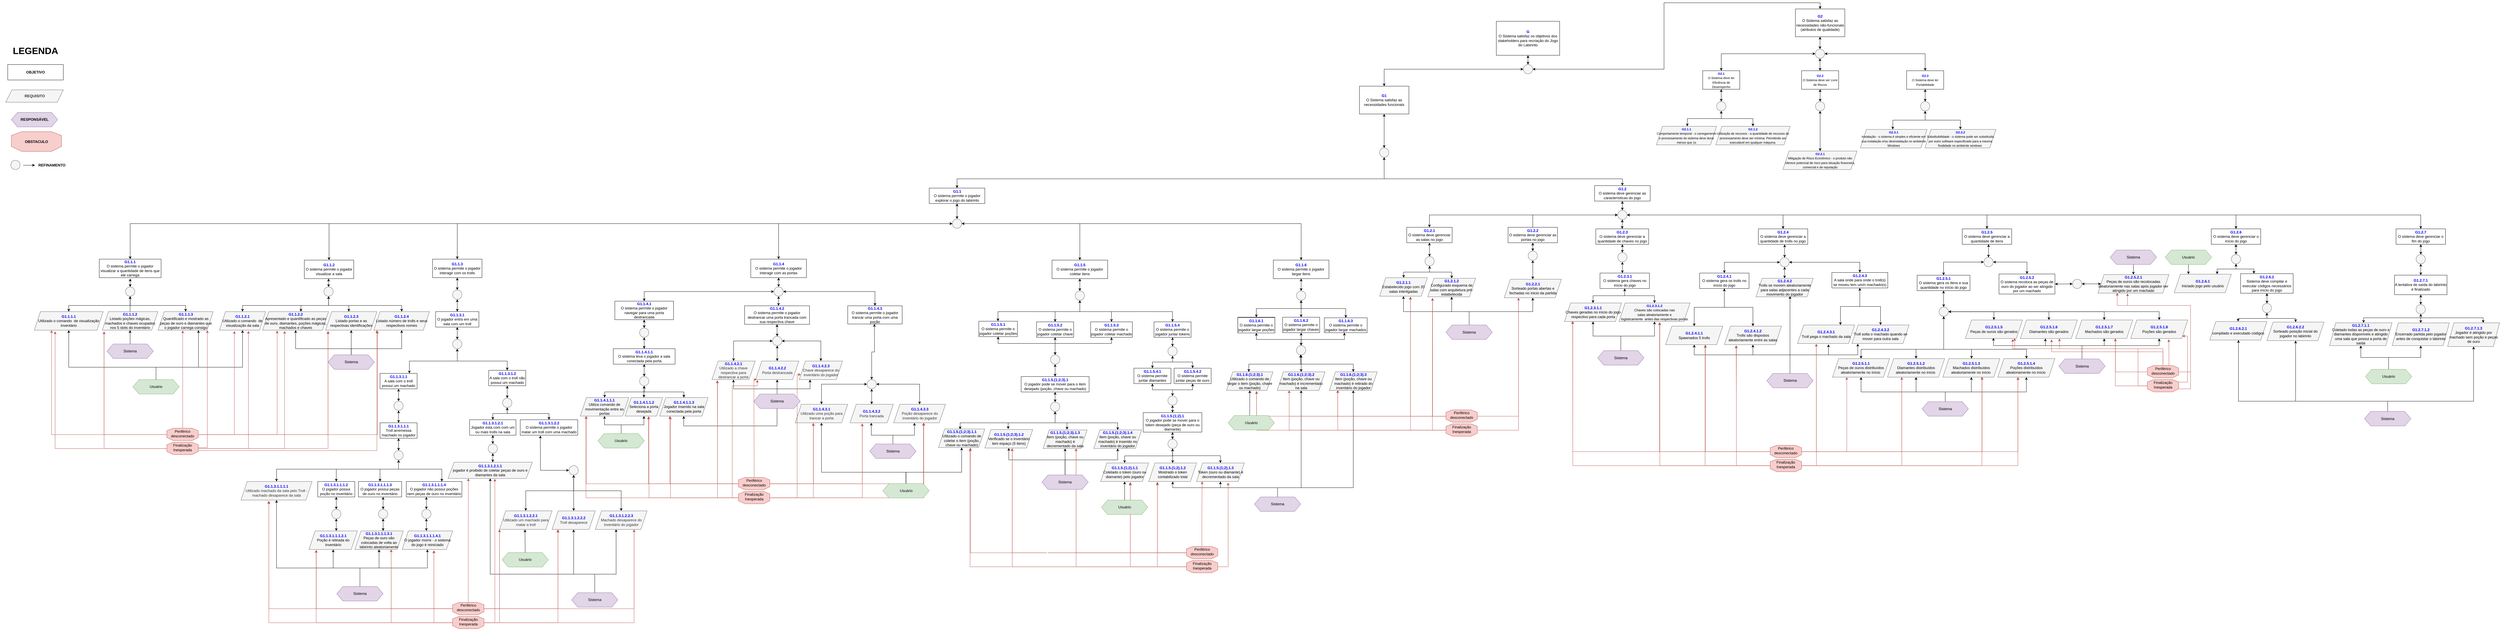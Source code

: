 <mxfile version="16.6.5" type="github" pages="4">
  <diagram id="CcLu8pJx7sYRD5yKEzLu" name="Modelo de Objetivos">
    <mxGraphModel dx="6415" dy="1773" grid="1" gridSize="10" guides="1" tooltips="1" connect="1" arrows="1" fold="1" page="1" pageScale="1" pageWidth="850" pageHeight="1100" math="0" shadow="0">
      <root>
        <mxCell id="0" />
        <mxCell id="1" parent="0" />
        <mxCell id="hRmUiVgqd-fP8M-4zKgl-9" value="" style="edgeStyle=orthogonalEdgeStyle;rounded=0;orthogonalLoop=1;jettySize=auto;html=1;startArrow=classic;startFill=1;" parent="1" source="hRmUiVgqd-fP8M-4zKgl-2" target="hRmUiVgqd-fP8M-4zKgl-7" edge="1">
          <mxGeometry relative="1" as="geometry" />
        </mxCell>
        <mxCell id="hRmUiVgqd-fP8M-4zKgl-2" value="&lt;font color=&quot;#0000ff&quot;&gt;&lt;b&gt;G&lt;/b&gt;&lt;/font&gt;&lt;br&gt;O Sistema satisfaz os objetivos dos stakeholders para recriação do Jogo do Labirinto" style="rounded=0;whiteSpace=wrap;html=1;" parent="1" vertex="1">
          <mxGeometry x="-97" y="-980" width="205" height="110" as="geometry" />
        </mxCell>
        <mxCell id="SyE-WnLj72KJWZx9Bk1h-50" style="edgeStyle=orthogonalEdgeStyle;rounded=0;orthogonalLoop=1;jettySize=auto;html=1;entryX=0.5;entryY=0;entryDx=0;entryDy=0;exitX=0.5;exitY=1;exitDx=0;exitDy=0;startArrow=classic;startFill=1;" parent="1" source="9Wqa6SIRsuj5Y4Wulnrp-28" target="SyE-WnLj72KJWZx9Bk1h-1" edge="1">
          <mxGeometry relative="1" as="geometry">
            <Array as="points">
              <mxPoint x="-460" y="-470" />
              <mxPoint x="-1842" y="-470" />
            </Array>
          </mxGeometry>
        </mxCell>
        <mxCell id="hRmUiVgqd-fP8M-4zKgl-3" value="&lt;b&gt;&lt;font color=&quot;#0000ff&quot;&gt;G1&lt;/font&gt;&lt;/b&gt;&lt;br&gt;O Sistema satisfaz as necessidades funcionais" style="rounded=0;whiteSpace=wrap;html=1;" parent="1" vertex="1">
          <mxGeometry x="-540" y="-770" width="160" height="90" as="geometry" />
        </mxCell>
        <mxCell id="hRmUiVgqd-fP8M-4zKgl-5" value="&lt;font style=&quot;font-size: 12px&quot;&gt;&lt;b&gt;&lt;font color=&quot;#0000ff&quot; style=&quot;font-size: 12px&quot;&gt;G2&lt;/font&gt;&lt;/b&gt;&lt;br&gt;O Sistema satisfaz as necessidades não-funcionais (atributos de qualidade)&lt;/font&gt;" style="rounded=0;whiteSpace=wrap;html=1;" parent="1" vertex="1">
          <mxGeometry x="871" y="-1020" width="160" height="90" as="geometry" />
        </mxCell>
        <mxCell id="hRmUiVgqd-fP8M-4zKgl-10" style="edgeStyle=orthogonalEdgeStyle;rounded=0;orthogonalLoop=1;jettySize=auto;html=1;entryX=0.5;entryY=0;entryDx=0;entryDy=0;startArrow=classic;startFill=1;" parent="1" source="hRmUiVgqd-fP8M-4zKgl-7" target="hRmUiVgqd-fP8M-4zKgl-3" edge="1">
          <mxGeometry relative="1" as="geometry" />
        </mxCell>
        <mxCell id="hRmUiVgqd-fP8M-4zKgl-11" style="edgeStyle=orthogonalEdgeStyle;rounded=0;orthogonalLoop=1;jettySize=auto;html=1;entryX=0.5;entryY=0;entryDx=0;entryDy=0;startArrow=classic;startFill=1;" parent="1" source="hRmUiVgqd-fP8M-4zKgl-7" target="hRmUiVgqd-fP8M-4zKgl-5" edge="1">
          <mxGeometry relative="1" as="geometry" />
        </mxCell>
        <mxCell id="hRmUiVgqd-fP8M-4zKgl-7" value="" style="ellipse;whiteSpace=wrap;html=1;aspect=fixed;fillColor=#f5f5f5;fontColor=#333333;strokeColor=#666666;" parent="1" vertex="1">
          <mxGeometry x="-9.5" y="-840" width="30" height="30" as="geometry" />
        </mxCell>
        <mxCell id="9Wqa6SIRsuj5Y4Wulnrp-12" style="edgeStyle=orthogonalEdgeStyle;rounded=0;orthogonalLoop=1;jettySize=auto;html=1;entryX=0.5;entryY=0;entryDx=0;entryDy=0;startArrow=classic;startFill=1;" parent="1" source="hRmUiVgqd-fP8M-4zKgl-14" target="9Wqa6SIRsuj5Y4Wulnrp-8" edge="1">
          <mxGeometry relative="1" as="geometry" />
        </mxCell>
        <mxCell id="hRmUiVgqd-fP8M-4zKgl-14" value="&lt;font style=&quot;font-size: 10px&quot;&gt;&lt;b&gt;&lt;font color=&quot;#0000ff&quot; style=&quot;font-size: 10px&quot;&gt;G2.1&lt;/font&gt;&lt;/b&gt;&lt;br&gt;O Sistema deve ter Eficiência de Desempenho&lt;/font&gt;" style="rounded=0;whiteSpace=wrap;html=1;" parent="1" vertex="1">
          <mxGeometry x="571" y="-820" width="120" height="60" as="geometry" />
        </mxCell>
        <mxCell id="9Wqa6SIRsuj5Y4Wulnrp-14" style="edgeStyle=orthogonalEdgeStyle;rounded=0;orthogonalLoop=1;jettySize=auto;html=1;entryX=0.5;entryY=0;entryDx=0;entryDy=0;startArrow=classic;startFill=1;" parent="1" source="hRmUiVgqd-fP8M-4zKgl-15" target="9Wqa6SIRsuj5Y4Wulnrp-10" edge="1">
          <mxGeometry relative="1" as="geometry" />
        </mxCell>
        <mxCell id="hRmUiVgqd-fP8M-4zKgl-15" value="&lt;font style=&quot;font-size: 10px&quot;&gt;&lt;b&gt;&lt;font color=&quot;#0000ff&quot;&gt;G2.3&lt;/font&gt;&lt;/b&gt;&lt;br&gt;O Sistema deve ter Portabilidade&lt;/font&gt;" style="rounded=0;whiteSpace=wrap;html=1;" parent="1" vertex="1">
          <mxGeometry x="1231" y="-820" width="120" height="60" as="geometry" />
        </mxCell>
        <mxCell id="9Wqa6SIRsuj5Y4Wulnrp-13" style="edgeStyle=orthogonalEdgeStyle;rounded=0;orthogonalLoop=1;jettySize=auto;html=1;entryX=0.5;entryY=0;entryDx=0;entryDy=0;startArrow=classic;startFill=1;" parent="1" source="hRmUiVgqd-fP8M-4zKgl-21" target="9Wqa6SIRsuj5Y4Wulnrp-9" edge="1">
          <mxGeometry relative="1" as="geometry" />
        </mxCell>
        <mxCell id="hRmUiVgqd-fP8M-4zKgl-21" value="&lt;b style=&quot;font-size: 10px&quot;&gt;&lt;font color=&quot;#0000ff&quot;&gt;G2.2&lt;/font&gt;&lt;/b&gt;&lt;br style=&quot;font-size: 10px&quot;&gt;&lt;span style=&quot;font-size: 10px&quot;&gt;O Sistema deve ser Livre de Riscos&lt;/span&gt;" style="rounded=0;whiteSpace=wrap;html=1;" parent="1" vertex="1">
          <mxGeometry x="891" y="-820" width="120" height="60" as="geometry" />
        </mxCell>
        <mxCell id="SyE-WnLj72KJWZx9Bk1h-7" style="edgeStyle=orthogonalEdgeStyle;rounded=0;orthogonalLoop=1;jettySize=auto;html=1;entryX=0.5;entryY=0;entryDx=0;entryDy=0;exitX=0;exitY=0.5;exitDx=0;exitDy=0;startArrow=classic;startFill=1;" parent="1" source="9Wqa6SIRsuj5Y4Wulnrp-30" target="SyE-WnLj72KJWZx9Bk1h-2" edge="1">
          <mxGeometry relative="1" as="geometry" />
        </mxCell>
        <mxCell id="SyE-WnLj72KJWZx9Bk1h-71" style="edgeStyle=orthogonalEdgeStyle;rounded=0;orthogonalLoop=1;jettySize=auto;html=1;exitX=1;exitY=0.5;exitDx=0;exitDy=0;startArrow=classic;startFill=1;" parent="1" source="9Wqa6SIRsuj5Y4Wulnrp-30" target="9Wqa6SIRsuj5Y4Wulnrp-142" edge="1">
          <mxGeometry relative="1" as="geometry">
            <mxPoint x="-1390" y="-180" as="targetPoint" />
          </mxGeometry>
        </mxCell>
        <mxCell id="SyE-WnLj72KJWZx9Bk1h-1" value="&lt;font style=&quot;font-size: 12px&quot;&gt;&lt;b&gt;&lt;font color=&quot;#0000ff&quot; style=&quot;font-size: 12px&quot;&gt;G1.1&lt;/font&gt;&lt;/b&gt;&lt;span&gt;&lt;font style=&quot;font-size: 12px&quot;&gt;&lt;br&gt;O sistema permite o jogador explorar o jogo do labirinto&lt;/font&gt;&lt;/span&gt;&lt;/font&gt;" style="rounded=0;whiteSpace=wrap;html=1;" parent="1" vertex="1">
          <mxGeometry x="-1932.5" y="-440" width="180" height="50" as="geometry" />
        </mxCell>
        <mxCell id="SyE-WnLj72KJWZx9Bk1h-2" value="&lt;b&gt;&lt;font color=&quot;#0000ff&quot;&gt;G1.1.4&lt;/font&gt;&lt;/b&gt;&lt;span&gt;&lt;font style=&quot;font-size: 12px&quot;&gt;&lt;br&gt;O sistema permite o jogador interagir com as portas&lt;/font&gt;&lt;/span&gt;" style="rounded=0;whiteSpace=wrap;html=1;" parent="1" vertex="1">
          <mxGeometry x="-2510" y="-210" width="180" height="60" as="geometry" />
        </mxCell>
        <mxCell id="9Wqa6SIRsuj5Y4Wulnrp-47" style="edgeStyle=orthogonalEdgeStyle;rounded=0;orthogonalLoop=1;jettySize=auto;html=1;fontSize=12;startArrow=classic;startFill=1;exitX=0.5;exitY=1;exitDx=0;exitDy=0;" parent="1" source="usXteK6soyxGasQqWn80-107" target="9Wqa6SIRsuj5Y4Wulnrp-46" edge="1">
          <mxGeometry relative="1" as="geometry" />
        </mxCell>
        <mxCell id="SyE-WnLj72KJWZx9Bk1h-4" value="&lt;b&gt;&lt;font color=&quot;#0000ff&quot;&gt;G1.1.4.1&lt;/font&gt;&lt;/b&gt;&lt;span&gt;&lt;br&gt;O sistema permite o jogador navegar para uma porta destrancada&lt;/span&gt;" style="rounded=0;whiteSpace=wrap;html=1;" parent="1" vertex="1">
          <mxGeometry x="-2950" y="-73.94" width="190" height="60" as="geometry" />
        </mxCell>
        <mxCell id="SyE-WnLj72KJWZx9Bk1h-52" style="edgeStyle=orthogonalEdgeStyle;rounded=0;orthogonalLoop=1;jettySize=auto;html=1;entryX=0.5;entryY=0;entryDx=0;entryDy=0;startArrow=classic;startFill=1;" parent="1" source="SyE-WnLj72KJWZx9Bk1h-5" target="SyE-WnLj72KJWZx9Bk1h-51" edge="1">
          <mxGeometry relative="1" as="geometry" />
        </mxCell>
        <mxCell id="SyE-WnLj72KJWZx9Bk1h-5" value="&lt;b&gt;&lt;font color=&quot;#0000ff&quot;&gt;G1.1.4.2&lt;/font&gt;&lt;/b&gt;&lt;span&gt;&lt;font style=&quot;font-size: 12px&quot;&gt;&lt;br&gt;O sistema permite o jogador destrancar uma porta trancada com sua respectiva chave&lt;/font&gt;&lt;/span&gt;" style="rounded=0;whiteSpace=wrap;html=1;" parent="1" vertex="1">
          <mxGeometry x="-2530" y="-58.88" width="210" height="59.88" as="geometry" />
        </mxCell>
        <mxCell id="SyE-WnLj72KJWZx9Bk1h-6" value="&lt;b&gt;&lt;font color=&quot;#0000ff&quot;&gt;G1.1.4.3&lt;/font&gt;&lt;/b&gt;&lt;span&gt;&lt;br&gt;O sistema permite o jogador trancar uma porta com uma poção&lt;/span&gt;" style="rounded=0;whiteSpace=wrap;html=1;" parent="1" vertex="1">
          <mxGeometry x="-2196.25" y="-58.88" width="176.25" height="58.88" as="geometry" />
        </mxCell>
        <mxCell id="SyE-WnLj72KJWZx9Bk1h-53" style="edgeStyle=orthogonalEdgeStyle;rounded=0;orthogonalLoop=1;jettySize=auto;html=1;startArrow=classic;startFill=1;" parent="1" source="SyE-WnLj72KJWZx9Bk1h-51" target="9Wqa6SIRsuj5Y4Wulnrp-33" edge="1">
          <mxGeometry relative="1" as="geometry">
            <mxPoint x="-2492" y="120" as="targetPoint" />
          </mxGeometry>
        </mxCell>
        <mxCell id="SyE-WnLj72KJWZx9Bk1h-55" style="edgeStyle=orthogonalEdgeStyle;rounded=0;orthogonalLoop=1;jettySize=auto;html=1;startArrow=classic;startFill=1;entryX=0.5;entryY=0;entryDx=0;entryDy=0;" parent="1" source="SyE-WnLj72KJWZx9Bk1h-51" target="9Wqa6SIRsuj5Y4Wulnrp-36" edge="1">
          <mxGeometry relative="1" as="geometry">
            <mxPoint x="-2354.481" y="120.0" as="targetPoint" />
          </mxGeometry>
        </mxCell>
        <mxCell id="SyE-WnLj72KJWZx9Bk1h-51" value="" style="ellipse;whiteSpace=wrap;html=1;aspect=fixed;fillColor=#f5f5f5;fontColor=#333333;strokeColor=#666666;" parent="1" vertex="1">
          <mxGeometry x="-2439.5" y="40" width="30" height="30" as="geometry" />
        </mxCell>
        <mxCell id="SyE-WnLj72KJWZx9Bk1h-57" style="edgeStyle=orthogonalEdgeStyle;rounded=0;orthogonalLoop=1;jettySize=auto;html=1;entryX=0.5;entryY=1;entryDx=0;entryDy=0;startArrow=classic;startFill=1;" parent="1" source="SyE-WnLj72KJWZx9Bk1h-56" target="SyE-WnLj72KJWZx9Bk1h-2" edge="1">
          <mxGeometry relative="1" as="geometry" />
        </mxCell>
        <mxCell id="SyE-WnLj72KJWZx9Bk1h-58" style="edgeStyle=orthogonalEdgeStyle;rounded=0;orthogonalLoop=1;jettySize=auto;html=1;startArrow=classic;startFill=1;" parent="1" source="SyE-WnLj72KJWZx9Bk1h-56" target="SyE-WnLj72KJWZx9Bk1h-4" edge="1">
          <mxGeometry relative="1" as="geometry" />
        </mxCell>
        <mxCell id="SyE-WnLj72KJWZx9Bk1h-62" style="edgeStyle=orthogonalEdgeStyle;rounded=0;orthogonalLoop=1;jettySize=auto;html=1;entryX=0.521;entryY=0;entryDx=0;entryDy=0;entryPerimeter=0;startArrow=classic;startFill=1;" parent="1" source="SyE-WnLj72KJWZx9Bk1h-56" target="SyE-WnLj72KJWZx9Bk1h-5" edge="1">
          <mxGeometry relative="1" as="geometry" />
        </mxCell>
        <mxCell id="SyE-WnLj72KJWZx9Bk1h-64" style="edgeStyle=orthogonalEdgeStyle;rounded=0;orthogonalLoop=1;jettySize=auto;html=1;startArrow=classic;startFill=1;" parent="1" source="SyE-WnLj72KJWZx9Bk1h-56" target="SyE-WnLj72KJWZx9Bk1h-6" edge="1">
          <mxGeometry relative="1" as="geometry">
            <mxPoint x="-2130" y="-95" as="targetPoint" />
          </mxGeometry>
        </mxCell>
        <mxCell id="SyE-WnLj72KJWZx9Bk1h-56" value="" style="ellipse;whiteSpace=wrap;html=1;aspect=fixed;fillColor=#f5f5f5;fontColor=#333333;strokeColor=#666666;" parent="1" vertex="1">
          <mxGeometry x="-2435" y="-120" width="30" height="30" as="geometry" />
        </mxCell>
        <mxCell id="9Wqa6SIRsuj5Y4Wulnrp-165" style="edgeStyle=orthogonalEdgeStyle;rounded=0;orthogonalLoop=1;jettySize=auto;html=1;fontSize=12;fontColor=#000000;startArrow=classic;startFill=1;exitX=0.5;exitY=1;exitDx=0;exitDy=0;" parent="1" source="SyE-WnLj72KJWZx9Bk1h-73" target="9Wqa6SIRsuj5Y4Wulnrp-163" edge="1">
          <mxGeometry relative="1" as="geometry">
            <Array as="points">
              <mxPoint x="-1710" y="63" />
              <mxPoint x="-1525" y="63" />
            </Array>
          </mxGeometry>
        </mxCell>
        <mxCell id="SyE-WnLj72KJWZx9Bk1h-73" value="&lt;b&gt;&lt;font color=&quot;#0000ff&quot;&gt;G1.1.5.1&lt;/font&gt;&lt;/b&gt;&lt;span&gt;&lt;br&gt;O sistema permite o jogador coletar poções&lt;/span&gt;" style="rounded=0;whiteSpace=wrap;html=1;" parent="1" vertex="1">
          <mxGeometry x="-1772" y="-9" width="125" height="50" as="geometry" />
        </mxCell>
        <mxCell id="9Wqa6SIRsuj5Y4Wulnrp-149" style="edgeStyle=orthogonalEdgeStyle;rounded=0;orthogonalLoop=1;jettySize=auto;html=1;entryX=0.5;entryY=1;entryDx=0;entryDy=0;fontSize=12;fontColor=#000000;startArrow=classic;startFill=1;exitX=0.5;exitY=0;exitDx=0;exitDy=0;" parent="1" source="SyE-WnLj72KJWZx9Bk1h-74" target="9Wqa6SIRsuj5Y4Wulnrp-146" edge="1">
          <mxGeometry relative="1" as="geometry">
            <Array as="points">
              <mxPoint x="-1525" y="-40" />
              <mxPoint x="-1445" y="-40" />
            </Array>
          </mxGeometry>
        </mxCell>
        <mxCell id="9Wqa6SIRsuj5Y4Wulnrp-153" style="edgeStyle=orthogonalEdgeStyle;rounded=0;orthogonalLoop=1;jettySize=auto;html=1;entryX=0.5;entryY=0;entryDx=0;entryDy=0;fontSize=12;fontColor=#000000;startArrow=classic;startFill=1;" parent="1" source="9Wqa6SIRsuj5Y4Wulnrp-161" target="9Wqa6SIRsuj5Y4Wulnrp-152" edge="1">
          <mxGeometry relative="1" as="geometry" />
        </mxCell>
        <mxCell id="SyE-WnLj72KJWZx9Bk1h-74" value="&lt;b&gt;&lt;font color=&quot;#0000ff&quot;&gt;G1.1.5.2&lt;/font&gt;&lt;/b&gt;&lt;span&gt;&lt;br&gt;O sistema permite o jogador coletar chave&lt;/span&gt;" style="rounded=0;whiteSpace=wrap;html=1;" parent="1" vertex="1">
          <mxGeometry x="-1585" y="-6.88" width="120" height="50" as="geometry" />
        </mxCell>
        <mxCell id="9Wqa6SIRsuj5Y4Wulnrp-158" style="edgeStyle=orthogonalEdgeStyle;rounded=0;orthogonalLoop=1;jettySize=auto;html=1;fontSize=12;fontColor=#000000;startArrow=classic;startFill=1;exitX=0.5;exitY=1;exitDx=0;exitDy=0;entryX=0.5;entryY=0;entryDx=0;entryDy=0;" parent="1" source="SyE-WnLj72KJWZx9Bk1h-77" target="9Wqa6SIRsuj5Y4Wulnrp-163" edge="1">
          <mxGeometry relative="1" as="geometry">
            <mxPoint x="-1525" y="103.12" as="targetPoint" />
            <Array as="points">
              <mxPoint x="-1342" y="63" />
              <mxPoint x="-1525" y="63" />
            </Array>
          </mxGeometry>
        </mxCell>
        <mxCell id="usXteK6soyxGasQqWn80-119" style="edgeStyle=orthogonalEdgeStyle;rounded=0;orthogonalLoop=1;jettySize=auto;html=1;entryX=0.5;entryY=1;entryDx=0;entryDy=0;fontSize=12;startArrow=classic;startFill=1;endArrow=classic;endFill=1;" parent="1" source="SyE-WnLj72KJWZx9Bk1h-77" target="9Wqa6SIRsuj5Y4Wulnrp-146" edge="1">
          <mxGeometry relative="1" as="geometry">
            <Array as="points">
              <mxPoint x="-1342" y="-40" />
              <mxPoint x="-1445" y="-40" />
            </Array>
          </mxGeometry>
        </mxCell>
        <mxCell id="SyE-WnLj72KJWZx9Bk1h-77" value="&lt;b&gt;&lt;font color=&quot;#0000ff&quot;&gt;G1.1.5.3&lt;/font&gt;&lt;/b&gt;&lt;span&gt;&lt;br&gt;O sistema permite o jogador coletar machado&lt;/span&gt;" style="rounded=0;whiteSpace=wrap;html=1;" parent="1" vertex="1">
          <mxGeometry x="-1410" y="-6.88" width="135" height="50" as="geometry" />
        </mxCell>
        <mxCell id="9Wqa6SIRsuj5Y4Wulnrp-151" style="edgeStyle=orthogonalEdgeStyle;rounded=0;orthogonalLoop=1;jettySize=auto;html=1;entryX=0.5;entryY=1;entryDx=0;entryDy=0;fontSize=12;fontColor=#000000;startArrow=classic;startFill=1;" parent="1" source="SyE-WnLj72KJWZx9Bk1h-80" target="9Wqa6SIRsuj5Y4Wulnrp-146" edge="1">
          <mxGeometry relative="1" as="geometry">
            <Array as="points">
              <mxPoint x="-1145" y="-40" />
              <mxPoint x="-1445" y="-40" />
            </Array>
          </mxGeometry>
        </mxCell>
        <mxCell id="9Wqa6SIRsuj5Y4Wulnrp-160" style="edgeStyle=orthogonalEdgeStyle;rounded=0;orthogonalLoop=1;jettySize=auto;html=1;entryX=0.5;entryY=0;entryDx=0;entryDy=0;fontSize=12;fontColor=#000000;startArrow=classic;startFill=1;" parent="1" source="SyE-WnLj72KJWZx9Bk1h-80" target="9Wqa6SIRsuj5Y4Wulnrp-159" edge="1">
          <mxGeometry relative="1" as="geometry" />
        </mxCell>
        <mxCell id="SyE-WnLj72KJWZx9Bk1h-80" value="&lt;b&gt;&lt;font color=&quot;#0000ff&quot;&gt;G1.1.5.4&lt;/font&gt;&lt;/b&gt;&lt;span&gt;&lt;br&gt;O sistema permite o jogador juntar tokens&lt;/span&gt;" style="rounded=0;whiteSpace=wrap;html=1;" parent="1" vertex="1">
          <mxGeometry x="-1205" y="-6.88" width="120" height="50" as="geometry" />
        </mxCell>
        <mxCell id="9Wqa6SIRsuj5Y4Wulnrp-170" style="edgeStyle=orthogonalEdgeStyle;rounded=0;orthogonalLoop=1;jettySize=auto;html=1;fontSize=12;fontColor=#000000;startArrow=classic;startFill=1;" parent="1" source="SyE-WnLj72KJWZx9Bk1h-81" target="9Wqa6SIRsuj5Y4Wulnrp-169" edge="1">
          <mxGeometry relative="1" as="geometry" />
        </mxCell>
        <mxCell id="SyE-WnLj72KJWZx9Bk1h-81" value="&lt;b&gt;&lt;font color=&quot;#0000ff&quot;&gt;G1.1.5.4.1&lt;/font&gt;&lt;/b&gt;&lt;span&gt;&lt;br&gt;O sistema permite juntar diamantes&lt;/span&gt;" style="rounded=0;whiteSpace=wrap;html=1;" parent="1" vertex="1">
          <mxGeometry x="-1270" y="143.06" width="120" height="50" as="geometry" />
        </mxCell>
        <mxCell id="9Wqa6SIRsuj5Y4Wulnrp-168" style="edgeStyle=orthogonalEdgeStyle;rounded=0;orthogonalLoop=1;jettySize=auto;html=1;entryX=0.5;entryY=1;entryDx=0;entryDy=0;fontSize=12;fontColor=#000000;startArrow=classic;startFill=1;" parent="1" source="SyE-WnLj72KJWZx9Bk1h-82" target="9Wqa6SIRsuj5Y4Wulnrp-159" edge="1">
          <mxGeometry relative="1" as="geometry" />
        </mxCell>
        <mxCell id="9Wqa6SIRsuj5Y4Wulnrp-171" style="edgeStyle=orthogonalEdgeStyle;rounded=0;orthogonalLoop=1;jettySize=auto;html=1;entryX=0.5;entryY=0;entryDx=0;entryDy=0;fontSize=12;fontColor=#000000;startArrow=classic;startFill=1;" parent="1" source="SyE-WnLj72KJWZx9Bk1h-82" target="9Wqa6SIRsuj5Y4Wulnrp-169" edge="1">
          <mxGeometry relative="1" as="geometry" />
        </mxCell>
        <mxCell id="SyE-WnLj72KJWZx9Bk1h-82" value="&lt;b&gt;&lt;font color=&quot;#0000ff&quot;&gt;G1.1.5.4.2&lt;/font&gt;&lt;/b&gt;&lt;span&gt;&lt;br&gt;O sistema permite juntar peças de ouro&lt;/span&gt;" style="rounded=0;whiteSpace=wrap;html=1;" parent="1" vertex="1">
          <mxGeometry x="-1140" y="143.06" width="120" height="50" as="geometry" />
        </mxCell>
        <mxCell id="SyE-WnLj72KJWZx9Bk1h-83" value="&lt;b&gt;&lt;font color=&quot;#0000ff&quot;&gt;G1.1.5.(1;2).1&lt;/font&gt;&lt;/b&gt;&lt;br&gt;O jogador pode se mover para o token desejado (peça de ouro ou diamante)" style="rounded=0;whiteSpace=wrap;html=1;" parent="1" vertex="1">
          <mxGeometry x="-1240" y="287" width="190" height="63.12" as="geometry" />
        </mxCell>
        <mxCell id="mdIFGXUubkvyYsVZqN8Q-4" style="edgeStyle=orthogonalEdgeStyle;rounded=0;orthogonalLoop=1;jettySize=auto;html=1;entryX=0.5;entryY=0;entryDx=0;entryDy=0;startArrow=classic;startFill=1;" parent="1" source="SyE-WnLj72KJWZx9Bk1h-129" target="mdIFGXUubkvyYsVZqN8Q-3" edge="1">
          <mxGeometry relative="1" as="geometry" />
        </mxCell>
        <mxCell id="SyE-WnLj72KJWZx9Bk1h-129" value="&lt;b&gt;&lt;font color=&quot;#0000ff&quot;&gt;G1.2.1&lt;/font&gt;&lt;/b&gt;&lt;span&gt;&lt;br&gt;O sistema deve gerenciar as salas no jogo&lt;/span&gt;" style="rounded=0;whiteSpace=wrap;html=1;" parent="1" vertex="1">
          <mxGeometry x="-387" y="-313.06" width="147" height="50" as="geometry" />
        </mxCell>
        <mxCell id="9Wqa6SIRsuj5Y4Wulnrp-4" style="edgeStyle=orthogonalEdgeStyle;rounded=0;orthogonalLoop=1;jettySize=auto;html=1;startArrow=classic;startFill=1;" parent="1" source="9Wqa6SIRsuj5Y4Wulnrp-2" target="hRmUiVgqd-fP8M-4zKgl-5" edge="1">
          <mxGeometry relative="1" as="geometry" />
        </mxCell>
        <mxCell id="9Wqa6SIRsuj5Y4Wulnrp-5" style="edgeStyle=orthogonalEdgeStyle;rounded=0;orthogonalLoop=1;jettySize=auto;html=1;entryX=0.5;entryY=0;entryDx=0;entryDy=0;startArrow=classic;startFill=1;" parent="1" source="9Wqa6SIRsuj5Y4Wulnrp-2" target="hRmUiVgqd-fP8M-4zKgl-21" edge="1">
          <mxGeometry relative="1" as="geometry" />
        </mxCell>
        <mxCell id="9Wqa6SIRsuj5Y4Wulnrp-6" style="edgeStyle=orthogonalEdgeStyle;rounded=0;orthogonalLoop=1;jettySize=auto;html=1;entryX=0.5;entryY=0;entryDx=0;entryDy=0;startArrow=classic;startFill=1;" parent="1" source="9Wqa6SIRsuj5Y4Wulnrp-2" target="hRmUiVgqd-fP8M-4zKgl-14" edge="1">
          <mxGeometry relative="1" as="geometry" />
        </mxCell>
        <mxCell id="9Wqa6SIRsuj5Y4Wulnrp-7" style="edgeStyle=orthogonalEdgeStyle;rounded=0;orthogonalLoop=1;jettySize=auto;html=1;entryX=0.5;entryY=0;entryDx=0;entryDy=0;startArrow=classic;startFill=1;" parent="1" source="9Wqa6SIRsuj5Y4Wulnrp-2" target="hRmUiVgqd-fP8M-4zKgl-15" edge="1">
          <mxGeometry relative="1" as="geometry" />
        </mxCell>
        <mxCell id="9Wqa6SIRsuj5Y4Wulnrp-2" value="" style="ellipse;whiteSpace=wrap;html=1;aspect=fixed;fillColor=#f5f5f5;fontColor=#333333;strokeColor=#666666;" parent="1" vertex="1">
          <mxGeometry x="935.5" y="-890" width="30" height="30" as="geometry" />
        </mxCell>
        <mxCell id="9Wqa6SIRsuj5Y4Wulnrp-16" style="edgeStyle=orthogonalEdgeStyle;rounded=0;orthogonalLoop=1;jettySize=auto;html=1;entryX=0.5;entryY=0;entryDx=0;entryDy=0;startArrow=classic;startFill=1;exitX=0.5;exitY=1;exitDx=0;exitDy=0;" parent="1" source="9Wqa6SIRsuj5Y4Wulnrp-8" edge="1">
          <mxGeometry relative="1" as="geometry">
            <mxPoint x="521" y="-640.0" as="targetPoint" />
          </mxGeometry>
        </mxCell>
        <mxCell id="9Wqa6SIRsuj5Y4Wulnrp-8" value="" style="ellipse;whiteSpace=wrap;html=1;aspect=fixed;fillColor=#f5f5f5;fontColor=#333333;strokeColor=#666666;" parent="1" vertex="1">
          <mxGeometry x="616" y="-720" width="30" height="30" as="geometry" />
        </mxCell>
        <mxCell id="9Wqa6SIRsuj5Y4Wulnrp-9" value="" style="ellipse;whiteSpace=wrap;html=1;aspect=fixed;fillColor=#f5f5f5;fontColor=#333333;strokeColor=#666666;" parent="1" vertex="1">
          <mxGeometry x="936" y="-720" width="30" height="30" as="geometry" />
        </mxCell>
        <mxCell id="9Wqa6SIRsuj5Y4Wulnrp-10" value="" style="ellipse;whiteSpace=wrap;html=1;aspect=fixed;fillColor=#f5f5f5;fontColor=#333333;strokeColor=#666666;" parent="1" vertex="1">
          <mxGeometry x="1276" y="-720" width="30" height="30" as="geometry" />
        </mxCell>
        <mxCell id="9Wqa6SIRsuj5Y4Wulnrp-22" style="edgeStyle=orthogonalEdgeStyle;rounded=0;orthogonalLoop=1;jettySize=auto;html=1;entryX=0.5;entryY=0;entryDx=0;entryDy=0;startArrow=classic;startFill=1;" parent="1" edge="1">
          <mxGeometry relative="1" as="geometry">
            <mxPoint x="951" y="-690" as="sourcePoint" />
            <mxPoint x="951" y="-560" as="targetPoint" />
          </mxGeometry>
        </mxCell>
        <mxCell id="9Wqa6SIRsuj5Y4Wulnrp-24" style="edgeStyle=orthogonalEdgeStyle;rounded=0;orthogonalLoop=1;jettySize=auto;html=1;entryX=0.5;entryY=0;entryDx=0;entryDy=0;startArrow=classic;startFill=1;exitX=0.5;exitY=1;exitDx=0;exitDy=0;" parent="1" source="9Wqa6SIRsuj5Y4Wulnrp-10" edge="1">
          <mxGeometry relative="1" as="geometry">
            <mxPoint x="1296" y="-680" as="sourcePoint" />
            <mxPoint x="1186" y="-630.0" as="targetPoint" />
          </mxGeometry>
        </mxCell>
        <mxCell id="9Wqa6SIRsuj5Y4Wulnrp-25" style="edgeStyle=orthogonalEdgeStyle;rounded=0;orthogonalLoop=1;jettySize=auto;html=1;entryX=0.5;entryY=0;entryDx=0;entryDy=0;fontSize=10;startArrow=classic;startFill=1;exitX=0.5;exitY=1;exitDx=0;exitDy=0;" parent="1" source="9Wqa6SIRsuj5Y4Wulnrp-10" target="usXteK6soyxGasQqWn80-58" edge="1">
          <mxGeometry relative="1" as="geometry">
            <mxPoint x="1296" y="-680" as="sourcePoint" />
            <mxPoint x="1406" y="-630.0" as="targetPoint" />
          </mxGeometry>
        </mxCell>
        <mxCell id="usXteK6soyxGasQqWn80-52" style="edgeStyle=orthogonalEdgeStyle;rounded=0;orthogonalLoop=1;jettySize=auto;html=1;startArrow=classic;startFill=1;" parent="1" source="9Wqa6SIRsuj5Y4Wulnrp-28" target="9Wqa6SIRsuj5Y4Wulnrp-180" edge="1">
          <mxGeometry relative="1" as="geometry">
            <Array as="points">
              <mxPoint x="-460" y="-470" />
              <mxPoint x="311" y="-470" />
            </Array>
          </mxGeometry>
        </mxCell>
        <mxCell id="9Wqa6SIRsuj5Y4Wulnrp-28" value="" style="ellipse;whiteSpace=wrap;html=1;aspect=fixed;fillColor=#f5f5f5;fontColor=#333333;strokeColor=#666666;" parent="1" vertex="1">
          <mxGeometry x="-475" y="-570" width="30" height="30" as="geometry" />
        </mxCell>
        <mxCell id="9Wqa6SIRsuj5Y4Wulnrp-29" value="" style="edgeStyle=orthogonalEdgeStyle;rounded=0;orthogonalLoop=1;jettySize=auto;html=1;entryX=0.5;entryY=0;entryDx=0;entryDy=0;exitX=0.5;exitY=1;exitDx=0;exitDy=0;startArrow=classic;startFill=1;endArrow=classic;endFill=1;" parent="1" source="hRmUiVgqd-fP8M-4zKgl-3" target="9Wqa6SIRsuj5Y4Wulnrp-28" edge="1">
          <mxGeometry relative="1" as="geometry">
            <mxPoint x="-460" y="-680" as="sourcePoint" />
            <mxPoint x="-1842.5" y="-430" as="targetPoint" />
          </mxGeometry>
        </mxCell>
        <mxCell id="9Wqa6SIRsuj5Y4Wulnrp-31" style="edgeStyle=orthogonalEdgeStyle;rounded=0;orthogonalLoop=1;jettySize=auto;html=1;fontSize=10;startArrow=classic;startFill=1;" parent="1" source="9Wqa6SIRsuj5Y4Wulnrp-30" target="SyE-WnLj72KJWZx9Bk1h-1" edge="1">
          <mxGeometry relative="1" as="geometry" />
        </mxCell>
        <mxCell id="mdIFGXUubkvyYsVZqN8Q-35" style="edgeStyle=orthogonalEdgeStyle;rounded=0;orthogonalLoop=1;jettySize=auto;html=1;startArrow=classic;startFill=1;" parent="1" source="9Wqa6SIRsuj5Y4Wulnrp-30" target="mdIFGXUubkvyYsVZqN8Q-22" edge="1">
          <mxGeometry relative="1" as="geometry" />
        </mxCell>
        <mxCell id="9Wqa6SIRsuj5Y4Wulnrp-30" value="" style="ellipse;whiteSpace=wrap;html=1;aspect=fixed;fillColor=#f5f5f5;fontColor=#333333;strokeColor=#666666;" parent="1" vertex="1">
          <mxGeometry x="-1857.5" y="-340" width="30" height="30" as="geometry" />
        </mxCell>
        <mxCell id="9Wqa6SIRsuj5Y4Wulnrp-33" value="&lt;b style=&quot;color: rgb(0 , 0 , 0)&quot;&gt;&lt;font color=&quot;#0000ff&quot;&gt;G1.1.4.2.1&lt;/font&gt;&lt;/b&gt;&lt;span&gt;&lt;br&gt;Utilizado a chave respectiva para destrancar a porta&lt;/span&gt;" style="shape=parallelogram;perimeter=parallelogramPerimeter;whiteSpace=wrap;html=1;fixedSize=1;fontSize=12;fillColor=#f5f5f5;fontColor=#333333;strokeColor=#666666;" parent="1" vertex="1">
          <mxGeometry x="-2635.75" y="120" width="140" height="60" as="geometry" />
        </mxCell>
        <mxCell id="9Wqa6SIRsuj5Y4Wulnrp-37" style="edgeStyle=orthogonalEdgeStyle;rounded=0;orthogonalLoop=1;jettySize=auto;html=1;entryX=0.5;entryY=1;entryDx=0;entryDy=0;fontSize=12;startArrow=classic;startFill=1;" parent="1" source="9Wqa6SIRsuj5Y4Wulnrp-35" target="SyE-WnLj72KJWZx9Bk1h-51" edge="1">
          <mxGeometry relative="1" as="geometry" />
        </mxCell>
        <mxCell id="9Wqa6SIRsuj5Y4Wulnrp-35" value="&lt;b style=&quot;color: rgb(0 , 0 , 0)&quot;&gt;&lt;font color=&quot;#0000ff&quot;&gt;G1.1.4.2.2&lt;/font&gt;&lt;/b&gt;&lt;span&gt;&lt;br&gt;Porta destrancada&lt;/span&gt;" style="shape=parallelogram;perimeter=parallelogramPerimeter;whiteSpace=wrap;html=1;fixedSize=1;fontSize=12;fillColor=#f5f5f5;fontColor=#333333;strokeColor=#666666;" parent="1" vertex="1">
          <mxGeometry x="-2494.5" y="120" width="140" height="60" as="geometry" />
        </mxCell>
        <mxCell id="GP7L5DG8jeXXJY4bNxmJ-58" style="edgeStyle=orthogonalEdgeStyle;rounded=0;orthogonalLoop=1;jettySize=auto;html=1;exitX=0.25;exitY=1;exitDx=0;exitDy=0;entryX=0.5;entryY=0;entryDx=0;entryDy=0;startArrow=classic;startFill=1;endArrow=none;endFill=0;" parent="1" source="9Wqa6SIRsuj5Y4Wulnrp-36" target="GP7L5DG8jeXXJY4bNxmJ-57" edge="1">
          <mxGeometry relative="1" as="geometry">
            <mxPoint x="-2412.5" y="280.0" as="targetPoint" />
            <Array as="points">
              <mxPoint x="-2318" y="210" />
              <mxPoint x="-2425" y="210" />
            </Array>
          </mxGeometry>
        </mxCell>
        <mxCell id="9Wqa6SIRsuj5Y4Wulnrp-36" value="&lt;b style=&quot;color: rgb(0 , 0 , 0)&quot;&gt;&lt;font color=&quot;#0000ff&quot;&gt;G1.1.4.2.3&lt;/font&gt;&lt;/b&gt;&lt;br&gt;Chave desaparece do inventário do jogador" style="shape=parallelogram;perimeter=parallelogramPerimeter;whiteSpace=wrap;html=1;fixedSize=1;fontSize=12;fillColor=#f5f5f5;fontColor=#333333;strokeColor=#666666;" parent="1" vertex="1">
          <mxGeometry x="-2353.25" y="120" width="140" height="60" as="geometry" />
        </mxCell>
        <mxCell id="9Wqa6SIRsuj5Y4Wulnrp-38" style="edgeStyle=orthogonalEdgeStyle;rounded=0;orthogonalLoop=1;jettySize=auto;html=1;entryX=0.5;entryY=0;entryDx=0;entryDy=0;startArrow=classic;startFill=1;" parent="1" target="9Wqa6SIRsuj5Y4Wulnrp-41" edge="1">
          <mxGeometry relative="1" as="geometry">
            <mxPoint x="-2110" as="sourcePoint" />
          </mxGeometry>
        </mxCell>
        <mxCell id="9Wqa6SIRsuj5Y4Wulnrp-39" style="edgeStyle=orthogonalEdgeStyle;rounded=0;orthogonalLoop=1;jettySize=auto;html=1;startArrow=classic;startFill=1;" parent="1" source="9Wqa6SIRsuj5Y4Wulnrp-41" target="9Wqa6SIRsuj5Y4Wulnrp-42" edge="1">
          <mxGeometry relative="1" as="geometry">
            <mxPoint x="-2186.25" y="259.94" as="targetPoint" />
          </mxGeometry>
        </mxCell>
        <mxCell id="9Wqa6SIRsuj5Y4Wulnrp-40" style="edgeStyle=orthogonalEdgeStyle;rounded=0;orthogonalLoop=1;jettySize=auto;html=1;startArrow=classic;startFill=1;entryX=0.5;entryY=0;entryDx=0;entryDy=0;" parent="1" source="9Wqa6SIRsuj5Y4Wulnrp-41" target="9Wqa6SIRsuj5Y4Wulnrp-45" edge="1">
          <mxGeometry relative="1" as="geometry">
            <mxPoint x="-2048.731" y="259.94" as="targetPoint" />
          </mxGeometry>
        </mxCell>
        <mxCell id="9Wqa6SIRsuj5Y4Wulnrp-41" value="" style="ellipse;whiteSpace=wrap;html=1;aspect=fixed;fillColor=#f5f5f5;fontColor=#333333;strokeColor=#666666;" parent="1" vertex="1">
          <mxGeometry x="-2133.75" y="179.94" width="30" height="30" as="geometry" />
        </mxCell>
        <mxCell id="GP7L5DG8jeXXJY4bNxmJ-65" style="edgeStyle=orthogonalEdgeStyle;rounded=0;orthogonalLoop=1;jettySize=auto;html=1;exitX=0.5;exitY=1;exitDx=0;exitDy=0;endArrow=none;endFill=0;startArrow=classic;startFill=1;" parent="1" source="9Wqa6SIRsuj5Y4Wulnrp-42" target="GP7L5DG8jeXXJY4bNxmJ-74" edge="1">
          <mxGeometry relative="1" as="geometry">
            <mxPoint x="-2229.85" y="434.116" as="targetPoint" />
            <Array as="points">
              <mxPoint x="-2281" y="480" />
              <mxPoint x="-2008" y="480" />
            </Array>
          </mxGeometry>
        </mxCell>
        <mxCell id="9Wqa6SIRsuj5Y4Wulnrp-42" value="&lt;b style=&quot;color: rgb(0 , 0 , 0)&quot;&gt;&lt;font color=&quot;#0000ff&quot;&gt;G1.1.4.3.1&lt;/font&gt;&lt;/b&gt;&lt;span&gt;&lt;br&gt;Utilizado uma poção para trancar a porta&lt;/span&gt;" style="shape=parallelogram;perimeter=parallelogramPerimeter;whiteSpace=wrap;html=1;fixedSize=1;fontSize=12;fillColor=#f5f5f5;fontColor=#333333;strokeColor=#666666;" parent="1" vertex="1">
          <mxGeometry x="-2366.25" y="259.94" width="170" height="60" as="geometry" />
        </mxCell>
        <mxCell id="9Wqa6SIRsuj5Y4Wulnrp-43" style="edgeStyle=orthogonalEdgeStyle;rounded=0;orthogonalLoop=1;jettySize=auto;html=1;entryX=0.5;entryY=1;entryDx=0;entryDy=0;fontSize=12;startArrow=classic;startFill=1;" parent="1" source="9Wqa6SIRsuj5Y4Wulnrp-44" target="9Wqa6SIRsuj5Y4Wulnrp-41" edge="1">
          <mxGeometry relative="1" as="geometry" />
        </mxCell>
        <mxCell id="GP7L5DG8jeXXJY4bNxmJ-69" style="edgeStyle=orthogonalEdgeStyle;rounded=0;orthogonalLoop=1;jettySize=auto;html=1;entryX=0.5;entryY=0;entryDx=0;entryDy=0;endArrow=none;endFill=0;startArrow=classic;startFill=1;" parent="1" target="GP7L5DG8jeXXJY4bNxmJ-68" edge="1">
          <mxGeometry relative="1" as="geometry">
            <mxPoint x="-2120" y="320" as="sourcePoint" />
            <mxPoint x="-2065.0" y="384.94" as="targetPoint" />
            <Array as="points">
              <mxPoint x="-2120" y="360" />
              <mxPoint x="-2050" y="360" />
            </Array>
          </mxGeometry>
        </mxCell>
        <mxCell id="9Wqa6SIRsuj5Y4Wulnrp-44" value="&lt;b style=&quot;color: rgb(0 , 0 , 0)&quot;&gt;&lt;font color=&quot;#0000ff&quot;&gt;G1.1.4.3.2&lt;/font&gt;&lt;/b&gt;&lt;span&gt;&lt;br&gt;Porta trancada&lt;/span&gt;" style="shape=parallelogram;perimeter=parallelogramPerimeter;whiteSpace=wrap;html=1;fixedSize=1;fontSize=12;fillColor=#f5f5f5;fontColor=#333333;strokeColor=#666666;" parent="1" vertex="1">
          <mxGeometry x="-2188.75" y="259.94" width="140" height="60" as="geometry" />
        </mxCell>
        <mxCell id="GP7L5DG8jeXXJY4bNxmJ-70" style="edgeStyle=orthogonalEdgeStyle;rounded=0;orthogonalLoop=1;jettySize=auto;html=1;entryX=0.5;entryY=0;entryDx=0;entryDy=0;exitX=0.401;exitY=1.001;exitDx=0;exitDy=0;exitPerimeter=0;endArrow=none;endFill=0;startArrow=classic;startFill=1;" parent="1" source="9Wqa6SIRsuj5Y4Wulnrp-45" target="GP7L5DG8jeXXJY4bNxmJ-68" edge="1">
          <mxGeometry relative="1" as="geometry">
            <mxPoint x="-1980" y="330" as="sourcePoint" />
            <mxPoint x="-2035.0" y="384.94" as="targetPoint" />
            <Array as="points">
              <mxPoint x="-1980" y="360" />
              <mxPoint x="-2050" y="360" />
            </Array>
          </mxGeometry>
        </mxCell>
        <mxCell id="9Wqa6SIRsuj5Y4Wulnrp-45" value="&lt;b style=&quot;color: rgb(0 , 0 , 0)&quot;&gt;&lt;font color=&quot;#0000ff&quot;&gt;G1.1.4.3.3&lt;/font&gt;&lt;/b&gt;&lt;br&gt;Poção desaparece do inventário do jogador" style="shape=parallelogram;perimeter=parallelogramPerimeter;whiteSpace=wrap;html=1;fixedSize=1;fontSize=12;fillColor=#f5f5f5;fontColor=#333333;strokeColor=#666666;" parent="1" vertex="1">
          <mxGeometry x="-2047.5" y="259.94" width="167.5" height="60" as="geometry" />
        </mxCell>
        <mxCell id="9Wqa6SIRsuj5Y4Wulnrp-46" value="&lt;b&gt;&lt;font color=&quot;#0000ff&quot;&gt;G1.1.4.1.1&lt;br&gt;&lt;/font&gt;&lt;/b&gt;&lt;span&gt;O sistema leva o jogador a sala conectada pela porta&lt;/span&gt;" style="rounded=0;whiteSpace=wrap;html=1;" parent="1" vertex="1">
          <mxGeometry x="-2955" y="80.06" width="200" height="50" as="geometry" />
        </mxCell>
        <mxCell id="9Wqa6SIRsuj5Y4Wulnrp-48" value="&lt;b style=&quot;color: rgb(0 , 0 , 0)&quot;&gt;&lt;font color=&quot;#0000ff&quot;&gt;G1.1.4.1.1.1&lt;/font&gt;&lt;/b&gt;&lt;span style=&quot;color: rgb(0 , 0 , 0)&quot;&gt;&lt;br&gt;Utiliza comando de movimentação entre as portas&lt;/span&gt;" style="shape=parallelogram;perimeter=parallelogramPerimeter;whiteSpace=wrap;html=1;fixedSize=1;fontSize=12;fillColor=#f5f5f5;fontColor=#333333;strokeColor=#666666;" parent="1" vertex="1">
          <mxGeometry x="-3061.88" y="238.12" width="156.88" height="60" as="geometry" />
        </mxCell>
        <mxCell id="9Wqa6SIRsuj5Y4Wulnrp-49" value="&lt;b style=&quot;color: rgb(0 , 0 , 0)&quot;&gt;&lt;font color=&quot;#0000ff&quot;&gt;G1.1.4.1.1.2&lt;/font&gt;&lt;/b&gt;&lt;span style=&quot;color: rgb(0 , 0 , 0)&quot;&gt;&lt;br&gt;Seleciona a porta desejada&lt;/span&gt;" style="shape=parallelogram;perimeter=parallelogramPerimeter;whiteSpace=wrap;html=1;fixedSize=1;fontSize=12;fillColor=#f5f5f5;fontColor=#333333;strokeColor=#666666;" parent="1" vertex="1">
          <mxGeometry x="-2916.87" y="238.12" width="121.87" height="60" as="geometry" />
        </mxCell>
        <mxCell id="9Wqa6SIRsuj5Y4Wulnrp-52" value="&lt;b style=&quot;color: rgb(0 , 0 , 0)&quot;&gt;&lt;font color=&quot;#0000ff&quot;&gt;G1.1.4.1.1.3&lt;/font&gt;&lt;/b&gt;&lt;span style=&quot;color: rgb(0 , 0 , 0)&quot;&gt;&lt;br&gt;Jogador inserido na sala conectada pela porta&lt;/span&gt;" style="shape=parallelogram;perimeter=parallelogramPerimeter;whiteSpace=wrap;html=1;fixedSize=1;fontSize=12;fillColor=#f5f5f5;fontColor=#333333;strokeColor=#666666;" parent="1" vertex="1">
          <mxGeometry x="-2805" y="238.12" width="156.88" height="60" as="geometry" />
        </mxCell>
        <mxCell id="9Wqa6SIRsuj5Y4Wulnrp-54" value="" style="edgeStyle=orthogonalEdgeStyle;rounded=0;orthogonalLoop=1;jettySize=auto;html=1;fontSize=12;startArrow=classic;startFill=1;" parent="1" source="9Wqa6SIRsuj5Y4Wulnrp-53" target="9Wqa6SIRsuj5Y4Wulnrp-46" edge="1">
          <mxGeometry relative="1" as="geometry" />
        </mxCell>
        <mxCell id="9Wqa6SIRsuj5Y4Wulnrp-55" style="edgeStyle=orthogonalEdgeStyle;rounded=0;orthogonalLoop=1;jettySize=auto;html=1;fontSize=12;startArrow=classic;startFill=1;entryX=0.5;entryY=0;entryDx=0;entryDy=0;" parent="1" source="9Wqa6SIRsuj5Y4Wulnrp-53" target="9Wqa6SIRsuj5Y4Wulnrp-48" edge="1">
          <mxGeometry relative="1" as="geometry">
            <mxPoint x="-2990" y="240" as="targetPoint" />
            <Array as="points">
              <mxPoint x="-2855" y="220" />
              <mxPoint x="-2983" y="220" />
              <mxPoint x="-2983" y="238" />
            </Array>
          </mxGeometry>
        </mxCell>
        <mxCell id="9Wqa6SIRsuj5Y4Wulnrp-53" value="" style="ellipse;whiteSpace=wrap;html=1;aspect=fixed;fillColor=#f5f5f5;fontColor=#333333;strokeColor=#666666;" parent="1" vertex="1">
          <mxGeometry x="-2870" y="169.94" width="30" height="30" as="geometry" />
        </mxCell>
        <mxCell id="9Wqa6SIRsuj5Y4Wulnrp-111" style="edgeStyle=orthogonalEdgeStyle;rounded=0;orthogonalLoop=1;jettySize=auto;html=1;fontSize=12;startArrow=classic;startFill=1;entryX=0;entryY=0.5;entryDx=0;entryDy=0;" parent="1" source="9Wqa6SIRsuj5Y4Wulnrp-56" target="9Wqa6SIRsuj5Y4Wulnrp-30" edge="1">
          <mxGeometry relative="1" as="geometry">
            <mxPoint x="-1938.333" y="-250" as="targetPoint" />
            <Array as="points">
              <mxPoint x="-3460" y="-325" />
            </Array>
          </mxGeometry>
        </mxCell>
        <mxCell id="9Wqa6SIRsuj5Y4Wulnrp-56" value="&lt;b&gt;&lt;font color=&quot;#0000ff&quot;&gt;G1.1.3&lt;/font&gt;&lt;/b&gt;&lt;span&gt;&lt;font style=&quot;font-size: 12px&quot;&gt;&lt;br&gt;O sistema permite o jogador interagir com os trolls&lt;/font&gt;&lt;/span&gt;" style="rounded=0;whiteSpace=wrap;html=1;" parent="1" vertex="1">
          <mxGeometry x="-3540" y="-210" width="160" height="60" as="geometry" />
        </mxCell>
        <mxCell id="9Wqa6SIRsuj5Y4Wulnrp-60" value="&lt;b&gt;&lt;font color=&quot;#0000ff&quot;&gt;G1.1.3.1&lt;/font&gt;&lt;/b&gt;&lt;span&gt;&lt;br&gt;O jogador entra em uma sala com um troll&lt;br&gt;&lt;/span&gt;" style="rounded=0;whiteSpace=wrap;html=1;" parent="1" vertex="1">
          <mxGeometry x="-3530" y="-40" width="140" height="50" as="geometry" />
        </mxCell>
        <mxCell id="9Wqa6SIRsuj5Y4Wulnrp-61" value="&lt;b&gt;&lt;font color=&quot;#0000ff&quot;&gt;G1.1.3.1.1&lt;/font&gt;&lt;/b&gt;&lt;span&gt;&lt;br&gt;A sala com o troll possui um machado&lt;/span&gt;" style="rounded=0;whiteSpace=wrap;html=1;" parent="1" vertex="1">
          <mxGeometry x="-3710" y="159.94" width="120" height="50" as="geometry" />
        </mxCell>
        <mxCell id="9Wqa6SIRsuj5Y4Wulnrp-62" value="&lt;b&gt;&lt;font color=&quot;#0000ff&quot;&gt;G1.1.3.1.1.1&lt;/font&gt;&lt;/b&gt;&lt;span&gt;&lt;br&gt;Troll arremessa machado no jogador&lt;/span&gt;" style="rounded=0;whiteSpace=wrap;html=1;" parent="1" vertex="1">
          <mxGeometry x="-3710" y="319.94" width="120" height="50" as="geometry" />
        </mxCell>
        <mxCell id="usXteK6soyxGasQqWn80-106" style="edgeStyle=orthogonalEdgeStyle;rounded=0;orthogonalLoop=1;jettySize=auto;html=1;entryX=0.5;entryY=1;entryDx=0;entryDy=0;fontSize=12;startArrow=classic;startFill=1;endArrow=classic;endFill=1;" parent="1" source="9Wqa6SIRsuj5Y4Wulnrp-64" target="9Wqa6SIRsuj5Y4Wulnrp-89" edge="1">
          <mxGeometry relative="1" as="geometry">
            <Array as="points">
              <mxPoint x="-3852" y="470" />
              <mxPoint x="-3650" y="470" />
            </Array>
          </mxGeometry>
        </mxCell>
        <mxCell id="9Wqa6SIRsuj5Y4Wulnrp-64" value="&lt;b&gt;&lt;font color=&quot;#0000ff&quot;&gt;G1.1.3.1.1.1.2&lt;/font&gt;&lt;/b&gt;&lt;span&gt;&lt;br&gt;O jogador possui poção no inventário&lt;/span&gt;" style="rounded=0;whiteSpace=wrap;html=1;" parent="1" vertex="1">
          <mxGeometry x="-3911.56" y="510" width="120" height="50" as="geometry" />
        </mxCell>
        <mxCell id="usXteK6soyxGasQqWn80-105" style="edgeStyle=orthogonalEdgeStyle;rounded=0;orthogonalLoop=1;jettySize=auto;html=1;fontSize=12;startArrow=classic;startFill=1;endArrow=classic;endFill=1;" parent="1" source="9Wqa6SIRsuj5Y4Wulnrp-65" edge="1">
          <mxGeometry relative="1" as="geometry">
            <mxPoint x="-3650" y="440" as="targetPoint" />
            <Array as="points">
              <mxPoint x="-3710" y="470" />
              <mxPoint x="-3650" y="470" />
            </Array>
          </mxGeometry>
        </mxCell>
        <mxCell id="9Wqa6SIRsuj5Y4Wulnrp-65" value="&lt;b&gt;&lt;font color=&quot;#0000ff&quot;&gt;G1.1.3.1.1.1.3&lt;/font&gt;&lt;/b&gt;&lt;span&gt;&lt;br&gt;O jogador possui peças de ouro no inventário&lt;/span&gt;" style="rounded=0;whiteSpace=wrap;html=1;" parent="1" vertex="1">
          <mxGeometry x="-3780" y="510" width="140" height="50" as="geometry" />
        </mxCell>
        <mxCell id="9Wqa6SIRsuj5Y4Wulnrp-71" value="" style="edgeStyle=orthogonalEdgeStyle;rounded=0;orthogonalLoop=1;jettySize=auto;html=1;fontSize=12;startArrow=classic;startFill=1;" parent="1" source="9Wqa6SIRsuj5Y4Wulnrp-73" edge="1">
          <mxGeometry relative="1" as="geometry">
            <mxPoint x="-3460" y="-150.0" as="targetPoint" />
          </mxGeometry>
        </mxCell>
        <mxCell id="9Wqa6SIRsuj5Y4Wulnrp-72" style="edgeStyle=orthogonalEdgeStyle;rounded=0;orthogonalLoop=1;jettySize=auto;html=1;fontSize=12;startArrow=classic;startFill=1;" parent="1" source="9Wqa6SIRsuj5Y4Wulnrp-73" edge="1">
          <mxGeometry relative="1" as="geometry">
            <mxPoint x="-3460" y="-39.94" as="targetPoint" />
          </mxGeometry>
        </mxCell>
        <mxCell id="9Wqa6SIRsuj5Y4Wulnrp-73" value="" style="ellipse;whiteSpace=wrap;html=1;aspect=fixed;fillColor=#f5f5f5;fontColor=#333333;strokeColor=#666666;" parent="1" vertex="1">
          <mxGeometry x="-3475" y="-109.94" width="30" height="30" as="geometry" />
        </mxCell>
        <mxCell id="9Wqa6SIRsuj5Y4Wulnrp-74" value="" style="edgeStyle=orthogonalEdgeStyle;rounded=0;orthogonalLoop=1;jettySize=auto;html=1;fontSize=12;startArrow=classic;startFill=1;" parent="1" source="9Wqa6SIRsuj5Y4Wulnrp-76" edge="1">
          <mxGeometry relative="1" as="geometry">
            <mxPoint x="-3460" y="10" as="targetPoint" />
          </mxGeometry>
        </mxCell>
        <mxCell id="9Wqa6SIRsuj5Y4Wulnrp-75" style="edgeStyle=orthogonalEdgeStyle;rounded=0;orthogonalLoop=1;jettySize=auto;html=1;fontSize=12;startArrow=classic;startFill=1;" parent="1" source="9Wqa6SIRsuj5Y4Wulnrp-76" edge="1">
          <mxGeometry relative="1" as="geometry">
            <mxPoint x="-3615" y="160" as="targetPoint" />
            <Array as="points">
              <mxPoint x="-3460" y="120" />
              <mxPoint x="-3615" y="120" />
            </Array>
          </mxGeometry>
        </mxCell>
        <mxCell id="9Wqa6SIRsuj5Y4Wulnrp-76" value="" style="ellipse;whiteSpace=wrap;html=1;aspect=fixed;fillColor=#f5f5f5;fontColor=#333333;strokeColor=#666666;" parent="1" vertex="1">
          <mxGeometry x="-3475" y="50.06" width="30" height="30" as="geometry" />
        </mxCell>
        <mxCell id="9Wqa6SIRsuj5Y4Wulnrp-81" style="edgeStyle=orthogonalEdgeStyle;rounded=0;orthogonalLoop=1;jettySize=auto;html=1;fontSize=12;startArrow=classic;startFill=1;exitX=0.5;exitY=0;exitDx=0;exitDy=0;" parent="1" source="9Wqa6SIRsuj5Y4Wulnrp-78" edge="1">
          <mxGeometry relative="1" as="geometry">
            <mxPoint x="-3460" y="80" as="targetPoint" />
            <Array as="points">
              <mxPoint x="-3298" y="120" />
              <mxPoint x="-3460" y="120" />
            </Array>
          </mxGeometry>
        </mxCell>
        <mxCell id="9Wqa6SIRsuj5Y4Wulnrp-78" value="&lt;b&gt;&lt;font color=&quot;#0000ff&quot;&gt;G1.1.3.1.2&lt;/font&gt;&lt;/b&gt;&lt;span&gt;&lt;br&gt;A sala com o troll não possui um machado&lt;/span&gt;" style="rounded=0;whiteSpace=wrap;html=1;" parent="1" vertex="1">
          <mxGeometry x="-3358.28" y="150.0" width="120" height="50" as="geometry" />
        </mxCell>
        <mxCell id="9Wqa6SIRsuj5Y4Wulnrp-83" value="" style="edgeStyle=orthogonalEdgeStyle;rounded=0;orthogonalLoop=1;jettySize=auto;html=1;fontSize=12;startArrow=classic;startFill=1;" parent="1" source="9Wqa6SIRsuj5Y4Wulnrp-85" target="9Wqa6SIRsuj5Y4Wulnrp-61" edge="1">
          <mxGeometry relative="1" as="geometry">
            <mxPoint x="-3650" y="209.94" as="targetPoint" />
          </mxGeometry>
        </mxCell>
        <mxCell id="9Wqa6SIRsuj5Y4Wulnrp-84" style="edgeStyle=orthogonalEdgeStyle;rounded=0;orthogonalLoop=1;jettySize=auto;html=1;fontSize=12;startArrow=classic;startFill=1;" parent="1" source="9Wqa6SIRsuj5Y4Wulnrp-85" edge="1">
          <mxGeometry relative="1" as="geometry">
            <mxPoint x="-3650" y="320.0" as="targetPoint" />
          </mxGeometry>
        </mxCell>
        <mxCell id="9Wqa6SIRsuj5Y4Wulnrp-85" value="" style="ellipse;whiteSpace=wrap;html=1;aspect=fixed;fillColor=#f5f5f5;fontColor=#333333;strokeColor=#666666;" parent="1" vertex="1">
          <mxGeometry x="-3665" y="250" width="30" height="30" as="geometry" />
        </mxCell>
        <mxCell id="9Wqa6SIRsuj5Y4Wulnrp-94" style="edgeStyle=orthogonalEdgeStyle;rounded=0;orthogonalLoop=1;jettySize=auto;html=1;entryX=0.5;entryY=1;entryDx=0;entryDy=0;fontSize=12;startArrow=classic;startFill=1;" parent="1" source="9Wqa6SIRsuj5Y4Wulnrp-86" target="9Wqa6SIRsuj5Y4Wulnrp-89" edge="1">
          <mxGeometry relative="1" as="geometry">
            <Array as="points">
              <mxPoint x="-3510" y="469.94" />
              <mxPoint x="-3650" y="469.94" />
            </Array>
          </mxGeometry>
        </mxCell>
        <mxCell id="9Wqa6SIRsuj5Y4Wulnrp-86" value="&lt;font style=&quot;font-size: 12px&quot;&gt;&lt;b&gt;&lt;font color=&quot;#0000ff&quot; style=&quot;font-size: 12px&quot;&gt;G1.1.3.1.1.1.4&lt;br&gt;&lt;/font&gt;&lt;/b&gt;&lt;span&gt;O jogador não possui poções nem peças de ouro no inventário&lt;/span&gt;&lt;/font&gt;" style="rounded=0;whiteSpace=wrap;html=1;" parent="1" vertex="1">
          <mxGeometry x="-3625" y="510" width="180" height="50" as="geometry" />
        </mxCell>
        <mxCell id="9Wqa6SIRsuj5Y4Wulnrp-87" value="" style="edgeStyle=orthogonalEdgeStyle;rounded=0;orthogonalLoop=1;jettySize=auto;html=1;fontSize=12;startArrow=classic;startFill=1;" parent="1" source="9Wqa6SIRsuj5Y4Wulnrp-89" edge="1">
          <mxGeometry relative="1" as="geometry">
            <mxPoint x="-3650" y="369.94" as="targetPoint" />
          </mxGeometry>
        </mxCell>
        <mxCell id="9Wqa6SIRsuj5Y4Wulnrp-89" value="" style="ellipse;whiteSpace=wrap;html=1;aspect=fixed;fillColor=#f5f5f5;fontColor=#333333;strokeColor=#666666;" parent="1" vertex="1">
          <mxGeometry x="-3665" y="410.0" width="30" height="30" as="geometry" />
        </mxCell>
        <mxCell id="9Wqa6SIRsuj5Y4Wulnrp-95" value="" style="edgeStyle=orthogonalEdgeStyle;rounded=0;orthogonalLoop=1;jettySize=auto;html=1;fontSize=12;startArrow=classic;startFill=1;" parent="1" source="9Wqa6SIRsuj5Y4Wulnrp-97" edge="1">
          <mxGeometry relative="1" as="geometry">
            <mxPoint x="-3851.56" y="560" as="targetPoint" />
          </mxGeometry>
        </mxCell>
        <mxCell id="9Wqa6SIRsuj5Y4Wulnrp-96" style="edgeStyle=orthogonalEdgeStyle;rounded=0;orthogonalLoop=1;jettySize=auto;html=1;fontSize=12;startArrow=classic;startFill=1;" parent="1" source="9Wqa6SIRsuj5Y4Wulnrp-97" edge="1">
          <mxGeometry relative="1" as="geometry">
            <mxPoint x="-3851.56" y="670.06" as="targetPoint" />
          </mxGeometry>
        </mxCell>
        <mxCell id="9Wqa6SIRsuj5Y4Wulnrp-97" value="" style="ellipse;whiteSpace=wrap;html=1;aspect=fixed;fillColor=#f5f5f5;fontColor=#333333;strokeColor=#666666;" parent="1" vertex="1">
          <mxGeometry x="-3866.56" y="600.06" width="30" height="30" as="geometry" />
        </mxCell>
        <mxCell id="GP7L5DG8jeXXJY4bNxmJ-22" style="edgeStyle=orthogonalEdgeStyle;rounded=0;orthogonalLoop=1;jettySize=auto;html=1;exitX=0.5;exitY=1;exitDx=0;exitDy=0;entryX=0.5;entryY=0;entryDx=0;entryDy=0;endArrow=none;endFill=0;startArrow=classic;startFill=1;" parent="1" source="9Wqa6SIRsuj5Y4Wulnrp-98" target="GP7L5DG8jeXXJY4bNxmJ-18" edge="1">
          <mxGeometry relative="1" as="geometry">
            <mxPoint x="-3796.56" y="825" as="targetPoint" />
            <Array as="points">
              <mxPoint x="-3713" y="790" />
              <mxPoint x="-3775" y="790" />
            </Array>
          </mxGeometry>
        </mxCell>
        <mxCell id="9Wqa6SIRsuj5Y4Wulnrp-98" value="&lt;b style=&quot;color: rgb(0 , 0 , 0)&quot;&gt;&lt;font color=&quot;#0000ff&quot;&gt;G1.1.3.1.1.1.3.1&lt;/font&gt;&lt;/b&gt;&lt;span style=&quot;color: rgb(0 , 0 , 0)&quot;&gt;&lt;br&gt;Peças de ouro são colocadas de volta ao labirinto aleatoriamente&lt;/span&gt;" style="shape=parallelogram;perimeter=parallelogramPerimeter;whiteSpace=wrap;html=1;fixedSize=1;fontSize=12;fillColor=#f5f5f5;fontColor=#333333;strokeColor=#666666;" parent="1" vertex="1">
          <mxGeometry x="-3791.56" y="670" width="156.88" height="60" as="geometry" />
        </mxCell>
        <mxCell id="GP7L5DG8jeXXJY4bNxmJ-23" style="edgeStyle=orthogonalEdgeStyle;rounded=0;orthogonalLoop=1;jettySize=auto;html=1;exitX=0.5;exitY=1;exitDx=0;exitDy=0;entryX=0.5;entryY=0;entryDx=0;entryDy=0;endArrow=none;endFill=0;startArrow=classic;startFill=1;" parent="1" source="9Wqa6SIRsuj5Y4Wulnrp-99" target="GP7L5DG8jeXXJY4bNxmJ-18" edge="1">
          <mxGeometry relative="1" as="geometry">
            <mxPoint x="-3796.56" y="825" as="targetPoint" />
          </mxGeometry>
        </mxCell>
        <mxCell id="9Wqa6SIRsuj5Y4Wulnrp-99" value="&lt;b style=&quot;color: rgb(0 , 0 , 0)&quot;&gt;&lt;font color=&quot;#0000ff&quot;&gt;G1.1.3.1.1.1.4.1&lt;/font&gt;&lt;/b&gt;&lt;span style=&quot;color: rgb(0 , 0 , 0)&quot;&gt;&lt;br&gt;O jogador morre - o sistema do jogo é reiniciado&lt;/span&gt;" style="shape=parallelogram;perimeter=parallelogramPerimeter;whiteSpace=wrap;html=1;fixedSize=1;fontSize=12;fillColor=#f5f5f5;fontColor=#333333;strokeColor=#666666;" parent="1" vertex="1">
          <mxGeometry x="-3638.44" y="670" width="163.44" height="60" as="geometry" />
        </mxCell>
        <mxCell id="GP7L5DG8jeXXJY4bNxmJ-21" style="edgeStyle=orthogonalEdgeStyle;rounded=0;orthogonalLoop=1;jettySize=auto;html=1;exitX=0.5;exitY=1;exitDx=0;exitDy=0;entryX=0.5;entryY=0;entryDx=0;entryDy=0;endArrow=none;endFill=0;startArrow=classic;startFill=1;" parent="1" source="9Wqa6SIRsuj5Y4Wulnrp-100" target="GP7L5DG8jeXXJY4bNxmJ-18" edge="1">
          <mxGeometry relative="1" as="geometry">
            <mxPoint x="-3811.56" y="810" as="targetPoint" />
          </mxGeometry>
        </mxCell>
        <mxCell id="9Wqa6SIRsuj5Y4Wulnrp-100" value="&lt;b style=&quot;color: rgb(0 , 0 , 0)&quot;&gt;&lt;font color=&quot;#0000ff&quot;&gt;G1.1.3.1.1.1.2.1&lt;/font&gt;&lt;/b&gt;&lt;span style=&quot;color: rgb(0 , 0 , 0)&quot;&gt;&lt;br&gt;Poção é retirada do inventário&lt;/span&gt;" style="shape=parallelogram;perimeter=parallelogramPerimeter;whiteSpace=wrap;html=1;fixedSize=1;fontSize=12;fillColor=#f5f5f5;fontColor=#333333;strokeColor=#666666;" parent="1" vertex="1">
          <mxGeometry x="-3940" y="670" width="156.88" height="60" as="geometry" />
        </mxCell>
        <mxCell id="9Wqa6SIRsuj5Y4Wulnrp-101" value="" style="edgeStyle=orthogonalEdgeStyle;rounded=0;orthogonalLoop=1;jettySize=auto;html=1;fontSize=12;startArrow=classic;startFill=1;" parent="1" source="9Wqa6SIRsuj5Y4Wulnrp-103" edge="1">
          <mxGeometry relative="1" as="geometry">
            <mxPoint x="-3700" y="559.94" as="targetPoint" />
          </mxGeometry>
        </mxCell>
        <mxCell id="9Wqa6SIRsuj5Y4Wulnrp-102" style="edgeStyle=orthogonalEdgeStyle;rounded=0;orthogonalLoop=1;jettySize=auto;html=1;fontSize=12;startArrow=classic;startFill=1;" parent="1" source="9Wqa6SIRsuj5Y4Wulnrp-103" edge="1">
          <mxGeometry relative="1" as="geometry">
            <mxPoint x="-3700" y="670.0" as="targetPoint" />
          </mxGeometry>
        </mxCell>
        <mxCell id="9Wqa6SIRsuj5Y4Wulnrp-103" value="" style="ellipse;whiteSpace=wrap;html=1;aspect=fixed;fillColor=#f5f5f5;fontColor=#333333;strokeColor=#666666;" parent="1" vertex="1">
          <mxGeometry x="-3715" y="600" width="30" height="30" as="geometry" />
        </mxCell>
        <mxCell id="9Wqa6SIRsuj5Y4Wulnrp-104" value="" style="edgeStyle=orthogonalEdgeStyle;rounded=0;orthogonalLoop=1;jettySize=auto;html=1;fontSize=12;startArrow=classic;startFill=1;" parent="1" source="9Wqa6SIRsuj5Y4Wulnrp-106" edge="1">
          <mxGeometry relative="1" as="geometry">
            <mxPoint x="-3560" y="559.94" as="targetPoint" />
          </mxGeometry>
        </mxCell>
        <mxCell id="9Wqa6SIRsuj5Y4Wulnrp-105" style="edgeStyle=orthogonalEdgeStyle;rounded=0;orthogonalLoop=1;jettySize=auto;html=1;fontSize=12;startArrow=classic;startFill=1;" parent="1" source="9Wqa6SIRsuj5Y4Wulnrp-106" edge="1">
          <mxGeometry relative="1" as="geometry">
            <mxPoint x="-3560" y="670.0" as="targetPoint" />
          </mxGeometry>
        </mxCell>
        <mxCell id="9Wqa6SIRsuj5Y4Wulnrp-106" value="" style="ellipse;whiteSpace=wrap;html=1;aspect=fixed;fillColor=#f5f5f5;fontColor=#333333;strokeColor=#666666;" parent="1" vertex="1">
          <mxGeometry x="-3575" y="600" width="30" height="30" as="geometry" />
        </mxCell>
        <mxCell id="9Wqa6SIRsuj5Y4Wulnrp-108" value="" style="edgeStyle=orthogonalEdgeStyle;rounded=0;orthogonalLoop=1;jettySize=auto;html=1;fontSize=12;startArrow=classic;startFill=1;" parent="1" source="9Wqa6SIRsuj5Y4Wulnrp-110" edge="1">
          <mxGeometry relative="1" as="geometry">
            <mxPoint x="-3298.28" y="200.06" as="targetPoint" />
          </mxGeometry>
        </mxCell>
        <mxCell id="9Wqa6SIRsuj5Y4Wulnrp-110" value="" style="ellipse;whiteSpace=wrap;html=1;aspect=fixed;fillColor=#f5f5f5;fontColor=#333333;strokeColor=#666666;" parent="1" vertex="1">
          <mxGeometry x="-3313.28" y="240.12" width="30" height="30" as="geometry" />
        </mxCell>
        <mxCell id="9Wqa6SIRsuj5Y4Wulnrp-115" style="edgeStyle=orthogonalEdgeStyle;rounded=0;orthogonalLoop=1;jettySize=auto;html=1;entryX=0.5;entryY=1;entryDx=0;entryDy=0;fontSize=12;startArrow=classic;startFill=1;exitX=0.5;exitY=0;exitDx=0;exitDy=0;" parent="1" source="9Wqa6SIRsuj5Y4Wulnrp-114" target="9Wqa6SIRsuj5Y4Wulnrp-89" edge="1">
          <mxGeometry relative="1" as="geometry">
            <Array as="points">
              <mxPoint x="-4045" y="470" />
              <mxPoint x="-3650" y="470" />
            </Array>
          </mxGeometry>
        </mxCell>
        <mxCell id="GP7L5DG8jeXXJY4bNxmJ-20" style="edgeStyle=orthogonalEdgeStyle;rounded=0;orthogonalLoop=1;jettySize=auto;html=1;exitX=0.5;exitY=1;exitDx=0;exitDy=0;entryX=0.5;entryY=0;entryDx=0;entryDy=0;endArrow=none;endFill=0;startArrow=classic;startFill=1;" parent="1" source="9Wqa6SIRsuj5Y4Wulnrp-114" target="GP7L5DG8jeXXJY4bNxmJ-18" edge="1">
          <mxGeometry relative="1" as="geometry">
            <mxPoint x="-3826.56" y="825" as="targetPoint" />
            <Array as="points">
              <mxPoint x="-4045" y="790" />
              <mxPoint x="-3775" y="790" />
            </Array>
          </mxGeometry>
        </mxCell>
        <mxCell id="9Wqa6SIRsuj5Y4Wulnrp-114" value="&lt;b style=&quot;color: rgb(0 , 0 , 0)&quot;&gt;&lt;font color=&quot;#0000ff&quot;&gt;G1.1.3.1.1.1.1&lt;/font&gt;&lt;/b&gt;&lt;span&gt;&lt;br&gt;Utilizado machado da sala pelo Troll - machado desaparece da sala&lt;/span&gt;" style="shape=parallelogram;perimeter=parallelogramPerimeter;whiteSpace=wrap;html=1;fixedSize=1;fontSize=12;fillColor=#f5f5f5;fontColor=#333333;strokeColor=#666666;" parent="1" vertex="1">
          <mxGeometry x="-4160" y="510" width="230" height="60" as="geometry" />
        </mxCell>
        <mxCell id="9Wqa6SIRsuj5Y4Wulnrp-140" style="edgeStyle=orthogonalEdgeStyle;rounded=0;orthogonalLoop=1;jettySize=auto;html=1;entryX=0.5;entryY=1;entryDx=0;entryDy=0;fontSize=12;fontColor=#000000;startArrow=classic;startFill=1;exitX=0.5;exitY=0;exitDx=0;exitDy=0;" parent="1" source="9Wqa6SIRsuj5Y4Wulnrp-124" target="9Wqa6SIRsuj5Y4Wulnrp-110" edge="1">
          <mxGeometry relative="1" as="geometry" />
        </mxCell>
        <mxCell id="9Wqa6SIRsuj5Y4Wulnrp-124" value="&lt;b&gt;&lt;font color=&quot;#0000ff&quot;&gt;G1.1.3.1.2.2&lt;/font&gt;&lt;/b&gt;&lt;br&gt;O sistema permite o jogador matar um troll com uma machado" style="rounded=0;whiteSpace=wrap;html=1;" parent="1" vertex="1">
          <mxGeometry x="-3256.25" y="310" width="186.25" height="50" as="geometry" />
        </mxCell>
        <mxCell id="9Wqa6SIRsuj5Y4Wulnrp-141" style="edgeStyle=orthogonalEdgeStyle;rounded=0;orthogonalLoop=1;jettySize=auto;html=1;entryX=0.5;entryY=1;entryDx=0;entryDy=0;fontSize=12;fontColor=#000000;startArrow=classic;startFill=1;exitX=0.5;exitY=0;exitDx=0;exitDy=0;" parent="1" source="9Wqa6SIRsuj5Y4Wulnrp-126" target="9Wqa6SIRsuj5Y4Wulnrp-110" edge="1">
          <mxGeometry relative="1" as="geometry" />
        </mxCell>
        <mxCell id="9Wqa6SIRsuj5Y4Wulnrp-126" value="&lt;b&gt;&lt;font color=&quot;#0000ff&quot;&gt;G1.1.3.1.2.1&lt;/font&gt;&lt;/b&gt;&lt;br&gt;Jogador esta com com um ou mais trolls na sala" style="rounded=0;whiteSpace=wrap;html=1;" parent="1" vertex="1">
          <mxGeometry x="-3420" y="310" width="150" height="50" as="geometry" />
        </mxCell>
        <mxCell id="GP7L5DG8jeXXJY4bNxmJ-29" style="edgeStyle=orthogonalEdgeStyle;rounded=0;orthogonalLoop=1;jettySize=auto;html=1;exitX=0.5;exitY=1;exitDx=0;exitDy=0;endArrow=none;endFill=0;startArrow=classic;startFill=1;entryX=0.5;entryY=0;entryDx=0;entryDy=0;" parent="1" source="9Wqa6SIRsuj5Y4Wulnrp-127" target="GP7L5DG8jeXXJY4bNxmJ-28" edge="1">
          <mxGeometry relative="1" as="geometry">
            <mxPoint x="-3070" y="893" as="targetPoint" />
            <Array as="points">
              <mxPoint x="-3353" y="810" />
              <mxPoint x="-3015" y="810" />
            </Array>
          </mxGeometry>
        </mxCell>
        <mxCell id="9Wqa6SIRsuj5Y4Wulnrp-127" value="&lt;b style=&quot;color: rgb(0 , 0 , 0)&quot;&gt;&lt;font color=&quot;#0000ff&quot;&gt;G1.1.3.1.2.1.1&lt;/font&gt;&lt;/b&gt;&lt;span style=&quot;color: rgb(0 , 0 , 0)&quot;&gt;&lt;br&gt;jogador é proibido de coletar peças de ouro e diamantes da sala&lt;/span&gt;" style="shape=parallelogram;perimeter=parallelogramPerimeter;whiteSpace=wrap;html=1;fixedSize=1;fontSize=12;fillColor=#f5f5f5;fontColor=#333333;strokeColor=#666666;" parent="1" vertex="1">
          <mxGeometry x="-3490" y="447.54" width="273.28" height="52.47" as="geometry" />
        </mxCell>
        <mxCell id="9Wqa6SIRsuj5Y4Wulnrp-128" value="" style="edgeStyle=orthogonalEdgeStyle;rounded=0;orthogonalLoop=1;jettySize=auto;html=1;fontSize=12;startArrow=classic;startFill=1;" parent="1" source="9Wqa6SIRsuj5Y4Wulnrp-130" edge="1">
          <mxGeometry relative="1" as="geometry">
            <mxPoint x="-3345" y="360" as="targetPoint" />
          </mxGeometry>
        </mxCell>
        <mxCell id="9Wqa6SIRsuj5Y4Wulnrp-130" value="" style="ellipse;whiteSpace=wrap;html=1;aspect=fixed;fillColor=#f5f5f5;fontColor=#333333;strokeColor=#666666;" parent="1" vertex="1">
          <mxGeometry x="-3360.0" y="388.41" width="30" height="30" as="geometry" />
        </mxCell>
        <mxCell id="9Wqa6SIRsuj5Y4Wulnrp-132" value="" style="edgeStyle=orthogonalEdgeStyle;rounded=0;orthogonalLoop=1;jettySize=auto;html=1;fontSize=12;startArrow=classic;startFill=1;" parent="1" source="9Wqa6SIRsuj5Y4Wulnrp-134" edge="1">
          <mxGeometry relative="1" as="geometry">
            <mxPoint x="-3191.25" y="361.21" as="targetPoint" />
          </mxGeometry>
        </mxCell>
        <mxCell id="9Wqa6SIRsuj5Y4Wulnrp-133" style="edgeStyle=orthogonalEdgeStyle;rounded=0;orthogonalLoop=1;jettySize=auto;html=1;fontSize=12;startArrow=classic;startFill=1;" parent="1" source="9Wqa6SIRsuj5Y4Wulnrp-134" target="9Wqa6SIRsuj5Y4Wulnrp-135" edge="1">
          <mxGeometry relative="1" as="geometry">
            <mxPoint x="-3191.25" y="514.94" as="targetPoint" />
            <Array as="points">
              <mxPoint x="-3191.25" y="539.94" />
              <mxPoint x="-3349.25" y="539.94" />
            </Array>
          </mxGeometry>
        </mxCell>
        <mxCell id="9Wqa6SIRsuj5Y4Wulnrp-134" value="" style="ellipse;whiteSpace=wrap;html=1;aspect=fixed;fillColor=#f5f5f5;fontColor=#333333;strokeColor=#666666;" parent="1" vertex="1">
          <mxGeometry x="-3098.28" y="458.77" width="30" height="30" as="geometry" />
        </mxCell>
        <mxCell id="9Wqa6SIRsuj5Y4Wulnrp-135" value="&lt;b style=&quot;color: rgb(0 , 0 , 0)&quot;&gt;&lt;font color=&quot;#0000ff&quot;&gt;G1.1.3.1.2.2.1&lt;/font&gt;&lt;/b&gt;&lt;span&gt;&lt;br&gt;Utilizado um machado para matar a troll&lt;/span&gt;" style="shape=parallelogram;perimeter=parallelogramPerimeter;whiteSpace=wrap;html=1;fixedSize=1;fontSize=12;fillColor=#f5f5f5;fontColor=#333333;strokeColor=#666666;" parent="1" vertex="1">
          <mxGeometry x="-3323.28" y="605.06" width="170" height="60" as="geometry" />
        </mxCell>
        <mxCell id="9Wqa6SIRsuj5Y4Wulnrp-138" style="edgeStyle=orthogonalEdgeStyle;rounded=0;orthogonalLoop=1;jettySize=auto;html=1;entryX=0.5;entryY=1;entryDx=0;entryDy=0;fontSize=12;fontColor=#000000;startArrow=classic;startFill=1;" parent="1" source="9Wqa6SIRsuj5Y4Wulnrp-136" target="9Wqa6SIRsuj5Y4Wulnrp-134" edge="1">
          <mxGeometry relative="1" as="geometry">
            <mxPoint x="-3191.25" y="589.94" as="sourcePoint" />
          </mxGeometry>
        </mxCell>
        <mxCell id="GP7L5DG8jeXXJY4bNxmJ-33" style="edgeStyle=orthogonalEdgeStyle;rounded=0;orthogonalLoop=1;jettySize=auto;html=1;exitX=0.5;exitY=1;exitDx=0;exitDy=0;entryX=0.5;entryY=0;entryDx=0;entryDy=0;startArrow=classic;startFill=1;endArrow=none;endFill=0;" parent="1" source="9Wqa6SIRsuj5Y4Wulnrp-136" target="GP7L5DG8jeXXJY4bNxmJ-28" edge="1">
          <mxGeometry relative="1" as="geometry">
            <mxPoint x="-2990.0" y="780" as="targetPoint" />
            <Array as="points">
              <mxPoint x="-3083" y="810" />
              <mxPoint x="-3015" y="810" />
            </Array>
          </mxGeometry>
        </mxCell>
        <mxCell id="9Wqa6SIRsuj5Y4Wulnrp-136" value="&lt;b style=&quot;color: rgb(0 , 0 , 0)&quot;&gt;&lt;font color=&quot;#0000ff&quot;&gt;G1.1.3.1.2.2.2&lt;/font&gt;&lt;/b&gt;&lt;span&gt;&lt;br&gt;Troll desaparece&lt;/span&gt;" style="shape=parallelogram;perimeter=parallelogramPerimeter;whiteSpace=wrap;html=1;fixedSize=1;fontSize=12;fillColor=#f5f5f5;fontColor=#333333;strokeColor=#666666;" parent="1" vertex="1">
          <mxGeometry x="-3153.28" y="605.18" width="140" height="60" as="geometry" />
        </mxCell>
        <mxCell id="9Wqa6SIRsuj5Y4Wulnrp-139" style="edgeStyle=orthogonalEdgeStyle;rounded=0;orthogonalLoop=1;jettySize=auto;html=1;entryX=0.5;entryY=1;entryDx=0;entryDy=0;fontSize=12;fontColor=#000000;startArrow=classic;startFill=1;exitX=0.5;exitY=0;exitDx=0;exitDy=0;" parent="1" source="9Wqa6SIRsuj5Y4Wulnrp-137" target="9Wqa6SIRsuj5Y4Wulnrp-134" edge="1">
          <mxGeometry relative="1" as="geometry">
            <Array as="points">
              <mxPoint x="-3042" y="540" />
              <mxPoint x="-3191" y="540" />
            </Array>
          </mxGeometry>
        </mxCell>
        <mxCell id="9Wqa6SIRsuj5Y4Wulnrp-137" value="&lt;b style=&quot;color: rgb(0 , 0 , 0)&quot;&gt;&lt;font color=&quot;#0000ff&quot;&gt;G1.1.3.1.2.2.3&lt;/font&gt;&lt;/b&gt;&lt;br&gt;Machado desaparece do inventário do jogador" style="shape=parallelogram;perimeter=parallelogramPerimeter;whiteSpace=wrap;html=1;fixedSize=1;fontSize=12;fillColor=#f5f5f5;fontColor=#333333;strokeColor=#666666;" parent="1" vertex="1">
          <mxGeometry x="-3013.28" y="605.18" width="167.5" height="60" as="geometry" />
        </mxCell>
        <mxCell id="9Wqa6SIRsuj5Y4Wulnrp-147" style="edgeStyle=orthogonalEdgeStyle;rounded=0;orthogonalLoop=1;jettySize=auto;html=1;entryX=0.5;entryY=0;entryDx=0;entryDy=0;fontSize=12;fontColor=#000000;startArrow=classic;startFill=1;" parent="1" source="9Wqa6SIRsuj5Y4Wulnrp-142" target="9Wqa6SIRsuj5Y4Wulnrp-146" edge="1">
          <mxGeometry relative="1" as="geometry" />
        </mxCell>
        <mxCell id="9Wqa6SIRsuj5Y4Wulnrp-142" value="&lt;b&gt;&lt;font color=&quot;#0000ff&quot;&gt;G1.1.5&lt;/font&gt;&lt;/b&gt;&lt;br&gt;O sistema permite o jogador coletar itens" style="rounded=0;whiteSpace=wrap;html=1;" parent="1" vertex="1">
          <mxGeometry x="-1535" y="-206.88" width="180" height="60" as="geometry" />
        </mxCell>
        <mxCell id="9Wqa6SIRsuj5Y4Wulnrp-155" style="edgeStyle=orthogonalEdgeStyle;rounded=0;orthogonalLoop=1;jettySize=auto;html=1;entryX=0.5;entryY=1;entryDx=0;entryDy=0;fontSize=12;fontColor=#000000;startArrow=classic;startFill=1;" parent="1" target="9Wqa6SIRsuj5Y4Wulnrp-152" edge="1">
          <mxGeometry relative="1" as="geometry">
            <Array as="points">
              <mxPoint x="-1677" y="320" />
              <mxPoint x="-1525" y="320" />
            </Array>
            <mxPoint x="-1677" y="340" as="sourcePoint" />
          </mxGeometry>
        </mxCell>
        <mxCell id="9Wqa6SIRsuj5Y4Wulnrp-143" value="&lt;b style=&quot;color: rgb(0 , 0 , 0)&quot;&gt;&lt;font color=&quot;#0000ff&quot;&gt;G1.1.5.(1;2;3).1.1&lt;/font&gt;&lt;/b&gt;&lt;span style=&quot;color: rgb(0 , 0 , 0)&quot;&gt;&lt;br&gt;Utilizado o comando de coletar o item (poção, chave ou machado)&lt;/span&gt;" style="shape=parallelogram;perimeter=parallelogramPerimeter;whiteSpace=wrap;html=1;fixedSize=1;fontSize=12;fillColor=#f5f5f5;fontColor=#333333;strokeColor=#666666;" parent="1" vertex="1">
          <mxGeometry x="-1902.5" y="340" width="150" height="60" as="geometry" />
        </mxCell>
        <mxCell id="usXteK6soyxGasQqWn80-122" style="edgeStyle=orthogonalEdgeStyle;rounded=0;orthogonalLoop=1;jettySize=auto;html=1;fontSize=12;startArrow=classic;startFill=1;endArrow=none;endFill=0;" parent="1" source="9Wqa6SIRsuj5Y4Wulnrp-144" edge="1">
          <mxGeometry relative="1" as="geometry">
            <mxPoint x="-1492.75" y="490.0" as="targetPoint" />
          </mxGeometry>
        </mxCell>
        <mxCell id="9Wqa6SIRsuj5Y4Wulnrp-144" value="&lt;b style=&quot;color: rgb(0 , 0 , 0)&quot;&gt;&lt;font color=&quot;#0000ff&quot;&gt;G1.1.5.(1;2;3).1.3&lt;/font&gt;&lt;/b&gt;&lt;span style=&quot;color: rgb(0 , 0 , 0)&quot;&gt;&lt;br&gt;Item (poção, chave ou machado) é decrementado da sala&lt;/span&gt;" style="shape=parallelogram;perimeter=parallelogramPerimeter;whiteSpace=wrap;html=1;fixedSize=1;fontSize=12;fillColor=#f5f5f5;fontColor=#333333;strokeColor=#666666;" parent="1" vertex="1">
          <mxGeometry x="-1564" y="343.12" width="142.5" height="60" as="geometry" />
        </mxCell>
        <mxCell id="9Wqa6SIRsuj5Y4Wulnrp-156" style="edgeStyle=orthogonalEdgeStyle;rounded=0;orthogonalLoop=1;jettySize=auto;html=1;entryX=0.5;entryY=1;entryDx=0;entryDy=0;fontSize=12;fontColor=#000000;startArrow=classic;startFill=1;exitX=0.5;exitY=0;exitDx=0;exitDy=0;" parent="1" source="9Wqa6SIRsuj5Y4Wulnrp-145" target="9Wqa6SIRsuj5Y4Wulnrp-152" edge="1">
          <mxGeometry relative="1" as="geometry">
            <Array as="points">
              <mxPoint x="-1322" y="320" />
              <mxPoint x="-1525" y="320" />
            </Array>
          </mxGeometry>
        </mxCell>
        <mxCell id="usXteK6soyxGasQqWn80-121" style="edgeStyle=orthogonalEdgeStyle;rounded=0;orthogonalLoop=1;jettySize=auto;html=1;entryX=0.5;entryY=0;entryDx=0;entryDy=0;fontSize=12;startArrow=classic;startFill=1;endArrow=none;endFill=0;" parent="1" source="9Wqa6SIRsuj5Y4Wulnrp-145" target="GP7L5DG8jeXXJY4bNxmJ-79" edge="1">
          <mxGeometry relative="1" as="geometry">
            <Array as="points">
              <mxPoint x="-1322" y="440" />
              <mxPoint x="-1493" y="440" />
            </Array>
          </mxGeometry>
        </mxCell>
        <mxCell id="9Wqa6SIRsuj5Y4Wulnrp-145" value="&lt;b style=&quot;color: rgb(0 , 0 , 0)&quot;&gt;&lt;font color=&quot;#0000ff&quot;&gt;G1.1.5.(1;2;3).1.4&lt;/font&gt;&lt;/b&gt;&lt;span style=&quot;color: rgb(0 , 0 , 0)&quot;&gt;&lt;br&gt;Item (poção, chave ou machado) é inserido no inventário do jogador&lt;/span&gt;" style="shape=parallelogram;perimeter=parallelogramPerimeter;whiteSpace=wrap;html=1;fixedSize=1;fontSize=12;fillColor=#f5f5f5;fontColor=#333333;strokeColor=#666666;" parent="1" vertex="1">
          <mxGeometry x="-1400" y="343.06" width="155" height="60" as="geometry" />
        </mxCell>
        <mxCell id="usXteK6soyxGasQqWn80-118" style="edgeStyle=orthogonalEdgeStyle;rounded=0;orthogonalLoop=1;jettySize=auto;html=1;fontSize=12;startArrow=none;startFill=0;endArrow=classic;endFill=1;" parent="1" source="9Wqa6SIRsuj5Y4Wulnrp-146" target="SyE-WnLj72KJWZx9Bk1h-73" edge="1">
          <mxGeometry relative="1" as="geometry">
            <Array as="points">
              <mxPoint x="-1445" y="-40" />
              <mxPoint x="-1710" y="-40" />
            </Array>
          </mxGeometry>
        </mxCell>
        <mxCell id="9Wqa6SIRsuj5Y4Wulnrp-146" value="" style="ellipse;whiteSpace=wrap;html=1;aspect=fixed;fillColor=#f5f5f5;fontColor=#333333;strokeColor=#666666;" parent="1" vertex="1">
          <mxGeometry x="-1460" y="-106.88" width="30" height="30" as="geometry" />
        </mxCell>
        <mxCell id="9Wqa6SIRsuj5Y4Wulnrp-154" style="edgeStyle=orthogonalEdgeStyle;rounded=0;orthogonalLoop=1;jettySize=auto;html=1;entryX=0.544;entryY=-0.02;entryDx=0;entryDy=0;entryPerimeter=0;fontSize=12;fontColor=#000000;startArrow=classic;startFill=1;" parent="1" source="9Wqa6SIRsuj5Y4Wulnrp-152" target="9Wqa6SIRsuj5Y4Wulnrp-144" edge="1">
          <mxGeometry relative="1" as="geometry">
            <Array as="points">
              <mxPoint x="-1525" y="320" />
              <mxPoint x="-1487" y="320" />
            </Array>
          </mxGeometry>
        </mxCell>
        <mxCell id="9Wqa6SIRsuj5Y4Wulnrp-152" value="" style="ellipse;whiteSpace=wrap;html=1;aspect=fixed;fillColor=#f5f5f5;fontColor=#333333;strokeColor=#666666;" parent="1" vertex="1">
          <mxGeometry x="-1540" y="253.12" width="30" height="30" as="geometry" />
        </mxCell>
        <mxCell id="9Wqa6SIRsuj5Y4Wulnrp-167" style="edgeStyle=orthogonalEdgeStyle;rounded=0;orthogonalLoop=1;jettySize=auto;html=1;fontSize=12;fontColor=#000000;startArrow=classic;startFill=1;" parent="1" source="9Wqa6SIRsuj5Y4Wulnrp-159" target="SyE-WnLj72KJWZx9Bk1h-81" edge="1">
          <mxGeometry relative="1" as="geometry" />
        </mxCell>
        <mxCell id="9Wqa6SIRsuj5Y4Wulnrp-159" value="" style="ellipse;whiteSpace=wrap;html=1;aspect=fixed;fillColor=#f5f5f5;fontColor=#333333;strokeColor=#666666;" parent="1" vertex="1">
          <mxGeometry x="-1160" y="73.12" width="30" height="30" as="geometry" />
        </mxCell>
        <mxCell id="9Wqa6SIRsuj5Y4Wulnrp-166" style="edgeStyle=orthogonalEdgeStyle;rounded=0;orthogonalLoop=1;jettySize=auto;html=1;entryX=0.5;entryY=1;entryDx=0;entryDy=0;fontSize=12;fontColor=#000000;startArrow=classic;startFill=1;" parent="1" source="9Wqa6SIRsuj5Y4Wulnrp-161" target="9Wqa6SIRsuj5Y4Wulnrp-163" edge="1">
          <mxGeometry relative="1" as="geometry" />
        </mxCell>
        <mxCell id="9Wqa6SIRsuj5Y4Wulnrp-161" value="&lt;b&gt;&lt;font color=&quot;#0000ff&quot;&gt;G1.1.5.(1;2;3).1&lt;/font&gt;&lt;/b&gt;&lt;span&gt;&lt;br&gt;O jogador pode se mover para o item desejado (poção, chave ou machado)&lt;/span&gt;" style="rounded=0;whiteSpace=wrap;html=1;" parent="1" vertex="1">
          <mxGeometry x="-1635" y="170.12" width="220" height="50" as="geometry" />
        </mxCell>
        <mxCell id="9Wqa6SIRsuj5Y4Wulnrp-163" value="" style="ellipse;whiteSpace=wrap;html=1;aspect=fixed;fillColor=#f5f5f5;fontColor=#333333;strokeColor=#666666;" parent="1" vertex="1">
          <mxGeometry x="-1540" y="100.12" width="30" height="30" as="geometry" />
        </mxCell>
        <mxCell id="9Wqa6SIRsuj5Y4Wulnrp-164" value="" style="edgeStyle=orthogonalEdgeStyle;rounded=0;orthogonalLoop=1;jettySize=auto;html=1;entryX=0.5;entryY=0;entryDx=0;entryDy=0;fontSize=12;fontColor=#000000;startArrow=classic;startFill=1;endArrow=none;" parent="1" source="SyE-WnLj72KJWZx9Bk1h-74" target="9Wqa6SIRsuj5Y4Wulnrp-163" edge="1">
          <mxGeometry relative="1" as="geometry">
            <mxPoint x="-1525" y="43.12" as="sourcePoint" />
            <mxPoint x="-1525" y="173.12" as="targetPoint" />
          </mxGeometry>
        </mxCell>
        <mxCell id="9Wqa6SIRsuj5Y4Wulnrp-172" style="edgeStyle=orthogonalEdgeStyle;rounded=0;orthogonalLoop=1;jettySize=auto;html=1;entryX=0.5;entryY=0;entryDx=0;entryDy=0;fontSize=12;fontColor=#000000;startArrow=classic;startFill=1;" parent="1" source="9Wqa6SIRsuj5Y4Wulnrp-169" target="SyE-WnLj72KJWZx9Bk1h-83" edge="1">
          <mxGeometry relative="1" as="geometry" />
        </mxCell>
        <mxCell id="9Wqa6SIRsuj5Y4Wulnrp-169" value="" style="ellipse;whiteSpace=wrap;html=1;aspect=fixed;fillColor=#f5f5f5;fontColor=#333333;strokeColor=#666666;" parent="1" vertex="1">
          <mxGeometry x="-1160" y="233.06" width="30" height="30" as="geometry" />
        </mxCell>
        <mxCell id="9Wqa6SIRsuj5Y4Wulnrp-178" style="edgeStyle=orthogonalEdgeStyle;rounded=0;orthogonalLoop=1;jettySize=auto;html=1;fontSize=12;fontColor=#000000;startArrow=classic;startFill=1;exitX=0.5;exitY=0;exitDx=0;exitDy=0;" parent="1" source="9Wqa6SIRsuj5Y4Wulnrp-173" edge="1">
          <mxGeometry relative="1" as="geometry">
            <mxPoint x="-1145" y="403.12" as="targetPoint" />
          </mxGeometry>
        </mxCell>
        <mxCell id="GP7L5DG8jeXXJY4bNxmJ-86" style="edgeStyle=orthogonalEdgeStyle;rounded=0;orthogonalLoop=1;jettySize=auto;html=1;exitX=0.5;exitY=1;exitDx=0;exitDy=0;entryX=0.5;entryY=0;entryDx=0;entryDy=0;endArrow=none;endFill=0;startArrow=classic;startFill=1;" parent="1" source="9Wqa6SIRsuj5Y4Wulnrp-173" target="GP7L5DG8jeXXJY4bNxmJ-85" edge="1">
          <mxGeometry relative="1" as="geometry">
            <mxPoint x="-1300" y="558.44" as="targetPoint" />
          </mxGeometry>
        </mxCell>
        <mxCell id="9Wqa6SIRsuj5Y4Wulnrp-173" value="&lt;b style=&quot;color: rgb(0 , 0 , 0)&quot;&gt;&lt;font color=&quot;#0000ff&quot;&gt;G1.1.5.(1;2).1.1&lt;/font&gt;&lt;/b&gt;&lt;span style=&quot;color: rgb(0 , 0 , 0)&quot;&gt;&lt;br&gt;Coletado o token (ouro ou diamante) pelo jogador&lt;/span&gt;" style="shape=parallelogram;perimeter=parallelogramPerimeter;whiteSpace=wrap;html=1;fixedSize=1;fontSize=12;fillColor=#f5f5f5;fontColor=#333333;strokeColor=#666666;" parent="1" vertex="1">
          <mxGeometry x="-1377.5" y="450" width="155" height="60" as="geometry" />
        </mxCell>
        <mxCell id="9Wqa6SIRsuj5Y4Wulnrp-179" style="edgeStyle=orthogonalEdgeStyle;rounded=0;orthogonalLoop=1;jettySize=auto;html=1;entryX=0.5;entryY=1;entryDx=0;entryDy=0;fontSize=12;fontColor=#000000;startArrow=classic;startFill=1;" parent="1" source="9Wqa6SIRsuj5Y4Wulnrp-174" target="9Wqa6SIRsuj5Y4Wulnrp-175" edge="1">
          <mxGeometry relative="1" as="geometry" />
        </mxCell>
        <mxCell id="GP7L5DG8jeXXJY4bNxmJ-90" style="edgeStyle=orthogonalEdgeStyle;rounded=0;orthogonalLoop=1;jettySize=auto;html=1;exitX=0.5;exitY=1;exitDx=0;exitDy=0;entryX=0.5;entryY=0;entryDx=0;entryDy=0;startArrow=classic;startFill=1;endArrow=none;endFill=0;" parent="1" source="9Wqa6SIRsuj5Y4Wulnrp-174" target="GP7L5DG8jeXXJY4bNxmJ-89" edge="1">
          <mxGeometry relative="1" as="geometry">
            <mxPoint x="-1080.0" y="565" as="targetPoint" />
            <Array as="points">
              <mxPoint x="-1144" y="530" />
              <mxPoint x="-805" y="530" />
            </Array>
          </mxGeometry>
        </mxCell>
        <mxCell id="9Wqa6SIRsuj5Y4Wulnrp-174" value="&lt;b style=&quot;color: rgb(0 , 0 , 0)&quot;&gt;&lt;font color=&quot;#0000ff&quot;&gt;G1.1.5.(1;2).1.2&lt;/font&gt;&lt;/b&gt;&lt;span style=&quot;color: rgb(0 , 0 , 0)&quot;&gt;&lt;br&gt;Mostrado o token contabilizado total&lt;/span&gt;" style="shape=parallelogram;perimeter=parallelogramPerimeter;whiteSpace=wrap;html=1;fixedSize=1;fontSize=12;fillColor=#f5f5f5;fontColor=#333333;strokeColor=#666666;" parent="1" vertex="1">
          <mxGeometry x="-1222" y="450" width="155" height="60" as="geometry" />
        </mxCell>
        <mxCell id="9Wqa6SIRsuj5Y4Wulnrp-176" style="edgeStyle=orthogonalEdgeStyle;rounded=0;orthogonalLoop=1;jettySize=auto;html=1;entryX=0.5;entryY=1;entryDx=0;entryDy=0;fontSize=12;fontColor=#000000;startArrow=classic;startFill=1;" parent="1" source="9Wqa6SIRsuj5Y4Wulnrp-175" target="SyE-WnLj72KJWZx9Bk1h-83" edge="1">
          <mxGeometry relative="1" as="geometry" />
        </mxCell>
        <mxCell id="9Wqa6SIRsuj5Y4Wulnrp-175" value="" style="ellipse;whiteSpace=wrap;html=1;aspect=fixed;fillColor=#f5f5f5;fontColor=#333333;strokeColor=#666666;" parent="1" vertex="1">
          <mxGeometry x="-1160" y="373.06" width="30" height="30" as="geometry" />
        </mxCell>
        <mxCell id="_nh_Ve-XnMs64VKTgwbw-2" style="edgeStyle=orthogonalEdgeStyle;rounded=0;orthogonalLoop=1;jettySize=auto;html=1;entryX=0.5;entryY=0;entryDx=0;entryDy=0;exitX=0;exitY=0.5;exitDx=0;exitDy=0;startArrow=classic;startFill=1;" parent="1" source="_nh_Ve-XnMs64VKTgwbw-3" target="SyE-WnLj72KJWZx9Bk1h-129" edge="1">
          <mxGeometry relative="1" as="geometry">
            <Array as="points">
              <mxPoint x="-313" y="-353" />
            </Array>
          </mxGeometry>
        </mxCell>
        <mxCell id="_nh_Ve-XnMs64VKTgwbw-4" style="edgeStyle=orthogonalEdgeStyle;rounded=0;orthogonalLoop=1;jettySize=auto;html=1;entryX=0.5;entryY=0;entryDx=0;entryDy=0;startArrow=classic;startFill=1;" parent="1" source="9Wqa6SIRsuj5Y4Wulnrp-180" target="_nh_Ve-XnMs64VKTgwbw-3" edge="1">
          <mxGeometry relative="1" as="geometry" />
        </mxCell>
        <mxCell id="9Wqa6SIRsuj5Y4Wulnrp-180" value="&lt;font&gt;&lt;b style=&quot;font-size: 12px&quot;&gt;&lt;font color=&quot;#0000ff&quot; style=&quot;font-size: 12px&quot;&gt;G1.2&lt;/font&gt;&lt;/b&gt;&lt;font&gt;&lt;br&gt;O sistema deve gerenciar as características&amp;nbsp;do jogo&lt;/font&gt;&lt;/font&gt;" style="rounded=0;whiteSpace=wrap;html=1;" parent="1" vertex="1">
          <mxGeometry x="221" y="-448" width="180" height="50" as="geometry" />
        </mxCell>
        <mxCell id="9Wqa6SIRsuj5Y4Wulnrp-188" style="edgeStyle=orthogonalEdgeStyle;rounded=0;orthogonalLoop=1;jettySize=auto;html=1;entryX=0.5;entryY=1;entryDx=0;entryDy=0;fontSize=12;fontColor=#000000;startArrow=classic;startFill=1;endArrow=classic;endFill=1;exitX=0.467;exitY=0.011;exitDx=0;exitDy=0;exitPerimeter=0;" parent="1" source="9Wqa6SIRsuj5Y4Wulnrp-143" target="9Wqa6SIRsuj5Y4Wulnrp-152" edge="1">
          <mxGeometry relative="1" as="geometry">
            <Array as="points">
              <mxPoint x="-1832" y="320" />
              <mxPoint x="-1525" y="320" />
            </Array>
            <mxPoint x="-1832" y="340" as="sourcePoint" />
          </mxGeometry>
        </mxCell>
        <mxCell id="usXteK6soyxGasQqWn80-120" style="edgeStyle=orthogonalEdgeStyle;rounded=0;orthogonalLoop=1;jettySize=auto;html=1;fontSize=12;startArrow=classic;startFill=1;endArrow=none;endFill=0;" parent="1" source="9Wqa6SIRsuj5Y4Wulnrp-185" target="GP7L5DG8jeXXJY4bNxmJ-79" edge="1">
          <mxGeometry relative="1" as="geometry">
            <Array as="points">
              <mxPoint x="-1675" y="440" />
              <mxPoint x="-1493" y="440" />
            </Array>
          </mxGeometry>
        </mxCell>
        <mxCell id="9Wqa6SIRsuj5Y4Wulnrp-185" value="&lt;b style=&quot;color: rgb(0 , 0 , 0)&quot;&gt;&lt;font color=&quot;#0000ff&quot;&gt;G1.1.5.(1;2;3).1.2&lt;/font&gt;&lt;/b&gt;&lt;span style=&quot;color: rgb(0 , 0 , 0)&quot;&gt;&lt;br&gt;Verificado se o inventário tem espaço (5 itens)&lt;/span&gt;" style="shape=parallelogram;perimeter=parallelogramPerimeter;whiteSpace=wrap;html=1;fixedSize=1;fontSize=12;fillColor=#f5f5f5;fontColor=#333333;strokeColor=#666666;" parent="1" vertex="1">
          <mxGeometry x="-1752.5" y="341.59" width="155" height="60" as="geometry" />
        </mxCell>
        <mxCell id="9Wqa6SIRsuj5Y4Wulnrp-190" style="edgeStyle=orthogonalEdgeStyle;rounded=0;orthogonalLoop=1;jettySize=auto;html=1;entryX=0.5;entryY=1;entryDx=0;entryDy=0;fontSize=12;fontColor=#000000;startArrow=classic;startFill=1;endArrow=classic;endFill=1;exitX=0.5;exitY=0;exitDx=0;exitDy=0;" parent="1" source="9Wqa6SIRsuj5Y4Wulnrp-189" target="9Wqa6SIRsuj5Y4Wulnrp-175" edge="1">
          <mxGeometry relative="1" as="geometry" />
        </mxCell>
        <mxCell id="GP7L5DG8jeXXJY4bNxmJ-91" style="edgeStyle=orthogonalEdgeStyle;rounded=0;orthogonalLoop=1;jettySize=auto;html=1;exitX=0.5;exitY=1;exitDx=0;exitDy=0;entryX=0.5;entryY=0;entryDx=0;entryDy=0;endArrow=none;endFill=0;startArrow=classic;startFill=1;" parent="1" source="9Wqa6SIRsuj5Y4Wulnrp-189" target="GP7L5DG8jeXXJY4bNxmJ-89" edge="1">
          <mxGeometry relative="1" as="geometry">
            <mxPoint x="-1050.0" y="565" as="targetPoint" />
            <Array as="points">
              <mxPoint x="-990" y="530" />
              <mxPoint x="-805" y="530" />
            </Array>
          </mxGeometry>
        </mxCell>
        <mxCell id="9Wqa6SIRsuj5Y4Wulnrp-189" value="&lt;b style=&quot;color: rgb(0 , 0 , 0)&quot;&gt;&lt;font color=&quot;#0000ff&quot;&gt;G1.1.5.(1;2).1.3&lt;/font&gt;&lt;/b&gt;&lt;span style=&quot;color: rgb(0 , 0 , 0)&quot;&gt;&lt;br&gt;Token (&lt;/span&gt;&lt;span style=&quot;color: rgb(0 , 0 , 0)&quot;&gt;ouro ou diamante&lt;/span&gt;&lt;span style=&quot;color: rgb(0 , 0 , 0)&quot;&gt;) é decrementado da sala&lt;/span&gt;" style="shape=parallelogram;perimeter=parallelogramPerimeter;whiteSpace=wrap;html=1;fixedSize=1;fontSize=12;fillColor=#f5f5f5;fontColor=#333333;strokeColor=#666666;" parent="1" vertex="1">
          <mxGeometry x="-1067.5" y="450" width="155" height="60" as="geometry" />
        </mxCell>
        <mxCell id="9Wqa6SIRsuj5Y4Wulnrp-218" style="edgeStyle=orthogonalEdgeStyle;rounded=0;orthogonalLoop=1;jettySize=auto;html=1;entryX=0.5;entryY=1;entryDx=0;entryDy=0;fontSize=12;fontColor=#000000;startArrow=classic;startFill=1;endArrow=classic;endFill=1;exitX=0.5;exitY=0;exitDx=0;exitDy=0;" parent="1" source="9Wqa6SIRsuj5Y4Wulnrp-192" target="9Wqa6SIRsuj5Y4Wulnrp-203" edge="1">
          <mxGeometry relative="1" as="geometry">
            <Array as="points">
              <mxPoint x="-873.75" y="-50" />
              <mxPoint x="-728.75" y="-50" />
            </Array>
          </mxGeometry>
        </mxCell>
        <mxCell id="9Wqa6SIRsuj5Y4Wulnrp-192" value="&lt;span&gt;O sistema permite o jogador largar poções&lt;/span&gt;" style="rounded=0;whiteSpace=wrap;html=1;" parent="1" vertex="1">
          <mxGeometry x="-933.75" y="-21.88" width="120" height="50" as="geometry" />
        </mxCell>
        <mxCell id="9Wqa6SIRsuj5Y4Wulnrp-217" style="edgeStyle=orthogonalEdgeStyle;rounded=0;orthogonalLoop=1;jettySize=auto;html=1;entryX=0.5;entryY=1;entryDx=0;entryDy=0;fontSize=12;fontColor=#000000;startArrow=classic;startFill=1;endArrow=classic;endFill=1;" parent="1" source="9Wqa6SIRsuj5Y4Wulnrp-194" target="9Wqa6SIRsuj5Y4Wulnrp-203" edge="1">
          <mxGeometry relative="1" as="geometry" />
        </mxCell>
        <mxCell id="9Wqa6SIRsuj5Y4Wulnrp-222" style="edgeStyle=orthogonalEdgeStyle;rounded=0;orthogonalLoop=1;jettySize=auto;html=1;fontSize=12;fontColor=#000000;startArrow=classic;startFill=1;endArrow=classic;endFill=1;" parent="1" source="9Wqa6SIRsuj5Y4Wulnrp-194" edge="1">
          <mxGeometry relative="1" as="geometry">
            <mxPoint x="-728.75" y="70" as="targetPoint" />
          </mxGeometry>
        </mxCell>
        <mxCell id="9Wqa6SIRsuj5Y4Wulnrp-194" value="&lt;b&gt;&lt;font color=&quot;#0000ff&quot;&gt;G1.1.6.2&lt;/font&gt;&lt;/b&gt;&lt;span&gt;&lt;br&gt;O sistema permite o jogador largar chaves&lt;/span&gt;" style="rounded=0;whiteSpace=wrap;html=1;" parent="1" vertex="1">
          <mxGeometry x="-788.75" y="-21.88" width="120" height="50" as="geometry" />
        </mxCell>
        <mxCell id="9Wqa6SIRsuj5Y4Wulnrp-223" style="edgeStyle=orthogonalEdgeStyle;rounded=0;orthogonalLoop=1;jettySize=auto;html=1;entryX=0.5;entryY=0;entryDx=0;entryDy=0;fontSize=12;fontColor=#000000;startArrow=classic;startFill=1;endArrow=classic;endFill=1;" parent="1" source="9Wqa6SIRsuj5Y4Wulnrp-196" target="9Wqa6SIRsuj5Y4Wulnrp-211" edge="1">
          <mxGeometry relative="1" as="geometry">
            <Array as="points">
              <mxPoint x="-588.75" y="50" />
              <mxPoint x="-728.75" y="50" />
            </Array>
          </mxGeometry>
        </mxCell>
        <mxCell id="usXteK6soyxGasQqWn80-124" style="edgeStyle=orthogonalEdgeStyle;rounded=0;orthogonalLoop=1;jettySize=auto;html=1;entryX=0.5;entryY=1;entryDx=0;entryDy=0;fontSize=12;startArrow=classic;startFill=1;endArrow=classic;endFill=1;" parent="1" source="9Wqa6SIRsuj5Y4Wulnrp-196" target="9Wqa6SIRsuj5Y4Wulnrp-203" edge="1">
          <mxGeometry relative="1" as="geometry">
            <Array as="points">
              <mxPoint x="-584" y="-50" />
              <mxPoint x="-729" y="-50" />
            </Array>
          </mxGeometry>
        </mxCell>
        <mxCell id="9Wqa6SIRsuj5Y4Wulnrp-196" value="&lt;b&gt;&lt;font color=&quot;#0000ff&quot;&gt;G1.1.6.3&lt;/font&gt;&lt;/b&gt;&lt;span&gt;&lt;br&gt;O sistema permite o jogador largar machados&lt;/span&gt;" style="rounded=0;whiteSpace=wrap;html=1;" parent="1" vertex="1">
          <mxGeometry x="-653.75" y="-20" width="138.75" height="48.12" as="geometry" />
        </mxCell>
        <mxCell id="9Wqa6SIRsuj5Y4Wulnrp-200" style="edgeStyle=orthogonalEdgeStyle;rounded=0;orthogonalLoop=1;jettySize=auto;html=1;entryX=0.5;entryY=0;entryDx=0;entryDy=0;fontSize=12;fontColor=#000000;startArrow=classic;startFill=1;" parent="1" source="9Wqa6SIRsuj5Y4Wulnrp-201" target="9Wqa6SIRsuj5Y4Wulnrp-203" edge="1">
          <mxGeometry relative="1" as="geometry" />
        </mxCell>
        <mxCell id="9Wqa6SIRsuj5Y4Wulnrp-224" style="edgeStyle=orthogonalEdgeStyle;rounded=0;orthogonalLoop=1;jettySize=auto;html=1;exitX=0.5;exitY=0;exitDx=0;exitDy=0;entryX=1;entryY=0.5;entryDx=0;entryDy=0;fontSize=12;fontColor=#000000;startArrow=classic;startFill=1;endArrow=classic;endFill=1;" parent="1" source="9Wqa6SIRsuj5Y4Wulnrp-201" target="9Wqa6SIRsuj5Y4Wulnrp-30" edge="1">
          <mxGeometry relative="1" as="geometry" />
        </mxCell>
        <mxCell id="9Wqa6SIRsuj5Y4Wulnrp-201" value="&lt;b&gt;&lt;font color=&quot;#0000ff&quot;&gt;G1.1.6&lt;/font&gt;&lt;/b&gt;&lt;br&gt;O sistema permite o jogador largar itens" style="rounded=0;whiteSpace=wrap;html=1;" parent="1" vertex="1">
          <mxGeometry x="-818.75" y="-206.88" width="180" height="60" as="geometry" />
        </mxCell>
        <mxCell id="9Wqa6SIRsuj5Y4Wulnrp-203" value="" style="ellipse;whiteSpace=wrap;html=1;aspect=fixed;fillColor=#f5f5f5;fontColor=#333333;strokeColor=#666666;" parent="1" vertex="1">
          <mxGeometry x="-743.75" y="-106.88" width="30" height="30" as="geometry" />
        </mxCell>
        <mxCell id="9Wqa6SIRsuj5Y4Wulnrp-206" value="&lt;b style=&quot;color: rgb(0 , 0 , 0)&quot;&gt;&lt;font color=&quot;#0000ff&quot;&gt;G1.1.6.(1;2;3).1&lt;/font&gt;&lt;/b&gt;&lt;span style=&quot;color: rgb(0 , 0 , 0)&quot;&gt;&lt;br&gt;Utilizado o comando de largar o item (poção, chave ou machado)&lt;/span&gt;" style="shape=parallelogram;perimeter=parallelogramPerimeter;whiteSpace=wrap;html=1;fixedSize=1;fontSize=12;fillColor=#f5f5f5;fontColor=#333333;strokeColor=#666666;" parent="1" vertex="1">
          <mxGeometry x="-970" y="154.94" width="150" height="60" as="geometry" />
        </mxCell>
        <mxCell id="9Wqa6SIRsuj5Y4Wulnrp-209" value="&lt;b style=&quot;color: rgb(0 , 0 , 0)&quot;&gt;&lt;font color=&quot;#0000ff&quot;&gt;G1.1.6.(1;2;3).3&lt;/font&gt;&lt;/b&gt;&lt;span style=&quot;color: rgb(0 , 0 , 0)&quot;&gt;&lt;br&gt;Item (poção, chave ou machado) é retirado do inventário do jogador&lt;/span&gt;" style="shape=parallelogram;perimeter=parallelogramPerimeter;whiteSpace=wrap;html=1;fixedSize=1;fontSize=12;fillColor=#f5f5f5;fontColor=#333333;strokeColor=#666666;" parent="1" vertex="1">
          <mxGeometry x="-637.5" y="154.94" width="155" height="60" as="geometry" />
        </mxCell>
        <mxCell id="7LwBoelsJIPabbyY7Ke3-17" style="edgeStyle=orthogonalEdgeStyle;rounded=0;orthogonalLoop=1;jettySize=auto;html=1;entryX=0.5;entryY=0;entryDx=0;entryDy=0;startArrow=classic;startFill=1;endArrow=none;endFill=0;" parent="1" source="9Wqa6SIRsuj5Y4Wulnrp-213" target="GP7L5DG8jeXXJY4bNxmJ-89" edge="1">
          <mxGeometry relative="1" as="geometry">
            <mxPoint x="-728.75" y="421.59" as="targetPoint" />
            <Array as="points">
              <mxPoint x="-729" y="530" />
              <mxPoint x="-805" y="530" />
            </Array>
          </mxGeometry>
        </mxCell>
        <mxCell id="9Wqa6SIRsuj5Y4Wulnrp-213" value="&lt;b style=&quot;color: rgb(0 , 0 , 0)&quot;&gt;&lt;font color=&quot;#0000ff&quot;&gt;G1.1.6.(1;2;3).2&lt;/font&gt;&lt;/b&gt;&lt;span style=&quot;color: rgb(0 , 0 , 0)&quot;&gt;&lt;br&gt;Item (poção, chave ou machado) é incrementado na sala&lt;/span&gt;" style="shape=parallelogram;perimeter=parallelogramPerimeter;whiteSpace=wrap;html=1;fixedSize=1;fontSize=12;fillColor=#f5f5f5;fontColor=#333333;strokeColor=#666666;" parent="1" vertex="1">
          <mxGeometry x="-806.25" y="154.94" width="155" height="60" as="geometry" />
        </mxCell>
        <mxCell id="7LwBoelsJIPabbyY7Ke3-16" style="edgeStyle=orthogonalEdgeStyle;rounded=0;orthogonalLoop=1;jettySize=auto;html=1;entryX=0.5;entryY=0;entryDx=0;entryDy=0;startArrow=classic;startFill=1;endArrow=none;endFill=0;exitX=0.733;exitY=1.002;exitDx=0;exitDy=0;exitPerimeter=0;" parent="1" source="mdIFGXUubkvyYsVZqN8Q-24" target="GP7L5DG8jeXXJY4bNxmJ-1" edge="1">
          <mxGeometry relative="1" as="geometry">
            <Array as="points">
              <mxPoint x="-4298" y="140" />
              <mxPoint x="-4435" y="140" />
            </Array>
          </mxGeometry>
        </mxCell>
        <mxCell id="mdIFGXUubkvyYsVZqN8Q-24" value="&lt;b style=&quot;color: rgb(0 , 0 , 0)&quot;&gt;&lt;font color=&quot;#0000ff&quot;&gt;G1.1.1.3&lt;/font&gt;&lt;/b&gt;&lt;span style=&quot;color: rgb(0 , 0 , 0)&quot;&gt;&lt;br&gt;Quantificado e mostrado as peças de ouro e diamantes que o jogador carrega consigo&lt;/span&gt;" style="shape=parallelogram;perimeter=parallelogramPerimeter;whiteSpace=wrap;html=1;fixedSize=1;fontSize=12;fillColor=#f5f5f5;fontColor=#333333;strokeColor=#666666;" parent="1" vertex="1">
          <mxGeometry x="-4428.5" y="-40" width="178.5" height="60" as="geometry" />
        </mxCell>
        <mxCell id="9Wqa6SIRsuj5Y4Wulnrp-208" style="edgeStyle=orthogonalEdgeStyle;rounded=0;orthogonalLoop=1;jettySize=auto;html=1;entryX=0.5;entryY=1;entryDx=0;entryDy=0;fontSize=12;fontColor=#000000;startArrow=classic;startFill=1;exitX=0.5;exitY=0;exitDx=0;exitDy=0;" parent="1" source="9Wqa6SIRsuj5Y4Wulnrp-209" edge="1">
          <mxGeometry relative="1" as="geometry">
            <Array as="points">
              <mxPoint x="-559.75" y="130" />
              <mxPoint x="-729.75" y="130" />
            </Array>
            <mxPoint x="-730" y="98.12" as="targetPoint" />
          </mxGeometry>
        </mxCell>
        <mxCell id="9Wqa6SIRsuj5Y4Wulnrp-211" value="" style="ellipse;whiteSpace=wrap;html=1;aspect=fixed;fillColor=#f5f5f5;fontColor=#333333;strokeColor=#666666;" parent="1" vertex="1">
          <mxGeometry x="-743.75" y="70" width="30" height="30" as="geometry" />
        </mxCell>
        <mxCell id="9Wqa6SIRsuj5Y4Wulnrp-212" style="edgeStyle=orthogonalEdgeStyle;rounded=0;orthogonalLoop=1;jettySize=auto;html=1;fontSize=12;fontColor=#000000;startArrow=classic;startFill=1;endArrow=classic;endFill=1;exitX=0.479;exitY=0.001;exitDx=0;exitDy=0;exitPerimeter=0;" parent="1" source="9Wqa6SIRsuj5Y4Wulnrp-206" edge="1">
          <mxGeometry relative="1" as="geometry">
            <Array as="points">
              <mxPoint x="-898" y="130" />
              <mxPoint x="-730" y="130" />
            </Array>
            <mxPoint x="-730" y="100" as="targetPoint" />
            <mxPoint x="-898" y="150" as="sourcePoint" />
          </mxGeometry>
        </mxCell>
        <mxCell id="9Wqa6SIRsuj5Y4Wulnrp-221" style="edgeStyle=orthogonalEdgeStyle;rounded=0;orthogonalLoop=1;jettySize=auto;html=1;entryX=0.5;entryY=0;entryDx=0;entryDy=0;fontSize=12;fontColor=#000000;startArrow=classic;startFill=1;endArrow=classic;endFill=1;" parent="1" source="9Wqa6SIRsuj5Y4Wulnrp-220" target="9Wqa6SIRsuj5Y4Wulnrp-211" edge="1">
          <mxGeometry relative="1" as="geometry">
            <Array as="points">
              <mxPoint x="-873.75" y="50" />
              <mxPoint x="-728.75" y="50" />
            </Array>
          </mxGeometry>
        </mxCell>
        <mxCell id="9Wqa6SIRsuj5Y4Wulnrp-220" value="&lt;b&gt;&lt;font color=&quot;#0000ff&quot;&gt;G1.1.6.1&lt;/font&gt;&lt;/b&gt;&lt;span&gt;&lt;br&gt;O sistema permite o jogador largar poções&lt;/span&gt;" style="rounded=0;whiteSpace=wrap;html=1;" parent="1" vertex="1">
          <mxGeometry x="-933.75" y="-20.94" width="120" height="50" as="geometry" />
        </mxCell>
        <mxCell id="_nh_Ve-XnMs64VKTgwbw-1" style="edgeStyle=orthogonalEdgeStyle;rounded=0;orthogonalLoop=1;jettySize=auto;html=1;entryX=0;entryY=0.5;entryDx=0;entryDy=0;startArrow=classic;startFill=1;" parent="1" source="9Wqa6SIRsuj5Y4Wulnrp-225" target="9Wqa6SIRsuj5Y4Wulnrp-30" edge="1">
          <mxGeometry relative="1" as="geometry">
            <mxPoint x="-1976" y="-290" as="targetPoint" />
            <Array as="points">
              <mxPoint x="-3875" y="-325" />
            </Array>
          </mxGeometry>
        </mxCell>
        <mxCell id="9Wqa6SIRsuj5Y4Wulnrp-225" value="&lt;b&gt;&lt;font color=&quot;#0000ff&quot;&gt;G1.1.2&lt;/font&gt;&lt;/b&gt;&lt;span&gt;&lt;font style=&quot;font-size: 12px&quot;&gt;&lt;br&gt;O sistema permite o jogador visualizar a sala&lt;/font&gt;&lt;/span&gt;" style="rounded=0;whiteSpace=wrap;html=1;" parent="1" vertex="1">
          <mxGeometry x="-3955" y="-206.88" width="160" height="60" as="geometry" />
        </mxCell>
        <mxCell id="9Wqa6SIRsuj5Y4Wulnrp-237" style="edgeStyle=orthogonalEdgeStyle;rounded=0;orthogonalLoop=1;jettySize=auto;html=1;entryX=0.5;entryY=1;entryDx=0;entryDy=0;fontSize=12;fontColor=#000000;startArrow=classic;startFill=1;endArrow=classic;endFill=1;" parent="1" source="9Wqa6SIRsuj5Y4Wulnrp-227" target="9Wqa6SIRsuj5Y4Wulnrp-234" edge="1">
          <mxGeometry relative="1" as="geometry">
            <Array as="points">
              <mxPoint x="-3811" y="-60" />
              <mxPoint x="-3877" y="-60" />
            </Array>
          </mxGeometry>
        </mxCell>
        <mxCell id="9Wqa6SIRsuj5Y4Wulnrp-227" value="&lt;b style=&quot;color: rgb(0 , 0 , 0)&quot;&gt;&lt;font color=&quot;#0000ff&quot;&gt;G1.1.2.3&lt;/font&gt;&lt;/b&gt;&lt;span style=&quot;color: rgb(0 , 0 , 0)&quot;&gt;&lt;br&gt;Listado portas e as respectivas identificações&lt;/span&gt;" style="shape=parallelogram;perimeter=parallelogramPerimeter;whiteSpace=wrap;html=1;fixedSize=1;fontSize=12;fillColor=#f5f5f5;fontColor=#333333;strokeColor=#666666;" parent="1" vertex="1">
          <mxGeometry x="-3886.38" y="-40" width="166.38" height="60" as="geometry" />
        </mxCell>
        <mxCell id="9Wqa6SIRsuj5Y4Wulnrp-236" style="edgeStyle=orthogonalEdgeStyle;rounded=0;orthogonalLoop=1;jettySize=auto;html=1;entryX=0.5;entryY=1;entryDx=0;entryDy=0;fontSize=12;fontColor=#000000;startArrow=classic;startFill=1;endArrow=classic;endFill=1;" parent="1" source="9Wqa6SIRsuj5Y4Wulnrp-228" target="9Wqa6SIRsuj5Y4Wulnrp-234" edge="1">
          <mxGeometry relative="1" as="geometry">
            <Array as="points">
              <mxPoint x="-3966" y="-60" />
              <mxPoint x="-3877" y="-60" />
            </Array>
          </mxGeometry>
        </mxCell>
        <mxCell id="9Wqa6SIRsuj5Y4Wulnrp-228" value="&lt;b style=&quot;color: rgb(0 , 0 , 0)&quot;&gt;&lt;font color=&quot;#0000ff&quot;&gt;G1.1.2.2&lt;/font&gt;&lt;/b&gt;&lt;span style=&quot;color: rgb(0 , 0 , 0)&quot;&gt;&lt;br&gt;Apresentado e quantificado as peças de ouro, diamantes, poções mágicas, machados e chaves&lt;/span&gt;" style="shape=parallelogram;perimeter=parallelogramPerimeter;whiteSpace=wrap;html=1;fixedSize=1;fontSize=12;fillColor=#f5f5f5;fontColor=#333333;strokeColor=#666666;" parent="1" vertex="1">
          <mxGeometry x="-4090" y="-40" width="213.62" height="60" as="geometry" />
        </mxCell>
        <mxCell id="9Wqa6SIRsuj5Y4Wulnrp-235" style="edgeStyle=orthogonalEdgeStyle;rounded=0;orthogonalLoop=1;jettySize=auto;html=1;entryX=0.5;entryY=1;entryDx=0;entryDy=0;fontSize=12;fontColor=#000000;startArrow=classic;startFill=1;endArrow=classic;endFill=1;exitX=0.5;exitY=0;exitDx=0;exitDy=0;" parent="1" source="9Wqa6SIRsuj5Y4Wulnrp-229" target="9Wqa6SIRsuj5Y4Wulnrp-234" edge="1">
          <mxGeometry relative="1" as="geometry">
            <Array as="points">
              <mxPoint x="-4155" y="-60" />
              <mxPoint x="-3877" y="-60" />
            </Array>
          </mxGeometry>
        </mxCell>
        <mxCell id="9Wqa6SIRsuj5Y4Wulnrp-229" value="&lt;b style=&quot;color: rgb(0 , 0 , 0)&quot;&gt;&lt;font color=&quot;#0000ff&quot;&gt;G1.1.2.1&lt;/font&gt;&lt;/b&gt;&lt;span style=&quot;color: rgb(0 , 0 , 0)&quot;&gt;&lt;br&gt;Utilizado o comando&amp;nbsp; de visualização da sala&lt;/span&gt;" style="shape=parallelogram;perimeter=parallelogramPerimeter;whiteSpace=wrap;html=1;fixedSize=1;fontSize=12;fillColor=#f5f5f5;fontColor=#333333;strokeColor=#666666;" parent="1" vertex="1">
          <mxGeometry x="-4230" y="-40" width="150" height="60" as="geometry" />
        </mxCell>
        <mxCell id="9Wqa6SIRsuj5Y4Wulnrp-238" style="edgeStyle=orthogonalEdgeStyle;rounded=0;orthogonalLoop=1;jettySize=auto;html=1;entryX=0.5;entryY=1;entryDx=0;entryDy=0;fontSize=12;fontColor=#000000;startArrow=classic;startFill=1;endArrow=classic;endFill=1;" parent="1" source="9Wqa6SIRsuj5Y4Wulnrp-231" target="9Wqa6SIRsuj5Y4Wulnrp-234" edge="1">
          <mxGeometry relative="1" as="geometry">
            <Array as="points">
              <mxPoint x="-3640" y="-60" />
              <mxPoint x="-3877" y="-60" />
            </Array>
          </mxGeometry>
        </mxCell>
        <mxCell id="9Wqa6SIRsuj5Y4Wulnrp-231" value="&lt;b style=&quot;color: rgb(0 , 0 , 0)&quot;&gt;&lt;font color=&quot;#0000ff&quot;&gt;G1.1.2.4&lt;/font&gt;&lt;/b&gt;&lt;font color=&quot;#000000&quot;&gt;&lt;br&gt;Listado número de trolls e seus respectivos nomes&lt;/font&gt;" style="shape=parallelogram;perimeter=parallelogramPerimeter;whiteSpace=wrap;html=1;fixedSize=1;fontSize=12;fillColor=#f5f5f5;fontColor=#333333;strokeColor=#666666;" parent="1" vertex="1">
          <mxGeometry x="-3730" y="-40" width="180" height="60" as="geometry" />
        </mxCell>
        <mxCell id="9Wqa6SIRsuj5Y4Wulnrp-232" value="" style="edgeStyle=orthogonalEdgeStyle;rounded=0;orthogonalLoop=1;jettySize=auto;html=1;fontSize=12;startArrow=classic;startFill=1;" parent="1" source="9Wqa6SIRsuj5Y4Wulnrp-234" edge="1">
          <mxGeometry relative="1" as="geometry">
            <mxPoint x="-3876.56" y="-146.88" as="targetPoint" />
            <mxPoint x="-3876.56" y="-96.88" as="sourcePoint" />
          </mxGeometry>
        </mxCell>
        <mxCell id="9Wqa6SIRsuj5Y4Wulnrp-234" value="" style="ellipse;whiteSpace=wrap;html=1;aspect=fixed;fillColor=#f5f5f5;fontColor=#333333;strokeColor=#666666;" parent="1" vertex="1">
          <mxGeometry x="-3891.56" y="-120" width="30" height="30" as="geometry" />
        </mxCell>
        <mxCell id="StbTAPI_V6XapThFzzIi-8" style="edgeStyle=orthogonalEdgeStyle;rounded=0;orthogonalLoop=1;jettySize=auto;html=1;startArrow=classic;startFill=1;" edge="1" parent="1" source="_nh_Ve-XnMs64VKTgwbw-3" target="StbTAPI_V6XapThFzzIi-1">
          <mxGeometry relative="1" as="geometry" />
        </mxCell>
        <mxCell id="StbTAPI_V6XapThFzzIi-20" style="edgeStyle=orthogonalEdgeStyle;rounded=0;orthogonalLoop=1;jettySize=auto;html=1;startArrow=classic;startFill=1;" edge="1" parent="1" source="_nh_Ve-XnMs64VKTgwbw-3" target="StbTAPI_V6XapThFzzIi-2">
          <mxGeometry relative="1" as="geometry" />
        </mxCell>
        <mxCell id="_nh_Ve-XnMs64VKTgwbw-3" value="" style="ellipse;whiteSpace=wrap;html=1;aspect=fixed;fillColor=#f5f5f5;fontColor=#333333;strokeColor=#666666;" parent="1" vertex="1">
          <mxGeometry x="296" y="-368" width="30" height="30" as="geometry" />
        </mxCell>
        <mxCell id="mdIFGXUubkvyYsVZqN8Q-1" value="&lt;b style=&quot;color: rgb(0 , 0 , 0)&quot;&gt;&lt;font color=&quot;#0000ff&quot;&gt;G1.2.1.1&lt;/font&gt;&lt;/b&gt;&lt;span style=&quot;color: rgb(0 , 0 , 0)&quot;&gt;&lt;br&gt;Estabelecido jogo com 20 salas interligadas&lt;/span&gt;" style="shape=parallelogram;perimeter=parallelogramPerimeter;whiteSpace=wrap;html=1;fixedSize=1;fontSize=12;fillColor=#f5f5f5;fontColor=#333333;strokeColor=#666666;" parent="1" vertex="1">
          <mxGeometry x="-475" y="-149.94" width="155" height="60" as="geometry" />
        </mxCell>
        <mxCell id="mdIFGXUubkvyYsVZqN8Q-7" style="edgeStyle=orthogonalEdgeStyle;rounded=0;orthogonalLoop=1;jettySize=auto;html=1;startArrow=classic;startFill=1;entryX=0.5;entryY=0;entryDx=0;entryDy=0;" parent="1" edge="1">
          <mxGeometry relative="1" as="geometry">
            <mxPoint x="-313" y="-188.12" as="sourcePoint" />
            <mxPoint x="-397.5" y="-149.94" as="targetPoint" />
            <Array as="points">
              <mxPoint x="-313" y="-168.06" />
              <mxPoint x="-397" y="-168.06" />
              <mxPoint x="-397" y="-150.06" />
            </Array>
          </mxGeometry>
        </mxCell>
        <mxCell id="mdIFGXUubkvyYsVZqN8Q-9" style="edgeStyle=orthogonalEdgeStyle;rounded=0;orthogonalLoop=1;jettySize=auto;html=1;startArrow=classic;startFill=1;" parent="1" source="mdIFGXUubkvyYsVZqN8Q-3" target="mdIFGXUubkvyYsVZqN8Q-8" edge="1">
          <mxGeometry relative="1" as="geometry" />
        </mxCell>
        <mxCell id="mdIFGXUubkvyYsVZqN8Q-3" value="" style="ellipse;whiteSpace=wrap;html=1;aspect=fixed;fillColor=#f5f5f5;fontColor=#333333;strokeColor=#666666;" parent="1" vertex="1">
          <mxGeometry x="-328" y="-218.12" width="30" height="30" as="geometry" />
        </mxCell>
        <mxCell id="mdIFGXUubkvyYsVZqN8Q-8" value="&lt;b style=&quot;color: rgb(0 , 0 , 0)&quot;&gt;&lt;font color=&quot;#0000ff&quot;&gt;G1.2.1.2&lt;/font&gt;&lt;/b&gt;&lt;span style=&quot;color: rgb(0 , 0 , 0)&quot;&gt;&lt;br&gt;Configurado esquema de salas com arquitetura pré-estabelecida&lt;/span&gt;" style="shape=parallelogram;perimeter=parallelogramPerimeter;whiteSpace=wrap;html=1;fixedSize=1;fontSize=12;fillColor=#f5f5f5;fontColor=#333333;strokeColor=#666666;" parent="1" vertex="1">
          <mxGeometry x="-319" y="-148" width="155" height="60" as="geometry" />
        </mxCell>
        <mxCell id="mdIFGXUubkvyYsVZqN8Q-22" value="&lt;b&gt;&lt;font color=&quot;#0000ff&quot;&gt;G1.1.1&lt;/font&gt;&lt;/b&gt;&lt;span&gt;&lt;font style=&quot;font-size: 12px&quot;&gt;&lt;br&gt;O sistema permite o jogador visualizar a quantidade de itens que ele carrega&lt;/font&gt;&lt;/span&gt;" style="rounded=0;whiteSpace=wrap;html=1;" parent="1" vertex="1">
          <mxGeometry x="-4618.68" y="-210" width="200" height="60" as="geometry" />
        </mxCell>
        <mxCell id="mdIFGXUubkvyYsVZqN8Q-23" style="edgeStyle=orthogonalEdgeStyle;rounded=0;orthogonalLoop=1;jettySize=auto;html=1;entryX=0.5;entryY=1;entryDx=0;entryDy=0;fontSize=12;fontColor=#000000;startArrow=classic;startFill=1;endArrow=classic;endFill=1;exitX=0.5;exitY=0;exitDx=0;exitDy=0;" parent="1" source="mdIFGXUubkvyYsVZqN8Q-24" target="mdIFGXUubkvyYsVZqN8Q-32" edge="1">
          <mxGeometry relative="1" as="geometry">
            <Array as="points">
              <mxPoint x="-4339" y="-60" />
              <mxPoint x="-4519" y="-60" />
            </Array>
          </mxGeometry>
        </mxCell>
        <mxCell id="usXteK6soyxGasQqWn80-94" style="edgeStyle=orthogonalEdgeStyle;rounded=0;orthogonalLoop=1;jettySize=auto;html=1;entryX=0.5;entryY=1;entryDx=0;entryDy=0;startArrow=none;startFill=0;endArrow=classic;endFill=1;" parent="1" source="mdIFGXUubkvyYsVZqN8Q-26" target="mdIFGXUubkvyYsVZqN8Q-32" edge="1">
          <mxGeometry relative="1" as="geometry" />
        </mxCell>
        <mxCell id="mdIFGXUubkvyYsVZqN8Q-26" value="&lt;b style=&quot;color: rgb(0 , 0 , 0)&quot;&gt;&lt;font color=&quot;#0000ff&quot;&gt;G1.1.1.2&lt;/font&gt;&lt;/b&gt;&lt;span style=&quot;color: rgb(0 , 0 , 0)&quot;&gt;&lt;br&gt;Listado poções mágicas, machados e chaves ocupados nos 5 slots do inventário&lt;/span&gt;" style="shape=parallelogram;perimeter=parallelogramPerimeter;whiteSpace=wrap;html=1;fixedSize=1;fontSize=12;fillColor=#f5f5f5;fontColor=#333333;strokeColor=#666666;" parent="1" vertex="1">
          <mxGeometry x="-4609" y="-40" width="180" height="60" as="geometry" />
        </mxCell>
        <mxCell id="mdIFGXUubkvyYsVZqN8Q-33" style="edgeStyle=orthogonalEdgeStyle;rounded=0;orthogonalLoop=1;jettySize=auto;html=1;entryX=0.5;entryY=1;entryDx=0;entryDy=0;startArrow=classic;startFill=1;" parent="1" source="mdIFGXUubkvyYsVZqN8Q-28" target="mdIFGXUubkvyYsVZqN8Q-32" edge="1">
          <mxGeometry relative="1" as="geometry">
            <Array as="points">
              <mxPoint x="-4717" y="-60" />
              <mxPoint x="-4519" y="-60" />
            </Array>
          </mxGeometry>
        </mxCell>
        <mxCell id="mdIFGXUubkvyYsVZqN8Q-28" value="&lt;b style=&quot;color: rgb(0 , 0 , 0)&quot;&gt;&lt;font color=&quot;#0000ff&quot;&gt;G1.1.1.1&lt;/font&gt;&lt;/b&gt;&lt;span style=&quot;color: rgb(0 , 0 , 0)&quot;&gt;&lt;br&gt;Utilizado o comando&amp;nbsp; de visualização inventário&lt;/span&gt;" style="shape=parallelogram;perimeter=parallelogramPerimeter;whiteSpace=wrap;html=1;fixedSize=1;fontSize=12;fillColor=#f5f5f5;fontColor=#333333;strokeColor=#666666;" parent="1" vertex="1">
          <mxGeometry x="-4829" y="-40" width="223" height="60" as="geometry" />
        </mxCell>
        <mxCell id="mdIFGXUubkvyYsVZqN8Q-31" value="" style="edgeStyle=orthogonalEdgeStyle;rounded=0;orthogonalLoop=1;jettySize=auto;html=1;fontSize=12;startArrow=classic;startFill=1;" parent="1" source="mdIFGXUubkvyYsVZqN8Q-32" edge="1">
          <mxGeometry relative="1" as="geometry">
            <mxPoint x="-4518.68" y="-146.88" as="targetPoint" />
            <mxPoint x="-4518.68" y="-96.88" as="sourcePoint" />
          </mxGeometry>
        </mxCell>
        <mxCell id="mdIFGXUubkvyYsVZqN8Q-32" value="" style="ellipse;whiteSpace=wrap;html=1;aspect=fixed;fillColor=#f5f5f5;fontColor=#333333;strokeColor=#666666;" parent="1" vertex="1">
          <mxGeometry x="-4533.68" y="-120" width="30" height="30" as="geometry" />
        </mxCell>
        <mxCell id="p0si70oMdVBlJCKcNSFP-9" style="edgeStyle=orthogonalEdgeStyle;rounded=0;orthogonalLoop=1;jettySize=auto;html=1;entryX=0;entryY=0.5;entryDx=0;entryDy=0;" parent="1" source="mdIFGXUubkvyYsVZqN8Q-36" target="_nh_Ve-XnMs64VKTgwbw-3" edge="1">
          <mxGeometry relative="1" as="geometry">
            <Array as="points">
              <mxPoint x="21" y="-353" />
            </Array>
          </mxGeometry>
        </mxCell>
        <mxCell id="mdIFGXUubkvyYsVZqN8Q-36" value="&lt;b&gt;&lt;font color=&quot;#0000ff&quot;&gt;G1.2.2&lt;/font&gt;&lt;/b&gt;&lt;span&gt;&lt;br&gt;O sistema deve gerenciar as portas no jogo&lt;/span&gt;" style="rounded=0;whiteSpace=wrap;html=1;" parent="1" vertex="1">
          <mxGeometry x="-59" y="-313.06" width="160" height="50" as="geometry" />
        </mxCell>
        <mxCell id="p0si70oMdVBlJCKcNSFP-21" style="edgeStyle=orthogonalEdgeStyle;rounded=0;orthogonalLoop=1;jettySize=auto;html=1;entryX=1;entryY=0.5;entryDx=0;entryDy=0;startArrow=classic;startFill=1;" parent="1" source="mdIFGXUubkvyYsVZqN8Q-39" target="_nh_Ve-XnMs64VKTgwbw-3" edge="1">
          <mxGeometry relative="1" as="geometry">
            <Array as="points">
              <mxPoint x="831" y="-353" />
            </Array>
          </mxGeometry>
        </mxCell>
        <mxCell id="mdIFGXUubkvyYsVZqN8Q-39" value="&lt;b&gt;&lt;font color=&quot;#0000ff&quot;&gt;G1.2.4&lt;/font&gt;&lt;/b&gt;&lt;span&gt;&lt;br&gt;O sistema deve gerenciar a quantidade de trolls no jogo&lt;/span&gt;" style="rounded=0;whiteSpace=wrap;html=1;" parent="1" vertex="1">
          <mxGeometry x="751" y="-308" width="160" height="50" as="geometry" />
        </mxCell>
        <mxCell id="usXteK6soyxGasQqWn80-51" style="edgeStyle=orthogonalEdgeStyle;rounded=0;orthogonalLoop=1;jettySize=auto;html=1;entryX=0.5;entryY=1;entryDx=0;entryDy=0;startArrow=classic;startFill=1;" parent="1" source="mdIFGXUubkvyYsVZqN8Q-40" target="_nh_Ve-XnMs64VKTgwbw-3" edge="1">
          <mxGeometry relative="1" as="geometry" />
        </mxCell>
        <mxCell id="mdIFGXUubkvyYsVZqN8Q-40" value="&lt;b&gt;&lt;font color=&quot;#0000ff&quot;&gt;G1.2.3&lt;/font&gt;&lt;/b&gt;&lt;span&gt;&lt;br&gt;O sistema deve gerenciar a quantidade de chaves no jogo&lt;/span&gt;" style="rounded=0;whiteSpace=wrap;html=1;" parent="1" vertex="1">
          <mxGeometry x="225" y="-308" width="171" height="50" as="geometry" />
        </mxCell>
        <mxCell id="usXteK6soyxGasQqWn80-22" style="edgeStyle=orthogonalEdgeStyle;rounded=0;orthogonalLoop=1;jettySize=auto;html=1;entryX=1;entryY=0.5;entryDx=0;entryDy=0;startArrow=classic;startFill=1;" parent="1" source="mdIFGXUubkvyYsVZqN8Q-41" target="_nh_Ve-XnMs64VKTgwbw-3" edge="1">
          <mxGeometry relative="1" as="geometry">
            <Array as="points">
              <mxPoint x="1491" y="-353" />
            </Array>
          </mxGeometry>
        </mxCell>
        <mxCell id="mdIFGXUubkvyYsVZqN8Q-41" value="&lt;b&gt;&lt;font color=&quot;#0000ff&quot;&gt;G1.2.5&lt;/font&gt;&lt;/b&gt;&lt;span&gt;&lt;br&gt;O sistema deve gerenciar a quantidade de itens&lt;/span&gt;" style="rounded=0;whiteSpace=wrap;html=1;" parent="1" vertex="1">
          <mxGeometry x="1411" y="-308" width="160" height="50" as="geometry" />
        </mxCell>
        <mxCell id="usXteK6soyxGasQqWn80-96" style="edgeStyle=orthogonalEdgeStyle;rounded=0;orthogonalLoop=1;jettySize=auto;html=1;entryX=0.5;entryY=1;entryDx=0;entryDy=0;startArrow=none;startFill=0;endArrow=classic;endFill=1;" parent="1" source="GP7L5DG8jeXXJY4bNxmJ-1" target="9Wqa6SIRsuj5Y4Wulnrp-229" edge="1">
          <mxGeometry relative="1" as="geometry">
            <Array as="points">
              <mxPoint x="-4435" y="140" />
              <mxPoint x="-4155" y="140" />
            </Array>
          </mxGeometry>
        </mxCell>
        <mxCell id="GP7L5DG8jeXXJY4bNxmJ-1" value="Usuário" style="shape=hexagon;perimeter=hexagonPerimeter2;whiteSpace=wrap;html=1;fixedSize=1;fillColor=#d5e8d4;strokeColor=#82b366;" parent="1" vertex="1">
          <mxGeometry x="-4510" y="179.94" width="150" height="46.82" as="geometry" />
        </mxCell>
        <mxCell id="GP7L5DG8jeXXJY4bNxmJ-2" value="Sistema" style="shape=hexagon;perimeter=hexagonPerimeter2;whiteSpace=wrap;html=1;fixedSize=1;fillColor=#e1d5e7;strokeColor=#9673a6;" parent="1" vertex="1">
          <mxGeometry x="-4593.68" y="64.71" width="150" height="46.82" as="geometry" />
        </mxCell>
        <mxCell id="GP7L5DG8jeXXJY4bNxmJ-7" style="edgeStyle=orthogonalEdgeStyle;rounded=0;orthogonalLoop=1;jettySize=auto;html=1;exitX=0.5;exitY=1;exitDx=0;exitDy=0;entryX=0.5;entryY=0;entryDx=0;entryDy=0;startArrow=classic;startFill=1;endArrow=none;endFill=0;" parent="1" source="mdIFGXUubkvyYsVZqN8Q-26" target="GP7L5DG8jeXXJY4bNxmJ-2" edge="1">
          <mxGeometry relative="1" as="geometry">
            <mxPoint x="-4520" y="73.12" as="sourcePoint" />
          </mxGeometry>
        </mxCell>
        <mxCell id="usXteK6soyxGasQqWn80-99" style="edgeStyle=orthogonalEdgeStyle;rounded=0;orthogonalLoop=1;jettySize=auto;html=1;entryX=0.5;entryY=1;entryDx=0;entryDy=0;startArrow=none;startFill=0;endArrow=classic;endFill=1;" parent="1" source="GP7L5DG8jeXXJY4bNxmJ-16" target="9Wqa6SIRsuj5Y4Wulnrp-228" edge="1">
          <mxGeometry relative="1" as="geometry">
            <Array as="points">
              <mxPoint x="-3803" y="80" />
              <mxPoint x="-3983" y="80" />
            </Array>
          </mxGeometry>
        </mxCell>
        <mxCell id="usXteK6soyxGasQqWn80-100" style="edgeStyle=orthogonalEdgeStyle;rounded=0;orthogonalLoop=1;jettySize=auto;html=1;entryX=0.5;entryY=1;entryDx=0;entryDy=0;startArrow=none;startFill=0;endArrow=classic;endFill=1;exitX=0.5;exitY=0;exitDx=0;exitDy=0;" parent="1" source="GP7L5DG8jeXXJY4bNxmJ-16" target="9Wqa6SIRsuj5Y4Wulnrp-231" edge="1">
          <mxGeometry relative="1" as="geometry">
            <Array as="points">
              <mxPoint x="-3803" y="80" />
              <mxPoint x="-3640" y="80" />
            </Array>
          </mxGeometry>
        </mxCell>
        <mxCell id="usXteK6soyxGasQqWn80-104" style="edgeStyle=orthogonalEdgeStyle;rounded=0;orthogonalLoop=1;jettySize=auto;html=1;entryX=0.5;entryY=1;entryDx=0;entryDy=0;startArrow=none;startFill=0;endArrow=classic;endFill=1;" parent="1" source="GP7L5DG8jeXXJY4bNxmJ-16" target="9Wqa6SIRsuj5Y4Wulnrp-227" edge="1">
          <mxGeometry relative="1" as="geometry" />
        </mxCell>
        <mxCell id="GP7L5DG8jeXXJY4bNxmJ-16" value="Sistema" style="shape=hexagon;perimeter=hexagonPerimeter2;whiteSpace=wrap;html=1;fixedSize=1;fillColor=#e1d5e7;strokeColor=#9673a6;" parent="1" vertex="1">
          <mxGeometry x="-3878.19" y="100" width="150" height="46.82" as="geometry" />
        </mxCell>
        <mxCell id="GP7L5DG8jeXXJY4bNxmJ-18" value="Sistema" style="shape=hexagon;perimeter=hexagonPerimeter2;whiteSpace=wrap;html=1;fixedSize=1;fillColor=#e1d5e7;strokeColor=#9673a6;" parent="1" vertex="1">
          <mxGeometry x="-3850" y="850" width="150" height="46.82" as="geometry" />
        </mxCell>
        <mxCell id="GP7L5DG8jeXXJY4bNxmJ-28" value="Sistema" style="shape=hexagon;perimeter=hexagonPerimeter2;whiteSpace=wrap;html=1;fixedSize=1;fillColor=#e1d5e7;strokeColor=#9673a6;" parent="1" vertex="1">
          <mxGeometry x="-3090" y="870" width="150" height="46.82" as="geometry" />
        </mxCell>
        <mxCell id="7LwBoelsJIPabbyY7Ke3-11" style="edgeStyle=none;rounded=0;orthogonalLoop=1;jettySize=auto;html=1;entryX=0.485;entryY=1.005;entryDx=0;entryDy=0;entryPerimeter=0;startArrow=none;startFill=0;endArrow=classic;endFill=1;" parent="1" source="GP7L5DG8jeXXJY4bNxmJ-30" target="9Wqa6SIRsuj5Y4Wulnrp-135" edge="1">
          <mxGeometry relative="1" as="geometry" />
        </mxCell>
        <mxCell id="GP7L5DG8jeXXJY4bNxmJ-30" value="Usuário" style="shape=hexagon;perimeter=hexagonPerimeter2;whiteSpace=wrap;html=1;fixedSize=1;fillColor=#d5e8d4;strokeColor=#82b366;" parent="1" vertex="1">
          <mxGeometry x="-3315" y="740" width="150" height="46.82" as="geometry" />
        </mxCell>
        <mxCell id="usXteK6soyxGasQqWn80-110" style="edgeStyle=orthogonalEdgeStyle;rounded=0;orthogonalLoop=1;jettySize=auto;html=1;entryX=0.5;entryY=1;entryDx=0;entryDy=0;fontSize=12;startArrow=none;startFill=0;endArrow=classic;endFill=1;" parent="1" source="GP7L5DG8jeXXJY4bNxmJ-42" target="9Wqa6SIRsuj5Y4Wulnrp-48" edge="1">
          <mxGeometry relative="1" as="geometry" />
        </mxCell>
        <mxCell id="usXteK6soyxGasQqWn80-111" style="edgeStyle=orthogonalEdgeStyle;rounded=0;orthogonalLoop=1;jettySize=auto;html=1;entryX=0.5;entryY=1;entryDx=0;entryDy=0;fontSize=12;startArrow=none;startFill=0;endArrow=classic;endFill=1;" parent="1" source="GP7L5DG8jeXXJY4bNxmJ-42" target="9Wqa6SIRsuj5Y4Wulnrp-49" edge="1">
          <mxGeometry relative="1" as="geometry" />
        </mxCell>
        <mxCell id="GP7L5DG8jeXXJY4bNxmJ-42" value="Usuário" style="shape=hexagon;perimeter=hexagonPerimeter2;whiteSpace=wrap;html=1;fixedSize=1;fillColor=#d5e8d4;strokeColor=#82b366;" parent="1" vertex="1">
          <mxGeometry x="-3004.53" y="354.77" width="150" height="46.82" as="geometry" />
        </mxCell>
        <mxCell id="usXteK6soyxGasQqWn80-112" style="edgeStyle=orthogonalEdgeStyle;rounded=0;orthogonalLoop=1;jettySize=auto;html=1;fontSize=12;startArrow=none;startFill=0;endArrow=classic;endFill=1;exitX=0.5;exitY=1;exitDx=0;exitDy=0;" parent="1" source="GP7L5DG8jeXXJY4bNxmJ-57" target="9Wqa6SIRsuj5Y4Wulnrp-52" edge="1">
          <mxGeometry relative="1" as="geometry">
            <Array as="points">
              <mxPoint x="-2425" y="330" />
              <mxPoint x="-2727" y="330" />
            </Array>
          </mxGeometry>
        </mxCell>
        <mxCell id="usXteK6soyxGasQqWn80-114" style="edgeStyle=orthogonalEdgeStyle;rounded=0;orthogonalLoop=1;jettySize=auto;html=1;entryX=0.5;entryY=1;entryDx=0;entryDy=0;fontSize=12;startArrow=none;startFill=0;endArrow=classic;endFill=1;" parent="1" source="GP7L5DG8jeXXJY4bNxmJ-57" target="9Wqa6SIRsuj5Y4Wulnrp-35" edge="1">
          <mxGeometry relative="1" as="geometry" />
        </mxCell>
        <mxCell id="usXteK6soyxGasQqWn80-116" style="edgeStyle=orthogonalEdgeStyle;rounded=0;orthogonalLoop=1;jettySize=auto;html=1;fontSize=12;startArrow=none;startFill=0;endArrow=classic;endFill=1;" parent="1" source="GP7L5DG8jeXXJY4bNxmJ-57" target="9Wqa6SIRsuj5Y4Wulnrp-33" edge="1">
          <mxGeometry relative="1" as="geometry">
            <Array as="points">
              <mxPoint x="-2425" y="210" />
              <mxPoint x="-2566" y="210" />
            </Array>
          </mxGeometry>
        </mxCell>
        <mxCell id="GP7L5DG8jeXXJY4bNxmJ-68" value="Sistema" style="shape=hexagon;perimeter=hexagonPerimeter2;whiteSpace=wrap;html=1;fixedSize=1;fillColor=#e1d5e7;strokeColor=#9673a6;" parent="1" vertex="1">
          <mxGeometry x="-2125" y="388.41" width="150" height="46.82" as="geometry" />
        </mxCell>
        <mxCell id="7LwBoelsJIPabbyY7Ke3-14" style="edgeStyle=orthogonalEdgeStyle;rounded=0;orthogonalLoop=1;jettySize=auto;html=1;entryX=0.5;entryY=1;entryDx=0;entryDy=0;startArrow=none;startFill=0;endArrow=classic;endFill=1;" parent="1" source="GP7L5DG8jeXXJY4bNxmJ-74" target="9Wqa6SIRsuj5Y4Wulnrp-143" edge="1">
          <mxGeometry relative="1" as="geometry">
            <Array as="points">
              <mxPoint x="-2008" y="480" />
              <mxPoint x="-1828" y="480" />
            </Array>
          </mxGeometry>
        </mxCell>
        <mxCell id="7LwBoelsJIPabbyY7Ke3-3" style="edgeStyle=orthogonalEdgeStyle;rounded=0;orthogonalLoop=1;jettySize=auto;html=1;fontSize=12;fontColor=#000000;startArrow=classic;startFill=1;endArrow=classic;endFill=1;entryX=0.5;entryY=0;entryDx=0;entryDy=0;" parent="1" target="9Wqa6SIRsuj5Y4Wulnrp-213" edge="1">
          <mxGeometry relative="1" as="geometry">
            <mxPoint x="-728.87" y="139.94" as="targetPoint" />
            <mxPoint x="-729" y="100" as="sourcePoint" />
          </mxGeometry>
        </mxCell>
        <mxCell id="7LwBoelsJIPabbyY7Ke3-4" style="edgeStyle=orthogonalEdgeStyle;rounded=0;orthogonalLoop=1;jettySize=auto;html=1;fontSize=12;startArrow=classic;startFill=1;entryX=0.5;entryY=1;entryDx=0;entryDy=0;exitX=0.5;exitY=0;exitDx=0;exitDy=0;" parent="1" source="9Wqa6SIRsuj5Y4Wulnrp-49" target="9Wqa6SIRsuj5Y4Wulnrp-53" edge="1">
          <mxGeometry relative="1" as="geometry">
            <mxPoint x="-2819.98" y="220.62" as="targetPoint" />
            <mxPoint x="-2684.81" y="175.65" as="sourcePoint" />
            <Array as="points">
              <mxPoint x="-2856" y="220" />
              <mxPoint x="-2855" y="220" />
            </Array>
          </mxGeometry>
        </mxCell>
        <mxCell id="7LwBoelsJIPabbyY7Ke3-5" style="edgeStyle=orthogonalEdgeStyle;rounded=0;orthogonalLoop=1;jettySize=auto;html=1;fontSize=12;startArrow=classic;startFill=1;entryX=0.5;entryY=1;entryDx=0;entryDy=0;exitX=0.5;exitY=0;exitDx=0;exitDy=0;" parent="1" source="9Wqa6SIRsuj5Y4Wulnrp-52" target="9Wqa6SIRsuj5Y4Wulnrp-53" edge="1">
          <mxGeometry relative="1" as="geometry">
            <mxPoint x="-2780.0" y="139.94" as="targetPoint" />
            <mxPoint x="-2710" y="200" as="sourcePoint" />
            <Array as="points">
              <mxPoint x="-2727" y="220" />
              <mxPoint x="-2855" y="220" />
            </Array>
          </mxGeometry>
        </mxCell>
        <mxCell id="7LwBoelsJIPabbyY7Ke3-10" style="edgeStyle=orthogonalEdgeStyle;rounded=0;orthogonalLoop=1;jettySize=auto;html=1;entryX=0.5;entryY=1;entryDx=0;entryDy=0;startArrow=none;startFill=0;exitX=0.5;exitY=0;exitDx=0;exitDy=0;endArrow=classic;endFill=1;" parent="1" source="GP7L5DG8jeXXJY4bNxmJ-1" target="mdIFGXUubkvyYsVZqN8Q-28" edge="1">
          <mxGeometry relative="1" as="geometry">
            <mxPoint x="-4717.5" y="50.76" as="sourcePoint" />
            <Array as="points">
              <mxPoint x="-4435" y="140" />
              <mxPoint x="-4717" y="140" />
            </Array>
          </mxGeometry>
        </mxCell>
        <mxCell id="7LwBoelsJIPabbyY7Ke3-12" value="" style="edgeStyle=orthogonalEdgeStyle;rounded=0;orthogonalLoop=1;jettySize=auto;html=1;fontSize=12;startArrow=classic;startFill=1;entryX=0.5;entryY=1;entryDx=0;entryDy=0;exitX=0.53;exitY=0.003;exitDx=0;exitDy=0;exitPerimeter=0;" parent="1" source="9Wqa6SIRsuj5Y4Wulnrp-127" target="9Wqa6SIRsuj5Y4Wulnrp-130" edge="1">
          <mxGeometry relative="1" as="geometry">
            <mxPoint x="-3335" y="370.0" as="targetPoint" />
            <mxPoint x="-3335" y="390.03" as="sourcePoint" />
          </mxGeometry>
        </mxCell>
        <mxCell id="7LwBoelsJIPabbyY7Ke3-13" style="edgeStyle=orthogonalEdgeStyle;rounded=0;orthogonalLoop=1;jettySize=auto;html=1;exitX=0.402;exitY=0.992;exitDx=0;exitDy=0;entryX=0.5;entryY=0;entryDx=0;entryDy=0;exitPerimeter=0;endArrow=none;endFill=0;startArrow=classic;startFill=1;" parent="1" source="9Wqa6SIRsuj5Y4Wulnrp-137" target="GP7L5DG8jeXXJY4bNxmJ-28" edge="1">
          <mxGeometry relative="1" as="geometry">
            <mxPoint x="-3073.28" y="675.18" as="sourcePoint" />
            <mxPoint x="-3019.6" y="878.268" as="targetPoint" />
            <Array as="points">
              <mxPoint x="-2946" y="810" />
              <mxPoint x="-3015" y="810" />
            </Array>
          </mxGeometry>
        </mxCell>
        <mxCell id="GP7L5DG8jeXXJY4bNxmJ-100" style="edgeStyle=orthogonalEdgeStyle;rounded=0;orthogonalLoop=1;jettySize=auto;html=1;exitX=0.5;exitY=1;exitDx=0;exitDy=0;entryX=0.464;entryY=0.003;entryDx=0;entryDy=0;entryPerimeter=0;startArrow=classic;startFill=1;endArrow=none;endFill=0;" parent="1" source="9Wqa6SIRsuj5Y4Wulnrp-206" target="GP7L5DG8jeXXJY4bNxmJ-99" edge="1">
          <mxGeometry relative="1" as="geometry">
            <mxPoint x="-728.75" y="245.01" as="targetPoint" />
          </mxGeometry>
        </mxCell>
        <mxCell id="GP7L5DG8jeXXJY4bNxmJ-96" style="edgeStyle=orthogonalEdgeStyle;rounded=0;orthogonalLoop=1;jettySize=auto;html=1;exitX=0.5;exitY=1;exitDx=0;exitDy=0;entryX=0.5;entryY=0;entryDx=0;entryDy=0;startArrow=classic;startFill=1;endArrow=none;endFill=0;" parent="1" source="9Wqa6SIRsuj5Y4Wulnrp-209" target="GP7L5DG8jeXXJY4bNxmJ-89" edge="1">
          <mxGeometry relative="1" as="geometry">
            <mxPoint x="-714.35" y="422.807" as="targetPoint" />
            <Array as="points">
              <mxPoint x="-560" y="530" />
              <mxPoint x="-805" y="530" />
            </Array>
          </mxGeometry>
        </mxCell>
        <mxCell id="GP7L5DG8jeXXJY4bNxmJ-89" value="Sistema" style="shape=hexagon;perimeter=hexagonPerimeter2;whiteSpace=wrap;html=1;fixedSize=1;fillColor=#e1d5e7;strokeColor=#9673a6;" parent="1" vertex="1">
          <mxGeometry x="-880" y="560.0" width="150" height="46.82" as="geometry" />
        </mxCell>
        <mxCell id="p0si70oMdVBlJCKcNSFP-1" value="" style="edgeStyle=orthogonalEdgeStyle;rounded=0;orthogonalLoop=1;jettySize=auto;html=1;startArrow=classic;startFill=1;" parent="1" source="p0si70oMdVBlJCKcNSFP-2" edge="1">
          <mxGeometry relative="1" as="geometry">
            <mxPoint x="21" y="-263.06" as="targetPoint" />
          </mxGeometry>
        </mxCell>
        <mxCell id="p0si70oMdVBlJCKcNSFP-2" value="" style="ellipse;whiteSpace=wrap;html=1;aspect=fixed;fillColor=#f5f5f5;fontColor=#333333;strokeColor=#666666;" parent="1" vertex="1">
          <mxGeometry x="6" y="-236.18" width="30" height="30" as="geometry" />
        </mxCell>
        <mxCell id="usXteK6soyxGasQqWn80-1" style="edgeStyle=orthogonalEdgeStyle;rounded=0;orthogonalLoop=1;jettySize=auto;html=1;entryX=0.5;entryY=1;entryDx=0;entryDy=0;startArrow=classic;startFill=1;exitX=0.5;exitY=0;exitDx=0;exitDy=0;" parent="1" source="p0si70oMdVBlJCKcNSFP-4" target="p0si70oMdVBlJCKcNSFP-2" edge="1">
          <mxGeometry relative="1" as="geometry">
            <Array as="points">
              <mxPoint x="21" y="-150" />
              <mxPoint x="21" y="-150" />
            </Array>
          </mxGeometry>
        </mxCell>
        <mxCell id="p0si70oMdVBlJCKcNSFP-4" value="&lt;b style=&quot;color: rgb(0 , 0 , 0)&quot;&gt;&lt;font color=&quot;#0000ff&quot;&gt;G1.2.2.1&lt;/font&gt;&lt;/b&gt;&lt;span style=&quot;color: rgb(0 , 0 , 0)&quot;&gt;&lt;br&gt;Sorteado&amp;nbsp;portas abertas e fechadas no inicio da partida&lt;/span&gt;" style="shape=parallelogram;perimeter=parallelogramPerimeter;whiteSpace=wrap;html=1;fixedSize=1;fontSize=12;fillColor=#f5f5f5;fontColor=#333333;strokeColor=#666666;" parent="1" vertex="1">
          <mxGeometry x="-71.5" y="-144.88" width="185" height="60" as="geometry" />
        </mxCell>
        <mxCell id="p0si70oMdVBlJCKcNSFP-11" value="" style="edgeStyle=orthogonalEdgeStyle;rounded=0;orthogonalLoop=1;jettySize=auto;html=1;startArrow=classic;startFill=1;" parent="1" source="p0si70oMdVBlJCKcNSFP-12" edge="1">
          <mxGeometry relative="1" as="geometry">
            <mxPoint x="311" y="-258" as="targetPoint" />
          </mxGeometry>
        </mxCell>
        <mxCell id="p0si70oMdVBlJCKcNSFP-14" style="edgeStyle=orthogonalEdgeStyle;rounded=0;orthogonalLoop=1;jettySize=auto;html=1;startArrow=classic;startFill=1;" parent="1" source="p0si70oMdVBlJCKcNSFP-12" target="p0si70oMdVBlJCKcNSFP-13" edge="1">
          <mxGeometry relative="1" as="geometry">
            <Array as="points">
              <mxPoint x="311" y="-148" />
              <mxPoint x="311" y="-148" />
            </Array>
          </mxGeometry>
        </mxCell>
        <mxCell id="p0si70oMdVBlJCKcNSFP-12" value="" style="ellipse;whiteSpace=wrap;html=1;aspect=fixed;fillColor=#f5f5f5;fontColor=#333333;strokeColor=#666666;" parent="1" vertex="1">
          <mxGeometry x="296" y="-231.12" width="30" height="30" as="geometry" />
        </mxCell>
        <mxCell id="p0si70oMdVBlJCKcNSFP-17" style="edgeStyle=orthogonalEdgeStyle;rounded=0;orthogonalLoop=1;jettySize=auto;html=1;startArrow=classic;startFill=1;" parent="1" source="p0si70oMdVBlJCKcNSFP-13" target="p0si70oMdVBlJCKcNSFP-15" edge="1">
          <mxGeometry relative="1" as="geometry" />
        </mxCell>
        <mxCell id="p0si70oMdVBlJCKcNSFP-18" style="edgeStyle=orthogonalEdgeStyle;rounded=0;orthogonalLoop=1;jettySize=auto;html=1;startArrow=classic;startFill=1;" parent="1" source="p0si70oMdVBlJCKcNSFP-13" target="p0si70oMdVBlJCKcNSFP-16" edge="1">
          <mxGeometry relative="1" as="geometry" />
        </mxCell>
        <mxCell id="p0si70oMdVBlJCKcNSFP-13" value="&lt;b&gt;&lt;font color=&quot;#0000ff&quot;&gt;G1.2.3.1&lt;/font&gt;&lt;/b&gt;&lt;span&gt;&lt;br&gt;O sistema gera chaves no início do jogo&lt;/span&gt;" style="rounded=0;whiteSpace=wrap;html=1;" parent="1" vertex="1">
          <mxGeometry x="238.5" y="-164.88" width="160" height="50" as="geometry" />
        </mxCell>
        <mxCell id="p0si70oMdVBlJCKcNSFP-15" value="&lt;b style=&quot;color: rgb(0 , 0 , 0)&quot;&gt;&lt;font color=&quot;#0000ff&quot;&gt;G1.2.3.1.1&lt;/font&gt;&lt;/b&gt;&lt;span style=&quot;color: rgb(0 , 0 , 0)&quot;&gt;&lt;br&gt;Chaves geradas no início do jogo respectivo para cada porta&lt;/span&gt;" style="shape=parallelogram;perimeter=parallelogramPerimeter;whiteSpace=wrap;html=1;fixedSize=1;fontSize=12;fillColor=#f5f5f5;fontColor=#333333;strokeColor=#666666;" parent="1" vertex="1">
          <mxGeometry x="123.5" y="-68" width="185" height="60" as="geometry" />
        </mxCell>
        <mxCell id="p0si70oMdVBlJCKcNSFP-16" value="&lt;font style=&quot;font-size: 11px&quot;&gt;&lt;b style=&quot;color: rgb(0 , 0 , 0)&quot;&gt;&lt;font color=&quot;#0000ff&quot; style=&quot;font-size: 11px&quot;&gt;G1.2.3.1.2&lt;/font&gt;&lt;/b&gt;&lt;font color=&quot;#000000&quot; style=&quot;font-size: 11px&quot;&gt;&lt;br&gt;Chaves são colocadas nas salas&amp;nbsp;&lt;/font&gt;&lt;span style=&quot;color: rgb(0 , 0 , 0)&quot;&gt;aleatoriamente e&lt;/span&gt;&lt;font color=&quot;#000000&quot; style=&quot;font-size: 11px&quot;&gt;&lt;br&gt;logisticamente&amp;nbsp; antes das respectivas portas&lt;/font&gt;&lt;/font&gt;" style="shape=parallelogram;perimeter=parallelogramPerimeter;whiteSpace=wrap;html=1;fixedSize=1;fontSize=12;fillColor=#f5f5f5;fontColor=#333333;strokeColor=#666666;" parent="1" vertex="1">
          <mxGeometry x="300" y="-68" width="230" height="60" as="geometry" />
        </mxCell>
        <mxCell id="2fCCh6r5RHZ6tcy0LEgV-1" value="&lt;b style=&quot;color: rgb(0 , 0 , 0)&quot;&gt;&lt;font color=&quot;#0000ff&quot;&gt;G1.2.4.1.1&lt;/font&gt;&lt;/b&gt;&lt;font color=&quot;#000000&quot;&gt;&lt;br&gt;Spawnados 5 trolls&lt;/font&gt;" style="shape=parallelogram;perimeter=parallelogramPerimeter;whiteSpace=wrap;html=1;fixedSize=1;fontSize=12;fillColor=#f5f5f5;fontColor=#333333;strokeColor=#666666;" parent="1" vertex="1">
          <mxGeometry x="451" y="6.94" width="185" height="60" as="geometry" />
        </mxCell>
        <mxCell id="2fCCh6r5RHZ6tcy0LEgV-2" value="&lt;b style=&quot;color: rgb(0 , 0 , 0)&quot;&gt;&lt;font color=&quot;#0000ff&quot;&gt;G1.2.4.1.2&lt;/font&gt;&lt;/b&gt;&lt;font color=&quot;#000000&quot;&gt;&lt;br&gt;Trolls são dispostos aleatoriamente entre as salas&lt;/font&gt;" style="shape=parallelogram;perimeter=parallelogramPerimeter;whiteSpace=wrap;html=1;fixedSize=1;fontSize=12;fillColor=#f5f5f5;fontColor=#333333;strokeColor=#666666;" parent="1" vertex="1">
          <mxGeometry x="641" y="6.94" width="185" height="60" as="geometry" />
        </mxCell>
        <mxCell id="2fCCh6r5RHZ6tcy0LEgV-6" style="edgeStyle=orthogonalEdgeStyle;rounded=0;orthogonalLoop=1;jettySize=auto;html=1;entryX=0.533;entryY=1.012;entryDx=0;entryDy=0;entryPerimeter=0;startArrow=classic;startFill=1;" parent="1" source="2fCCh6r5RHZ6tcy0LEgV-5" target="mdIFGXUubkvyYsVZqN8Q-39" edge="1">
          <mxGeometry relative="1" as="geometry" />
        </mxCell>
        <mxCell id="2fCCh6r5RHZ6tcy0LEgV-7" style="edgeStyle=orthogonalEdgeStyle;rounded=0;orthogonalLoop=1;jettySize=auto;html=1;startArrow=classic;startFill=1;exitX=0.5;exitY=1;exitDx=0;exitDy=0;" parent="1" source="usXteK6soyxGasQqWn80-3" target="2fCCh6r5RHZ6tcy0LEgV-2" edge="1">
          <mxGeometry relative="1" as="geometry">
            <mxPoint x="771" y="42" as="targetPoint" />
          </mxGeometry>
        </mxCell>
        <mxCell id="2fCCh6r5RHZ6tcy0LEgV-8" style="edgeStyle=orthogonalEdgeStyle;rounded=0;orthogonalLoop=1;jettySize=auto;html=1;entryX=0.5;entryY=0;entryDx=0;entryDy=0;startArrow=classic;startFill=1;exitX=0.5;exitY=1;exitDx=0;exitDy=0;" parent="1" source="usXteK6soyxGasQqWn80-3" target="2fCCh6r5RHZ6tcy0LEgV-1" edge="1">
          <mxGeometry relative="1" as="geometry" />
        </mxCell>
        <mxCell id="usXteK6soyxGasQqWn80-4" style="edgeStyle=orthogonalEdgeStyle;rounded=0;orthogonalLoop=1;jettySize=auto;html=1;startArrow=classic;startFill=1;" parent="1" source="2fCCh6r5RHZ6tcy0LEgV-5" target="usXteK6soyxGasQqWn80-3" edge="1">
          <mxGeometry relative="1" as="geometry" />
        </mxCell>
        <mxCell id="usXteK6soyxGasQqWn80-17" style="edgeStyle=orthogonalEdgeStyle;rounded=0;orthogonalLoop=1;jettySize=auto;html=1;startArrow=classic;startFill=1;" parent="1" source="2fCCh6r5RHZ6tcy0LEgV-5" target="usXteK6soyxGasQqWn80-13" edge="1">
          <mxGeometry relative="1" as="geometry" />
        </mxCell>
        <mxCell id="2fCCh6r5RHZ6tcy0LEgV-5" value="" style="ellipse;whiteSpace=wrap;html=1;aspect=fixed;fillColor=#f5f5f5;fontColor=#333333;strokeColor=#666666;" parent="1" vertex="1">
          <mxGeometry x="821" y="-214.88" width="30" height="30" as="geometry" />
        </mxCell>
        <mxCell id="usXteK6soyxGasQqWn80-3" value="&lt;b&gt;&lt;font color=&quot;#0000ff&quot;&gt;G1.2.4.1&lt;/font&gt;&lt;/b&gt;&lt;span&gt;&lt;br&gt;O sistema gera os trolls no início do jogo&lt;/span&gt;" style="rounded=0;whiteSpace=wrap;html=1;" parent="1" vertex="1">
          <mxGeometry x="561" y="-164.88" width="160" height="50" as="geometry" />
        </mxCell>
        <mxCell id="usXteK6soyxGasQqWn80-6" style="edgeStyle=orthogonalEdgeStyle;rounded=0;orthogonalLoop=1;jettySize=auto;html=1;entryX=0.5;entryY=1;entryDx=0;entryDy=0;startArrow=classic;startFill=1;" parent="1" source="usXteK6soyxGasQqWn80-5" target="2fCCh6r5RHZ6tcy0LEgV-5" edge="1">
          <mxGeometry relative="1" as="geometry" />
        </mxCell>
        <mxCell id="usXteK6soyxGasQqWn80-5" value="&lt;b style=&quot;color: rgb(0 , 0 , 0)&quot;&gt;&lt;font color=&quot;#0000ff&quot;&gt;G1.2.4.2&lt;/font&gt;&lt;/b&gt;&lt;font color=&quot;#000000&quot;&gt;&lt;br&gt;Trolls se movem aleatoriamente para salas adjacentes a cada movimento do jogador&lt;/font&gt;" style="shape=parallelogram;perimeter=parallelogramPerimeter;whiteSpace=wrap;html=1;fixedSize=1;fontSize=12;fillColor=#f5f5f5;fontColor=#333333;strokeColor=#666666;" parent="1" vertex="1">
          <mxGeometry x="743.5" y="-148" width="185" height="60" as="geometry" />
        </mxCell>
        <mxCell id="usXteK6soyxGasQqWn80-9" value="&lt;b style=&quot;color: rgb(0 , 0 , 0)&quot;&gt;&lt;font color=&quot;#0000ff&quot;&gt;G1.2.4.3.1&lt;/font&gt;&lt;/b&gt;&lt;span style=&quot;color: rgb(0 , 0 , 0)&quot;&gt;&lt;br&gt;Troll pega o machado da sala&lt;/span&gt;" style="shape=parallelogram;perimeter=parallelogramPerimeter;whiteSpace=wrap;html=1;fixedSize=1;fontSize=12;fillColor=#f5f5f5;fontColor=#333333;strokeColor=#666666;" parent="1" vertex="1">
          <mxGeometry x="878" y="3.24" width="185" height="60" as="geometry" />
        </mxCell>
        <mxCell id="usXteK6soyxGasQqWn80-10" value="&lt;b style=&quot;color: rgb(0 , 0 , 0)&quot;&gt;&lt;font color=&quot;#0000ff&quot;&gt;G1.2.4.3.2&lt;/font&gt;&lt;/b&gt;&lt;font color=&quot;#000000&quot;&gt;&lt;br&gt;Troll solta o machado quando se mover para outra sala&lt;/font&gt;" style="shape=parallelogram;perimeter=parallelogramPerimeter;whiteSpace=wrap;html=1;fixedSize=1;fontSize=12;fillColor=#f5f5f5;fontColor=#333333;strokeColor=#666666;" parent="1" vertex="1">
          <mxGeometry x="1054" y="3.24" width="185" height="60" as="geometry" />
        </mxCell>
        <mxCell id="usXteK6soyxGasQqWn80-11" style="edgeStyle=orthogonalEdgeStyle;rounded=0;orthogonalLoop=1;jettySize=auto;html=1;startArrow=classic;startFill=1;exitX=0.5;exitY=1;exitDx=0;exitDy=0;" parent="1" source="usXteK6soyxGasQqWn80-13" target="usXteK6soyxGasQqWn80-10" edge="1">
          <mxGeometry relative="1" as="geometry">
            <mxPoint x="1211" y="40.18" as="targetPoint" />
          </mxGeometry>
        </mxCell>
        <mxCell id="usXteK6soyxGasQqWn80-12" style="edgeStyle=orthogonalEdgeStyle;rounded=0;orthogonalLoop=1;jettySize=auto;html=1;entryX=0.75;entryY=0;entryDx=0;entryDy=0;startArrow=classic;startFill=1;exitX=0.5;exitY=1;exitDx=0;exitDy=0;" parent="1" source="usXteK6soyxGasQqWn80-13" target="usXteK6soyxGasQqWn80-9" edge="1">
          <mxGeometry relative="1" as="geometry" />
        </mxCell>
        <mxCell id="usXteK6soyxGasQqWn80-13" value="&lt;b&gt;&lt;font color=&quot;#0000ff&quot;&gt;G1.2.4.3&lt;/font&gt;&lt;/b&gt;&lt;span&gt;&lt;br&gt;A sala onde para onde o troll(s) se moveu tem um/n machado(s)&lt;/span&gt;" style="rounded=0;whiteSpace=wrap;html=1;" parent="1" vertex="1">
          <mxGeometry x="989" y="-166.7" width="181" height="50" as="geometry" />
        </mxCell>
        <mxCell id="usXteK6soyxGasQqWn80-25" style="edgeStyle=orthogonalEdgeStyle;rounded=0;orthogonalLoop=1;jettySize=auto;html=1;entryX=0.5;entryY=0;entryDx=0;entryDy=0;startArrow=classic;startFill=1;" parent="1" source="usXteK6soyxGasQqWn80-18" target="usXteK6soyxGasQqWn80-24" edge="1">
          <mxGeometry relative="1" as="geometry" />
        </mxCell>
        <mxCell id="usXteK6soyxGasQqWn80-18" value="&lt;b&gt;&lt;font color=&quot;#0000ff&quot;&gt;G1.2.5.1&lt;/font&gt;&lt;/b&gt;&lt;span&gt;&lt;br&gt;O sistema gera os itens e sua quantidade no início do jogo&lt;/span&gt;" style="rounded=0;whiteSpace=wrap;html=1;" parent="1" vertex="1">
          <mxGeometry x="1265" y="-158" width="171" height="50" as="geometry" />
        </mxCell>
        <mxCell id="usXteK6soyxGasQqWn80-19" style="edgeStyle=orthogonalEdgeStyle;rounded=0;orthogonalLoop=1;jettySize=auto;html=1;entryX=0.533;entryY=1.012;entryDx=0;entryDy=0;entryPerimeter=0;startArrow=classic;startFill=1;" parent="1" source="usXteK6soyxGasQqWn80-20" edge="1">
          <mxGeometry relative="1" as="geometry">
            <mxPoint x="1496.28" y="-258.0" as="targetPoint" />
          </mxGeometry>
        </mxCell>
        <mxCell id="usXteK6soyxGasQqWn80-21" style="edgeStyle=orthogonalEdgeStyle;rounded=0;orthogonalLoop=1;jettySize=auto;html=1;startArrow=classic;startFill=1;" parent="1" source="usXteK6soyxGasQqWn80-20" target="usXteK6soyxGasQqWn80-18" edge="1">
          <mxGeometry relative="1" as="geometry" />
        </mxCell>
        <mxCell id="usXteK6soyxGasQqWn80-45" style="edgeStyle=orthogonalEdgeStyle;rounded=0;orthogonalLoop=1;jettySize=auto;html=1;startArrow=classic;startFill=1;" parent="1" source="usXteK6soyxGasQqWn80-20" target="usXteK6soyxGasQqWn80-44" edge="1">
          <mxGeometry relative="1" as="geometry" />
        </mxCell>
        <mxCell id="usXteK6soyxGasQqWn80-20" value="" style="ellipse;whiteSpace=wrap;html=1;aspect=fixed;fillColor=#f5f5f5;fontColor=#333333;strokeColor=#666666;" parent="1" vertex="1">
          <mxGeometry x="1481" y="-215.48" width="30" height="30" as="geometry" />
        </mxCell>
        <mxCell id="usXteK6soyxGasQqWn80-23" value="&lt;b style=&quot;color: rgb(0 , 0 , 0)&quot;&gt;&lt;font color=&quot;#0000ff&quot;&gt;G1.2.5.1.1&lt;/font&gt;&lt;/b&gt;&lt;span style=&quot;color: rgb(0 , 0 , 0)&quot;&gt;&lt;br&gt;Peças de ouros distribuídos aleatoriamente no início&amp;nbsp;&lt;/span&gt;" style="shape=parallelogram;perimeter=parallelogramPerimeter;whiteSpace=wrap;html=1;fixedSize=1;fontSize=12;fillColor=#f5f5f5;fontColor=#333333;strokeColor=#666666;" parent="1" vertex="1">
          <mxGeometry x="991" y="112.12" width="185" height="60" as="geometry" />
        </mxCell>
        <mxCell id="usXteK6soyxGasQqWn80-31" style="edgeStyle=orthogonalEdgeStyle;rounded=0;orthogonalLoop=1;jettySize=auto;html=1;entryX=0.5;entryY=0;entryDx=0;entryDy=0;startArrow=classic;startFill=1;" parent="1" source="usXteK6soyxGasQqWn80-24" target="usXteK6soyxGasQqWn80-23" edge="1">
          <mxGeometry relative="1" as="geometry">
            <Array as="points">
              <mxPoint x="1351" y="82" />
              <mxPoint x="1083" y="82" />
            </Array>
          </mxGeometry>
        </mxCell>
        <mxCell id="usXteK6soyxGasQqWn80-32" style="edgeStyle=orthogonalEdgeStyle;rounded=0;orthogonalLoop=1;jettySize=auto;html=1;entryX=0.5;entryY=0;entryDx=0;entryDy=0;startArrow=classic;startFill=1;" parent="1" source="usXteK6soyxGasQqWn80-24" target="usXteK6soyxGasQqWn80-27" edge="1">
          <mxGeometry relative="1" as="geometry">
            <Array as="points">
              <mxPoint x="1351" y="82" />
              <mxPoint x="1261" y="82" />
            </Array>
          </mxGeometry>
        </mxCell>
        <mxCell id="usXteK6soyxGasQqWn80-33" style="edgeStyle=orthogonalEdgeStyle;rounded=0;orthogonalLoop=1;jettySize=auto;html=1;startArrow=classic;startFill=1;" parent="1" source="usXteK6soyxGasQqWn80-24" target="usXteK6soyxGasQqWn80-28" edge="1">
          <mxGeometry relative="1" as="geometry">
            <Array as="points">
              <mxPoint x="1351" y="82" />
              <mxPoint x="1441" y="82" />
            </Array>
          </mxGeometry>
        </mxCell>
        <mxCell id="usXteK6soyxGasQqWn80-34" style="edgeStyle=orthogonalEdgeStyle;rounded=0;orthogonalLoop=1;jettySize=auto;html=1;startArrow=classic;startFill=1;" parent="1" source="usXteK6soyxGasQqWn80-24" target="usXteK6soyxGasQqWn80-29" edge="1">
          <mxGeometry relative="1" as="geometry">
            <Array as="points">
              <mxPoint x="1351" y="82" />
              <mxPoint x="1619" y="82" />
            </Array>
          </mxGeometry>
        </mxCell>
        <mxCell id="usXteK6soyxGasQqWn80-40" style="edgeStyle=orthogonalEdgeStyle;rounded=0;orthogonalLoop=1;jettySize=auto;html=1;entryX=0.5;entryY=0;entryDx=0;entryDy=0;startArrow=classic;startFill=1;" parent="1" source="usXteK6soyxGasQqWn80-24" target="usXteK6soyxGasQqWn80-35" edge="1">
          <mxGeometry relative="1" as="geometry" />
        </mxCell>
        <mxCell id="usXteK6soyxGasQqWn80-41" style="edgeStyle=orthogonalEdgeStyle;rounded=0;orthogonalLoop=1;jettySize=auto;html=1;startArrow=classic;startFill=1;" parent="1" source="usXteK6soyxGasQqWn80-24" target="usXteK6soyxGasQqWn80-36" edge="1">
          <mxGeometry relative="1" as="geometry" />
        </mxCell>
        <mxCell id="usXteK6soyxGasQqWn80-42" style="edgeStyle=orthogonalEdgeStyle;rounded=0;orthogonalLoop=1;jettySize=auto;html=1;startArrow=classic;startFill=1;" parent="1" source="usXteK6soyxGasQqWn80-24" target="usXteK6soyxGasQqWn80-37" edge="1">
          <mxGeometry relative="1" as="geometry" />
        </mxCell>
        <mxCell id="usXteK6soyxGasQqWn80-43" style="edgeStyle=orthogonalEdgeStyle;rounded=0;orthogonalLoop=1;jettySize=auto;html=1;startArrow=classic;startFill=1;" parent="1" source="usXteK6soyxGasQqWn80-24" target="usXteK6soyxGasQqWn80-38" edge="1">
          <mxGeometry relative="1" as="geometry" />
        </mxCell>
        <mxCell id="usXteK6soyxGasQqWn80-24" value="" style="ellipse;whiteSpace=wrap;html=1;aspect=fixed;fillColor=#f5f5f5;fontColor=#333333;strokeColor=#666666;" parent="1" vertex="1">
          <mxGeometry x="1336" y="-54.88" width="30" height="30" as="geometry" />
        </mxCell>
        <mxCell id="usXteK6soyxGasQqWn80-27" value="&lt;b style=&quot;color: rgb(0 , 0 , 0)&quot;&gt;&lt;font color=&quot;#0000ff&quot;&gt;G1.2.5.1.2&lt;/font&gt;&lt;/b&gt;&lt;span style=&quot;color: rgb(0 , 0 , 0)&quot;&gt;&lt;br&gt;Diamantes&amp;nbsp;&lt;/span&gt;&lt;span style=&quot;color: rgb(0 , 0 , 0)&quot;&gt;distribuídos aleatoriamente&amp;nbsp;&lt;/span&gt;&lt;span style=&quot;color: rgb(0 , 0 , 0)&quot;&gt;no início&amp;nbsp;&lt;/span&gt;" style="shape=parallelogram;perimeter=parallelogramPerimeter;whiteSpace=wrap;html=1;fixedSize=1;fontSize=12;fillColor=#f5f5f5;fontColor=#333333;strokeColor=#666666;" parent="1" vertex="1">
          <mxGeometry x="1169" y="112.12" width="185" height="60" as="geometry" />
        </mxCell>
        <mxCell id="usXteK6soyxGasQqWn80-28" value="&lt;b style=&quot;color: rgb(0 , 0 , 0)&quot;&gt;&lt;font color=&quot;#0000ff&quot;&gt;G1.2.5.1.3&lt;/font&gt;&lt;/b&gt;&lt;span style=&quot;color: rgb(0 , 0 , 0)&quot;&gt;&lt;br&gt;Machados&amp;nbsp;&lt;/span&gt;&lt;span style=&quot;color: rgb(0 , 0 , 0)&quot;&gt;distribuídos aleatoriamente&amp;nbsp;&lt;/span&gt;&lt;span style=&quot;color: rgb(0 , 0 , 0)&quot;&gt;no início&amp;nbsp;&lt;/span&gt;" style="shape=parallelogram;perimeter=parallelogramPerimeter;whiteSpace=wrap;html=1;fixedSize=1;fontSize=12;fillColor=#f5f5f5;fontColor=#333333;strokeColor=#666666;" parent="1" vertex="1">
          <mxGeometry x="1348" y="112.12" width="185" height="60" as="geometry" />
        </mxCell>
        <mxCell id="usXteK6soyxGasQqWn80-29" value="&lt;b style=&quot;color: rgb(0 , 0 , 0)&quot;&gt;&lt;font color=&quot;#0000ff&quot;&gt;G1.2.5.1.4&lt;/font&gt;&lt;/b&gt;&lt;span style=&quot;color: rgb(0 , 0 , 0)&quot;&gt;&lt;br&gt;Poções&amp;nbsp;&lt;/span&gt;&lt;span style=&quot;color: rgb(0 , 0 , 0)&quot;&gt;distribuídos aleatoriamente&amp;nbsp;&lt;/span&gt;&lt;span style=&quot;color: rgb(0 , 0 , 0)&quot;&gt;no início&amp;nbsp;&lt;/span&gt;" style="shape=parallelogram;perimeter=parallelogramPerimeter;whiteSpace=wrap;html=1;fixedSize=1;fontSize=12;fillColor=#f5f5f5;fontColor=#333333;strokeColor=#666666;" parent="1" vertex="1">
          <mxGeometry x="1526" y="112.12" width="185" height="60" as="geometry" />
        </mxCell>
        <mxCell id="usXteK6soyxGasQqWn80-35" value="&lt;b style=&quot;color: rgb(0 , 0 , 0)&quot;&gt;&lt;font color=&quot;#0000ff&quot;&gt;G1.2.5.1.5&lt;/font&gt;&lt;/b&gt;&lt;span style=&quot;color: rgb(0 , 0 , 0)&quot;&gt;&lt;br&gt;Peças de ouros são gerados&lt;/span&gt;" style="shape=parallelogram;perimeter=parallelogramPerimeter;whiteSpace=wrap;html=1;fixedSize=1;fontSize=12;fillColor=#f5f5f5;fontColor=#333333;strokeColor=#666666;" parent="1" vertex="1">
          <mxGeometry x="1421" y="-13" width="185" height="60" as="geometry" />
        </mxCell>
        <mxCell id="usXteK6soyxGasQqWn80-36" value="&lt;b style=&quot;color: rgb(0 , 0 , 0)&quot;&gt;&lt;font color=&quot;#0000ff&quot;&gt;G1.2.5.1.6&lt;/font&gt;&lt;/b&gt;&lt;span style=&quot;color: rgb(0 , 0 , 0)&quot;&gt;&lt;br&gt;Diamantes são gerados&lt;/span&gt;" style="shape=parallelogram;perimeter=parallelogramPerimeter;whiteSpace=wrap;html=1;fixedSize=1;fontSize=12;fillColor=#f5f5f5;fontColor=#333333;strokeColor=#666666;" parent="1" vertex="1">
          <mxGeometry x="1599" y="-13" width="185" height="60" as="geometry" />
        </mxCell>
        <mxCell id="usXteK6soyxGasQqWn80-37" value="&lt;b style=&quot;color: rgb(0 , 0 , 0)&quot;&gt;&lt;font color=&quot;#0000ff&quot;&gt;G1.2.5.1.7&lt;/font&gt;&lt;/b&gt;&lt;span style=&quot;color: rgb(0 , 0 , 0)&quot;&gt;&lt;br&gt;Machados são gerados&lt;/span&gt;" style="shape=parallelogram;perimeter=parallelogramPerimeter;whiteSpace=wrap;html=1;fixedSize=1;fontSize=12;fillColor=#f5f5f5;fontColor=#333333;strokeColor=#666666;" parent="1" vertex="1">
          <mxGeometry x="1778" y="-13" width="185" height="60" as="geometry" />
        </mxCell>
        <mxCell id="usXteK6soyxGasQqWn80-38" value="&lt;b style=&quot;color: rgb(0 , 0 , 0)&quot;&gt;&lt;font color=&quot;#0000ff&quot;&gt;G1.2.5.1.8&lt;/font&gt;&lt;/b&gt;&lt;span style=&quot;color: rgb(0 , 0 , 0)&quot;&gt;&lt;br&gt;Poções são gerados&lt;/span&gt;" style="shape=parallelogram;perimeter=parallelogramPerimeter;whiteSpace=wrap;html=1;fixedSize=1;fontSize=12;fillColor=#f5f5f5;fontColor=#333333;strokeColor=#666666;" parent="1" vertex="1">
          <mxGeometry x="1956" y="-13" width="185" height="60" as="geometry" />
        </mxCell>
        <mxCell id="usXteK6soyxGasQqWn80-47" style="edgeStyle=orthogonalEdgeStyle;rounded=0;orthogonalLoop=1;jettySize=auto;html=1;entryX=0;entryY=0.5;entryDx=0;entryDy=0;startArrow=classic;startFill=1;" parent="1" source="usXteK6soyxGasQqWn80-44" target="usXteK6soyxGasQqWn80-46" edge="1">
          <mxGeometry relative="1" as="geometry" />
        </mxCell>
        <mxCell id="usXteK6soyxGasQqWn80-44" value="&lt;b&gt;&lt;font color=&quot;#0000ff&quot;&gt;G1.2.5.2&lt;/font&gt;&lt;/b&gt;&lt;span&gt;&lt;br&gt;O sistema recoloca as peças de ouro do jogador ao ser atingido por um machado&lt;/span&gt;" style="rounded=0;whiteSpace=wrap;html=1;" parent="1" vertex="1">
          <mxGeometry x="1530" y="-161.94" width="181" height="64.94" as="geometry" />
        </mxCell>
        <mxCell id="usXteK6soyxGasQqWn80-46" value="" style="ellipse;whiteSpace=wrap;html=1;aspect=fixed;fillColor=#f5f5f5;fontColor=#333333;strokeColor=#666666;" parent="1" vertex="1">
          <mxGeometry x="1768" y="-144.88" width="30" height="30" as="geometry" />
        </mxCell>
        <mxCell id="usXteK6soyxGasQqWn80-48" style="edgeStyle=orthogonalEdgeStyle;rounded=0;orthogonalLoop=1;jettySize=auto;html=1;entryX=0;entryY=0.5;entryDx=0;entryDy=0;startArrow=classic;startFill=1;exitX=1;exitY=0.5;exitDx=0;exitDy=0;" parent="1" source="usXteK6soyxGasQqWn80-46" target="usXteK6soyxGasQqWn80-49" edge="1">
          <mxGeometry relative="1" as="geometry">
            <mxPoint x="1800" y="-130" as="sourcePoint" />
            <mxPoint x="1875.0" y="-130.22" as="targetPoint" />
          </mxGeometry>
        </mxCell>
        <mxCell id="usXteK6soyxGasQqWn80-49" value="&lt;b style=&quot;color: rgb(0 , 0 , 0)&quot;&gt;&lt;font color=&quot;#0000ff&quot;&gt;G1.2.5.2.1&lt;/font&gt;&lt;/b&gt;&lt;span style=&quot;color: rgb(0 , 0 , 0)&quot;&gt;&lt;br&gt;Peças de ouros são recolocadas aleatoriamente nas salas após jogador ser atingido por um machado&lt;/span&gt;" style="shape=parallelogram;perimeter=parallelogramPerimeter;whiteSpace=wrap;html=1;fixedSize=1;fontSize=12;fillColor=#f5f5f5;fontColor=#333333;strokeColor=#666666;" parent="1" vertex="1">
          <mxGeometry x="1850" y="-159.94" width="230" height="60" as="geometry" />
        </mxCell>
        <mxCell id="usXteK6soyxGasQqWn80-53" value="&lt;b style=&quot;color: rgb(0 , 0 , 0) ; font-size: 10px&quot;&gt;&lt;font color=&quot;#0000ff&quot;&gt;G2.1.1&lt;/font&gt;&lt;/b&gt;&lt;br style=&quot;color: rgb(0 , 0 , 0) ; font-size: 10px&quot;&gt;&lt;span style=&quot;color: rgb(0 , 0 , 0) ; font-size: 10px&quot;&gt;Comportamento temporal - o carregamento e processamento do sistema deve durar menos que 1s&lt;/span&gt;" style="shape=parallelogram;perimeter=parallelogramPerimeter;whiteSpace=wrap;html=1;fixedSize=1;fontSize=12;fillColor=#f5f5f5;fontColor=#333333;strokeColor=#666666;" parent="1" vertex="1">
          <mxGeometry x="421" y="-640" width="195" height="60" as="geometry" />
        </mxCell>
        <mxCell id="usXteK6soyxGasQqWn80-55" style="edgeStyle=orthogonalEdgeStyle;rounded=0;orthogonalLoop=1;jettySize=auto;html=1;entryX=0.5;entryY=1;entryDx=0;entryDy=0;startArrow=classic;startFill=1;" parent="1" source="usXteK6soyxGasQqWn80-54" target="9Wqa6SIRsuj5Y4Wulnrp-8" edge="1">
          <mxGeometry relative="1" as="geometry" />
        </mxCell>
        <mxCell id="usXteK6soyxGasQqWn80-54" value="&lt;b style=&quot;color: rgb(0 , 0 , 0) ; font-size: 10px&quot;&gt;&lt;font color=&quot;#0000ff&quot;&gt;G2.1.2&lt;/font&gt;&lt;/b&gt;&lt;br style=&quot;color: rgb(0 , 0 , 0) ; font-size: 10px&quot;&gt;&lt;span style=&quot;color: rgb(0 , 0 , 0) ; font-size: 10px&quot;&gt;Utilização de recursos - a quantidade de recursos de processamento deve ser mínima.&amp;nbsp;Permitindo ser executável em qualquer máquina.&lt;/span&gt;" style="shape=parallelogram;perimeter=parallelogramPerimeter;whiteSpace=wrap;html=1;fixedSize=1;fontSize=12;fillColor=#f5f5f5;fontColor=#333333;strokeColor=#666666;" parent="1" vertex="1">
          <mxGeometry x="613" y="-640" width="241" height="60" as="geometry" />
        </mxCell>
        <mxCell id="usXteK6soyxGasQqWn80-56" value="&lt;b style=&quot;color: rgb(0 , 0 , 0) ; font-size: 10px&quot;&gt;&lt;font color=&quot;#0000ff&quot;&gt;G2.2.1&lt;/font&gt;&lt;/b&gt;&lt;br style=&quot;color: rgb(0 , 0 , 0) ; font-size: 10px&quot;&gt;&lt;span style=&quot;color: rgb(0 , 0 , 0) ; font-size: 10px&quot;&gt;Mitigação de Risco Econômico - o produto não oferece potencial de risco para situação financeira, comercial e de reputação&lt;/span&gt;" style="shape=parallelogram;perimeter=parallelogramPerimeter;whiteSpace=wrap;html=1;fixedSize=1;fontSize=12;fillColor=#f5f5f5;fontColor=#333333;strokeColor=#666666;" parent="1" vertex="1">
          <mxGeometry x="830.5" y="-560" width="240" height="60" as="geometry" />
        </mxCell>
        <mxCell id="usXteK6soyxGasQqWn80-57" value="&lt;b style=&quot;color: rgb(0 , 0 , 0) ; font-size: 10px&quot;&gt;&lt;font color=&quot;#0000ff&quot;&gt;G2.3.1&lt;/font&gt;&lt;/b&gt;&lt;br style=&quot;color: rgb(0 , 0 , 0) ; font-size: 10px&quot;&gt;&lt;span style=&quot;color: rgb(0 , 0 , 0) ; font-size: 10px&quot;&gt;Instalação - o sistema é simples e eficiente em sua instalação e/ou desinstalação no ambiente Windows&lt;/span&gt;" style="shape=parallelogram;perimeter=parallelogramPerimeter;whiteSpace=wrap;html=1;fixedSize=1;fontSize=12;fillColor=#f5f5f5;fontColor=#333333;strokeColor=#666666;" parent="1" vertex="1">
          <mxGeometry x="1081" y="-630" width="216" height="60" as="geometry" />
        </mxCell>
        <mxCell id="usXteK6soyxGasQqWn80-58" value="&lt;b style=&quot;color: rgb(0 , 0 , 0) ; font-size: 10px&quot;&gt;&lt;font color=&quot;#0000ff&quot;&gt;G2.3.2&lt;/font&gt;&lt;/b&gt;&lt;br style=&quot;color: rgb(0 , 0 , 0) ; font-size: 10px&quot;&gt;&lt;span style=&quot;color: rgb(0 , 0 , 0) ; font-size: 10px&quot;&gt;Substituibilidade - o sistema pode ser substituído por outro software especificado para a mesma finalidade no ambiente windows&amp;nbsp;&lt;/span&gt;" style="shape=parallelogram;perimeter=parallelogramPerimeter;whiteSpace=wrap;html=1;fixedSize=1;fontSize=12;fillColor=#f5f5f5;fontColor=#333333;strokeColor=#666666;" parent="1" vertex="1">
          <mxGeometry x="1290" y="-630" width="230" height="60" as="geometry" />
        </mxCell>
        <mxCell id="usXteK6soyxGasQqWn80-60" style="rounded=0;orthogonalLoop=1;jettySize=auto;html=1;entryX=0.5;entryY=1;entryDx=0;entryDy=0;startArrow=none;startFill=0;endArrow=classic;endFill=1;edgeStyle=orthogonalEdgeStyle;" parent="1" source="usXteK6soyxGasQqWn80-59" target="mdIFGXUubkvyYsVZqN8Q-1" edge="1">
          <mxGeometry relative="1" as="geometry">
            <Array as="points">
              <mxPoint x="-185" y="-40" />
              <mxPoint x="-398" y="-40" />
            </Array>
          </mxGeometry>
        </mxCell>
        <mxCell id="usXteK6soyxGasQqWn80-61" style="edgeStyle=orthogonalEdgeStyle;rounded=0;orthogonalLoop=1;jettySize=auto;html=1;entryX=0.5;entryY=1;entryDx=0;entryDy=0;startArrow=none;startFill=0;endArrow=classic;endFill=1;" parent="1" source="usXteK6soyxGasQqWn80-59" target="mdIFGXUubkvyYsVZqN8Q-8" edge="1">
          <mxGeometry relative="1" as="geometry">
            <Array as="points">
              <mxPoint x="-185" y="-40" />
              <mxPoint x="-242" y="-40" />
            </Array>
          </mxGeometry>
        </mxCell>
        <mxCell id="usXteK6soyxGasQqWn80-63" style="edgeStyle=orthogonalEdgeStyle;rounded=0;orthogonalLoop=1;jettySize=auto;html=1;entryX=0.5;entryY=1;entryDx=0;entryDy=0;startArrow=none;startFill=0;endArrow=classic;endFill=1;" parent="1" source="usXteK6soyxGasQqWn80-59" target="p0si70oMdVBlJCKcNSFP-4" edge="1">
          <mxGeometry relative="1" as="geometry">
            <Array as="points">
              <mxPoint x="-185" y="-40" />
              <mxPoint x="21" y="-40" />
            </Array>
          </mxGeometry>
        </mxCell>
        <mxCell id="usXteK6soyxGasQqWn80-59" value="Sistema" style="shape=hexagon;perimeter=hexagonPerimeter2;whiteSpace=wrap;html=1;fixedSize=1;fillColor=#e1d5e7;strokeColor=#9673a6;" parent="1" vertex="1">
          <mxGeometry x="-260" y="3.24" width="150" height="46.82" as="geometry" />
        </mxCell>
        <mxCell id="usXteK6soyxGasQqWn80-62" style="edgeStyle=none;rounded=0;orthogonalLoop=1;jettySize=auto;html=1;exitX=0.5;exitY=1;exitDx=0;exitDy=0;startArrow=none;startFill=0;endArrow=classic;endFill=1;" parent="1" source="usXteK6soyxGasQqWn80-59" target="usXteK6soyxGasQqWn80-59" edge="1">
          <mxGeometry relative="1" as="geometry" />
        </mxCell>
        <mxCell id="usXteK6soyxGasQqWn80-67" style="edgeStyle=orthogonalEdgeStyle;rounded=0;orthogonalLoop=1;jettySize=auto;html=1;entryX=0.5;entryY=1;entryDx=0;entryDy=0;startArrow=none;startFill=0;endArrow=classic;endFill=1;" parent="1" source="usXteK6soyxGasQqWn80-65" target="p0si70oMdVBlJCKcNSFP-15" edge="1">
          <mxGeometry relative="1" as="geometry" />
        </mxCell>
        <mxCell id="usXteK6soyxGasQqWn80-68" style="edgeStyle=orthogonalEdgeStyle;rounded=0;orthogonalLoop=1;jettySize=auto;html=1;entryX=0.5;entryY=1;entryDx=0;entryDy=0;startArrow=none;startFill=0;endArrow=classic;endFill=1;" parent="1" source="usXteK6soyxGasQqWn80-65" target="p0si70oMdVBlJCKcNSFP-16" edge="1">
          <mxGeometry relative="1" as="geometry" />
        </mxCell>
        <mxCell id="usXteK6soyxGasQqWn80-65" value="Sistema" style="shape=hexagon;perimeter=hexagonPerimeter2;whiteSpace=wrap;html=1;fixedSize=1;fillColor=#e1d5e7;strokeColor=#9673a6;" parent="1" vertex="1">
          <mxGeometry x="231" y="86.3" width="150" height="46.82" as="geometry" />
        </mxCell>
        <mxCell id="usXteK6soyxGasQqWn80-71" style="edgeStyle=orthogonalEdgeStyle;rounded=0;orthogonalLoop=1;jettySize=auto;html=1;entryX=0.595;entryY=0.967;entryDx=0;entryDy=0;entryPerimeter=0;startArrow=none;startFill=0;endArrow=classic;endFill=1;" parent="1" source="usXteK6soyxGasQqWn80-69" target="usXteK6soyxGasQqWn80-5" edge="1">
          <mxGeometry relative="1" as="geometry" />
        </mxCell>
        <mxCell id="usXteK6soyxGasQqWn80-73" style="edgeStyle=orthogonalEdgeStyle;rounded=0;orthogonalLoop=1;jettySize=auto;html=1;entryX=0.5;entryY=1;entryDx=0;entryDy=0;startArrow=none;startFill=0;endArrow=classic;endFill=1;" parent="1" source="usXteK6soyxGasQqWn80-69" target="2fCCh6r5RHZ6tcy0LEgV-2" edge="1">
          <mxGeometry relative="1" as="geometry">
            <Array as="points">
              <mxPoint x="854" y="100" />
              <mxPoint x="734" y="100" />
            </Array>
          </mxGeometry>
        </mxCell>
        <mxCell id="usXteK6soyxGasQqWn80-74" style="edgeStyle=orthogonalEdgeStyle;rounded=0;orthogonalLoop=1;jettySize=auto;html=1;entryX=0.5;entryY=1;entryDx=0;entryDy=0;startArrow=none;startFill=0;endArrow=classic;endFill=1;" parent="1" source="usXteK6soyxGasQqWn80-69" target="2fCCh6r5RHZ6tcy0LEgV-1" edge="1">
          <mxGeometry relative="1" as="geometry">
            <Array as="points">
              <mxPoint x="854" y="100" />
              <mxPoint x="544" y="100" />
            </Array>
          </mxGeometry>
        </mxCell>
        <mxCell id="usXteK6soyxGasQqWn80-93" style="edgeStyle=orthogonalEdgeStyle;rounded=0;orthogonalLoop=1;jettySize=auto;html=1;entryX=0.102;entryY=1.01;entryDx=0;entryDy=0;entryPerimeter=0;startArrow=none;startFill=0;endArrow=classic;endFill=1;" parent="1" source="usXteK6soyxGasQqWn80-69" target="usXteK6soyxGasQqWn80-10" edge="1">
          <mxGeometry relative="1" as="geometry">
            <Array as="points">
              <mxPoint x="854" y="100" />
              <mxPoint x="1073" y="100" />
            </Array>
          </mxGeometry>
        </mxCell>
        <mxCell id="usXteK6soyxGasQqWn80-69" value="Sistema" style="shape=hexagon;perimeter=hexagonPerimeter2;whiteSpace=wrap;html=1;fixedSize=1;fillColor=#e1d5e7;strokeColor=#9673a6;" parent="1" vertex="1">
          <mxGeometry x="778.5" y="159.94" width="150" height="46.82" as="geometry" />
        </mxCell>
        <mxCell id="usXteK6soyxGasQqWn80-76" style="edgeStyle=orthogonalEdgeStyle;rounded=0;orthogonalLoop=1;jettySize=auto;html=1;entryX=0.5;entryY=1;entryDx=0;entryDy=0;startArrow=none;startFill=0;endArrow=classic;endFill=1;" parent="1" source="usXteK6soyxGasQqWn80-75" target="usXteK6soyxGasQqWn80-23" edge="1">
          <mxGeometry relative="1" as="geometry">
            <Array as="points">
              <mxPoint x="1356" y="220" />
              <mxPoint x="1084" y="220" />
            </Array>
          </mxGeometry>
        </mxCell>
        <mxCell id="usXteK6soyxGasQqWn80-78" style="edgeStyle=orthogonalEdgeStyle;rounded=0;orthogonalLoop=1;jettySize=auto;html=1;entryX=0.5;entryY=1;entryDx=0;entryDy=0;startArrow=none;startFill=0;endArrow=classic;endFill=1;" parent="1" source="usXteK6soyxGasQqWn80-75" target="usXteK6soyxGasQqWn80-27" edge="1">
          <mxGeometry relative="1" as="geometry">
            <Array as="points">
              <mxPoint x="1356" y="220" />
              <mxPoint x="1262" y="220" />
            </Array>
          </mxGeometry>
        </mxCell>
        <mxCell id="usXteK6soyxGasQqWn80-79" style="edgeStyle=orthogonalEdgeStyle;rounded=0;orthogonalLoop=1;jettySize=auto;html=1;entryX=0.5;entryY=1;entryDx=0;entryDy=0;startArrow=none;startFill=0;endArrow=classic;endFill=1;" parent="1" source="usXteK6soyxGasQqWn80-75" target="usXteK6soyxGasQqWn80-28" edge="1">
          <mxGeometry relative="1" as="geometry">
            <Array as="points">
              <mxPoint x="1356" y="220" />
              <mxPoint x="1441" y="220" />
            </Array>
          </mxGeometry>
        </mxCell>
        <mxCell id="usXteK6soyxGasQqWn80-80" style="edgeStyle=orthogonalEdgeStyle;rounded=0;orthogonalLoop=1;jettySize=auto;html=1;entryX=0.5;entryY=1;entryDx=0;entryDy=0;startArrow=none;startFill=0;endArrow=classic;endFill=1;" parent="1" source="usXteK6soyxGasQqWn80-75" target="usXteK6soyxGasQqWn80-29" edge="1">
          <mxGeometry relative="1" as="geometry">
            <Array as="points">
              <mxPoint x="1356" y="220" />
              <mxPoint x="1619" y="220" />
            </Array>
          </mxGeometry>
        </mxCell>
        <mxCell id="usXteK6soyxGasQqWn80-75" value="Sistema" style="shape=hexagon;perimeter=hexagonPerimeter2;whiteSpace=wrap;html=1;fixedSize=1;fillColor=#e1d5e7;strokeColor=#9673a6;" parent="1" vertex="1">
          <mxGeometry x="1281" y="251.62" width="150" height="46.82" as="geometry" />
        </mxCell>
        <mxCell id="usXteK6soyxGasQqWn80-82" style="edgeStyle=orthogonalEdgeStyle;rounded=0;orthogonalLoop=1;jettySize=auto;html=1;startArrow=none;startFill=0;endArrow=classic;endFill=1;" parent="1" edge="1">
          <mxGeometry relative="1" as="geometry">
            <Array as="points">
              <mxPoint x="1799" y="70" />
              <mxPoint x="1512" y="70" />
            </Array>
            <mxPoint x="1798.5" y="113.12" as="sourcePoint" />
            <mxPoint x="1512" y="45" as="targetPoint" />
          </mxGeometry>
        </mxCell>
        <mxCell id="usXteK6soyxGasQqWn80-83" style="edgeStyle=orthogonalEdgeStyle;rounded=0;orthogonalLoop=1;jettySize=auto;html=1;startArrow=none;startFill=0;endArrow=classic;endFill=1;" parent="1" source="usXteK6soyxGasQqWn80-81" target="usXteK6soyxGasQqWn80-36" edge="1">
          <mxGeometry relative="1" as="geometry">
            <Array as="points">
              <mxPoint x="1798" y="70" />
              <mxPoint x="1680" y="70" />
            </Array>
          </mxGeometry>
        </mxCell>
        <mxCell id="usXteK6soyxGasQqWn80-84" style="edgeStyle=orthogonalEdgeStyle;rounded=0;orthogonalLoop=1;jettySize=auto;html=1;entryX=0.5;entryY=1;entryDx=0;entryDy=0;startArrow=none;startFill=0;endArrow=classic;endFill=1;" parent="1" source="usXteK6soyxGasQqWn80-81" target="usXteK6soyxGasQqWn80-37" edge="1">
          <mxGeometry relative="1" as="geometry">
            <Array as="points">
              <mxPoint x="1798" y="70" />
              <mxPoint x="1870" y="70" />
            </Array>
          </mxGeometry>
        </mxCell>
        <mxCell id="usXteK6soyxGasQqWn80-85" style="edgeStyle=orthogonalEdgeStyle;rounded=0;orthogonalLoop=1;jettySize=auto;html=1;entryX=0.5;entryY=1;entryDx=0;entryDy=0;startArrow=none;startFill=0;endArrow=classic;endFill=1;" parent="1" source="usXteK6soyxGasQqWn80-81" target="usXteK6soyxGasQqWn80-38" edge="1">
          <mxGeometry relative="1" as="geometry">
            <Array as="points">
              <mxPoint x="1798" y="70" />
              <mxPoint x="2048" y="70" />
            </Array>
          </mxGeometry>
        </mxCell>
        <mxCell id="usXteK6soyxGasQqWn80-81" value="Sistema" style="shape=hexagon;perimeter=hexagonPerimeter2;whiteSpace=wrap;html=1;fixedSize=1;fillColor=#e1d5e7;strokeColor=#9673a6;" parent="1" vertex="1">
          <mxGeometry x="1723.5" y="113.12" width="150" height="46.82" as="geometry" />
        </mxCell>
        <mxCell id="usXteK6soyxGasQqWn80-87" style="edgeStyle=orthogonalEdgeStyle;rounded=0;orthogonalLoop=1;jettySize=auto;html=1;entryX=0.5;entryY=0;entryDx=0;entryDy=0;startArrow=none;startFill=0;endArrow=classic;endFill=1;" parent="1" source="usXteK6soyxGasQqWn80-86" target="usXteK6soyxGasQqWn80-49" edge="1">
          <mxGeometry relative="1" as="geometry" />
        </mxCell>
        <mxCell id="usXteK6soyxGasQqWn80-86" value="Sistema" style="shape=hexagon;perimeter=hexagonPerimeter2;whiteSpace=wrap;html=1;fixedSize=1;fillColor=#e1d5e7;strokeColor=#9673a6;" parent="1" vertex="1">
          <mxGeometry x="1890" y="-239.53" width="150" height="46.82" as="geometry" />
        </mxCell>
        <mxCell id="usXteK6soyxGasQqWn80-90" style="edgeStyle=orthogonalEdgeStyle;rounded=0;orthogonalLoop=1;jettySize=auto;html=1;entryX=0.47;entryY=1.015;entryDx=0;entryDy=0;entryPerimeter=0;startArrow=none;startFill=0;endArrow=classic;endFill=1;exitX=0.5;exitY=0;exitDx=0;exitDy=0;" parent="1" source="usXteK6soyxGasQqWn80-69" edge="1">
          <mxGeometry relative="1" as="geometry">
            <mxPoint x="878.331" y="159.94" as="sourcePoint" />
            <mxPoint x="977.95" y="66.02" as="targetPoint" />
            <Array as="points">
              <mxPoint x="854" y="100" />
              <mxPoint x="978" y="100" />
            </Array>
          </mxGeometry>
        </mxCell>
        <mxCell id="usXteK6soyxGasQqWn80-107" value="" style="ellipse;whiteSpace=wrap;html=1;aspect=fixed;fillColor=#f5f5f5;fontColor=#333333;strokeColor=#666666;" parent="1" vertex="1">
          <mxGeometry x="-2870" y="13.12" width="30" height="30" as="geometry" />
        </mxCell>
        <mxCell id="usXteK6soyxGasQqWn80-108" value="" style="edgeStyle=orthogonalEdgeStyle;rounded=0;orthogonalLoop=1;jettySize=auto;html=1;fontSize=12;startArrow=classic;startFill=1;exitX=0.5;exitY=1;exitDx=0;exitDy=0;endArrow=classic;endFill=1;" parent="1" source="SyE-WnLj72KJWZx9Bk1h-4" target="usXteK6soyxGasQqWn80-107" edge="1">
          <mxGeometry relative="1" as="geometry">
            <mxPoint x="-2855" y="-20.94" as="sourcePoint" />
            <mxPoint x="-2855" y="80.06" as="targetPoint" />
          </mxGeometry>
        </mxCell>
        <mxCell id="qsHAJdYxjtiJ7Vm2oKZK-1" value="&lt;b&gt;&lt;font style=&quot;font-size: 30px&quot;&gt;LEGENDA&lt;/font&gt;&lt;/b&gt;" style="text;html=1;strokeColor=none;fillColor=none;align=center;verticalAlign=middle;whiteSpace=wrap;rounded=0;" parent="1" vertex="1">
          <mxGeometry x="-4940" y="-900" width="230" height="30" as="geometry" />
        </mxCell>
        <mxCell id="qsHAJdYxjtiJ7Vm2oKZK-2" value="&lt;b&gt;OBJETIVO&lt;/b&gt;" style="rounded=0;whiteSpace=wrap;html=1;" parent="1" vertex="1">
          <mxGeometry x="-4915" y="-840" width="180" height="50" as="geometry" />
        </mxCell>
        <mxCell id="qsHAJdYxjtiJ7Vm2oKZK-3" value="&lt;b&gt;REQUISITO&lt;/b&gt;" style="shape=parallelogram;perimeter=parallelogramPerimeter;whiteSpace=wrap;html=1;fixedSize=1;fontSize=12;fillColor=#f5f5f5;fontColor=#333333;strokeColor=#666666;" parent="1" vertex="1">
          <mxGeometry x="-4921.5" y="-758" width="186.5" height="40" as="geometry" />
        </mxCell>
        <mxCell id="qsHAJdYxjtiJ7Vm2oKZK-4" value="&lt;b&gt;RESPONSÁVEL&lt;/b&gt;" style="shape=hexagon;perimeter=hexagonPerimeter2;whiteSpace=wrap;html=1;fixedSize=1;fillColor=#e1d5e7;strokeColor=#9673a6;" parent="1" vertex="1">
          <mxGeometry x="-4903.25" y="-685" width="150" height="46.82" as="geometry" />
        </mxCell>
        <mxCell id="qsHAJdYxjtiJ7Vm2oKZK-5" value="" style="ellipse;whiteSpace=wrap;html=1;aspect=fixed;fillColor=#f5f5f5;fontColor=#333333;strokeColor=#666666;" parent="1" vertex="1">
          <mxGeometry x="-4905" y="-530" width="30" height="30" as="geometry" />
        </mxCell>
        <mxCell id="qsHAJdYxjtiJ7Vm2oKZK-9" value="" style="endArrow=classic;html=1;rounded=0;fontSize=30;" parent="1" edge="1">
          <mxGeometry width="50" height="50" relative="1" as="geometry">
            <mxPoint x="-4865" y="-514" as="sourcePoint" />
            <mxPoint x="-4826.75" y="-514" as="targetPoint" />
          </mxGeometry>
        </mxCell>
        <mxCell id="qsHAJdYxjtiJ7Vm2oKZK-10" value="&lt;font style=&quot;font-size: 12px&quot;&gt;&lt;b&gt;REFINAMENTO&lt;/b&gt;&lt;/font&gt;" style="text;html=1;strokeColor=none;fillColor=none;align=center;verticalAlign=bottom;whiteSpace=wrap;rounded=0;fontSize=30;" parent="1" vertex="1">
          <mxGeometry x="-4827" y="-530" width="110" height="30" as="geometry" />
        </mxCell>
        <mxCell id="gBs5PDvuGvZ7CW1e060W-10" style="edgeStyle=orthogonalEdgeStyle;rounded=0;orthogonalLoop=1;jettySize=auto;html=1;entryX=0.25;entryY=1;entryDx=0;entryDy=0;fontSize=12;fillColor=#f8cecc;strokeColor=#b85450;" parent="1" source="gBs5PDvuGvZ7CW1e060W-6" target="mdIFGXUubkvyYsVZqN8Q-28" edge="1">
          <mxGeometry relative="1" as="geometry" />
        </mxCell>
        <mxCell id="gBs5PDvuGvZ7CW1e060W-11" style="edgeStyle=orthogonalEdgeStyle;rounded=0;orthogonalLoop=1;jettySize=auto;html=1;entryX=0.031;entryY=1.07;entryDx=0;entryDy=0;entryPerimeter=0;fontSize=12;fillColor=#f8cecc;strokeColor=#b85450;" parent="1" source="gBs5PDvuGvZ7CW1e060W-6" target="mdIFGXUubkvyYsVZqN8Q-26" edge="1">
          <mxGeometry relative="1" as="geometry" />
        </mxCell>
        <mxCell id="gBs5PDvuGvZ7CW1e060W-14" style="edgeStyle=orthogonalEdgeStyle;rounded=0;orthogonalLoop=1;jettySize=auto;html=1;entryX=0.323;entryY=1.048;entryDx=0;entryDy=0;entryPerimeter=0;fontSize=12;fillColor=#f8cecc;strokeColor=#b85450;" parent="1" source="gBs5PDvuGvZ7CW1e060W-6" target="9Wqa6SIRsuj5Y4Wulnrp-229" edge="1">
          <mxGeometry relative="1" as="geometry" />
        </mxCell>
        <mxCell id="gBs5PDvuGvZ7CW1e060W-15" style="edgeStyle=orthogonalEdgeStyle;rounded=0;orthogonalLoop=1;jettySize=auto;html=1;entryX=0.22;entryY=1.023;entryDx=0;entryDy=0;entryPerimeter=0;fontSize=12;fillColor=#f8cecc;strokeColor=#b85450;" parent="1" source="gBs5PDvuGvZ7CW1e060W-6" target="9Wqa6SIRsuj5Y4Wulnrp-228" edge="1">
          <mxGeometry relative="1" as="geometry" />
        </mxCell>
        <mxCell id="gBs5PDvuGvZ7CW1e060W-18" style="edgeStyle=orthogonalEdgeStyle;rounded=0;orthogonalLoop=1;jettySize=auto;html=1;entryX=0.048;entryY=1.064;entryDx=0;entryDy=0;entryPerimeter=0;fontSize=12;fillColor=#f8cecc;strokeColor=#b85450;" parent="1" source="gBs5PDvuGvZ7CW1e060W-6" target="9Wqa6SIRsuj5Y4Wulnrp-227" edge="1">
          <mxGeometry relative="1" as="geometry" />
        </mxCell>
        <mxCell id="gBs5PDvuGvZ7CW1e060W-19" style="edgeStyle=orthogonalEdgeStyle;rounded=0;orthogonalLoop=1;jettySize=auto;html=1;entryX=0.064;entryY=1.035;entryDx=0;entryDy=0;entryPerimeter=0;fontSize=12;fillColor=#f8cecc;strokeColor=#b85450;" parent="1" source="gBs5PDvuGvZ7CW1e060W-6" target="9Wqa6SIRsuj5Y4Wulnrp-231" edge="1">
          <mxGeometry relative="1" as="geometry" />
        </mxCell>
        <mxCell id="gBs5PDvuGvZ7CW1e060W-6" value="&amp;nbsp;" style="verticalLabelPosition=bottom;verticalAlign=top;html=1;shape=mxgraph.basic.polygon;polyCoords=[[0.21,0.09],[0.8,0.09],[1,0.25],[1,0.69],[0.8,0.89],[0.21,0.89],[0,0.69],[0,0.25]];polyline=0;fillColor=#f8cecc;strokeColor=#b85450;" parent="1" vertex="1">
          <mxGeometry x="-4400" y="333.06" width="101.5" height="50" as="geometry" />
        </mxCell>
        <mxCell id="gBs5PDvuGvZ7CW1e060W-7" value="&lt;font style=&quot;font-size: 12px&quot;&gt;Periférico desconectado&lt;/font&gt;" style="text;html=1;align=center;verticalAlign=middle;whiteSpace=wrap;rounded=0;" parent="gBs5PDvuGvZ7CW1e060W-6" vertex="1">
          <mxGeometry x="20.75" y="8.82" width="60" height="25.59" as="geometry" />
        </mxCell>
        <mxCell id="gBs5PDvuGvZ7CW1e060W-20" style="edgeStyle=orthogonalEdgeStyle;rounded=0;orthogonalLoop=1;jettySize=auto;html=1;entryX=0.302;entryY=1.067;entryDx=0;entryDy=0;entryPerimeter=0;fontSize=12;fillColor=#f8cecc;strokeColor=#b85450;" parent="1" source="gBs5PDvuGvZ7CW1e060W-8" target="mdIFGXUubkvyYsVZqN8Q-28" edge="1">
          <mxGeometry relative="1" as="geometry" />
        </mxCell>
        <mxCell id="gBs5PDvuGvZ7CW1e060W-21" style="edgeStyle=orthogonalEdgeStyle;rounded=0;orthogonalLoop=1;jettySize=auto;html=1;entryX=0.033;entryY=1.067;entryDx=0;entryDy=0;entryPerimeter=0;fontSize=12;fillColor=#f8cecc;strokeColor=#b85450;" parent="1" source="gBs5PDvuGvZ7CW1e060W-8" target="mdIFGXUubkvyYsVZqN8Q-26" edge="1">
          <mxGeometry relative="1" as="geometry" />
        </mxCell>
        <mxCell id="gBs5PDvuGvZ7CW1e060W-22" style="edgeStyle=orthogonalEdgeStyle;rounded=0;orthogonalLoop=1;jettySize=auto;html=1;fontSize=12;entryX=0.894;entryY=1.007;entryDx=0;entryDy=0;entryPerimeter=0;fillColor=#f8cecc;strokeColor=#b85450;" parent="1" source="gBs5PDvuGvZ7CW1e060W-8" target="mdIFGXUubkvyYsVZqN8Q-24" edge="1">
          <mxGeometry relative="1" as="geometry">
            <mxPoint x="-4270" y="40.0" as="targetPoint" />
            <Array as="points">
              <mxPoint x="-4269" y="400" />
            </Array>
          </mxGeometry>
        </mxCell>
        <mxCell id="gBs5PDvuGvZ7CW1e060W-24" style="edgeStyle=orthogonalEdgeStyle;rounded=0;orthogonalLoop=1;jettySize=auto;html=1;entryX=0.627;entryY=1.043;entryDx=0;entryDy=0;entryPerimeter=0;fontSize=12;fillColor=#f8cecc;strokeColor=#b85450;" parent="1" source="gBs5PDvuGvZ7CW1e060W-8" target="9Wqa6SIRsuj5Y4Wulnrp-229" edge="1">
          <mxGeometry relative="1" as="geometry" />
        </mxCell>
        <mxCell id="gBs5PDvuGvZ7CW1e060W-25" style="edgeStyle=orthogonalEdgeStyle;rounded=0;orthogonalLoop=1;jettySize=auto;html=1;entryX=0.333;entryY=1.043;entryDx=0;entryDy=0;entryPerimeter=0;fontSize=12;fillColor=#f8cecc;strokeColor=#b85450;" parent="1" source="gBs5PDvuGvZ7CW1e060W-8" target="9Wqa6SIRsuj5Y4Wulnrp-228" edge="1">
          <mxGeometry relative="1" as="geometry" />
        </mxCell>
        <mxCell id="gBs5PDvuGvZ7CW1e060W-26" value="&amp;nbsp;" style="edgeStyle=orthogonalEdgeStyle;rounded=0;orthogonalLoop=1;jettySize=auto;html=1;fontSize=12;fillColor=#f8cecc;strokeColor=#b85450;entryX=0.049;entryY=1.041;entryDx=0;entryDy=0;entryPerimeter=0;" parent="1" source="gBs5PDvuGvZ7CW1e060W-8" target="9Wqa6SIRsuj5Y4Wulnrp-227" edge="1">
          <mxGeometry x="0.049" y="-8" relative="1" as="geometry">
            <mxPoint x="-3880" y="30" as="targetPoint" />
            <mxPoint as="offset" />
          </mxGeometry>
        </mxCell>
        <mxCell id="gBs5PDvuGvZ7CW1e060W-8" value="" style="verticalLabelPosition=bottom;verticalAlign=top;html=1;shape=mxgraph.basic.polygon;polyCoords=[[0.21,0.09],[0.8,0.09],[1,0.25],[1,0.69],[0.8,0.89],[0.21,0.89],[0,0.69],[0,0.25]];polyline=0;fillColor=#f8cecc;strokeColor=#b85450;" parent="1" vertex="1">
          <mxGeometry x="-4400" y="378.41" width="101.5" height="50" as="geometry" />
        </mxCell>
        <mxCell id="gBs5PDvuGvZ7CW1e060W-9" value="Finalização Inesperada" style="text;html=1;strokeColor=none;fillColor=none;align=center;verticalAlign=middle;whiteSpace=wrap;rounded=0;" parent="gBs5PDvuGvZ7CW1e060W-8" vertex="1">
          <mxGeometry x="20.75" y="8.82" width="60" height="25.59" as="geometry" />
        </mxCell>
        <mxCell id="gBs5PDvuGvZ7CW1e060W-13" style="edgeStyle=orthogonalEdgeStyle;rounded=0;orthogonalLoop=1;jettySize=auto;html=1;entryX=0.447;entryY=1.017;entryDx=0;entryDy=0;entryPerimeter=0;fontSize=12;exitX=0.505;exitY=0.088;exitDx=0;exitDy=0;exitPerimeter=0;fillColor=#f8cecc;strokeColor=#b85450;" parent="1" source="gBs5PDvuGvZ7CW1e060W-6" target="mdIFGXUubkvyYsVZqN8Q-24" edge="1">
          <mxGeometry relative="1" as="geometry">
            <mxPoint x="-4350" y="340" as="sourcePoint" />
          </mxGeometry>
        </mxCell>
        <mxCell id="gBs5PDvuGvZ7CW1e060W-27" style="edgeStyle=orthogonalEdgeStyle;rounded=0;orthogonalLoop=1;jettySize=auto;html=1;fontSize=12;exitX=1.005;exitY=0.629;exitDx=0;exitDy=0;exitPerimeter=0;fillColor=#f8cecc;strokeColor=#b85450;" parent="1" source="gBs5PDvuGvZ7CW1e060W-8" edge="1">
          <mxGeometry relative="1" as="geometry">
            <mxPoint x="-3720" y="20" as="targetPoint" />
            <Array as="points">
              <mxPoint x="-3720" y="410" />
            </Array>
          </mxGeometry>
        </mxCell>
        <mxCell id="gBs5PDvuGvZ7CW1e060W-37" style="edgeStyle=orthogonalEdgeStyle;rounded=0;orthogonalLoop=1;jettySize=auto;html=1;entryX=0.392;entryY=1.065;entryDx=0;entryDy=0;entryPerimeter=0;fontSize=12;fillColor=#f8cecc;strokeColor=#b85450;" parent="1" source="gBs5PDvuGvZ7CW1e060W-28" target="9Wqa6SIRsuj5Y4Wulnrp-114" edge="1">
          <mxGeometry relative="1" as="geometry" />
        </mxCell>
        <mxCell id="gBs5PDvuGvZ7CW1e060W-38" style="edgeStyle=orthogonalEdgeStyle;rounded=0;orthogonalLoop=1;jettySize=auto;html=1;entryX=0.151;entryY=1.03;entryDx=0;entryDy=0;entryPerimeter=0;fontSize=12;fillColor=#f8cecc;strokeColor=#b85450;" parent="1" source="gBs5PDvuGvZ7CW1e060W-28" target="9Wqa6SIRsuj5Y4Wulnrp-100" edge="1">
          <mxGeometry relative="1" as="geometry" />
        </mxCell>
        <mxCell id="gBs5PDvuGvZ7CW1e060W-39" style="edgeStyle=orthogonalEdgeStyle;rounded=0;orthogonalLoop=1;jettySize=auto;html=1;entryX=0.75;entryY=1;entryDx=0;entryDy=0;fontSize=12;fillColor=#f8cecc;strokeColor=#b85450;" parent="1" source="gBs5PDvuGvZ7CW1e060W-28" target="9Wqa6SIRsuj5Y4Wulnrp-98" edge="1">
          <mxGeometry relative="1" as="geometry" />
        </mxCell>
        <mxCell id="gBs5PDvuGvZ7CW1e060W-42" style="edgeStyle=orthogonalEdgeStyle;rounded=0;orthogonalLoop=1;jettySize=auto;html=1;entryX=0.629;entryY=1.042;entryDx=0;entryDy=0;entryPerimeter=0;fontSize=12;fillColor=#f8cecc;strokeColor=#b85450;" parent="1" source="gBs5PDvuGvZ7CW1e060W-28" target="9Wqa6SIRsuj5Y4Wulnrp-99" edge="1">
          <mxGeometry relative="1" as="geometry">
            <Array as="points">
              <mxPoint x="-3536" y="922" />
            </Array>
          </mxGeometry>
        </mxCell>
        <mxCell id="gBs5PDvuGvZ7CW1e060W-44" style="edgeStyle=orthogonalEdgeStyle;rounded=0;orthogonalLoop=1;jettySize=auto;html=1;entryX=0.241;entryY=1;entryDx=0;entryDy=0;entryPerimeter=0;fontSize=12;exitX=0.498;exitY=0.097;exitDx=0;exitDy=0;exitPerimeter=0;fillColor=#f8cecc;strokeColor=#b85450;" parent="1" source="gBs5PDvuGvZ7CW1e060W-28" target="9Wqa6SIRsuj5Y4Wulnrp-127" edge="1">
          <mxGeometry relative="1" as="geometry" />
        </mxCell>
        <mxCell id="gBs5PDvuGvZ7CW1e060W-45" style="edgeStyle=orthogonalEdgeStyle;rounded=0;orthogonalLoop=1;jettySize=auto;html=1;entryX=0;entryY=1;entryDx=0;entryDy=0;fontSize=12;fillColor=#f8cecc;strokeColor=#b85450;" parent="1" source="gBs5PDvuGvZ7CW1e060W-28" target="9Wqa6SIRsuj5Y4Wulnrp-135" edge="1">
          <mxGeometry relative="1" as="geometry" />
        </mxCell>
        <mxCell id="gBs5PDvuGvZ7CW1e060W-46" style="edgeStyle=orthogonalEdgeStyle;rounded=0;orthogonalLoop=1;jettySize=auto;html=1;entryX=0.139;entryY=1.024;entryDx=0;entryDy=0;entryPerimeter=0;fontSize=12;fillColor=#f8cecc;strokeColor=#b85450;" parent="1" source="gBs5PDvuGvZ7CW1e060W-28" target="9Wqa6SIRsuj5Y4Wulnrp-136" edge="1">
          <mxGeometry relative="1" as="geometry" />
        </mxCell>
        <mxCell id="gBs5PDvuGvZ7CW1e060W-47" style="edgeStyle=orthogonalEdgeStyle;rounded=0;orthogonalLoop=1;jettySize=auto;html=1;entryX=0.75;entryY=1;entryDx=0;entryDy=0;fontSize=12;fillColor=#f8cecc;strokeColor=#b85450;" parent="1" source="gBs5PDvuGvZ7CW1e060W-28" target="9Wqa6SIRsuj5Y4Wulnrp-137" edge="1">
          <mxGeometry relative="1" as="geometry" />
        </mxCell>
        <mxCell id="gBs5PDvuGvZ7CW1e060W-28" value="&amp;nbsp;" style="verticalLabelPosition=bottom;verticalAlign=top;html=1;shape=mxgraph.basic.polygon;polyCoords=[[0.21,0.09],[0.8,0.09],[1,0.25],[1,0.69],[0.8,0.89],[0.21,0.89],[0,0.69],[0,0.25]];polyline=0;fillColor=#f8cecc;strokeColor=#b85450;" parent="1" vertex="1">
          <mxGeometry x="-3475" y="896.82" width="101.5" height="50" as="geometry" />
        </mxCell>
        <mxCell id="gBs5PDvuGvZ7CW1e060W-29" value="&lt;font style=&quot;font-size: 12px&quot;&gt;Periférico desconectado&lt;/font&gt;" style="text;html=1;align=center;verticalAlign=middle;whiteSpace=wrap;rounded=0;" parent="gBs5PDvuGvZ7CW1e060W-28" vertex="1">
          <mxGeometry x="20.75" y="8.82" width="60" height="25.59" as="geometry" />
        </mxCell>
        <mxCell id="gBs5PDvuGvZ7CW1e060W-48" style="edgeStyle=orthogonalEdgeStyle;rounded=0;orthogonalLoop=1;jettySize=auto;html=1;fontSize=12;entryX=0.392;entryY=1.039;entryDx=0;entryDy=0;entryPerimeter=0;fillColor=#f8cecc;strokeColor=#b85450;" parent="1" source="gBs5PDvuGvZ7CW1e060W-30" target="9Wqa6SIRsuj5Y4Wulnrp-114" edge="1">
          <mxGeometry relative="1" as="geometry">
            <mxPoint x="-4070" y="580" as="targetPoint" />
          </mxGeometry>
        </mxCell>
        <mxCell id="gBs5PDvuGvZ7CW1e060W-49" style="edgeStyle=orthogonalEdgeStyle;rounded=0;orthogonalLoop=1;jettySize=auto;html=1;entryX=0.148;entryY=1.027;entryDx=0;entryDy=0;entryPerimeter=0;fontSize=12;fillColor=#f8cecc;strokeColor=#b85450;" parent="1" source="gBs5PDvuGvZ7CW1e060W-30" target="9Wqa6SIRsuj5Y4Wulnrp-100" edge="1">
          <mxGeometry relative="1" as="geometry" />
        </mxCell>
        <mxCell id="gBs5PDvuGvZ7CW1e060W-50" style="edgeStyle=orthogonalEdgeStyle;rounded=0;orthogonalLoop=1;jettySize=auto;html=1;entryX=0.75;entryY=1;entryDx=0;entryDy=0;fontSize=12;fillColor=#f8cecc;strokeColor=#b85450;" parent="1" source="gBs5PDvuGvZ7CW1e060W-30" target="9Wqa6SIRsuj5Y4Wulnrp-98" edge="1">
          <mxGeometry relative="1" as="geometry" />
        </mxCell>
        <mxCell id="gBs5PDvuGvZ7CW1e060W-52" style="edgeStyle=orthogonalEdgeStyle;rounded=0;orthogonalLoop=1;jettySize=auto;html=1;entryX=0.63;entryY=1.061;entryDx=0;entryDy=0;entryPerimeter=0;fontSize=12;fillColor=#f8cecc;strokeColor=#b85450;" parent="1" source="gBs5PDvuGvZ7CW1e060W-30" target="9Wqa6SIRsuj5Y4Wulnrp-99" edge="1">
          <mxGeometry relative="1" as="geometry">
            <Array as="points">
              <mxPoint x="-3535" y="967" />
            </Array>
          </mxGeometry>
        </mxCell>
        <mxCell id="gBs5PDvuGvZ7CW1e060W-53" style="edgeStyle=orthogonalEdgeStyle;rounded=0;orthogonalLoop=1;jettySize=auto;html=1;entryX=0.555;entryY=1.024;entryDx=0;entryDy=0;entryPerimeter=0;fontSize=12;fillColor=#f8cecc;strokeColor=#b85450;" parent="1" source="gBs5PDvuGvZ7CW1e060W-30" target="9Wqa6SIRsuj5Y4Wulnrp-127" edge="1">
          <mxGeometry relative="1" as="geometry">
            <Array as="points">
              <mxPoint x="-3338" y="967" />
            </Array>
          </mxGeometry>
        </mxCell>
        <mxCell id="gBs5PDvuGvZ7CW1e060W-54" style="edgeStyle=orthogonalEdgeStyle;rounded=0;orthogonalLoop=1;jettySize=auto;html=1;entryX=0;entryY=1;entryDx=0;entryDy=0;fontSize=12;fillColor=#f8cecc;strokeColor=#b85450;" parent="1" source="gBs5PDvuGvZ7CW1e060W-30" target="9Wqa6SIRsuj5Y4Wulnrp-135" edge="1">
          <mxGeometry relative="1" as="geometry" />
        </mxCell>
        <mxCell id="gBs5PDvuGvZ7CW1e060W-57" style="edgeStyle=orthogonalEdgeStyle;rounded=0;orthogonalLoop=1;jettySize=auto;html=1;entryX=0.137;entryY=0.992;entryDx=0;entryDy=0;entryPerimeter=0;fontSize=12;fillColor=#f8cecc;strokeColor=#b85450;" parent="1" source="gBs5PDvuGvZ7CW1e060W-30" target="9Wqa6SIRsuj5Y4Wulnrp-136" edge="1">
          <mxGeometry relative="1" as="geometry" />
        </mxCell>
        <mxCell id="gBs5PDvuGvZ7CW1e060W-58" style="edgeStyle=orthogonalEdgeStyle;rounded=0;orthogonalLoop=1;jettySize=auto;html=1;entryX=0.75;entryY=1;entryDx=0;entryDy=0;fontSize=12;fillColor=#f8cecc;strokeColor=#b85450;" parent="1" source="gBs5PDvuGvZ7CW1e060W-30" target="9Wqa6SIRsuj5Y4Wulnrp-137" edge="1">
          <mxGeometry relative="1" as="geometry" />
        </mxCell>
        <mxCell id="gBs5PDvuGvZ7CW1e060W-30" value="" style="verticalLabelPosition=bottom;verticalAlign=top;html=1;shape=mxgraph.basic.polygon;polyCoords=[[0.21,0.09],[0.8,0.09],[1,0.25],[1,0.69],[0.8,0.89],[0.21,0.89],[0,0.69],[0,0.25]];polyline=0;fillColor=#f8cecc;strokeColor=#b85450;" parent="1" vertex="1">
          <mxGeometry x="-3475" y="942.17" width="101.5" height="50" as="geometry" />
        </mxCell>
        <mxCell id="gBs5PDvuGvZ7CW1e060W-31" value="Finalização Inesperada" style="text;html=1;strokeColor=none;fillColor=none;align=center;verticalAlign=middle;whiteSpace=wrap;rounded=0;" parent="gBs5PDvuGvZ7CW1e060W-30" vertex="1">
          <mxGeometry x="20.75" y="8.82" width="60" height="25.59" as="geometry" />
        </mxCell>
        <mxCell id="gBs5PDvuGvZ7CW1e060W-64" style="edgeStyle=orthogonalEdgeStyle;rounded=0;orthogonalLoop=1;jettySize=auto;html=1;entryX=0.122;entryY=0.998;entryDx=0;entryDy=0;entryPerimeter=0;fontSize=12;fillColor=#f8cecc;strokeColor=#b85450;" parent="1" source="gBs5PDvuGvZ7CW1e060W-59" target="9Wqa6SIRsuj5Y4Wulnrp-48" edge="1">
          <mxGeometry relative="1" as="geometry" />
        </mxCell>
        <mxCell id="gBs5PDvuGvZ7CW1e060W-65" style="edgeStyle=orthogonalEdgeStyle;rounded=0;orthogonalLoop=1;jettySize=auto;html=1;entryX=0.623;entryY=1.012;entryDx=0;entryDy=0;entryPerimeter=0;fontSize=12;fillColor=#f8cecc;strokeColor=#b85450;" parent="1" source="gBs5PDvuGvZ7CW1e060W-59" target="9Wqa6SIRsuj5Y4Wulnrp-49" edge="1">
          <mxGeometry relative="1" as="geometry" />
        </mxCell>
        <mxCell id="gBs5PDvuGvZ7CW1e060W-66" style="edgeStyle=orthogonalEdgeStyle;rounded=0;orthogonalLoop=1;jettySize=auto;html=1;entryX=0.211;entryY=0.998;entryDx=0;entryDy=0;entryPerimeter=0;fontSize=12;fillColor=#f8cecc;strokeColor=#b85450;" parent="1" source="gBs5PDvuGvZ7CW1e060W-59" target="9Wqa6SIRsuj5Y4Wulnrp-52" edge="1">
          <mxGeometry relative="1" as="geometry" />
        </mxCell>
        <mxCell id="gBs5PDvuGvZ7CW1e060W-67" style="edgeStyle=orthogonalEdgeStyle;rounded=0;orthogonalLoop=1;jettySize=auto;html=1;entryX=0.129;entryY=1.05;entryDx=0;entryDy=0;entryPerimeter=0;fontSize=12;fillColor=#f8cecc;strokeColor=#b85450;" parent="1" source="gBs5PDvuGvZ7CW1e060W-59" target="9Wqa6SIRsuj5Y4Wulnrp-33" edge="1">
          <mxGeometry relative="1" as="geometry">
            <Array as="points">
              <mxPoint x="-2618" y="517" />
            </Array>
          </mxGeometry>
        </mxCell>
        <mxCell id="gBs5PDvuGvZ7CW1e060W-68" style="edgeStyle=orthogonalEdgeStyle;rounded=0;orthogonalLoop=1;jettySize=auto;html=1;entryX=0.028;entryY=0.993;entryDx=0;entryDy=0;fontSize=12;fillColor=#f8cecc;strokeColor=#b85450;exitX=0.502;exitY=0.079;exitDx=0;exitDy=0;exitPerimeter=0;entryPerimeter=0;" parent="1" source="gBs5PDvuGvZ7CW1e060W-59" target="9Wqa6SIRsuj5Y4Wulnrp-35" edge="1">
          <mxGeometry relative="1" as="geometry">
            <Array as="points">
              <mxPoint x="-2500" y="496" />
              <mxPoint x="-2500" y="180" />
            </Array>
          </mxGeometry>
        </mxCell>
        <mxCell id="gBs5PDvuGvZ7CW1e060W-69" style="edgeStyle=orthogonalEdgeStyle;rounded=0;orthogonalLoop=1;jettySize=auto;html=1;entryX=0.348;entryY=1.022;entryDx=0;entryDy=0;entryPerimeter=0;fontSize=12;fillColor=#f8cecc;strokeColor=#b85450;" parent="1" source="gBs5PDvuGvZ7CW1e060W-59" target="9Wqa6SIRsuj5Y4Wulnrp-42" edge="1">
          <mxGeometry relative="1" as="geometry" />
        </mxCell>
        <mxCell id="gBs5PDvuGvZ7CW1e060W-70" style="edgeStyle=orthogonalEdgeStyle;rounded=0;orthogonalLoop=1;jettySize=auto;html=1;entryX=0.282;entryY=1.034;entryDx=0;entryDy=0;entryPerimeter=0;fontSize=12;fillColor=#f8cecc;strokeColor=#b85450;" parent="1" source="gBs5PDvuGvZ7CW1e060W-59" target="9Wqa6SIRsuj5Y4Wulnrp-44" edge="1">
          <mxGeometry relative="1" as="geometry" />
        </mxCell>
        <mxCell id="gBs5PDvuGvZ7CW1e060W-71" style="edgeStyle=orthogonalEdgeStyle;rounded=0;orthogonalLoop=1;jettySize=auto;html=1;entryX=0;entryY=0.75;entryDx=0;entryDy=0;fontSize=12;fillColor=#f8cecc;strokeColor=#b85450;" parent="1" source="gBs5PDvuGvZ7CW1e060W-59" target="9Wqa6SIRsuj5Y4Wulnrp-36" edge="1">
          <mxGeometry relative="1" as="geometry">
            <Array as="points">
              <mxPoint x="-2360" y="517" />
              <mxPoint x="-2360" y="164" />
            </Array>
          </mxGeometry>
        </mxCell>
        <mxCell id="gBs5PDvuGvZ7CW1e060W-72" style="edgeStyle=orthogonalEdgeStyle;rounded=0;orthogonalLoop=1;jettySize=auto;html=1;entryX=0.574;entryY=1.011;entryDx=0;entryDy=0;entryPerimeter=0;fontSize=12;fillColor=#f8cecc;strokeColor=#b85450;" parent="1" source="gBs5PDvuGvZ7CW1e060W-59" target="9Wqa6SIRsuj5Y4Wulnrp-45" edge="1">
          <mxGeometry relative="1" as="geometry" />
        </mxCell>
        <mxCell id="gBs5PDvuGvZ7CW1e060W-59" value="&amp;nbsp;" style="verticalLabelPosition=bottom;verticalAlign=top;html=1;shape=mxgraph.basic.polygon;polyCoords=[[0.21,0.09],[0.8,0.09],[1,0.25],[1,0.69],[0.8,0.89],[0.21,0.89],[0,0.69],[0,0.25]];polyline=0;fillColor=#f8cecc;strokeColor=#b85450;" parent="1" vertex="1">
          <mxGeometry x="-2550" y="492.32" width="101.5" height="50" as="geometry" />
        </mxCell>
        <mxCell id="gBs5PDvuGvZ7CW1e060W-60" value="&lt;font style=&quot;font-size: 12px&quot;&gt;Periférico desconectado&lt;/font&gt;" style="text;html=1;align=center;verticalAlign=middle;whiteSpace=wrap;rounded=0;" parent="gBs5PDvuGvZ7CW1e060W-59" vertex="1">
          <mxGeometry x="20.75" y="8.82" width="60" height="25.59" as="geometry" />
        </mxCell>
        <mxCell id="gBs5PDvuGvZ7CW1e060W-73" style="edgeStyle=orthogonalEdgeStyle;rounded=0;orthogonalLoop=1;jettySize=auto;html=1;entryX=0.117;entryY=1.009;entryDx=0;entryDy=0;entryPerimeter=0;fontSize=12;fillColor=#f8cecc;strokeColor=#b85450;" parent="1" source="gBs5PDvuGvZ7CW1e060W-61" target="9Wqa6SIRsuj5Y4Wulnrp-48" edge="1">
          <mxGeometry relative="1" as="geometry" />
        </mxCell>
        <mxCell id="gBs5PDvuGvZ7CW1e060W-74" style="edgeStyle=orthogonalEdgeStyle;rounded=0;orthogonalLoop=1;jettySize=auto;html=1;fontSize=12;fillColor=#f8cecc;strokeColor=#b85450;" parent="1" source="gBs5PDvuGvZ7CW1e060W-61" edge="1">
          <mxGeometry relative="1" as="geometry">
            <mxPoint x="-2840" y="300" as="targetPoint" />
          </mxGeometry>
        </mxCell>
        <mxCell id="gBs5PDvuGvZ7CW1e060W-75" style="edgeStyle=orthogonalEdgeStyle;rounded=0;orthogonalLoop=1;jettySize=auto;html=1;entryX=0.223;entryY=1.031;entryDx=0;entryDy=0;entryPerimeter=0;fontSize=12;fillColor=#f8cecc;strokeColor=#b85450;" parent="1" source="gBs5PDvuGvZ7CW1e060W-61" target="9Wqa6SIRsuj5Y4Wulnrp-52" edge="1">
          <mxGeometry relative="1" as="geometry" />
        </mxCell>
        <mxCell id="gBs5PDvuGvZ7CW1e060W-76" style="edgeStyle=orthogonalEdgeStyle;rounded=0;orthogonalLoop=1;jettySize=auto;html=1;entryX=0.124;entryY=1.039;entryDx=0;entryDy=0;entryPerimeter=0;fontSize=12;fillColor=#f8cecc;strokeColor=#b85450;" parent="1" source="gBs5PDvuGvZ7CW1e060W-61" target="9Wqa6SIRsuj5Y4Wulnrp-33" edge="1">
          <mxGeometry relative="1" as="geometry">
            <Array as="points">
              <mxPoint x="-2618" y="563" />
              <mxPoint x="-2618" y="359" />
            </Array>
          </mxGeometry>
        </mxCell>
        <mxCell id="gBs5PDvuGvZ7CW1e060W-77" style="edgeStyle=orthogonalEdgeStyle;rounded=0;orthogonalLoop=1;jettySize=auto;html=1;entryX=0.039;entryY=1.017;entryDx=0;entryDy=0;entryPerimeter=0;fontSize=12;fillColor=#f8cecc;strokeColor=#b85450;" parent="1" source="gBs5PDvuGvZ7CW1e060W-61" target="9Wqa6SIRsuj5Y4Wulnrp-35" edge="1">
          <mxGeometry relative="1" as="geometry">
            <Array as="points">
              <mxPoint x="-2570" y="563" />
              <mxPoint x="-2570" y="200" />
              <mxPoint x="-2489" y="200" />
            </Array>
          </mxGeometry>
        </mxCell>
        <mxCell id="gBs5PDvuGvZ7CW1e060W-78" style="edgeStyle=orthogonalEdgeStyle;rounded=0;orthogonalLoop=1;jettySize=auto;html=1;entryX=0;entryY=0.75;entryDx=0;entryDy=0;fontSize=12;fillColor=#f8cecc;strokeColor=#b85450;" parent="1" source="gBs5PDvuGvZ7CW1e060W-61" target="9Wqa6SIRsuj5Y4Wulnrp-36" edge="1">
          <mxGeometry relative="1" as="geometry">
            <Array as="points">
              <mxPoint x="-2360" y="563" />
              <mxPoint x="-2360" y="164" />
            </Array>
          </mxGeometry>
        </mxCell>
        <mxCell id="gBs5PDvuGvZ7CW1e060W-79" style="edgeStyle=orthogonalEdgeStyle;rounded=0;orthogonalLoop=1;jettySize=auto;html=1;entryX=0.345;entryY=1.007;entryDx=0;entryDy=0;entryPerimeter=0;fontSize=12;fillColor=#f8cecc;strokeColor=#b85450;" parent="1" source="gBs5PDvuGvZ7CW1e060W-61" target="9Wqa6SIRsuj5Y4Wulnrp-42" edge="1">
          <mxGeometry relative="1" as="geometry" />
        </mxCell>
        <mxCell id="gBs5PDvuGvZ7CW1e060W-80" style="edgeStyle=orthogonalEdgeStyle;rounded=0;orthogonalLoop=1;jettySize=auto;html=1;entryX=0.284;entryY=1.04;entryDx=0;entryDy=0;entryPerimeter=0;fontSize=12;fillColor=#f8cecc;strokeColor=#b85450;" parent="1" source="gBs5PDvuGvZ7CW1e060W-61" target="9Wqa6SIRsuj5Y4Wulnrp-44" edge="1">
          <mxGeometry relative="1" as="geometry" />
        </mxCell>
        <mxCell id="gBs5PDvuGvZ7CW1e060W-81" style="edgeStyle=orthogonalEdgeStyle;rounded=0;orthogonalLoop=1;jettySize=auto;html=1;fontSize=12;entryX=0.582;entryY=1.001;entryDx=0;entryDy=0;entryPerimeter=0;fillColor=#f8cecc;strokeColor=#b85450;" parent="1" source="gBs5PDvuGvZ7CW1e060W-61" target="9Wqa6SIRsuj5Y4Wulnrp-45" edge="1">
          <mxGeometry relative="1" as="geometry">
            <mxPoint x="-2380" y="562.67" as="targetPoint" />
          </mxGeometry>
        </mxCell>
        <mxCell id="gBs5PDvuGvZ7CW1e060W-61" value="" style="verticalLabelPosition=bottom;verticalAlign=top;html=1;shape=mxgraph.basic.polygon;polyCoords=[[0.21,0.09],[0.8,0.09],[1,0.25],[1,0.69],[0.8,0.89],[0.21,0.89],[0,0.69],[0,0.25]];polyline=0;fillColor=#f8cecc;strokeColor=#b85450;" parent="1" vertex="1">
          <mxGeometry x="-2550" y="537.67" width="101.5" height="50" as="geometry" />
        </mxCell>
        <mxCell id="gBs5PDvuGvZ7CW1e060W-62" value="Finalização Inesperada" style="text;html=1;strokeColor=none;fillColor=none;align=center;verticalAlign=middle;whiteSpace=wrap;rounded=0;" parent="gBs5PDvuGvZ7CW1e060W-61" vertex="1">
          <mxGeometry x="20.75" y="8.82" width="60" height="25.59" as="geometry" />
        </mxCell>
        <mxCell id="GP7L5DG8jeXXJY4bNxmJ-57" value="Sistema" style="shape=hexagon;perimeter=hexagonPerimeter2;whiteSpace=wrap;html=1;fixedSize=1;fillColor=#e1d5e7;strokeColor=#9673a6;" parent="1" vertex="1">
          <mxGeometry x="-2500" y="226.76" width="150" height="46.82" as="geometry" />
        </mxCell>
        <mxCell id="GP7L5DG8jeXXJY4bNxmJ-74" value="Usuário" style="shape=hexagon;perimeter=hexagonPerimeter2;whiteSpace=wrap;html=1;fixedSize=1;fillColor=#d5e8d4;strokeColor=#82b366;" parent="1" vertex="1">
          <mxGeometry x="-2082.5" y="516.59" width="150" height="46.82" as="geometry" />
        </mxCell>
        <mxCell id="gBs5PDvuGvZ7CW1e060W-86" style="edgeStyle=orthogonalEdgeStyle;rounded=0;orthogonalLoop=1;jettySize=auto;html=1;entryX=0.688;entryY=1.006;entryDx=0;entryDy=0;entryPerimeter=0;fontSize=12;fillColor=#f8cecc;strokeColor=#b85450;" parent="1" source="gBs5PDvuGvZ7CW1e060W-82" target="9Wqa6SIRsuj5Y4Wulnrp-143" edge="1">
          <mxGeometry relative="1" as="geometry" />
        </mxCell>
        <mxCell id="gBs5PDvuGvZ7CW1e060W-87" value="&amp;nbsp;" style="edgeStyle=orthogonalEdgeStyle;rounded=0;orthogonalLoop=1;jettySize=auto;html=1;fontSize=12;entryX=0.571;entryY=1.013;entryDx=0;entryDy=0;entryPerimeter=0;fillColor=#f8cecc;strokeColor=#b85450;" parent="1" source="gBs5PDvuGvZ7CW1e060W-82" target="9Wqa6SIRsuj5Y4Wulnrp-185" edge="1">
          <mxGeometry relative="1" as="geometry">
            <mxPoint x="-1590" y="510" as="targetPoint" />
          </mxGeometry>
        </mxCell>
        <mxCell id="gBs5PDvuGvZ7CW1e060W-88" style="edgeStyle=orthogonalEdgeStyle;rounded=0;orthogonalLoop=1;jettySize=auto;html=1;entryX=0.75;entryY=1;entryDx=0;entryDy=0;fontSize=12;fillColor=#f8cecc;strokeColor=#b85450;" parent="1" source="gBs5PDvuGvZ7CW1e060W-82" target="9Wqa6SIRsuj5Y4Wulnrp-144" edge="1">
          <mxGeometry relative="1" as="geometry" />
        </mxCell>
        <mxCell id="gBs5PDvuGvZ7CW1e060W-89" style="edgeStyle=orthogonalEdgeStyle;rounded=0;orthogonalLoop=1;jettySize=auto;html=1;entryX=0.618;entryY=1.067;entryDx=0;entryDy=0;entryPerimeter=0;fontSize=12;fillColor=#f8cecc;strokeColor=#b85450;" parent="1" source="gBs5PDvuGvZ7CW1e060W-82" target="9Wqa6SIRsuj5Y4Wulnrp-173" edge="1">
          <mxGeometry relative="1" as="geometry" />
        </mxCell>
        <mxCell id="gBs5PDvuGvZ7CW1e060W-90" style="edgeStyle=orthogonalEdgeStyle;rounded=0;orthogonalLoop=1;jettySize=auto;html=1;entryX=0.182;entryY=1.055;entryDx=0;entryDy=0;entryPerimeter=0;fontSize=12;fillColor=#f8cecc;strokeColor=#b85450;" parent="1" source="gBs5PDvuGvZ7CW1e060W-82" target="9Wqa6SIRsuj5Y4Wulnrp-174" edge="1">
          <mxGeometry relative="1" as="geometry">
            <Array as="points">
              <mxPoint x="-1194" y="741" />
            </Array>
          </mxGeometry>
        </mxCell>
        <mxCell id="gBs5PDvuGvZ7CW1e060W-91" style="edgeStyle=orthogonalEdgeStyle;rounded=0;orthogonalLoop=1;jettySize=auto;html=1;entryX=0.118;entryY=1;entryDx=0;entryDy=0;entryPerimeter=0;fontSize=12;exitX=0.491;exitY=0.087;exitDx=0;exitDy=0;exitPerimeter=0;fillColor=#f8cecc;strokeColor=#b85450;" parent="1" source="gBs5PDvuGvZ7CW1e060W-82" target="9Wqa6SIRsuj5Y4Wulnrp-189" edge="1">
          <mxGeometry relative="1" as="geometry">
            <Array as="points">
              <mxPoint x="-1050" y="719" />
              <mxPoint x="-1050" y="719" />
              <mxPoint x="-1050" y="613" />
              <mxPoint x="-1049" y="613" />
            </Array>
          </mxGeometry>
        </mxCell>
        <mxCell id="gBs5PDvuGvZ7CW1e060W-82" value="&amp;nbsp;" style="verticalLabelPosition=bottom;verticalAlign=top;html=1;shape=mxgraph.basic.polygon;polyCoords=[[0.21,0.09],[0.8,0.09],[1,0.25],[1,0.69],[0.8,0.89],[0.21,0.89],[0,0.69],[0,0.25]];polyline=0;fillColor=#f8cecc;strokeColor=#b85450;" parent="1" vertex="1">
          <mxGeometry x="-1100" y="715.74" width="101.5" height="50" as="geometry" />
        </mxCell>
        <mxCell id="gBs5PDvuGvZ7CW1e060W-83" value="&lt;font style=&quot;font-size: 12px&quot;&gt;Periférico desconectado&lt;/font&gt;" style="text;html=1;align=center;verticalAlign=middle;whiteSpace=wrap;rounded=0;" parent="gBs5PDvuGvZ7CW1e060W-82" vertex="1">
          <mxGeometry x="20.75" y="8.82" width="60" height="25.59" as="geometry" />
        </mxCell>
        <mxCell id="gBs5PDvuGvZ7CW1e060W-92" style="edgeStyle=orthogonalEdgeStyle;rounded=0;orthogonalLoop=1;jettySize=auto;html=1;entryX=0.681;entryY=1.056;entryDx=0;entryDy=0;entryPerimeter=0;fontSize=12;fillColor=#f8cecc;strokeColor=#b85450;" parent="1" source="gBs5PDvuGvZ7CW1e060W-84" target="9Wqa6SIRsuj5Y4Wulnrp-143" edge="1">
          <mxGeometry relative="1" as="geometry" />
        </mxCell>
        <mxCell id="gBs5PDvuGvZ7CW1e060W-93" style="edgeStyle=orthogonalEdgeStyle;rounded=0;orthogonalLoop=1;jettySize=auto;html=1;entryX=0.573;entryY=1.018;entryDx=0;entryDy=0;entryPerimeter=0;fontSize=12;fillColor=#f8cecc;strokeColor=#b85450;" parent="1" source="gBs5PDvuGvZ7CW1e060W-84" target="9Wqa6SIRsuj5Y4Wulnrp-185" edge="1">
          <mxGeometry relative="1" as="geometry" />
        </mxCell>
        <mxCell id="gBs5PDvuGvZ7CW1e060W-94" style="edgeStyle=orthogonalEdgeStyle;rounded=0;orthogonalLoop=1;jettySize=auto;html=1;entryX=0.75;entryY=1;entryDx=0;entryDy=0;fontSize=12;fillColor=#f8cecc;strokeColor=#b85450;" parent="1" source="gBs5PDvuGvZ7CW1e060W-84" target="9Wqa6SIRsuj5Y4Wulnrp-144" edge="1">
          <mxGeometry relative="1" as="geometry" />
        </mxCell>
        <mxCell id="gBs5PDvuGvZ7CW1e060W-95" style="edgeStyle=orthogonalEdgeStyle;rounded=0;orthogonalLoop=1;jettySize=auto;html=1;entryX=0.618;entryY=1.027;entryDx=0;entryDy=0;entryPerimeter=0;fontSize=12;fillColor=#f8cecc;strokeColor=#b85450;" parent="1" source="gBs5PDvuGvZ7CW1e060W-84" target="9Wqa6SIRsuj5Y4Wulnrp-173" edge="1">
          <mxGeometry relative="1" as="geometry" />
        </mxCell>
        <mxCell id="gBs5PDvuGvZ7CW1e060W-96" style="edgeStyle=orthogonalEdgeStyle;rounded=0;orthogonalLoop=1;jettySize=auto;html=1;entryX=0.18;entryY=1.016;entryDx=0;entryDy=0;entryPerimeter=0;fontSize=12;fillColor=#f8cecc;strokeColor=#b85450;" parent="1" source="gBs5PDvuGvZ7CW1e060W-84" target="9Wqa6SIRsuj5Y4Wulnrp-174" edge="1">
          <mxGeometry relative="1" as="geometry">
            <Array as="points">
              <mxPoint x="-1194" y="786" />
            </Array>
          </mxGeometry>
        </mxCell>
        <mxCell id="gBs5PDvuGvZ7CW1e060W-97" style="edgeStyle=orthogonalEdgeStyle;rounded=0;orthogonalLoop=1;jettySize=auto;html=1;entryX=0.661;entryY=1.061;entryDx=0;entryDy=0;entryPerimeter=0;fontSize=12;fillColor=#f8cecc;strokeColor=#b85450;" parent="1" source="gBs5PDvuGvZ7CW1e060W-84" target="9Wqa6SIRsuj5Y4Wulnrp-189" edge="1">
          <mxGeometry relative="1" as="geometry">
            <Array as="points">
              <mxPoint x="-965" y="786" />
            </Array>
          </mxGeometry>
        </mxCell>
        <mxCell id="gBs5PDvuGvZ7CW1e060W-84" value="" style="verticalLabelPosition=bottom;verticalAlign=top;html=1;shape=mxgraph.basic.polygon;polyCoords=[[0.21,0.09],[0.8,0.09],[1,0.25],[1,0.69],[0.8,0.89],[0.21,0.89],[0,0.69],[0,0.25]];polyline=0;fillColor=#f8cecc;strokeColor=#b85450;" parent="1" vertex="1">
          <mxGeometry x="-1100" y="761.09" width="101.5" height="50" as="geometry" />
        </mxCell>
        <mxCell id="gBs5PDvuGvZ7CW1e060W-85" value="Finalização Inesperada" style="text;html=1;strokeColor=none;fillColor=none;align=center;verticalAlign=middle;whiteSpace=wrap;rounded=0;" parent="gBs5PDvuGvZ7CW1e060W-84" vertex="1">
          <mxGeometry x="20.75" y="8.82" width="60" height="25.59" as="geometry" />
        </mxCell>
        <mxCell id="GP7L5DG8jeXXJY4bNxmJ-85" value="Usuário" style="shape=hexagon;perimeter=hexagonPerimeter2;whiteSpace=wrap;html=1;fixedSize=1;fillColor=#d5e8d4;strokeColor=#82b366;" parent="1" vertex="1">
          <mxGeometry x="-1375" y="570.0" width="150" height="46.82" as="geometry" />
        </mxCell>
        <mxCell id="GP7L5DG8jeXXJY4bNxmJ-79" value="Sistema" style="shape=hexagon;perimeter=hexagonPerimeter2;whiteSpace=wrap;html=1;fixedSize=1;fillColor=#e1d5e7;strokeColor=#9673a6;" parent="1" vertex="1">
          <mxGeometry x="-1567.75" y="488.77" width="150" height="46.82" as="geometry" />
        </mxCell>
        <mxCell id="gBs5PDvuGvZ7CW1e060W-102" style="edgeStyle=orthogonalEdgeStyle;rounded=0;orthogonalLoop=1;jettySize=auto;html=1;entryX=0.645;entryY=1.046;entryDx=0;entryDy=0;entryPerimeter=0;fontSize=12;fillColor=#f8cecc;strokeColor=#b85450;" parent="1" source="gBs5PDvuGvZ7CW1e060W-98" target="9Wqa6SIRsuj5Y4Wulnrp-206" edge="1">
          <mxGeometry relative="1" as="geometry" />
        </mxCell>
        <mxCell id="gBs5PDvuGvZ7CW1e060W-103" style="edgeStyle=orthogonalEdgeStyle;rounded=0;orthogonalLoop=1;jettySize=auto;html=1;entryX=0.25;entryY=1;entryDx=0;entryDy=0;fontSize=12;fillColor=#f8cecc;strokeColor=#b85450;" parent="1" source="gBs5PDvuGvZ7CW1e060W-98" target="9Wqa6SIRsuj5Y4Wulnrp-213" edge="1">
          <mxGeometry relative="1" as="geometry" />
        </mxCell>
        <mxCell id="gBs5PDvuGvZ7CW1e060W-104" style="edgeStyle=orthogonalEdgeStyle;rounded=0;orthogonalLoop=1;jettySize=auto;html=1;entryX=0.174;entryY=0.993;entryDx=0;entryDy=0;entryPerimeter=0;fontSize=12;fillColor=#f8cecc;strokeColor=#b85450;" parent="1" source="gBs5PDvuGvZ7CW1e060W-98" target="9Wqa6SIRsuj5Y4Wulnrp-209" edge="1">
          <mxGeometry relative="1" as="geometry" />
        </mxCell>
        <mxCell id="gBs5PDvuGvZ7CW1e060W-105" style="edgeStyle=orthogonalEdgeStyle;rounded=0;orthogonalLoop=1;jettySize=auto;html=1;entryX=0.645;entryY=1.022;entryDx=0;entryDy=0;entryPerimeter=0;fontSize=12;fillColor=#f8cecc;strokeColor=#b85450;" parent="1" source="gBs5PDvuGvZ7CW1e060W-98" target="mdIFGXUubkvyYsVZqN8Q-1" edge="1">
          <mxGeometry relative="1" as="geometry" />
        </mxCell>
        <mxCell id="gBs5PDvuGvZ7CW1e060W-106" style="edgeStyle=orthogonalEdgeStyle;rounded=0;orthogonalLoop=1;jettySize=auto;html=1;entryX=0.102;entryY=1.065;entryDx=0;entryDy=0;entryPerimeter=0;fontSize=12;fillColor=#f8cecc;strokeColor=#b85450;" parent="1" source="gBs5PDvuGvZ7CW1e060W-98" target="mdIFGXUubkvyYsVZqN8Q-8" edge="1">
          <mxGeometry relative="1" as="geometry">
            <Array as="points">
              <mxPoint x="-303" y="299" />
            </Array>
          </mxGeometry>
        </mxCell>
        <mxCell id="gBs5PDvuGvZ7CW1e060W-107" style="edgeStyle=orthogonalEdgeStyle;rounded=0;orthogonalLoop=1;jettySize=auto;html=1;entryX=0.25;entryY=1;entryDx=0;entryDy=0;fontSize=12;fillColor=#f8cecc;strokeColor=#b85450;" parent="1" source="gBs5PDvuGvZ7CW1e060W-98" target="p0si70oMdVBlJCKcNSFP-4" edge="1">
          <mxGeometry relative="1" as="geometry" />
        </mxCell>
        <mxCell id="gBs5PDvuGvZ7CW1e060W-98" value="&amp;nbsp;" style="verticalLabelPosition=bottom;verticalAlign=top;html=1;shape=mxgraph.basic.polygon;polyCoords=[[0.21,0.09],[0.8,0.09],[1,0.25],[1,0.69],[0.8,0.89],[0.21,0.89],[0,0.69],[0,0.25]];polyline=0;fillColor=#f8cecc;strokeColor=#b85450;" parent="1" vertex="1">
          <mxGeometry x="-260" y="273.58" width="101.5" height="50" as="geometry" />
        </mxCell>
        <mxCell id="gBs5PDvuGvZ7CW1e060W-99" value="&lt;font style=&quot;font-size: 12px&quot;&gt;Periférico desconectado&lt;/font&gt;" style="text;html=1;align=center;verticalAlign=middle;whiteSpace=wrap;rounded=0;" parent="gBs5PDvuGvZ7CW1e060W-98" vertex="1">
          <mxGeometry x="20.75" y="8.82" width="60" height="25.59" as="geometry" />
        </mxCell>
        <mxCell id="gBs5PDvuGvZ7CW1e060W-108" style="edgeStyle=orthogonalEdgeStyle;rounded=0;orthogonalLoop=1;jettySize=auto;html=1;entryX=0.647;entryY=1.034;entryDx=0;entryDy=0;entryPerimeter=0;fontSize=12;fillColor=#f8cecc;strokeColor=#b85450;" parent="1" source="gBs5PDvuGvZ7CW1e060W-100" target="9Wqa6SIRsuj5Y4Wulnrp-206" edge="1">
          <mxGeometry relative="1" as="geometry" />
        </mxCell>
        <mxCell id="gBs5PDvuGvZ7CW1e060W-109" style="edgeStyle=orthogonalEdgeStyle;rounded=0;orthogonalLoop=1;jettySize=auto;html=1;entryX=0.25;entryY=1;entryDx=0;entryDy=0;fontSize=12;fillColor=#f8cecc;strokeColor=#b85450;" parent="1" source="gBs5PDvuGvZ7CW1e060W-100" target="9Wqa6SIRsuj5Y4Wulnrp-213" edge="1">
          <mxGeometry relative="1" as="geometry" />
        </mxCell>
        <mxCell id="gBs5PDvuGvZ7CW1e060W-110" style="edgeStyle=orthogonalEdgeStyle;rounded=0;orthogonalLoop=1;jettySize=auto;html=1;entryX=0.176;entryY=0.982;entryDx=0;entryDy=0;entryPerimeter=0;fontSize=12;fillColor=#f8cecc;strokeColor=#b85450;" parent="1" source="gBs5PDvuGvZ7CW1e060W-100" target="9Wqa6SIRsuj5Y4Wulnrp-209" edge="1">
          <mxGeometry relative="1" as="geometry" />
        </mxCell>
        <mxCell id="gBs5PDvuGvZ7CW1e060W-111" style="edgeStyle=orthogonalEdgeStyle;rounded=0;orthogonalLoop=1;jettySize=auto;html=1;entryX=0.647;entryY=1.038;entryDx=0;entryDy=0;entryPerimeter=0;fontSize=12;fillColor=#f8cecc;strokeColor=#b85450;" parent="1" source="gBs5PDvuGvZ7CW1e060W-100" target="mdIFGXUubkvyYsVZqN8Q-1" edge="1">
          <mxGeometry relative="1" as="geometry" />
        </mxCell>
        <mxCell id="gBs5PDvuGvZ7CW1e060W-112" style="edgeStyle=orthogonalEdgeStyle;rounded=0;orthogonalLoop=1;jettySize=auto;html=1;entryX=0.099;entryY=1.063;entryDx=0;entryDy=0;entryPerimeter=0;fontSize=12;fillColor=#f8cecc;strokeColor=#b85450;" parent="1" source="gBs5PDvuGvZ7CW1e060W-100" target="mdIFGXUubkvyYsVZqN8Q-8" edge="1">
          <mxGeometry relative="1" as="geometry">
            <Array as="points">
              <mxPoint x="-304" y="344" />
              <mxPoint x="-304" y="115" />
            </Array>
          </mxGeometry>
        </mxCell>
        <mxCell id="gBs5PDvuGvZ7CW1e060W-113" style="edgeStyle=orthogonalEdgeStyle;rounded=0;orthogonalLoop=1;jettySize=auto;html=1;entryX=0.25;entryY=1;entryDx=0;entryDy=0;fontSize=12;fillColor=#f8cecc;strokeColor=#b85450;" parent="1" source="gBs5PDvuGvZ7CW1e060W-100" target="p0si70oMdVBlJCKcNSFP-4" edge="1">
          <mxGeometry relative="1" as="geometry" />
        </mxCell>
        <mxCell id="gBs5PDvuGvZ7CW1e060W-100" value="" style="verticalLabelPosition=bottom;verticalAlign=top;html=1;shape=mxgraph.basic.polygon;polyCoords=[[0.21,0.09],[0.8,0.09],[1,0.25],[1,0.69],[0.8,0.89],[0.21,0.89],[0,0.69],[0,0.25]];polyline=0;fillColor=#f8cecc;strokeColor=#b85450;" parent="1" vertex="1">
          <mxGeometry x="-260" y="318.93" width="101.5" height="50" as="geometry" />
        </mxCell>
        <mxCell id="gBs5PDvuGvZ7CW1e060W-101" value="Finalização Inesperada" style="text;html=1;strokeColor=none;fillColor=none;align=center;verticalAlign=middle;whiteSpace=wrap;rounded=0;" parent="gBs5PDvuGvZ7CW1e060W-100" vertex="1">
          <mxGeometry x="20.75" y="8.82" width="60" height="25.59" as="geometry" />
        </mxCell>
        <mxCell id="GP7L5DG8jeXXJY4bNxmJ-99" value="Usuário" style="shape=hexagon;perimeter=hexagonPerimeter2;whiteSpace=wrap;html=1;fixedSize=1;fillColor=#d5e8d4;strokeColor=#82b366;" parent="1" vertex="1">
          <mxGeometry x="-965" y="296.3" width="150" height="46.82" as="geometry" />
        </mxCell>
        <mxCell id="gBs5PDvuGvZ7CW1e060W-118" style="edgeStyle=orthogonalEdgeStyle;rounded=0;orthogonalLoop=1;jettySize=auto;html=1;entryX=0.146;entryY=0.989;entryDx=0;entryDy=0;entryPerimeter=0;fontSize=12;fillColor=#f8cecc;strokeColor=#b85450;" parent="1" source="gBs5PDvuGvZ7CW1e060W-114" target="p0si70oMdVBlJCKcNSFP-15" edge="1">
          <mxGeometry relative="1" as="geometry" />
        </mxCell>
        <mxCell id="gBs5PDvuGvZ7CW1e060W-120" style="edgeStyle=orthogonalEdgeStyle;rounded=0;orthogonalLoop=1;jettySize=auto;html=1;entryX=0.571;entryY=1.035;entryDx=0;entryDy=0;entryPerimeter=0;fontSize=12;fillColor=#f8cecc;strokeColor=#b85450;" parent="1" source="gBs5PDvuGvZ7CW1e060W-114" target="p0si70oMdVBlJCKcNSFP-16" edge="1">
          <mxGeometry relative="1" as="geometry" />
        </mxCell>
        <mxCell id="gBs5PDvuGvZ7CW1e060W-121" style="edgeStyle=orthogonalEdgeStyle;rounded=0;orthogonalLoop=1;jettySize=auto;html=1;entryX=0.695;entryY=0.998;entryDx=0;entryDy=0;entryPerimeter=0;fontSize=12;fillColor=#f8cecc;strokeColor=#b85450;" parent="1" source="gBs5PDvuGvZ7CW1e060W-114" target="2fCCh6r5RHZ6tcy0LEgV-1" edge="1">
          <mxGeometry relative="1" as="geometry" />
        </mxCell>
        <mxCell id="gBs5PDvuGvZ7CW1e060W-122" style="edgeStyle=orthogonalEdgeStyle;rounded=0;orthogonalLoop=1;jettySize=auto;html=1;entryX=0.211;entryY=1.051;entryDx=0;entryDy=0;entryPerimeter=0;fontSize=12;fillColor=#f8cecc;strokeColor=#b85450;" parent="1" source="gBs5PDvuGvZ7CW1e060W-114" target="2fCCh6r5RHZ6tcy0LEgV-2" edge="1">
          <mxGeometry relative="1" as="geometry">
            <Array as="points">
              <mxPoint x="680" y="413" />
            </Array>
          </mxGeometry>
        </mxCell>
        <mxCell id="gBs5PDvuGvZ7CW1e060W-123" style="edgeStyle=orthogonalEdgeStyle;rounded=0;orthogonalLoop=1;jettySize=auto;html=1;entryX=0.328;entryY=1.014;entryDx=0;entryDy=0;entryPerimeter=0;fontSize=12;fillColor=#f8cecc;strokeColor=#b85450;" parent="1" source="gBs5PDvuGvZ7CW1e060W-114" target="usXteK6soyxGasQqWn80-9" edge="1">
          <mxGeometry relative="1" as="geometry">
            <Array as="points">
              <mxPoint x="939" y="413" />
            </Array>
          </mxGeometry>
        </mxCell>
        <mxCell id="gBs5PDvuGvZ7CW1e060W-124" style="edgeStyle=orthogonalEdgeStyle;rounded=0;orthogonalLoop=1;jettySize=auto;html=1;entryX=0.25;entryY=1;entryDx=0;entryDy=0;fontSize=12;fillColor=#f8cecc;strokeColor=#b85450;" parent="1" source="gBs5PDvuGvZ7CW1e060W-114" target="usXteK6soyxGasQqWn80-23" edge="1">
          <mxGeometry relative="1" as="geometry" />
        </mxCell>
        <mxCell id="gBs5PDvuGvZ7CW1e060W-125" style="edgeStyle=orthogonalEdgeStyle;rounded=0;orthogonalLoop=1;jettySize=auto;html=1;entryX=0.25;entryY=1;entryDx=0;entryDy=0;fontSize=12;fillColor=#f8cecc;strokeColor=#b85450;" parent="1" source="gBs5PDvuGvZ7CW1e060W-114" target="usXteK6soyxGasQqWn80-27" edge="1">
          <mxGeometry relative="1" as="geometry" />
        </mxCell>
        <mxCell id="gBs5PDvuGvZ7CW1e060W-126" style="edgeStyle=orthogonalEdgeStyle;rounded=0;orthogonalLoop=1;jettySize=auto;html=1;entryX=0.688;entryY=0.986;entryDx=0;entryDy=0;entryPerimeter=0;fontSize=12;fillColor=#f8cecc;strokeColor=#b85450;" parent="1" source="gBs5PDvuGvZ7CW1e060W-114" target="usXteK6soyxGasQqWn80-28" edge="1">
          <mxGeometry relative="1" as="geometry" />
        </mxCell>
        <mxCell id="gBs5PDvuGvZ7CW1e060W-127" style="edgeStyle=orthogonalEdgeStyle;rounded=0;orthogonalLoop=1;jettySize=auto;html=1;entryX=0.353;entryY=0.994;entryDx=0;entryDy=0;entryPerimeter=0;fontSize=12;fillColor=#f8cecc;strokeColor=#b85450;" parent="1" source="gBs5PDvuGvZ7CW1e060W-114" target="usXteK6soyxGasQqWn80-29" edge="1">
          <mxGeometry relative="1" as="geometry" />
        </mxCell>
        <mxCell id="gBs5PDvuGvZ7CW1e060W-114" value="&amp;nbsp;" style="verticalLabelPosition=bottom;verticalAlign=top;html=1;shape=mxgraph.basic.polygon;polyCoords=[[0.21,0.09],[0.8,0.09],[1,0.25],[1,0.69],[0.8,0.89],[0.21,0.89],[0,0.69],[0,0.25]];polyline=0;fillColor=#f8cecc;strokeColor=#b85450;" parent="1" vertex="1">
          <mxGeometry x="789.5" y="388.41" width="101.5" height="50" as="geometry" />
        </mxCell>
        <mxCell id="gBs5PDvuGvZ7CW1e060W-115" value="&lt;font style=&quot;font-size: 12px&quot;&gt;Periférico desconectado&lt;/font&gt;" style="text;html=1;align=center;verticalAlign=middle;whiteSpace=wrap;rounded=0;" parent="gBs5PDvuGvZ7CW1e060W-114" vertex="1">
          <mxGeometry x="20.75" y="8.82" width="60" height="25.59" as="geometry" />
        </mxCell>
        <mxCell id="gBs5PDvuGvZ7CW1e060W-119" style="edgeStyle=orthogonalEdgeStyle;rounded=0;orthogonalLoop=1;jettySize=auto;html=1;fontSize=12;fillColor=#f8cecc;strokeColor=#b85450;" parent="1" source="gBs5PDvuGvZ7CW1e060W-116" edge="1">
          <mxGeometry relative="1" as="geometry">
            <mxPoint x="150" y="-10" as="targetPoint" />
          </mxGeometry>
        </mxCell>
        <mxCell id="gBs5PDvuGvZ7CW1e060W-128" style="edgeStyle=orthogonalEdgeStyle;rounded=0;orthogonalLoop=1;jettySize=auto;html=1;entryX=0.575;entryY=1.049;entryDx=0;entryDy=0;entryPerimeter=0;fontSize=12;fillColor=#f8cecc;strokeColor=#b85450;" parent="1" source="gBs5PDvuGvZ7CW1e060W-116" target="p0si70oMdVBlJCKcNSFP-16" edge="1">
          <mxGeometry relative="1" as="geometry" />
        </mxCell>
        <mxCell id="gBs5PDvuGvZ7CW1e060W-129" style="edgeStyle=orthogonalEdgeStyle;rounded=0;orthogonalLoop=1;jettySize=auto;html=1;entryX=0.69;entryY=1.028;entryDx=0;entryDy=0;entryPerimeter=0;fontSize=12;fillColor=#f8cecc;strokeColor=#b85450;" parent="1" source="gBs5PDvuGvZ7CW1e060W-116" target="2fCCh6r5RHZ6tcy0LEgV-1" edge="1">
          <mxGeometry relative="1" as="geometry" />
        </mxCell>
        <mxCell id="gBs5PDvuGvZ7CW1e060W-130" style="edgeStyle=orthogonalEdgeStyle;rounded=0;orthogonalLoop=1;jettySize=auto;html=1;entryX=0.207;entryY=1.036;entryDx=0;entryDy=0;entryPerimeter=0;fontSize=12;fillColor=#f8cecc;strokeColor=#b85450;" parent="1" source="gBs5PDvuGvZ7CW1e060W-116" target="2fCCh6r5RHZ6tcy0LEgV-2" edge="1">
          <mxGeometry relative="1" as="geometry">
            <Array as="points">
              <mxPoint x="680" y="459" />
              <mxPoint x="680" y="250" />
              <mxPoint x="679" y="250" />
            </Array>
          </mxGeometry>
        </mxCell>
        <mxCell id="gBs5PDvuGvZ7CW1e060W-131" style="edgeStyle=orthogonalEdgeStyle;rounded=0;orthogonalLoop=1;jettySize=auto;html=1;entryX=0.328;entryY=1.017;entryDx=0;entryDy=0;entryPerimeter=0;fontSize=12;fillColor=#f8cecc;strokeColor=#b85450;" parent="1" source="gBs5PDvuGvZ7CW1e060W-116" target="usXteK6soyxGasQqWn80-9" edge="1">
          <mxGeometry relative="1" as="geometry">
            <Array as="points">
              <mxPoint x="939" y="459" />
              <mxPoint x="939" y="249" />
            </Array>
          </mxGeometry>
        </mxCell>
        <mxCell id="gBs5PDvuGvZ7CW1e060W-132" style="edgeStyle=orthogonalEdgeStyle;rounded=0;orthogonalLoop=1;jettySize=auto;html=1;entryX=0.25;entryY=1;entryDx=0;entryDy=0;fontSize=12;fillColor=#f8cecc;strokeColor=#b85450;" parent="1" source="gBs5PDvuGvZ7CW1e060W-116" target="usXteK6soyxGasQqWn80-27" edge="1">
          <mxGeometry relative="1" as="geometry" />
        </mxCell>
        <mxCell id="gBs5PDvuGvZ7CW1e060W-133" style="edgeStyle=orthogonalEdgeStyle;rounded=0;orthogonalLoop=1;jettySize=auto;html=1;entryX=0.685;entryY=0.992;entryDx=0;entryDy=0;entryPerimeter=0;fontSize=12;fillColor=#f8cecc;strokeColor=#b85450;" parent="1" source="gBs5PDvuGvZ7CW1e060W-116" target="usXteK6soyxGasQqWn80-28" edge="1">
          <mxGeometry relative="1" as="geometry" />
        </mxCell>
        <mxCell id="gBs5PDvuGvZ7CW1e060W-134" style="edgeStyle=orthogonalEdgeStyle;rounded=0;orthogonalLoop=1;jettySize=auto;html=1;entryX=0.352;entryY=1.007;entryDx=0;entryDy=0;entryPerimeter=0;fontSize=12;fillColor=#f8cecc;strokeColor=#b85450;" parent="1" source="gBs5PDvuGvZ7CW1e060W-116" target="usXteK6soyxGasQqWn80-29" edge="1">
          <mxGeometry relative="1" as="geometry" />
        </mxCell>
        <mxCell id="gBs5PDvuGvZ7CW1e060W-116" value="" style="verticalLabelPosition=bottom;verticalAlign=top;html=1;shape=mxgraph.basic.polygon;polyCoords=[[0.21,0.09],[0.8,0.09],[1,0.25],[1,0.69],[0.8,0.89],[0.21,0.89],[0,0.69],[0,0.25]];polyline=0;fillColor=#f8cecc;strokeColor=#b85450;" parent="1" vertex="1">
          <mxGeometry x="789.5" y="433.76" width="101.5" height="50" as="geometry" />
        </mxCell>
        <mxCell id="gBs5PDvuGvZ7CW1e060W-117" value="Finalização Inesperada" style="text;html=1;strokeColor=none;fillColor=none;align=center;verticalAlign=middle;whiteSpace=wrap;rounded=0;" parent="gBs5PDvuGvZ7CW1e060W-116" vertex="1">
          <mxGeometry x="20.75" y="8.82" width="60" height="25.59" as="geometry" />
        </mxCell>
        <mxCell id="gBs5PDvuGvZ7CW1e060W-142" style="edgeStyle=orthogonalEdgeStyle;rounded=0;orthogonalLoop=1;jettySize=auto;html=1;entryX=0.828;entryY=1.032;entryDx=0;entryDy=0;entryPerimeter=0;fontSize=12;fillColor=#f8cecc;strokeColor=#b85450;exitX=0.498;exitY=0.091;exitDx=0;exitDy=0;exitPerimeter=0;" parent="1" source="gBs5PDvuGvZ7CW1e060W-135" target="usXteK6soyxGasQqWn80-35" edge="1">
          <mxGeometry relative="1" as="geometry">
            <Array as="points">
              <mxPoint x="2060" y="80" />
              <mxPoint x="1574" y="80" />
            </Array>
          </mxGeometry>
        </mxCell>
        <mxCell id="gBs5PDvuGvZ7CW1e060W-143" style="edgeStyle=orthogonalEdgeStyle;rounded=0;orthogonalLoop=1;jettySize=auto;html=1;entryX=0.546;entryY=1.05;entryDx=0;entryDy=0;entryPerimeter=0;fontSize=12;fillColor=#f8cecc;strokeColor=#b85450;" parent="1" source="gBs5PDvuGvZ7CW1e060W-135" target="usXteK6soyxGasQqWn80-36" edge="1">
          <mxGeometry relative="1" as="geometry">
            <Array as="points">
              <mxPoint x="2061" y="90" />
              <mxPoint x="1700" y="90" />
            </Array>
          </mxGeometry>
        </mxCell>
        <mxCell id="gBs5PDvuGvZ7CW1e060W-146" style="edgeStyle=orthogonalEdgeStyle;rounded=0;orthogonalLoop=1;jettySize=auto;html=1;entryX=0.696;entryY=1.001;entryDx=0;entryDy=0;entryPerimeter=0;fontSize=12;fillColor=#f8cecc;strokeColor=#b85450;" parent="1" source="gBs5PDvuGvZ7CW1e060W-135" target="usXteK6soyxGasQqWn80-37" edge="1">
          <mxGeometry relative="1" as="geometry" />
        </mxCell>
        <mxCell id="gBs5PDvuGvZ7CW1e060W-147" style="edgeStyle=orthogonalEdgeStyle;rounded=0;orthogonalLoop=1;jettySize=auto;html=1;entryX=0.667;entryY=1.043;entryDx=0;entryDy=0;entryPerimeter=0;fontSize=12;exitX=0.69;exitY=0.087;exitDx=0;exitDy=0;exitPerimeter=0;fillColor=#f8cecc;strokeColor=#b85450;" parent="1" source="gBs5PDvuGvZ7CW1e060W-135" target="usXteK6soyxGasQqWn80-38" edge="1">
          <mxGeometry relative="1" as="geometry">
            <Array as="points">
              <mxPoint x="2080" y="89" />
              <mxPoint x="2079" y="89" />
            </Array>
          </mxGeometry>
        </mxCell>
        <mxCell id="gBs5PDvuGvZ7CW1e060W-153" style="edgeStyle=orthogonalEdgeStyle;rounded=0;orthogonalLoop=1;jettySize=auto;html=1;fontSize=12;fillColor=#f8cecc;strokeColor=#b85450;entryX=0.417;entryY=1.017;entryDx=0;entryDy=0;entryPerimeter=0;" parent="1" source="gBs5PDvuGvZ7CW1e060W-135" target="usXteK6soyxGasQqWn80-49" edge="1">
          <mxGeometry relative="1" as="geometry">
            <Array as="points">
              <mxPoint x="2150" y="155" />
              <mxPoint x="2150" y="-60" />
              <mxPoint x="1946" y="-60" />
              <mxPoint x="1946" y="-70" />
            </Array>
            <mxPoint x="1950" y="-70" as="targetPoint" />
          </mxGeometry>
        </mxCell>
        <mxCell id="gBs5PDvuGvZ7CW1e060W-135" value="&amp;nbsp;" style="verticalLabelPosition=bottom;verticalAlign=top;html=1;shape=mxgraph.basic.polygon;polyCoords=[[0.21,0.09],[0.8,0.09],[1,0.25],[1,0.69],[0.8,0.89],[0.21,0.89],[0,0.69],[0,0.25]];polyline=0;fillColor=#f8cecc;strokeColor=#b85450;" parent="1" vertex="1">
          <mxGeometry x="2010" y="130.06" width="101.5" height="50" as="geometry" />
        </mxCell>
        <mxCell id="gBs5PDvuGvZ7CW1e060W-136" value="&lt;font style=&quot;font-size: 12px&quot;&gt;Periférico desconectado&lt;/font&gt;" style="text;html=1;align=center;verticalAlign=middle;whiteSpace=wrap;rounded=0;" parent="gBs5PDvuGvZ7CW1e060W-135" vertex="1">
          <mxGeometry x="20.75" y="8.82" width="60" height="25.59" as="geometry" />
        </mxCell>
        <mxCell id="gBs5PDvuGvZ7CW1e060W-148" style="edgeStyle=orthogonalEdgeStyle;rounded=0;orthogonalLoop=1;jettySize=auto;html=1;entryX=0.863;entryY=0.98;entryDx=0;entryDy=0;entryPerimeter=0;fontSize=12;fillColor=#f8cecc;strokeColor=#b85450;" parent="1" source="gBs5PDvuGvZ7CW1e060W-137" target="usXteK6soyxGasQqWn80-35" edge="1">
          <mxGeometry relative="1" as="geometry">
            <Array as="points">
              <mxPoint x="1980" y="200" />
              <mxPoint x="1980" y="80" />
              <mxPoint x="1581" y="80" />
            </Array>
          </mxGeometry>
        </mxCell>
        <mxCell id="gBs5PDvuGvZ7CW1e060W-149" style="edgeStyle=orthogonalEdgeStyle;rounded=0;orthogonalLoop=1;jettySize=auto;html=1;entryX=0.684;entryY=1.002;entryDx=0;entryDy=0;entryPerimeter=0;fontSize=12;fillColor=#f8cecc;strokeColor=#b85450;" parent="1" source="gBs5PDvuGvZ7CW1e060W-137" target="usXteK6soyxGasQqWn80-36" edge="1">
          <mxGeometry relative="1" as="geometry">
            <Array as="points">
              <mxPoint x="1980" y="200" />
              <mxPoint x="1980" y="80" />
              <mxPoint x="1726" y="80" />
            </Array>
          </mxGeometry>
        </mxCell>
        <mxCell id="gBs5PDvuGvZ7CW1e060W-150" style="edgeStyle=orthogonalEdgeStyle;rounded=0;orthogonalLoop=1;jettySize=auto;html=1;entryX=0.694;entryY=1.002;entryDx=0;entryDy=0;entryPerimeter=0;fontSize=12;fillColor=#f8cecc;strokeColor=#b85450;" parent="1" source="gBs5PDvuGvZ7CW1e060W-137" target="usXteK6soyxGasQqWn80-37" edge="1">
          <mxGeometry relative="1" as="geometry" />
        </mxCell>
        <mxCell id="gBs5PDvuGvZ7CW1e060W-151" style="edgeStyle=orthogonalEdgeStyle;rounded=0;orthogonalLoop=1;jettySize=auto;html=1;entryX=1;entryY=1;entryDx=0;entryDy=0;fontSize=12;fillColor=#f8cecc;strokeColor=#b85450;exitX=1;exitY=0.295;exitDx=0;exitDy=0;exitPerimeter=0;" parent="1" edge="1">
          <mxGeometry relative="1" as="geometry">
            <Array as="points">
              <mxPoint x="2140" y="188" />
              <mxPoint x="2140" y="39" />
            </Array>
            <mxPoint x="2111.5" y="188.16" as="sourcePoint" />
            <mxPoint x="2122.951" y="39.146" as="targetPoint" />
          </mxGeometry>
        </mxCell>
        <mxCell id="gBs5PDvuGvZ7CW1e060W-152" style="edgeStyle=orthogonalEdgeStyle;rounded=0;orthogonalLoop=1;jettySize=auto;html=1;entryX=0.272;entryY=0.991;entryDx=0;entryDy=0;fontSize=12;fillColor=#f8cecc;strokeColor=#b85450;entryPerimeter=0;exitX=1.005;exitY=0.693;exitDx=0;exitDy=0;exitPerimeter=0;" parent="1" source="gBs5PDvuGvZ7CW1e060W-137" target="usXteK6soyxGasQqWn80-49" edge="1">
          <mxGeometry relative="1" as="geometry">
            <Array as="points">
              <mxPoint x="2150" y="210" />
              <mxPoint x="2150" y="-60" />
              <mxPoint x="1913" y="-60" />
            </Array>
          </mxGeometry>
        </mxCell>
        <mxCell id="gBs5PDvuGvZ7CW1e060W-137" value="" style="verticalLabelPosition=bottom;verticalAlign=top;html=1;shape=mxgraph.basic.polygon;polyCoords=[[0.21,0.09],[0.8,0.09],[1,0.25],[1,0.69],[0.8,0.89],[0.21,0.89],[0,0.69],[0,0.25]];polyline=0;fillColor=#f8cecc;strokeColor=#b85450;" parent="1" vertex="1">
          <mxGeometry x="2010" y="175.41" width="101.5" height="50" as="geometry" />
        </mxCell>
        <mxCell id="gBs5PDvuGvZ7CW1e060W-138" value="Finalização Inesperada" style="text;html=1;strokeColor=none;fillColor=none;align=center;verticalAlign=middle;whiteSpace=wrap;rounded=0;" parent="gBs5PDvuGvZ7CW1e060W-137" vertex="1">
          <mxGeometry x="20.75" y="8.82" width="60" height="25.59" as="geometry" />
        </mxCell>
        <mxCell id="gBs5PDvuGvZ7CW1e060W-139" value="&amp;nbsp;" style="verticalLabelPosition=bottom;verticalAlign=top;html=1;shape=mxgraph.basic.polygon;polyCoords=[[0.21,0.09],[0.8,0.09],[1,0.25],[1,0.69],[0.8,0.89],[0.21,0.89],[0,0.69],[0,0.25]];polyline=0;fillColor=#f8cecc;strokeColor=#b85450;" parent="1" vertex="1">
          <mxGeometry x="-4903.25" y="-630" width="162.4" height="80" as="geometry" />
        </mxCell>
        <mxCell id="gBs5PDvuGvZ7CW1e060W-140" value="&lt;font style=&quot;font-size: 12px&quot;&gt;&lt;b&gt;OBSTACULO&lt;/b&gt;&lt;/font&gt;" style="text;html=1;align=center;verticalAlign=middle;whiteSpace=wrap;rounded=0;" parent="gBs5PDvuGvZ7CW1e060W-139" vertex="1">
          <mxGeometry x="33.2" y="19.052" width="96" height="40.944" as="geometry" />
        </mxCell>
        <mxCell id="StbTAPI_V6XapThFzzIi-10" style="edgeStyle=orthogonalEdgeStyle;rounded=0;orthogonalLoop=1;jettySize=auto;html=1;startArrow=classic;startFill=1;" edge="1" parent="1" source="StbTAPI_V6XapThFzzIi-1" target="StbTAPI_V6XapThFzzIi-9">
          <mxGeometry relative="1" as="geometry" />
        </mxCell>
        <mxCell id="StbTAPI_V6XapThFzzIi-1" value="&lt;b&gt;&lt;font color=&quot;#0000ff&quot;&gt;G1.2.6&lt;/font&gt;&lt;/b&gt;&lt;span&gt;&lt;br&gt;O sistema deve gerenciar o início do jogo&lt;/span&gt;" style="rounded=0;whiteSpace=wrap;html=1;" vertex="1" parent="1">
          <mxGeometry x="2217" y="-308" width="160" height="50" as="geometry" />
        </mxCell>
        <mxCell id="StbTAPI_V6XapThFzzIi-2" value="&lt;b&gt;&lt;font color=&quot;#0000ff&quot;&gt;G1.2.7&lt;/font&gt;&lt;/b&gt;&lt;span&gt;&lt;br&gt;O sistema deve gerenciar o fim do jogo&lt;/span&gt;" style="rounded=0;whiteSpace=wrap;html=1;" vertex="1" parent="1">
          <mxGeometry x="2815" y="-308" width="160" height="50" as="geometry" />
        </mxCell>
        <mxCell id="StbTAPI_V6XapThFzzIi-4" value="&lt;b style=&quot;color: rgb(0 , 0 , 0)&quot;&gt;&lt;font color=&quot;#0000ff&quot;&gt;G1.2.6.1&lt;/font&gt;&lt;/b&gt;&lt;span style=&quot;color: rgb(0 , 0 , 0)&quot;&gt;&lt;br&gt;&lt;/span&gt;&lt;span style=&quot;color: rgb(0 , 0 , 0)&quot;&gt;Iniciado jogo pelo usuário&lt;/span&gt;&lt;span style=&quot;color: rgb(0 , 0 , 0)&quot;&gt;&lt;br&gt;&lt;/span&gt;" style="shape=parallelogram;perimeter=parallelogramPerimeter;whiteSpace=wrap;html=1;fixedSize=1;fontSize=12;fillColor=#f5f5f5;fontColor=#333333;strokeColor=#666666;" vertex="1" parent="1">
          <mxGeometry x="2097" y="-161.24" width="185" height="60" as="geometry" />
        </mxCell>
        <mxCell id="StbTAPI_V6XapThFzzIi-5" value="&lt;b style=&quot;color: rgb(0 , 0 , 0)&quot;&gt;&lt;font color=&quot;#0000ff&quot;&gt;G1.2.6.2.1&lt;/font&gt;&lt;/b&gt;&lt;span style=&quot;color: rgb(0 , 0 , 0)&quot;&gt;&lt;br&gt;&lt;/span&gt;&lt;span style=&quot;color: rgb(0 , 0 , 0)&quot;&gt;compilado e executado códigos&lt;/span&gt;&lt;span style=&quot;color: rgb(0 , 0 , 0)&quot;&gt;&lt;br&gt;&lt;/span&gt;" style="shape=parallelogram;perimeter=parallelogramPerimeter;whiteSpace=wrap;html=1;fixedSize=1;fontSize=12;fillColor=#f5f5f5;fontColor=#333333;strokeColor=#666666;" vertex="1" parent="1">
          <mxGeometry x="2212" y="-8.0" width="185" height="60" as="geometry" />
        </mxCell>
        <mxCell id="StbTAPI_V6XapThFzzIi-6" value="&lt;b style=&quot;color: rgb(0 , 0 , 0)&quot;&gt;&lt;font color=&quot;#0000ff&quot;&gt;G1.2.6.2.2&lt;/font&gt;&lt;/b&gt;&lt;span style=&quot;color: rgb(0 , 0 , 0)&quot;&gt;&lt;br&gt;&lt;/span&gt;&lt;span style=&quot;color: rgb(0 , 0 , 0)&quot;&gt;Sorteado posição inicial do jogador no labirinto&lt;/span&gt;&lt;span style=&quot;color: rgb(0 , 0 , 0)&quot;&gt;&lt;br&gt;&lt;/span&gt;" style="shape=parallelogram;perimeter=parallelogramPerimeter;whiteSpace=wrap;html=1;fixedSize=1;fontSize=12;fillColor=#f5f5f5;fontColor=#333333;strokeColor=#666666;" vertex="1" parent="1">
          <mxGeometry x="2397" y="-6.12" width="185" height="60" as="geometry" />
        </mxCell>
        <mxCell id="StbTAPI_V6XapThFzzIi-7" value="&lt;b&gt;&lt;font color=&quot;#0000ff&quot;&gt;G1.2.6.2&lt;/font&gt;&lt;/b&gt;&lt;span&gt;&lt;br&gt;&lt;/span&gt;Sistema deve compilar e executar códigos necessários para início do jogo&lt;span&gt;&lt;br&gt;&lt;/span&gt;" style="rounded=0;whiteSpace=wrap;html=1;" vertex="1" parent="1">
          <mxGeometry x="2312" y="-162.89" width="170" height="63.29" as="geometry" />
        </mxCell>
        <mxCell id="StbTAPI_V6XapThFzzIi-11" style="edgeStyle=orthogonalEdgeStyle;rounded=0;orthogonalLoop=1;jettySize=auto;html=1;startArrow=classic;startFill=1;entryX=0.75;entryY=0;entryDx=0;entryDy=0;" edge="1" parent="1" source="StbTAPI_V6XapThFzzIi-9" target="StbTAPI_V6XapThFzzIi-4">
          <mxGeometry relative="1" as="geometry">
            <Array as="points">
              <mxPoint x="2297" y="-178" />
              <mxPoint x="2236" y="-178" />
              <mxPoint x="2236" y="-161" />
            </Array>
          </mxGeometry>
        </mxCell>
        <mxCell id="StbTAPI_V6XapThFzzIi-12" style="edgeStyle=orthogonalEdgeStyle;rounded=0;orthogonalLoop=1;jettySize=auto;html=1;startArrow=classic;startFill=1;entryX=0.25;entryY=0;entryDx=0;entryDy=0;" edge="1" parent="1" source="StbTAPI_V6XapThFzzIi-9" target="StbTAPI_V6XapThFzzIi-7">
          <mxGeometry relative="1" as="geometry">
            <Array as="points">
              <mxPoint x="2297" y="-178" />
              <mxPoint x="2355" y="-178" />
              <mxPoint x="2355" y="-163" />
            </Array>
          </mxGeometry>
        </mxCell>
        <mxCell id="StbTAPI_V6XapThFzzIi-9" value="" style="ellipse;whiteSpace=wrap;html=1;aspect=fixed;fillColor=#f5f5f5;fontColor=#333333;strokeColor=#666666;" vertex="1" parent="1">
          <mxGeometry x="2282" y="-224.88" width="30" height="30" as="geometry" />
        </mxCell>
        <mxCell id="StbTAPI_V6XapThFzzIi-14" style="edgeStyle=orthogonalEdgeStyle;rounded=0;orthogonalLoop=1;jettySize=auto;html=1;startArrow=classic;startFill=1;" edge="1" parent="1" target="StbTAPI_V6XapThFzzIi-15">
          <mxGeometry relative="1" as="geometry">
            <mxPoint x="2397.034" y="-99.6" as="sourcePoint" />
          </mxGeometry>
        </mxCell>
        <mxCell id="StbTAPI_V6XapThFzzIi-16" style="edgeStyle=orthogonalEdgeStyle;rounded=0;orthogonalLoop=1;jettySize=auto;html=1;startArrow=classic;startFill=1;" edge="1" parent="1" source="StbTAPI_V6XapThFzzIi-15" target="StbTAPI_V6XapThFzzIi-5">
          <mxGeometry relative="1" as="geometry">
            <Array as="points">
              <mxPoint x="2397" y="-18" />
              <mxPoint x="2304" y="-18" />
            </Array>
          </mxGeometry>
        </mxCell>
        <mxCell id="StbTAPI_V6XapThFzzIi-17" style="edgeStyle=orthogonalEdgeStyle;rounded=0;orthogonalLoop=1;jettySize=auto;html=1;startArrow=classic;startFill=1;" edge="1" parent="1" source="StbTAPI_V6XapThFzzIi-15" target="StbTAPI_V6XapThFzzIi-6">
          <mxGeometry relative="1" as="geometry">
            <Array as="points">
              <mxPoint x="2397" y="-18" />
              <mxPoint x="2490" y="-18" />
            </Array>
          </mxGeometry>
        </mxCell>
        <mxCell id="StbTAPI_V6XapThFzzIi-15" value="" style="ellipse;whiteSpace=wrap;html=1;aspect=fixed;fillColor=#f5f5f5;fontColor=#333333;strokeColor=#666666;" vertex="1" parent="1">
          <mxGeometry x="2382" y="-66.48" width="30" height="30" as="geometry" />
        </mxCell>
        <mxCell id="StbTAPI_V6XapThFzzIi-19" style="edgeStyle=orthogonalEdgeStyle;rounded=0;orthogonalLoop=1;jettySize=auto;html=1;entryX=0.25;entryY=0;entryDx=0;entryDy=0;startArrow=none;startFill=0;endArrow=classic;endFill=1;" edge="1" parent="1" source="StbTAPI_V6XapThFzzIi-18" target="StbTAPI_V6XapThFzzIi-4">
          <mxGeometry relative="1" as="geometry" />
        </mxCell>
        <mxCell id="StbTAPI_V6XapThFzzIi-18" value="Usuário" style="shape=hexagon;perimeter=hexagonPerimeter2;whiteSpace=wrap;html=1;fixedSize=1;fillColor=#d5e8d4;strokeColor=#82b366;" vertex="1" parent="1">
          <mxGeometry x="2068" y="-239.53" width="150" height="46.82" as="geometry" />
        </mxCell>
        <mxCell id="StbTAPI_V6XapThFzzIi-34" style="edgeStyle=orthogonalEdgeStyle;rounded=0;orthogonalLoop=1;jettySize=auto;html=1;startArrow=classic;startFill=1;" edge="1" parent="1" target="StbTAPI_V6XapThFzzIi-35">
          <mxGeometry relative="1" as="geometry">
            <mxPoint x="2895" y="-258" as="sourcePoint" />
          </mxGeometry>
        </mxCell>
        <mxCell id="StbTAPI_V6XapThFzzIi-37" style="edgeStyle=orthogonalEdgeStyle;rounded=0;orthogonalLoop=1;jettySize=auto;html=1;startArrow=classic;startFill=1;entryX=0.5;entryY=0;entryDx=0;entryDy=0;" edge="1" parent="1" source="StbTAPI_V6XapThFzzIi-35" target="StbTAPI_V6XapThFzzIi-36">
          <mxGeometry relative="1" as="geometry">
            <Array as="points">
              <mxPoint x="2895" y="-160" />
              <mxPoint x="2895" y="-160" />
            </Array>
          </mxGeometry>
        </mxCell>
        <mxCell id="StbTAPI_V6XapThFzzIi-35" value="" style="ellipse;whiteSpace=wrap;html=1;aspect=fixed;fillColor=#f5f5f5;fontColor=#333333;strokeColor=#666666;" vertex="1" parent="1">
          <mxGeometry x="2880" y="-224.88" width="30" height="30" as="geometry" />
        </mxCell>
        <mxCell id="StbTAPI_V6XapThFzzIi-36" value="&lt;b&gt;&lt;font color=&quot;#0000ff&quot;&gt;G1.2.7.1&lt;/font&gt;&lt;/b&gt;&lt;span&gt;&lt;br&gt;&lt;/span&gt;A tentativa de saída do labirinto é finalizado&lt;span&gt;&lt;br&gt;&lt;/span&gt;" style="rounded=0;whiteSpace=wrap;html=1;" vertex="1" parent="1">
          <mxGeometry x="2810" y="-158.17" width="170" height="63.29" as="geometry" />
        </mxCell>
        <mxCell id="StbTAPI_V6XapThFzzIi-38" value="&lt;b style=&quot;color: rgb(0 , 0 , 0)&quot;&gt;&lt;font color=&quot;#0000ff&quot;&gt;G1.2.7.1.2&lt;/font&gt;&lt;/b&gt;&lt;span style=&quot;color: rgb(0 , 0 , 0)&quot;&gt;&lt;br&gt;&lt;/span&gt;&lt;span style=&quot;color: rgb(0 , 0 , 0)&quot;&gt;Encerrado partida pelo jogador antes de conquistar o labirinto&lt;/span&gt;&lt;span style=&quot;color: rgb(0 , 0 , 0)&quot;&gt;&lt;br&gt;&lt;/span&gt;" style="shape=parallelogram;perimeter=parallelogramPerimeter;whiteSpace=wrap;html=1;fixedSize=1;fontSize=12;fillColor=#f5f5f5;fontColor=#333333;strokeColor=#666666;" vertex="1" parent="1">
          <mxGeometry x="2802.5" y="-3.44" width="185" height="73.44" as="geometry" />
        </mxCell>
        <mxCell id="StbTAPI_V6XapThFzzIi-54" style="edgeStyle=orthogonalEdgeStyle;rounded=0;orthogonalLoop=1;jettySize=auto;html=1;startArrow=classic;startFill=1;" edge="1" parent="1" source="StbTAPI_V6XapThFzzIi-39" target="StbTAPI_V6XapThFzzIi-41">
          <mxGeometry relative="1" as="geometry">
            <Array as="points">
              <mxPoint x="3097" y="-20" />
              <mxPoint x="2895" y="-20" />
            </Array>
          </mxGeometry>
        </mxCell>
        <mxCell id="StbTAPI_V6XapThFzzIi-39" value="&lt;b style=&quot;color: rgb(0 , 0 , 0)&quot;&gt;&lt;font color=&quot;#0000ff&quot;&gt;G1.2.7.1.3&lt;/font&gt;&lt;/b&gt;&lt;span style=&quot;color: rgb(0 , 0 , 0)&quot;&gt;&lt;br&gt;&lt;/span&gt;&lt;span style=&quot;color: rgb(0 , 0 , 0)&quot;&gt;Jogador é atingido por machado sem poção e peças de ouro&lt;/span&gt;&lt;span style=&quot;color: rgb(0 , 0 , 0)&quot;&gt;&lt;br&gt;&lt;/span&gt;" style="shape=parallelogram;perimeter=parallelogramPerimeter;whiteSpace=wrap;html=1;fixedSize=1;fontSize=12;fillColor=#f5f5f5;fontColor=#333333;strokeColor=#666666;" vertex="1" parent="1">
          <mxGeometry x="2982" y="-3.76" width="168" height="76.88" as="geometry" />
        </mxCell>
        <mxCell id="StbTAPI_V6XapThFzzIi-40" style="edgeStyle=orthogonalEdgeStyle;rounded=0;orthogonalLoop=1;jettySize=auto;html=1;startArrow=classic;startFill=1;exitX=0.5;exitY=1;exitDx=0;exitDy=0;" edge="1" parent="1" target="StbTAPI_V6XapThFzzIi-41" source="StbTAPI_V6XapThFzzIi-36">
          <mxGeometry relative="1" as="geometry">
            <mxPoint x="2895.034" y="-79.82" as="sourcePoint" />
          </mxGeometry>
        </mxCell>
        <mxCell id="StbTAPI_V6XapThFzzIi-52" style="edgeStyle=orthogonalEdgeStyle;rounded=0;orthogonalLoop=1;jettySize=auto;html=1;startArrow=classic;startFill=1;" edge="1" parent="1" source="StbTAPI_V6XapThFzzIi-41" target="StbTAPI_V6XapThFzzIi-38">
          <mxGeometry relative="1" as="geometry" />
        </mxCell>
        <mxCell id="StbTAPI_V6XapThFzzIi-41" value="" style="ellipse;whiteSpace=wrap;html=1;aspect=fixed;fillColor=#f5f5f5;fontColor=#333333;strokeColor=#666666;" vertex="1" parent="1">
          <mxGeometry x="2880" y="-62.7" width="30" height="30" as="geometry" />
        </mxCell>
        <mxCell id="StbTAPI_V6XapThFzzIi-53" style="edgeStyle=orthogonalEdgeStyle;rounded=0;orthogonalLoop=1;jettySize=auto;html=1;startArrow=classic;startFill=1;" edge="1" parent="1" source="StbTAPI_V6XapThFzzIi-42" target="StbTAPI_V6XapThFzzIi-41">
          <mxGeometry relative="1" as="geometry">
            <Array as="points">
              <mxPoint x="2710" y="-20" />
              <mxPoint x="2895" y="-20" />
            </Array>
          </mxGeometry>
        </mxCell>
        <mxCell id="StbTAPI_V6XapThFzzIi-42" value="&lt;b style=&quot;color: rgb(0 , 0 , 0)&quot;&gt;&lt;font color=&quot;#0000ff&quot;&gt;G1.2.7.1.1&lt;/font&gt;&lt;/b&gt;&lt;br style=&quot;color: rgb(0 , 0 , 0)&quot;&gt;&lt;span style=&quot;color: rgb(0 , 0 , 0)&quot;&gt;Coletado todas as peças de ouro e diamantes disponíveis e atingido uma sala que possui a porta de saída&lt;/span&gt;&lt;span style=&quot;color: rgb(0 , 0 , 0)&quot;&gt;&lt;br&gt;&lt;/span&gt;" style="shape=parallelogram;perimeter=parallelogramPerimeter;whiteSpace=wrap;html=1;fixedSize=1;fontSize=12;fillColor=#f5f5f5;fontColor=#333333;strokeColor=#666666;" vertex="1" parent="1">
          <mxGeometry x="2600" y="-3.76" width="202" height="73.76" as="geometry" />
        </mxCell>
        <mxCell id="StbTAPI_V6XapThFzzIi-57" style="edgeStyle=orthogonalEdgeStyle;rounded=0;orthogonalLoop=1;jettySize=auto;html=1;entryX=0.5;entryY=1;entryDx=0;entryDy=0;startArrow=none;startFill=0;endArrow=classic;endFill=1;" edge="1" parent="1" source="StbTAPI_V6XapThFzzIi-56" target="StbTAPI_V6XapThFzzIi-42">
          <mxGeometry relative="1" as="geometry" />
        </mxCell>
        <mxCell id="StbTAPI_V6XapThFzzIi-58" style="edgeStyle=orthogonalEdgeStyle;rounded=0;orthogonalLoop=1;jettySize=auto;html=1;startArrow=none;startFill=0;endArrow=classic;endFill=1;" edge="1" parent="1" source="StbTAPI_V6XapThFzzIi-56" target="StbTAPI_V6XapThFzzIi-38">
          <mxGeometry relative="1" as="geometry" />
        </mxCell>
        <mxCell id="StbTAPI_V6XapThFzzIi-56" value="Usuário" style="shape=hexagon;perimeter=hexagonPerimeter2;whiteSpace=wrap;html=1;fixedSize=1;fillColor=#d5e8d4;strokeColor=#82b366;" vertex="1" parent="1">
          <mxGeometry x="2716" y="146.82" width="150" height="46.82" as="geometry" />
        </mxCell>
        <mxCell id="StbTAPI_V6XapThFzzIi-60" style="edgeStyle=orthogonalEdgeStyle;rounded=0;orthogonalLoop=1;jettySize=auto;html=1;startArrow=none;startFill=0;endArrow=classic;endFill=1;exitX=0.5;exitY=0;exitDx=0;exitDy=0;" edge="1" parent="1" source="StbTAPI_V6XapThFzzIi-59" target="StbTAPI_V6XapThFzzIi-5">
          <mxGeometry relative="1" as="geometry">
            <Array as="points">
              <mxPoint x="2788" y="250" />
              <mxPoint x="2305" y="250" />
            </Array>
          </mxGeometry>
        </mxCell>
        <mxCell id="StbTAPI_V6XapThFzzIi-61" style="edgeStyle=orthogonalEdgeStyle;rounded=0;orthogonalLoop=1;jettySize=auto;html=1;startArrow=none;startFill=0;endArrow=classic;endFill=1;exitX=0.5;exitY=0;exitDx=0;exitDy=0;" edge="1" parent="1" source="StbTAPI_V6XapThFzzIi-59" target="StbTAPI_V6XapThFzzIi-6">
          <mxGeometry relative="1" as="geometry">
            <Array as="points">
              <mxPoint x="2788" y="250" />
              <mxPoint x="2490" y="250" />
            </Array>
          </mxGeometry>
        </mxCell>
        <mxCell id="StbTAPI_V6XapThFzzIi-62" style="edgeStyle=orthogonalEdgeStyle;rounded=0;orthogonalLoop=1;jettySize=auto;html=1;startArrow=none;startFill=0;endArrow=classic;endFill=1;exitX=0.5;exitY=0;exitDx=0;exitDy=0;" edge="1" parent="1" source="StbTAPI_V6XapThFzzIi-59" target="StbTAPI_V6XapThFzzIi-39">
          <mxGeometry relative="1" as="geometry">
            <Array as="points">
              <mxPoint x="2788" y="250" />
              <mxPoint x="3066" y="250" />
            </Array>
          </mxGeometry>
        </mxCell>
        <mxCell id="StbTAPI_V6XapThFzzIi-59" value="Sistema" style="shape=hexagon;perimeter=hexagonPerimeter2;whiteSpace=wrap;html=1;fixedSize=1;fillColor=#e1d5e7;strokeColor=#9673a6;" vertex="1" parent="1">
          <mxGeometry x="2713" y="283.12" width="150" height="46.82" as="geometry" />
        </mxCell>
      </root>
    </mxGraphModel>
  </diagram>
  <diagram id="1VRfIwLHdWRWGS9Jo4qw" name="Operações">
    <mxGraphModel dx="2391" dy="1224" grid="1" gridSize="10" guides="1" tooltips="1" connect="1" arrows="1" fold="1" page="1" pageScale="1" pageWidth="827" pageHeight="1169" math="0" shadow="0">
      <root>
        <mxCell id="YiZ7CtAg6Sg7Ut9z8-X1-0" />
        <mxCell id="YiZ7CtAg6Sg7Ut9z8-X1-1" parent="YiZ7CtAg6Sg7Ut9z8-X1-0" />
        <mxCell id="TRpjQot4grElv3cni5m_-0" style="edgeStyle=orthogonalEdgeStyle;rounded=0;orthogonalLoop=1;jettySize=auto;html=1;exitDx=0;exitDy=0;entryDx=0;entryDy=0;" parent="YiZ7CtAg6Sg7Ut9z8-X1-1" source="TRpjQot4grElv3cni5m_-9" target="TRpjQot4grElv3cni5m_-10" edge="1">
          <mxGeometry relative="1" as="geometry">
            <Array as="points">
              <mxPoint x="305" y="61.82" />
              <mxPoint x="305" y="76.82" />
              <mxPoint x="80" y="76.82" />
              <mxPoint x="80" y="81.82" />
            </Array>
          </mxGeometry>
        </mxCell>
        <mxCell id="TRpjQot4grElv3cni5m_-1" style="edgeStyle=orthogonalEdgeStyle;rounded=0;orthogonalLoop=1;jettySize=auto;html=1;exitDx=0;exitDy=0;" parent="YiZ7CtAg6Sg7Ut9z8-X1-1" source="TRpjQot4grElv3cni5m_-9" target="TRpjQot4grElv3cni5m_-11" edge="1">
          <mxGeometry relative="1" as="geometry">
            <Array as="points">
              <mxPoint x="305" y="61.82" />
              <mxPoint x="305" y="76.82" />
              <mxPoint x="220" y="76.82" />
              <mxPoint x="220" y="81.82" />
            </Array>
          </mxGeometry>
        </mxCell>
        <mxCell id="TRpjQot4grElv3cni5m_-2" style="edgeStyle=orthogonalEdgeStyle;rounded=0;orthogonalLoop=1;jettySize=auto;html=1;exitDx=0;exitDy=0;entryDx=0;entryDy=0;" parent="YiZ7CtAg6Sg7Ut9z8-X1-1" source="TRpjQot4grElv3cni5m_-9" target="TRpjQot4grElv3cni5m_-12" edge="1">
          <mxGeometry relative="1" as="geometry">
            <Array as="points">
              <mxPoint x="305" y="61.82" />
              <mxPoint x="305" y="76.82" />
              <mxPoint x="390" y="76.82" />
              <mxPoint x="390" y="81.82" />
            </Array>
          </mxGeometry>
        </mxCell>
        <mxCell id="TRpjQot4grElv3cni5m_-3" style="edgeStyle=orthogonalEdgeStyle;rounded=0;orthogonalLoop=1;jettySize=auto;html=1;exitDx=0;exitDy=0;" parent="YiZ7CtAg6Sg7Ut9z8-X1-1" source="TRpjQot4grElv3cni5m_-9" target="TRpjQot4grElv3cni5m_-13" edge="1">
          <mxGeometry relative="1" as="geometry">
            <Array as="points">
              <mxPoint x="305" y="61.82" />
              <mxPoint x="305" y="76.82" />
              <mxPoint x="390" y="76.82" />
              <mxPoint x="530" y="76.82" />
              <mxPoint x="530" y="81.82" />
            </Array>
          </mxGeometry>
        </mxCell>
        <mxCell id="TRpjQot4grElv3cni5m_-4" style="edgeStyle=orthogonalEdgeStyle;rounded=0;orthogonalLoop=1;jettySize=auto;html=1;exitDx=0;exitDy=0;entryDx=0;entryDy=0;" parent="YiZ7CtAg6Sg7Ut9z8-X1-1" source="TRpjQot4grElv3cni5m_-9" target="TRpjQot4grElv3cni5m_-16" edge="1">
          <mxGeometry relative="1" as="geometry">
            <Array as="points">
              <mxPoint x="305" y="61.82" />
              <mxPoint x="305" y="76.82" />
              <mxPoint x="305" y="176.82" />
              <mxPoint x="390" y="176.82" />
              <mxPoint x="390" y="181.82" />
            </Array>
          </mxGeometry>
        </mxCell>
        <mxCell id="TRpjQot4grElv3cni5m_-5" style="edgeStyle=orthogonalEdgeStyle;rounded=0;orthogonalLoop=1;jettySize=auto;html=1;exitDx=0;exitDy=0;" parent="YiZ7CtAg6Sg7Ut9z8-X1-1" source="TRpjQot4grElv3cni5m_-9" target="TRpjQot4grElv3cni5m_-17" edge="1">
          <mxGeometry relative="1" as="geometry">
            <Array as="points">
              <mxPoint x="305" y="61.82" />
              <mxPoint x="305" y="76.82" />
              <mxPoint x="305" y="176.82" />
              <mxPoint x="390" y="176.82" />
              <mxPoint x="530" y="176.82" />
              <mxPoint x="530" y="181.82" />
            </Array>
          </mxGeometry>
        </mxCell>
        <mxCell id="TRpjQot4grElv3cni5m_-6" style="edgeStyle=orthogonalEdgeStyle;rounded=0;orthogonalLoop=1;jettySize=auto;html=1;exitDx=0;exitDy=0;entryDx=0;entryDy=0;" parent="YiZ7CtAg6Sg7Ut9z8-X1-1" source="TRpjQot4grElv3cni5m_-9" target="TRpjQot4grElv3cni5m_-18" edge="1">
          <mxGeometry relative="1" as="geometry">
            <Array as="points">
              <mxPoint x="305" y="61.82" />
              <mxPoint x="305" y="76.82" />
              <mxPoint x="305" y="176.82" />
              <mxPoint x="305" y="276.82" />
              <mxPoint x="80" y="276.82" />
              <mxPoint x="80" y="281.82" />
            </Array>
          </mxGeometry>
        </mxCell>
        <mxCell id="TRpjQot4grElv3cni5m_-7" style="edgeStyle=orthogonalEdgeStyle;rounded=0;orthogonalLoop=1;jettySize=auto;html=1;exitDx=0;exitDy=0;" parent="YiZ7CtAg6Sg7Ut9z8-X1-1" source="TRpjQot4grElv3cni5m_-9" target="TRpjQot4grElv3cni5m_-15" edge="1">
          <mxGeometry relative="1" as="geometry">
            <Array as="points">
              <mxPoint x="305" y="61.82" />
              <mxPoint x="305" y="76.82" />
              <mxPoint x="305" y="176.82" />
              <mxPoint x="220" y="176.82" />
              <mxPoint x="220" y="181.82" />
            </Array>
          </mxGeometry>
        </mxCell>
        <mxCell id="TRpjQot4grElv3cni5m_-8" style="edgeStyle=orthogonalEdgeStyle;rounded=0;orthogonalLoop=1;jettySize=auto;html=1;exitDx=0;exitDy=0;entryDx=0;entryDy=0;" parent="YiZ7CtAg6Sg7Ut9z8-X1-1" source="TRpjQot4grElv3cni5m_-9" target="TRpjQot4grElv3cni5m_-14" edge="1">
          <mxGeometry relative="1" as="geometry">
            <Array as="points">
              <mxPoint x="305" y="61.82" />
              <mxPoint x="305" y="76.82" />
              <mxPoint x="305" y="176.82" />
              <mxPoint x="80" y="176.82" />
              <mxPoint x="80" y="181.82" />
            </Array>
          </mxGeometry>
        </mxCell>
        <mxCell id="x5LL_V1UHMWFDgW6TEpl-40" style="edgeStyle=orthogonalEdgeStyle;rounded=0;orthogonalLoop=1;jettySize=auto;html=1;fontSize=10;fontColor=#000000;startArrow=none;startFill=0;endArrow=classic;endFill=1;entryX=0.5;entryY=0;entryDx=0;entryDy=0;" edge="1" parent="YiZ7CtAg6Sg7Ut9z8-X1-1" target="x5LL_V1UHMWFDgW6TEpl-38">
          <mxGeometry relative="1" as="geometry">
            <mxPoint x="305" y="73.82" as="sourcePoint" />
            <mxPoint x="390" y="293.82" as="targetPoint" />
            <Array as="points">
              <mxPoint x="305" y="277" />
              <mxPoint x="390" y="277" />
            </Array>
          </mxGeometry>
        </mxCell>
        <mxCell id="x5LL_V1UHMWFDgW6TEpl-41" style="edgeStyle=orthogonalEdgeStyle;rounded=0;orthogonalLoop=1;jettySize=auto;html=1;fontSize=10;fontColor=#000000;startArrow=none;startFill=0;endArrow=classic;endFill=1;entryX=0.5;entryY=0;entryDx=0;entryDy=0;" edge="1" parent="YiZ7CtAg6Sg7Ut9z8-X1-1" target="x5LL_V1UHMWFDgW6TEpl-39">
          <mxGeometry relative="1" as="geometry">
            <mxPoint x="305" y="63.82" as="sourcePoint" />
            <mxPoint x="530" y="283.82" as="targetPoint" />
            <Array as="points">
              <mxPoint x="305" y="277" />
              <mxPoint x="530" y="277" />
            </Array>
          </mxGeometry>
        </mxCell>
        <mxCell id="x5LL_V1UHMWFDgW6TEpl-42" style="edgeStyle=orthogonalEdgeStyle;rounded=0;orthogonalLoop=1;jettySize=auto;html=1;fontSize=10;fontColor=#000000;startArrow=none;startFill=0;endArrow=classic;endFill=1;" edge="1" parent="YiZ7CtAg6Sg7Ut9z8-X1-1" target="x5LL_V1UHMWFDgW6TEpl-37">
          <mxGeometry relative="1" as="geometry">
            <mxPoint x="305" y="63.82" as="sourcePoint" />
            <mxPoint x="220" y="283.82" as="targetPoint" />
            <Array as="points">
              <mxPoint x="305" y="277" />
              <mxPoint x="220" y="277" />
            </Array>
          </mxGeometry>
        </mxCell>
        <mxCell id="TRpjQot4grElv3cni5m_-9" value="Usuário" style="shape=hexagon;perimeter=hexagonPerimeter2;whiteSpace=wrap;html=1;fixedSize=1;" parent="YiZ7CtAg6Sg7Ut9z8-X1-1" vertex="1">
          <mxGeometry x="230" y="20" width="150" height="46.82" as="geometry" />
        </mxCell>
        <mxCell id="TRpjQot4grElv3cni5m_-10" value="Coletar tokens" style="ellipse;whiteSpace=wrap;html=1;" parent="YiZ7CtAg6Sg7Ut9z8-X1-1" vertex="1">
          <mxGeometry x="20" y="86.82" width="120" height="80" as="geometry" />
        </mxCell>
        <mxCell id="TRpjQot4grElv3cni5m_-11" value="&lt;span&gt;Utilizar o comando de largar o item (poção, chave ou machado)&lt;/span&gt;" style="ellipse;whiteSpace=wrap;html=1;" parent="YiZ7CtAg6Sg7Ut9z8-X1-1" vertex="1">
          <mxGeometry x="160" y="86.82" width="120" height="80" as="geometry" />
        </mxCell>
        <mxCell id="TRpjQot4grElv3cni5m_-12" value="&lt;span&gt;Utilizar o comando&amp;nbsp; de visualização inventário&lt;/span&gt;" style="ellipse;whiteSpace=wrap;html=1;" parent="YiZ7CtAg6Sg7Ut9z8-X1-1" vertex="1">
          <mxGeometry x="330" y="86.82" width="120" height="80" as="geometry" />
        </mxCell>
        <mxCell id="TRpjQot4grElv3cni5m_-13" value="&lt;span&gt;Selecionar a porta desejada&lt;/span&gt;" style="ellipse;whiteSpace=wrap;html=1;" parent="YiZ7CtAg6Sg7Ut9z8-X1-1" vertex="1">
          <mxGeometry x="470" y="86.82" width="120" height="80" as="geometry" />
        </mxCell>
        <mxCell id="TRpjQot4grElv3cni5m_-14" value="&lt;span&gt;Utilizar o comando&amp;nbsp; de visualização da sala&lt;/span&gt;" style="ellipse;whiteSpace=wrap;html=1;" parent="YiZ7CtAg6Sg7Ut9z8-X1-1" vertex="1">
          <mxGeometry x="20" y="186.82" width="120" height="80" as="geometry" />
        </mxCell>
        <mxCell id="TRpjQot4grElv3cni5m_-15" value="&lt;span&gt;Utilizar os comandos de navegação&lt;/span&gt;" style="ellipse;whiteSpace=wrap;html=1;" parent="YiZ7CtAg6Sg7Ut9z8-X1-1" vertex="1">
          <mxGeometry x="160" y="186.82" width="120" height="80" as="geometry" />
        </mxCell>
        <mxCell id="TRpjQot4grElv3cni5m_-16" value="&lt;span style=&quot;color: rgb(51 , 51 , 51)&quot;&gt;Utilizar um machado para matar a troll&lt;/span&gt;" style="ellipse;whiteSpace=wrap;html=1;" parent="YiZ7CtAg6Sg7Ut9z8-X1-1" vertex="1">
          <mxGeometry x="330" y="186.82" width="120" height="80" as="geometry" />
        </mxCell>
        <mxCell id="TRpjQot4grElv3cni5m_-17" value="&lt;span style=&quot;color: rgb(51 , 51 , 51)&quot;&gt;Utilizar uma poção para trancar a porta&lt;/span&gt;" style="ellipse;whiteSpace=wrap;html=1;" parent="YiZ7CtAg6Sg7Ut9z8-X1-1" vertex="1">
          <mxGeometry x="470" y="186.82" width="120" height="80" as="geometry" />
        </mxCell>
        <mxCell id="TRpjQot4grElv3cni5m_-18" value="&lt;span&gt;Utilizar o comando de coletar o item (poção, chave ou machado)&lt;/span&gt;" style="ellipse;whiteSpace=wrap;html=1;" parent="YiZ7CtAg6Sg7Ut9z8-X1-1" vertex="1">
          <mxGeometry x="21" y="286.82" width="120" height="80" as="geometry" />
        </mxCell>
        <mxCell id="DCrT_Ym_Bc0m8GfbrSwb-6" style="edgeStyle=orthogonalEdgeStyle;rounded=0;orthogonalLoop=1;jettySize=auto;html=1;" parent="YiZ7CtAg6Sg7Ut9z8-X1-1" source="YiZ7CtAg6Sg7Ut9z8-X1-38" target="YiZ7CtAg6Sg7Ut9z8-X1-40" edge="1">
          <mxGeometry relative="1" as="geometry">
            <Array as="points">
              <mxPoint x="942" y="80" />
              <mxPoint x="848" y="80" />
            </Array>
          </mxGeometry>
        </mxCell>
        <mxCell id="DCrT_Ym_Bc0m8GfbrSwb-7" style="edgeStyle=orthogonalEdgeStyle;rounded=0;orthogonalLoop=1;jettySize=auto;html=1;" parent="YiZ7CtAg6Sg7Ut9z8-X1-1" source="YiZ7CtAg6Sg7Ut9z8-X1-38" target="YiZ7CtAg6Sg7Ut9z8-X1-41" edge="1">
          <mxGeometry relative="1" as="geometry">
            <Array as="points">
              <mxPoint x="942" y="80" />
              <mxPoint x="1042" y="80" />
            </Array>
          </mxGeometry>
        </mxCell>
        <mxCell id="DCrT_Ym_Bc0m8GfbrSwb-8" style="edgeStyle=orthogonalEdgeStyle;rounded=0;orthogonalLoop=1;jettySize=auto;html=1;" parent="YiZ7CtAg6Sg7Ut9z8-X1-1" source="YiZ7CtAg6Sg7Ut9z8-X1-38" target="YiZ7CtAg6Sg7Ut9z8-X1-42" edge="1">
          <mxGeometry relative="1" as="geometry">
            <Array as="points">
              <mxPoint x="942" y="80" />
              <mxPoint x="1197" y="80" />
            </Array>
          </mxGeometry>
        </mxCell>
        <mxCell id="DCrT_Ym_Bc0m8GfbrSwb-9" style="edgeStyle=orthogonalEdgeStyle;rounded=0;orthogonalLoop=1;jettySize=auto;html=1;" parent="YiZ7CtAg6Sg7Ut9z8-X1-1" source="YiZ7CtAg6Sg7Ut9z8-X1-38" target="YiZ7CtAg6Sg7Ut9z8-X1-39" edge="1">
          <mxGeometry relative="1" as="geometry">
            <Array as="points">
              <mxPoint x="942" y="80" />
              <mxPoint x="700" y="80" />
            </Array>
          </mxGeometry>
        </mxCell>
        <mxCell id="DCrT_Ym_Bc0m8GfbrSwb-10" style="edgeStyle=orthogonalEdgeStyle;rounded=0;orthogonalLoop=1;jettySize=auto;html=1;" parent="YiZ7CtAg6Sg7Ut9z8-X1-1" source="YiZ7CtAg6Sg7Ut9z8-X1-38" target="YiZ7CtAg6Sg7Ut9z8-X1-44" edge="1">
          <mxGeometry relative="1" as="geometry">
            <Array as="points">
              <mxPoint x="942" y="190" />
              <mxPoint x="848" y="190" />
            </Array>
          </mxGeometry>
        </mxCell>
        <mxCell id="DCrT_Ym_Bc0m8GfbrSwb-11" style="edgeStyle=orthogonalEdgeStyle;rounded=0;orthogonalLoop=1;jettySize=auto;html=1;" parent="YiZ7CtAg6Sg7Ut9z8-X1-1" source="YiZ7CtAg6Sg7Ut9z8-X1-38" target="YiZ7CtAg6Sg7Ut9z8-X1-45" edge="1">
          <mxGeometry relative="1" as="geometry">
            <Array as="points">
              <mxPoint x="942" y="190" />
              <mxPoint x="1042" y="190" />
            </Array>
          </mxGeometry>
        </mxCell>
        <mxCell id="DCrT_Ym_Bc0m8GfbrSwb-12" style="edgeStyle=orthogonalEdgeStyle;rounded=0;orthogonalLoop=1;jettySize=auto;html=1;" parent="YiZ7CtAg6Sg7Ut9z8-X1-1" source="YiZ7CtAg6Sg7Ut9z8-X1-38" target="YiZ7CtAg6Sg7Ut9z8-X1-46" edge="1">
          <mxGeometry relative="1" as="geometry">
            <Array as="points">
              <mxPoint x="942" y="190" />
              <mxPoint x="1197" y="190" />
            </Array>
          </mxGeometry>
        </mxCell>
        <mxCell id="DCrT_Ym_Bc0m8GfbrSwb-13" style="edgeStyle=orthogonalEdgeStyle;rounded=0;orthogonalLoop=1;jettySize=auto;html=1;" parent="YiZ7CtAg6Sg7Ut9z8-X1-1" source="YiZ7CtAg6Sg7Ut9z8-X1-38" target="YiZ7CtAg6Sg7Ut9z8-X1-43" edge="1">
          <mxGeometry relative="1" as="geometry">
            <Array as="points">
              <mxPoint x="942" y="190" />
              <mxPoint x="700" y="190" />
            </Array>
          </mxGeometry>
        </mxCell>
        <mxCell id="DCrT_Ym_Bc0m8GfbrSwb-14" style="edgeStyle=orthogonalEdgeStyle;rounded=0;orthogonalLoop=1;jettySize=auto;html=1;" parent="YiZ7CtAg6Sg7Ut9z8-X1-1" source="YiZ7CtAg6Sg7Ut9z8-X1-38" target="YiZ7CtAg6Sg7Ut9z8-X1-49" edge="1">
          <mxGeometry relative="1" as="geometry">
            <Array as="points">
              <mxPoint x="942" y="290" />
              <mxPoint x="1042" y="290" />
            </Array>
          </mxGeometry>
        </mxCell>
        <mxCell id="DCrT_Ym_Bc0m8GfbrSwb-15" style="edgeStyle=orthogonalEdgeStyle;rounded=0;orthogonalLoop=1;jettySize=auto;html=1;" parent="YiZ7CtAg6Sg7Ut9z8-X1-1" source="YiZ7CtAg6Sg7Ut9z8-X1-38" target="YiZ7CtAg6Sg7Ut9z8-X1-50" edge="1">
          <mxGeometry relative="1" as="geometry">
            <Array as="points">
              <mxPoint x="942" y="290" />
              <mxPoint x="1197" y="290" />
            </Array>
          </mxGeometry>
        </mxCell>
        <mxCell id="DCrT_Ym_Bc0m8GfbrSwb-16" style="edgeStyle=orthogonalEdgeStyle;rounded=0;orthogonalLoop=1;jettySize=auto;html=1;" parent="YiZ7CtAg6Sg7Ut9z8-X1-1" source="YiZ7CtAg6Sg7Ut9z8-X1-38" target="YiZ7CtAg6Sg7Ut9z8-X1-48" edge="1">
          <mxGeometry relative="1" as="geometry">
            <Array as="points">
              <mxPoint x="942" y="290" />
              <mxPoint x="848" y="290" />
            </Array>
          </mxGeometry>
        </mxCell>
        <mxCell id="DCrT_Ym_Bc0m8GfbrSwb-17" style="edgeStyle=orthogonalEdgeStyle;rounded=0;orthogonalLoop=1;jettySize=auto;html=1;" parent="YiZ7CtAg6Sg7Ut9z8-X1-1" source="YiZ7CtAg6Sg7Ut9z8-X1-38" target="YiZ7CtAg6Sg7Ut9z8-X1-47" edge="1">
          <mxGeometry relative="1" as="geometry">
            <Array as="points">
              <mxPoint x="942" y="290" />
              <mxPoint x="700" y="290" />
            </Array>
          </mxGeometry>
        </mxCell>
        <mxCell id="DCrT_Ym_Bc0m8GfbrSwb-18" style="edgeStyle=orthogonalEdgeStyle;rounded=0;orthogonalLoop=1;jettySize=auto;html=1;" parent="YiZ7CtAg6Sg7Ut9z8-X1-1" source="YiZ7CtAg6Sg7Ut9z8-X1-38" target="YiZ7CtAg6Sg7Ut9z8-X1-53" edge="1">
          <mxGeometry relative="1" as="geometry">
            <Array as="points">
              <mxPoint x="942" y="390" />
              <mxPoint x="1042" y="390" />
            </Array>
          </mxGeometry>
        </mxCell>
        <mxCell id="DCrT_Ym_Bc0m8GfbrSwb-19" style="edgeStyle=orthogonalEdgeStyle;rounded=0;orthogonalLoop=1;jettySize=auto;html=1;" parent="YiZ7CtAg6Sg7Ut9z8-X1-1" source="YiZ7CtAg6Sg7Ut9z8-X1-38" target="YiZ7CtAg6Sg7Ut9z8-X1-54" edge="1">
          <mxGeometry relative="1" as="geometry">
            <Array as="points">
              <mxPoint x="942" y="390" />
              <mxPoint x="1197" y="390" />
            </Array>
          </mxGeometry>
        </mxCell>
        <mxCell id="DCrT_Ym_Bc0m8GfbrSwb-20" style="edgeStyle=orthogonalEdgeStyle;rounded=0;orthogonalLoop=1;jettySize=auto;html=1;" parent="YiZ7CtAg6Sg7Ut9z8-X1-1" source="YiZ7CtAg6Sg7Ut9z8-X1-38" target="YiZ7CtAg6Sg7Ut9z8-X1-52" edge="1">
          <mxGeometry relative="1" as="geometry">
            <Array as="points">
              <mxPoint x="942" y="390" />
              <mxPoint x="848" y="390" />
            </Array>
          </mxGeometry>
        </mxCell>
        <mxCell id="DCrT_Ym_Bc0m8GfbrSwb-24" style="edgeStyle=orthogonalEdgeStyle;rounded=0;orthogonalLoop=1;jettySize=auto;html=1;" parent="YiZ7CtAg6Sg7Ut9z8-X1-1" source="YiZ7CtAg6Sg7Ut9z8-X1-38" target="YiZ7CtAg6Sg7Ut9z8-X1-51" edge="1">
          <mxGeometry relative="1" as="geometry">
            <Array as="points">
              <mxPoint x="942" y="390" />
              <mxPoint x="700" y="390" />
            </Array>
          </mxGeometry>
        </mxCell>
        <mxCell id="DCrT_Ym_Bc0m8GfbrSwb-25" style="edgeStyle=orthogonalEdgeStyle;rounded=0;orthogonalLoop=1;jettySize=auto;html=1;" parent="YiZ7CtAg6Sg7Ut9z8-X1-1" source="YiZ7CtAg6Sg7Ut9z8-X1-38" target="YiZ7CtAg6Sg7Ut9z8-X1-56" edge="1">
          <mxGeometry relative="1" as="geometry">
            <Array as="points">
              <mxPoint x="942" y="490" />
              <mxPoint x="849" y="490" />
            </Array>
          </mxGeometry>
        </mxCell>
        <mxCell id="DCrT_Ym_Bc0m8GfbrSwb-26" style="edgeStyle=orthogonalEdgeStyle;rounded=0;orthogonalLoop=1;jettySize=auto;html=1;" parent="YiZ7CtAg6Sg7Ut9z8-X1-1" source="YiZ7CtAg6Sg7Ut9z8-X1-38" target="YiZ7CtAg6Sg7Ut9z8-X1-55" edge="1">
          <mxGeometry relative="1" as="geometry">
            <Array as="points">
              <mxPoint x="942" y="490" />
              <mxPoint x="700" y="490" />
            </Array>
          </mxGeometry>
        </mxCell>
        <mxCell id="DCrT_Ym_Bc0m8GfbrSwb-27" style="edgeStyle=orthogonalEdgeStyle;rounded=0;orthogonalLoop=1;jettySize=auto;html=1;" parent="YiZ7CtAg6Sg7Ut9z8-X1-1" source="YiZ7CtAg6Sg7Ut9z8-X1-38" target="YiZ7CtAg6Sg7Ut9z8-X1-57" edge="1">
          <mxGeometry relative="1" as="geometry">
            <Array as="points">
              <mxPoint x="942" y="490" />
              <mxPoint x="1042" y="490" />
            </Array>
          </mxGeometry>
        </mxCell>
        <mxCell id="DCrT_Ym_Bc0m8GfbrSwb-28" style="edgeStyle=orthogonalEdgeStyle;rounded=0;orthogonalLoop=1;jettySize=auto;html=1;" parent="YiZ7CtAg6Sg7Ut9z8-X1-1" source="YiZ7CtAg6Sg7Ut9z8-X1-38" target="YiZ7CtAg6Sg7Ut9z8-X1-58" edge="1">
          <mxGeometry relative="1" as="geometry">
            <Array as="points">
              <mxPoint x="942" y="490" />
              <mxPoint x="1197" y="490" />
            </Array>
          </mxGeometry>
        </mxCell>
        <mxCell id="DCrT_Ym_Bc0m8GfbrSwb-29" style="edgeStyle=orthogonalEdgeStyle;rounded=0;orthogonalLoop=1;jettySize=auto;html=1;" parent="YiZ7CtAg6Sg7Ut9z8-X1-1" source="YiZ7CtAg6Sg7Ut9z8-X1-38" target="YiZ7CtAg6Sg7Ut9z8-X1-60" edge="1">
          <mxGeometry relative="1" as="geometry">
            <Array as="points">
              <mxPoint x="942" y="590" />
              <mxPoint x="849" y="590" />
            </Array>
          </mxGeometry>
        </mxCell>
        <mxCell id="DCrT_Ym_Bc0m8GfbrSwb-30" style="edgeStyle=orthogonalEdgeStyle;rounded=0;orthogonalLoop=1;jettySize=auto;html=1;" parent="YiZ7CtAg6Sg7Ut9z8-X1-1" source="YiZ7CtAg6Sg7Ut9z8-X1-38" target="YiZ7CtAg6Sg7Ut9z8-X1-64" edge="1">
          <mxGeometry relative="1" as="geometry">
            <Array as="points">
              <mxPoint x="942" y="690" />
              <mxPoint x="849" y="690" />
            </Array>
          </mxGeometry>
        </mxCell>
        <mxCell id="DCrT_Ym_Bc0m8GfbrSwb-31" style="edgeStyle=orthogonalEdgeStyle;rounded=0;orthogonalLoop=1;jettySize=auto;html=1;" parent="YiZ7CtAg6Sg7Ut9z8-X1-1" source="YiZ7CtAg6Sg7Ut9z8-X1-38" target="YiZ7CtAg6Sg7Ut9z8-X1-63" edge="1">
          <mxGeometry relative="1" as="geometry">
            <Array as="points">
              <mxPoint x="942" y="690" />
              <mxPoint x="700" y="690" />
            </Array>
          </mxGeometry>
        </mxCell>
        <mxCell id="DCrT_Ym_Bc0m8GfbrSwb-32" style="edgeStyle=orthogonalEdgeStyle;rounded=0;orthogonalLoop=1;jettySize=auto;html=1;" parent="YiZ7CtAg6Sg7Ut9z8-X1-1" source="YiZ7CtAg6Sg7Ut9z8-X1-38" target="YiZ7CtAg6Sg7Ut9z8-X1-59" edge="1">
          <mxGeometry relative="1" as="geometry">
            <Array as="points">
              <mxPoint x="942" y="590" />
              <mxPoint x="700" y="590" />
            </Array>
          </mxGeometry>
        </mxCell>
        <mxCell id="DCrT_Ym_Bc0m8GfbrSwb-33" style="edgeStyle=orthogonalEdgeStyle;rounded=0;orthogonalLoop=1;jettySize=auto;html=1;" parent="YiZ7CtAg6Sg7Ut9z8-X1-1" source="YiZ7CtAg6Sg7Ut9z8-X1-38" target="YiZ7CtAg6Sg7Ut9z8-X1-61" edge="1">
          <mxGeometry relative="1" as="geometry">
            <Array as="points">
              <mxPoint x="942" y="590" />
              <mxPoint x="1042" y="590" />
            </Array>
          </mxGeometry>
        </mxCell>
        <mxCell id="DCrT_Ym_Bc0m8GfbrSwb-34" style="edgeStyle=orthogonalEdgeStyle;rounded=0;orthogonalLoop=1;jettySize=auto;html=1;" parent="YiZ7CtAg6Sg7Ut9z8-X1-1" source="YiZ7CtAg6Sg7Ut9z8-X1-38" target="YiZ7CtAg6Sg7Ut9z8-X1-62" edge="1">
          <mxGeometry relative="1" as="geometry">
            <Array as="points">
              <mxPoint x="942" y="590" />
              <mxPoint x="1197" y="590" />
            </Array>
          </mxGeometry>
        </mxCell>
        <mxCell id="DCrT_Ym_Bc0m8GfbrSwb-35" style="edgeStyle=orthogonalEdgeStyle;rounded=0;orthogonalLoop=1;jettySize=auto;html=1;" parent="YiZ7CtAg6Sg7Ut9z8-X1-1" source="YiZ7CtAg6Sg7Ut9z8-X1-38" target="YiZ7CtAg6Sg7Ut9z8-X1-65" edge="1">
          <mxGeometry relative="1" as="geometry">
            <Array as="points">
              <mxPoint x="942" y="690" />
              <mxPoint x="1042" y="690" />
            </Array>
          </mxGeometry>
        </mxCell>
        <mxCell id="DCrT_Ym_Bc0m8GfbrSwb-36" style="edgeStyle=orthogonalEdgeStyle;rounded=0;orthogonalLoop=1;jettySize=auto;html=1;" parent="YiZ7CtAg6Sg7Ut9z8-X1-1" source="YiZ7CtAg6Sg7Ut9z8-X1-38" target="YiZ7CtAg6Sg7Ut9z8-X1-66" edge="1">
          <mxGeometry relative="1" as="geometry">
            <Array as="points">
              <mxPoint x="942" y="690" />
              <mxPoint x="1197" y="690" />
            </Array>
          </mxGeometry>
        </mxCell>
        <mxCell id="DCrT_Ym_Bc0m8GfbrSwb-37" style="edgeStyle=orthogonalEdgeStyle;rounded=0;orthogonalLoop=1;jettySize=auto;html=1;" parent="YiZ7CtAg6Sg7Ut9z8-X1-1" source="YiZ7CtAg6Sg7Ut9z8-X1-38" target="YiZ7CtAg6Sg7Ut9z8-X1-68" edge="1">
          <mxGeometry relative="1" as="geometry">
            <Array as="points">
              <mxPoint x="942" y="810" />
              <mxPoint x="849" y="810" />
            </Array>
          </mxGeometry>
        </mxCell>
        <mxCell id="DCrT_Ym_Bc0m8GfbrSwb-38" style="edgeStyle=orthogonalEdgeStyle;rounded=0;orthogonalLoop=1;jettySize=auto;html=1;" parent="YiZ7CtAg6Sg7Ut9z8-X1-1" source="YiZ7CtAg6Sg7Ut9z8-X1-38" target="YiZ7CtAg6Sg7Ut9z8-X1-69" edge="1">
          <mxGeometry relative="1" as="geometry">
            <Array as="points">
              <mxPoint x="942" y="810" />
              <mxPoint x="1042" y="810" />
            </Array>
          </mxGeometry>
        </mxCell>
        <mxCell id="DCrT_Ym_Bc0m8GfbrSwb-39" style="edgeStyle=orthogonalEdgeStyle;rounded=0;orthogonalLoop=1;jettySize=auto;html=1;" parent="YiZ7CtAg6Sg7Ut9z8-X1-1" source="YiZ7CtAg6Sg7Ut9z8-X1-38" target="YiZ7CtAg6Sg7Ut9z8-X1-70" edge="1">
          <mxGeometry relative="1" as="geometry">
            <Array as="points">
              <mxPoint x="942" y="810" />
              <mxPoint x="1197" y="810" />
            </Array>
          </mxGeometry>
        </mxCell>
        <mxCell id="DCrT_Ym_Bc0m8GfbrSwb-40" style="edgeStyle=orthogonalEdgeStyle;rounded=0;orthogonalLoop=1;jettySize=auto;html=1;entryX=0.5;entryY=0;entryDx=0;entryDy=0;" parent="YiZ7CtAg6Sg7Ut9z8-X1-1" source="YiZ7CtAg6Sg7Ut9z8-X1-38" target="YiZ7CtAg6Sg7Ut9z8-X1-67" edge="1">
          <mxGeometry relative="1" as="geometry">
            <Array as="points">
              <mxPoint x="942" y="810" />
              <mxPoint x="700" y="810" />
            </Array>
          </mxGeometry>
        </mxCell>
        <mxCell id="DCrT_Ym_Bc0m8GfbrSwb-41" style="edgeStyle=orthogonalEdgeStyle;rounded=0;orthogonalLoop=1;jettySize=auto;html=1;" parent="YiZ7CtAg6Sg7Ut9z8-X1-1" source="YiZ7CtAg6Sg7Ut9z8-X1-38" target="YiZ7CtAg6Sg7Ut9z8-X1-71" edge="1">
          <mxGeometry relative="1" as="geometry">
            <Array as="points">
              <mxPoint x="942" y="910" />
              <mxPoint x="700" y="910" />
            </Array>
          </mxGeometry>
        </mxCell>
        <mxCell id="DCrT_Ym_Bc0m8GfbrSwb-42" style="edgeStyle=orthogonalEdgeStyle;rounded=0;orthogonalLoop=1;jettySize=auto;html=1;" parent="YiZ7CtAg6Sg7Ut9z8-X1-1" source="YiZ7CtAg6Sg7Ut9z8-X1-38" target="YiZ7CtAg6Sg7Ut9z8-X1-72" edge="1">
          <mxGeometry relative="1" as="geometry">
            <Array as="points">
              <mxPoint x="942" y="910" />
              <mxPoint x="849" y="910" />
            </Array>
          </mxGeometry>
        </mxCell>
        <mxCell id="DCrT_Ym_Bc0m8GfbrSwb-43" style="edgeStyle=orthogonalEdgeStyle;rounded=0;orthogonalLoop=1;jettySize=auto;html=1;entryX=0.5;entryY=0;entryDx=0;entryDy=0;" parent="YiZ7CtAg6Sg7Ut9z8-X1-1" source="YiZ7CtAg6Sg7Ut9z8-X1-38" target="YiZ7CtAg6Sg7Ut9z8-X1-73" edge="1">
          <mxGeometry relative="1" as="geometry">
            <Array as="points">
              <mxPoint x="942" y="910" />
              <mxPoint x="1042" y="910" />
            </Array>
          </mxGeometry>
        </mxCell>
        <mxCell id="DCrT_Ym_Bc0m8GfbrSwb-44" style="edgeStyle=orthogonalEdgeStyle;rounded=0;orthogonalLoop=1;jettySize=auto;html=1;" parent="YiZ7CtAg6Sg7Ut9z8-X1-1" source="YiZ7CtAg6Sg7Ut9z8-X1-38" target="YiZ7CtAg6Sg7Ut9z8-X1-74" edge="1">
          <mxGeometry relative="1" as="geometry">
            <Array as="points">
              <mxPoint x="942" y="910" />
              <mxPoint x="1197" y="910" />
            </Array>
          </mxGeometry>
        </mxCell>
        <mxCell id="BWevrpf6iFkunKNGAvdd-3" style="edgeStyle=orthogonalEdgeStyle;rounded=0;orthogonalLoop=1;jettySize=auto;html=1;fontSize=10;fontColor=#000000;startArrow=none;startFill=0;endArrow=classic;endFill=1;" edge="1" parent="YiZ7CtAg6Sg7Ut9z8-X1-1" source="YiZ7CtAg6Sg7Ut9z8-X1-38" target="BWevrpf6iFkunKNGAvdd-0">
          <mxGeometry relative="1" as="geometry">
            <Array as="points">
              <mxPoint x="942" y="1010" />
              <mxPoint x="700" y="1010" />
            </Array>
          </mxGeometry>
        </mxCell>
        <mxCell id="BWevrpf6iFkunKNGAvdd-4" style="edgeStyle=orthogonalEdgeStyle;rounded=0;orthogonalLoop=1;jettySize=auto;html=1;fontSize=10;fontColor=#000000;startArrow=none;startFill=0;endArrow=classic;endFill=1;" edge="1" parent="YiZ7CtAg6Sg7Ut9z8-X1-1" source="YiZ7CtAg6Sg7Ut9z8-X1-38" target="BWevrpf6iFkunKNGAvdd-1">
          <mxGeometry relative="1" as="geometry">
            <Array as="points">
              <mxPoint x="942" y="1010" />
              <mxPoint x="849" y="1010" />
            </Array>
          </mxGeometry>
        </mxCell>
        <mxCell id="BWevrpf6iFkunKNGAvdd-5" style="edgeStyle=orthogonalEdgeStyle;rounded=0;orthogonalLoop=1;jettySize=auto;html=1;fontSize=10;fontColor=#000000;startArrow=none;startFill=0;endArrow=classic;endFill=1;" edge="1" parent="YiZ7CtAg6Sg7Ut9z8-X1-1" source="YiZ7CtAg6Sg7Ut9z8-X1-38" target="BWevrpf6iFkunKNGAvdd-2">
          <mxGeometry relative="1" as="geometry">
            <Array as="points">
              <mxPoint x="942" y="1010" />
              <mxPoint x="1042" y="1010" />
            </Array>
          </mxGeometry>
        </mxCell>
        <mxCell id="YiZ7CtAg6Sg7Ut9z8-X1-38" value="Sistema" style="shape=hexagon;perimeter=hexagonPerimeter2;whiteSpace=wrap;html=1;fixedSize=1;" parent="YiZ7CtAg6Sg7Ut9z8-X1-1" vertex="1">
          <mxGeometry x="867" y="20" width="150" height="46.82" as="geometry" />
        </mxCell>
        <mxCell id="YiZ7CtAg6Sg7Ut9z8-X1-39" value="Listar poções mágicas, machados e chaves no iventário" style="ellipse;whiteSpace=wrap;html=1;" parent="YiZ7CtAg6Sg7Ut9z8-X1-1" vertex="1">
          <mxGeometry x="640" y="86.82" width="120" height="80" as="geometry" />
        </mxCell>
        <mxCell id="YiZ7CtAg6Sg7Ut9z8-X1-40" value="&lt;span&gt;quantificar e mostrar as peças de ouro e diamantes que o jogador carrega consigo&lt;/span&gt;" style="ellipse;whiteSpace=wrap;html=1;" parent="YiZ7CtAg6Sg7Ut9z8-X1-1" vertex="1">
          <mxGeometry x="780" y="86.82" width="137" height="80" as="geometry" />
        </mxCell>
        <mxCell id="YiZ7CtAg6Sg7Ut9z8-X1-41" value="&lt;span&gt;Apresentar e quantificar as peças de ouro, diamantes, poções mágicas, machados e chaves&lt;/span&gt;" style="ellipse;whiteSpace=wrap;html=1;" parent="YiZ7CtAg6Sg7Ut9z8-X1-1" vertex="1">
          <mxGeometry x="967" y="86.82" width="150" height="90" as="geometry" />
        </mxCell>
        <mxCell id="YiZ7CtAg6Sg7Ut9z8-X1-42" value="&lt;span&gt;Listar portas e as respectivas identificações&lt;/span&gt;" style="ellipse;whiteSpace=wrap;html=1;" parent="YiZ7CtAg6Sg7Ut9z8-X1-1" vertex="1">
          <mxGeometry x="1137" y="86.82" width="120" height="80" as="geometry" />
        </mxCell>
        <mxCell id="YiZ7CtAg6Sg7Ut9z8-X1-43" value="&lt;span&gt;Listar número de trolls e seus respectivos nomes&lt;/span&gt;" style="ellipse;whiteSpace=wrap;html=1;" parent="YiZ7CtAg6Sg7Ut9z8-X1-1" vertex="1">
          <mxGeometry x="640" y="196.82" width="120" height="80" as="geometry" />
        </mxCell>
        <mxCell id="YiZ7CtAg6Sg7Ut9z8-X1-44" value="&lt;span style=&quot;color: rgb(51 , 51 , 51)&quot;&gt;Utilizar machado da sala pelo Troll - machado desaparece&lt;/span&gt;" style="ellipse;whiteSpace=wrap;html=1;" parent="YiZ7CtAg6Sg7Ut9z8-X1-1" vertex="1">
          <mxGeometry x="783.5" y="196.82" width="130" height="80" as="geometry" />
        </mxCell>
        <mxCell id="YiZ7CtAg6Sg7Ut9z8-X1-45" value="&lt;span&gt;Retirar a poção do inventário&lt;/span&gt;" style="ellipse;whiteSpace=wrap;html=1;" parent="YiZ7CtAg6Sg7Ut9z8-X1-1" vertex="1">
          <mxGeometry x="982" y="196.82" width="120" height="80" as="geometry" />
        </mxCell>
        <mxCell id="YiZ7CtAg6Sg7Ut9z8-X1-46" value="&lt;span&gt;&amp;nbsp;colocadar peças de ouro de volta ao labirinto aleatoriamente&lt;/span&gt;" style="ellipse;whiteSpace=wrap;html=1;" parent="YiZ7CtAg6Sg7Ut9z8-X1-1" vertex="1">
          <mxGeometry x="1137" y="196.82" width="120" height="80" as="geometry" />
        </mxCell>
        <mxCell id="YiZ7CtAg6Sg7Ut9z8-X1-47" value="reiniciar o jogo após a morte do jogador" style="ellipse;whiteSpace=wrap;html=1;" parent="YiZ7CtAg6Sg7Ut9z8-X1-1" vertex="1">
          <mxGeometry x="640" y="296.82" width="120" height="80" as="geometry" />
        </mxCell>
        <mxCell id="YiZ7CtAg6Sg7Ut9z8-X1-48" value="impedir a coleta de peças de ouro e diamantes quando o troll estiver vivo na sala" style="ellipse;whiteSpace=wrap;html=1;" parent="YiZ7CtAg6Sg7Ut9z8-X1-1" vertex="1">
          <mxGeometry x="788.5" y="296.82" width="120" height="80" as="geometry" />
        </mxCell>
        <mxCell id="YiZ7CtAg6Sg7Ut9z8-X1-49" value="Fazer o troll desaparecer" style="ellipse;whiteSpace=wrap;html=1;" parent="YiZ7CtAg6Sg7Ut9z8-X1-1" vertex="1">
          <mxGeometry x="982" y="296.82" width="120" height="80" as="geometry" />
        </mxCell>
        <mxCell id="YiZ7CtAg6Sg7Ut9z8-X1-50" value="Colocar o jogador na sala conectada pela porta selecionada" style="ellipse;whiteSpace=wrap;html=1;" parent="YiZ7CtAg6Sg7Ut9z8-X1-1" vertex="1">
          <mxGeometry x="1137" y="296.82" width="120" height="80" as="geometry" />
        </mxCell>
        <mxCell id="YiZ7CtAg6Sg7Ut9z8-X1-51" value="Desaparecer a chave do inventário" style="ellipse;whiteSpace=wrap;html=1;" parent="YiZ7CtAg6Sg7Ut9z8-X1-1" vertex="1">
          <mxGeometry x="640" y="396.82" width="120" height="80" as="geometry" />
        </mxCell>
        <mxCell id="YiZ7CtAg6Sg7Ut9z8-X1-52" value="Destrancar a porta" style="ellipse;whiteSpace=wrap;html=1;" parent="YiZ7CtAg6Sg7Ut9z8-X1-1" vertex="1">
          <mxGeometry x="788.5" y="396.82" width="120" height="80" as="geometry" />
        </mxCell>
        <mxCell id="YiZ7CtAg6Sg7Ut9z8-X1-53" value="Trancar a porta" style="ellipse;whiteSpace=wrap;html=1;" parent="YiZ7CtAg6Sg7Ut9z8-X1-1" vertex="1">
          <mxGeometry x="982" y="396.82" width="120" height="80" as="geometry" />
        </mxCell>
        <mxCell id="YiZ7CtAg6Sg7Ut9z8-X1-54" value="Decrementa a poção usada do iventário do jogador" style="ellipse;whiteSpace=wrap;html=1;" parent="YiZ7CtAg6Sg7Ut9z8-X1-1" vertex="1">
          <mxGeometry x="1137" y="396.82" width="120" height="80" as="geometry" />
        </mxCell>
        <mxCell id="YiZ7CtAg6Sg7Ut9z8-X1-55" value="decrementar poção, chave ou machado da sala ao ser capturado pelo jogador" style="ellipse;whiteSpace=wrap;html=1;" parent="YiZ7CtAg6Sg7Ut9z8-X1-1" vertex="1">
          <mxGeometry x="640" y="496.82" width="120" height="80" as="geometry" />
        </mxCell>
        <mxCell id="YiZ7CtAg6Sg7Ut9z8-X1-56" value="Mostrar os tokens e contabilizar o total" style="ellipse;whiteSpace=wrap;html=1;" parent="YiZ7CtAg6Sg7Ut9z8-X1-1" vertex="1">
          <mxGeometry x="788.5" y="496.82" width="120" height="80" as="geometry" />
        </mxCell>
        <mxCell id="YiZ7CtAg6Sg7Ut9z8-X1-57" value="verificar se a espaço no slot do inventário do jogador" style="ellipse;whiteSpace=wrap;html=1;" parent="YiZ7CtAg6Sg7Ut9z8-X1-1" vertex="1">
          <mxGeometry x="982" y="496.82" width="120" height="80" as="geometry" />
        </mxCell>
        <mxCell id="YiZ7CtAg6Sg7Ut9z8-X1-58" value="Decrementar os tokens capturados da sala" style="ellipse;whiteSpace=wrap;html=1;" parent="YiZ7CtAg6Sg7Ut9z8-X1-1" vertex="1">
          <mxGeometry x="1137" y="496.82" width="120" height="80" as="geometry" />
        </mxCell>
        <mxCell id="YiZ7CtAg6Sg7Ut9z8-X1-59" value="Inserir poção, chave ou machado no inventário do jogador" style="ellipse;whiteSpace=wrap;html=1;" parent="YiZ7CtAg6Sg7Ut9z8-X1-1" vertex="1">
          <mxGeometry x="640" y="596.82" width="120" height="80" as="geometry" />
        </mxCell>
        <mxCell id="YiZ7CtAg6Sg7Ut9z8-X1-60" value="Incrementar na sala itens largados pelo jogador" style="ellipse;whiteSpace=wrap;html=1;" parent="YiZ7CtAg6Sg7Ut9z8-X1-1" vertex="1">
          <mxGeometry x="788.5" y="596.82" width="120" height="80" as="geometry" />
        </mxCell>
        <mxCell id="YiZ7CtAg6Sg7Ut9z8-X1-61" value="Retirar do inventário itens largados pelo jogador" style="ellipse;whiteSpace=wrap;html=1;" parent="YiZ7CtAg6Sg7Ut9z8-X1-1" vertex="1">
          <mxGeometry x="982" y="596.82" width="120" height="80" as="geometry" />
        </mxCell>
        <mxCell id="YiZ7CtAg6Sg7Ut9z8-X1-62" value="&lt;span&gt;Configurar jogo com 20 salas interligadas&lt;/span&gt;" style="ellipse;whiteSpace=wrap;html=1;" parent="YiZ7CtAg6Sg7Ut9z8-X1-1" vertex="1">
          <mxGeometry x="1137" y="596.82" width="120" height="80" as="geometry" />
        </mxCell>
        <mxCell id="YiZ7CtAg6Sg7Ut9z8-X1-63" value="&lt;span&gt;gerar chaves no início do jogo respectivo para cada porta&lt;/span&gt;" style="ellipse;whiteSpace=wrap;html=1;" parent="YiZ7CtAg6Sg7Ut9z8-X1-1" vertex="1">
          <mxGeometry x="640" y="696.82" width="120" height="80" as="geometry" />
        </mxCell>
        <mxCell id="YiZ7CtAg6Sg7Ut9z8-X1-64" value="&lt;span&gt;Sortear portas abertas e fechadas no inicio da partida&lt;/span&gt;" style="ellipse;whiteSpace=wrap;html=1;" parent="YiZ7CtAg6Sg7Ut9z8-X1-1" vertex="1">
          <mxGeometry x="788.5" y="696.82" width="120" height="80" as="geometry" />
        </mxCell>
        <mxCell id="YiZ7CtAg6Sg7Ut9z8-X1-65" value="&lt;font color=&quot;#000000&quot;&gt;colocar chaves&amp;nbsp; nas salas&amp;nbsp;&lt;/font&gt;&lt;span&gt;aleatoriamente e&lt;/span&gt;&lt;font color=&quot;#000000&quot;&gt;&lt;br&gt;logisticamente&amp;nbsp; antes das&amp;nbsp; respectivas portas&lt;/font&gt;" style="ellipse;whiteSpace=wrap;html=1;" parent="YiZ7CtAg6Sg7Ut9z8-X1-1" vertex="1">
          <mxGeometry x="972" y="696.82" width="140" height="100" as="geometry" />
        </mxCell>
        <mxCell id="YiZ7CtAg6Sg7Ut9z8-X1-66" value="&lt;span&gt;Spawnar 5 trolls&lt;/span&gt;" style="ellipse;whiteSpace=wrap;html=1;" parent="YiZ7CtAg6Sg7Ut9z8-X1-1" vertex="1">
          <mxGeometry x="1137" y="696.82" width="120" height="80" as="geometry" />
        </mxCell>
        <mxCell id="YiZ7CtAg6Sg7Ut9z8-X1-67" value="&lt;span&gt;gerar peças de ouros&amp;nbsp; no início&amp;nbsp;&lt;/span&gt;" style="ellipse;whiteSpace=wrap;html=1;" parent="YiZ7CtAg6Sg7Ut9z8-X1-1" vertex="1">
          <mxGeometry x="640" y="816.82" width="120" height="80" as="geometry" />
        </mxCell>
        <mxCell id="YiZ7CtAg6Sg7Ut9z8-X1-68" value="&lt;span&gt;gerar machados no início&amp;nbsp;&lt;/span&gt;" style="ellipse;whiteSpace=wrap;html=1;" parent="YiZ7CtAg6Sg7Ut9z8-X1-1" vertex="1">
          <mxGeometry x="788.5" y="816.82" width="120" height="80" as="geometry" />
        </mxCell>
        <mxCell id="YiZ7CtAg6Sg7Ut9z8-X1-69" value="&lt;span&gt;gerar diamantes&amp;nbsp; no início&amp;nbsp;&lt;/span&gt;" style="ellipse;whiteSpace=wrap;html=1;" parent="YiZ7CtAg6Sg7Ut9z8-X1-1" vertex="1">
          <mxGeometry x="982" y="816.82" width="120" height="80" as="geometry" />
        </mxCell>
        <mxCell id="YiZ7CtAg6Sg7Ut9z8-X1-70" value="&lt;span&gt;Peças de ouros são colocadas aleatoriamente nas salas&lt;/span&gt;" style="ellipse;whiteSpace=wrap;html=1;" parent="YiZ7CtAg6Sg7Ut9z8-X1-1" vertex="1">
          <mxGeometry x="1137" y="816.82" width="120" height="80" as="geometry" />
        </mxCell>
        <mxCell id="YiZ7CtAg6Sg7Ut9z8-X1-71" value="&lt;span&gt;gerar poções no início&amp;nbsp;&lt;/span&gt;" style="ellipse;whiteSpace=wrap;html=1;" parent="YiZ7CtAg6Sg7Ut9z8-X1-1" vertex="1">
          <mxGeometry x="640" y="916.82" width="120" height="80" as="geometry" />
        </mxCell>
        <mxCell id="YiZ7CtAg6Sg7Ut9z8-X1-72" value="&lt;span&gt;colocar diamantes aleatoriamente nas salas&lt;/span&gt;" style="ellipse;whiteSpace=wrap;html=1;" parent="YiZ7CtAg6Sg7Ut9z8-X1-1" vertex="1">
          <mxGeometry x="788.5" y="916.82" width="120" height="80" as="geometry" />
        </mxCell>
        <mxCell id="YiZ7CtAg6Sg7Ut9z8-X1-73" value="colocar&amp;nbsp;&lt;span&gt;machados aleatoriamente nas salas&lt;/span&gt;" style="ellipse;whiteSpace=wrap;html=1;" parent="YiZ7CtAg6Sg7Ut9z8-X1-1" vertex="1">
          <mxGeometry x="982" y="916.82" width="120" height="80" as="geometry" />
        </mxCell>
        <mxCell id="YiZ7CtAg6Sg7Ut9z8-X1-74" value="colocar p&lt;span&gt;oções aleatoriamente nas salas&lt;/span&gt;" style="ellipse;whiteSpace=wrap;html=1;" parent="YiZ7CtAg6Sg7Ut9z8-X1-1" vertex="1">
          <mxGeometry x="1137" y="916.82" width="120" height="80" as="geometry" />
        </mxCell>
        <mxCell id="x5LL_V1UHMWFDgW6TEpl-37" value="Iniciado jogo pelo usuário" style="ellipse;whiteSpace=wrap;html=1;" vertex="1" parent="YiZ7CtAg6Sg7Ut9z8-X1-1">
          <mxGeometry x="160" y="286.82" width="120" height="80" as="geometry" />
        </mxCell>
        <mxCell id="x5LL_V1UHMWFDgW6TEpl-38" value="&lt;font style=&quot;font-size: 10px&quot;&gt;Coletado todas as peças de ouro e diamantes disponíveis e atingido uma sala que possui a porta de saída&lt;/font&gt;" style="ellipse;whiteSpace=wrap;html=1;" vertex="1" parent="YiZ7CtAg6Sg7Ut9z8-X1-1">
          <mxGeometry x="330" y="286.82" width="120" height="80" as="geometry" />
        </mxCell>
        <mxCell id="x5LL_V1UHMWFDgW6TEpl-39" value="Encerrado partida pelo jogador antes de conquistar o labirinto" style="ellipse;whiteSpace=wrap;html=1;" vertex="1" parent="YiZ7CtAg6Sg7Ut9z8-X1-1">
          <mxGeometry x="470" y="286.82" width="120" height="80" as="geometry" />
        </mxCell>
        <mxCell id="BWevrpf6iFkunKNGAvdd-0" value="Jogador é atingido por machado sem poção e peças de ouro" style="ellipse;whiteSpace=wrap;html=1;" vertex="1" parent="YiZ7CtAg6Sg7Ut9z8-X1-1">
          <mxGeometry x="640" y="1021" width="120" height="80" as="geometry" />
        </mxCell>
        <mxCell id="BWevrpf6iFkunKNGAvdd-1" value="Sorteado posição inicial do jogador no labirinto" style="ellipse;whiteSpace=wrap;html=1;" vertex="1" parent="YiZ7CtAg6Sg7Ut9z8-X1-1">
          <mxGeometry x="788.5" y="1021" width="120" height="80" as="geometry" />
        </mxCell>
        <mxCell id="BWevrpf6iFkunKNGAvdd-2" value="compilado e executado códigos" style="ellipse;whiteSpace=wrap;html=1;" vertex="1" parent="YiZ7CtAg6Sg7Ut9z8-X1-1">
          <mxGeometry x="982" y="1021" width="120" height="80" as="geometry" />
        </mxCell>
      </root>
    </mxGraphModel>
  </diagram>
  <diagram id="Gc6RnO4C4icoKYnAy9Vc" name="Entidade">
    <mxGraphModel dx="2211" dy="1877" grid="1" gridSize="10" guides="1" tooltips="1" connect="1" arrows="1" fold="1" page="1" pageScale="1" pageWidth="827" pageHeight="1169" math="0" shadow="0">
      <root>
        <mxCell id="7afsX1GltRoJIVWxnqzr-0" />
        <mxCell id="7afsX1GltRoJIVWxnqzr-1" parent="7afsX1GltRoJIVWxnqzr-0" />
        <mxCell id="9DHAHjelSL-kz9R_2FpB-10" style="edgeStyle=orthogonalEdgeStyle;rounded=0;orthogonalLoop=1;jettySize=auto;html=1;entryX=0;entryY=0.5;entryDx=0;entryDy=0;fontSize=10;fontColor=#000000;startArrow=none;startFill=0;endArrow=classic;endFill=1;" edge="1" parent="7afsX1GltRoJIVWxnqzr-1" source="LcIalNor2h7NVNCw-siR-0" target="9DHAHjelSL-kz9R_2FpB-7">
          <mxGeometry relative="1" as="geometry">
            <Array as="points">
              <mxPoint x="-370" y="-345" />
              <mxPoint x="-370" y="-735" />
            </Array>
          </mxGeometry>
        </mxCell>
        <mxCell id="LcIalNor2h7NVNCw-siR-0" value="Usuário" style="rounded=1;whiteSpace=wrap;html=1;" parent="7afsX1GltRoJIVWxnqzr-1" vertex="1">
          <mxGeometry x="-340" y="-370" width="120" height="50" as="geometry" />
        </mxCell>
        <mxCell id="LcIalNor2h7NVNCw-siR-1" style="edgeStyle=orthogonalEdgeStyle;rounded=0;orthogonalLoop=1;jettySize=auto;html=1;exitX=0.5;exitY=1;exitDx=0;exitDy=0;entryX=0.5;entryY=0;entryDx=0;entryDy=0;" parent="7afsX1GltRoJIVWxnqzr-1" source="LcIalNor2h7NVNCw-siR-2" target="LcIalNor2h7NVNCw-siR-18" edge="1">
          <mxGeometry relative="1" as="geometry" />
        </mxCell>
        <mxCell id="LcIalNor2h7NVNCw-siR-2" value="Machado" style="rounded=1;whiteSpace=wrap;html=1;" parent="7afsX1GltRoJIVWxnqzr-1" vertex="1">
          <mxGeometry x="124" y="-620" width="120" height="50" as="geometry" />
        </mxCell>
        <mxCell id="9DHAHjelSL-kz9R_2FpB-6" style="edgeStyle=orthogonalEdgeStyle;rounded=0;orthogonalLoop=1;jettySize=auto;html=1;fontSize=10;fontColor=#000000;startArrow=none;startFill=0;endArrow=classic;endFill=1;" edge="1" parent="7afsX1GltRoJIVWxnqzr-1" source="LcIalNor2h7NVNCw-siR-3" target="9DHAHjelSL-kz9R_2FpB-4">
          <mxGeometry relative="1" as="geometry" />
        </mxCell>
        <mxCell id="9DHAHjelSL-kz9R_2FpB-8" style="edgeStyle=orthogonalEdgeStyle;rounded=0;orthogonalLoop=1;jettySize=auto;html=1;entryX=0;entryY=0.5;entryDx=0;entryDy=0;fontSize=10;fontColor=#000000;startArrow=none;startFill=0;endArrow=classic;endFill=1;" edge="1" parent="7afsX1GltRoJIVWxnqzr-1" source="LcIalNor2h7NVNCw-siR-3" target="9DHAHjelSL-kz9R_2FpB-7">
          <mxGeometry relative="1" as="geometry">
            <Array as="points">
              <mxPoint x="-370" y="-595" />
              <mxPoint x="-370" y="-735" />
            </Array>
          </mxGeometry>
        </mxCell>
        <mxCell id="LcIalNor2h7NVNCw-siR-3" value="Troll" style="rounded=1;whiteSpace=wrap;html=1;" parent="7afsX1GltRoJIVWxnqzr-1" vertex="1">
          <mxGeometry x="-340" y="-620" width="120" height="50" as="geometry" />
        </mxCell>
        <mxCell id="LcIalNor2h7NVNCw-siR-4" style="edgeStyle=orthogonalEdgeStyle;rounded=0;orthogonalLoop=1;jettySize=auto;html=1;exitX=0.5;exitY=1;exitDx=0;exitDy=0;entryX=0.5;entryY=0;entryDx=0;entryDy=0;" parent="7afsX1GltRoJIVWxnqzr-1" target="LcIalNor2h7NVNCw-siR-27" edge="1">
          <mxGeometry relative="1" as="geometry">
            <mxPoint x="124" y="-830" as="sourcePoint" />
          </mxGeometry>
        </mxCell>
        <mxCell id="LcIalNor2h7NVNCw-siR-6" style="edgeStyle=orthogonalEdgeStyle;rounded=0;orthogonalLoop=1;jettySize=auto;html=1;exitX=0.5;exitY=1;exitDx=0;exitDy=0;entryX=1;entryY=0.5;entryDx=0;entryDy=0;" parent="7afsX1GltRoJIVWxnqzr-1" source="LcIalNor2h7NVNCw-siR-7" target="LcIalNor2h7NVNCw-siR-9" edge="1">
          <mxGeometry relative="1" as="geometry" />
        </mxCell>
        <mxCell id="LcIalNor2h7NVNCw-siR-7" value="Ouro" style="rounded=1;whiteSpace=wrap;html=1;" parent="7afsX1GltRoJIVWxnqzr-1" vertex="1">
          <mxGeometry x="-36" y="-620" width="120" height="50" as="geometry" />
        </mxCell>
        <mxCell id="LcIalNor2h7NVNCw-siR-8" style="edgeStyle=orthogonalEdgeStyle;rounded=0;orthogonalLoop=1;jettySize=auto;html=1;exitX=0.5;exitY=1;exitDx=0;exitDy=0;entryX=0.5;entryY=0;entryDx=0;entryDy=0;" parent="7afsX1GltRoJIVWxnqzr-1" source="LcIalNor2h7NVNCw-siR-9" target="LcIalNor2h7NVNCw-siR-13" edge="1">
          <mxGeometry relative="1" as="geometry" />
        </mxCell>
        <mxCell id="LcIalNor2h7NVNCw-siR-9" value="Token" style="rounded=1;whiteSpace=wrap;html=1;" parent="7afsX1GltRoJIVWxnqzr-1" vertex="1">
          <mxGeometry x="-116" y="-490" width="120" height="50" as="geometry" />
        </mxCell>
        <mxCell id="LcIalNor2h7NVNCw-siR-10" style="edgeStyle=orthogonalEdgeStyle;rounded=0;orthogonalLoop=1;jettySize=auto;html=1;exitX=0.5;exitY=1;exitDx=0;exitDy=0;" parent="7afsX1GltRoJIVWxnqzr-1" source="LcIalNor2h7NVNCw-siR-11" edge="1">
          <mxGeometry relative="1" as="geometry">
            <mxPoint x="314" y="-370" as="targetPoint" />
          </mxGeometry>
        </mxCell>
        <mxCell id="LcIalNor2h7NVNCw-siR-11" value="Poção" style="rounded=1;whiteSpace=wrap;html=1;" parent="7afsX1GltRoJIVWxnqzr-1" vertex="1">
          <mxGeometry x="384" y="-620" width="120" height="50" as="geometry" />
        </mxCell>
        <mxCell id="LcIalNor2h7NVNCw-siR-12" style="edgeStyle=orthogonalEdgeStyle;rounded=0;orthogonalLoop=1;jettySize=auto;html=1;exitX=0;exitY=0.5;exitDx=0;exitDy=0;entryX=1;entryY=0.5;entryDx=0;entryDy=0;" parent="7afsX1GltRoJIVWxnqzr-1" source="LcIalNor2h7NVNCw-siR-13" target="LcIalNor2h7NVNCw-siR-0" edge="1">
          <mxGeometry relative="1" as="geometry" />
        </mxCell>
        <mxCell id="LcIalNor2h7NVNCw-siR-13" value="Pegar" style="rounded=1;whiteSpace=wrap;html=1;" parent="7afsX1GltRoJIVWxnqzr-1" vertex="1">
          <mxGeometry x="-116" y="-400" width="120" height="50" as="geometry" />
        </mxCell>
        <mxCell id="LcIalNor2h7NVNCw-siR-14" style="edgeStyle=orthogonalEdgeStyle;rounded=0;orthogonalLoop=1;jettySize=auto;html=1;exitX=0.5;exitY=1;exitDx=0;exitDy=0;entryX=0;entryY=0.5;entryDx=0;entryDy=0;" parent="7afsX1GltRoJIVWxnqzr-1" source="LcIalNor2h7NVNCw-siR-15" target="LcIalNor2h7NVNCw-siR-9" edge="1">
          <mxGeometry relative="1" as="geometry" />
        </mxCell>
        <mxCell id="LcIalNor2h7NVNCw-siR-15" value="Diamante" style="rounded=1;whiteSpace=wrap;html=1;" parent="7afsX1GltRoJIVWxnqzr-1" vertex="1">
          <mxGeometry x="-196" y="-620" width="120" height="50" as="geometry" />
        </mxCell>
        <mxCell id="LcIalNor2h7NVNCw-siR-16" style="edgeStyle=orthogonalEdgeStyle;rounded=0;orthogonalLoop=1;jettySize=auto;html=1;exitX=0;exitY=0.5;exitDx=0;exitDy=0;entryX=1;entryY=0.5;entryDx=0;entryDy=0;" parent="7afsX1GltRoJIVWxnqzr-1" source="LcIalNor2h7NVNCw-siR-18" target="LcIalNor2h7NVNCw-siR-13" edge="1">
          <mxGeometry relative="1" as="geometry" />
        </mxCell>
        <mxCell id="LcIalNor2h7NVNCw-siR-17" style="edgeStyle=orthogonalEdgeStyle;rounded=0;orthogonalLoop=1;jettySize=auto;html=1;exitX=0;exitY=0.5;exitDx=0;exitDy=0;entryX=1;entryY=0.5;entryDx=0;entryDy=0;" parent="7afsX1GltRoJIVWxnqzr-1" source="LcIalNor2h7NVNCw-siR-18" target="LcIalNor2h7NVNCw-siR-29" edge="1">
          <mxGeometry relative="1" as="geometry" />
        </mxCell>
        <mxCell id="9DHAHjelSL-kz9R_2FpB-11" style="edgeStyle=orthogonalEdgeStyle;rounded=0;orthogonalLoop=1;jettySize=auto;html=1;entryX=0;entryY=0.5;entryDx=0;entryDy=0;fontSize=10;fontColor=#000000;startArrow=none;startFill=0;endArrow=classic;endFill=1;" edge="1" parent="7afsX1GltRoJIVWxnqzr-1" target="9DHAHjelSL-kz9R_2FpB-7">
          <mxGeometry relative="1" as="geometry">
            <mxPoint x="220" y="-340" as="sourcePoint" />
            <Array as="points">
              <mxPoint x="314" y="-270" />
              <mxPoint x="-370" y="-270" />
              <mxPoint x="-370" y="-735" />
            </Array>
          </mxGeometry>
        </mxCell>
        <mxCell id="LcIalNor2h7NVNCw-siR-18" value="Item" style="rounded=1;whiteSpace=wrap;html=1;" parent="7afsX1GltRoJIVWxnqzr-1" vertex="1">
          <mxGeometry x="254" y="-370" width="120" height="50" as="geometry" />
        </mxCell>
        <mxCell id="LcIalNor2h7NVNCw-siR-19" style="edgeStyle=orthogonalEdgeStyle;rounded=0;orthogonalLoop=1;jettySize=auto;html=1;exitX=0.5;exitY=1;exitDx=0;exitDy=0;" parent="7afsX1GltRoJIVWxnqzr-1" source="LcIalNor2h7NVNCw-siR-20" edge="1">
          <mxGeometry relative="1" as="geometry">
            <mxPoint x="314" y="-370" as="targetPoint" />
          </mxGeometry>
        </mxCell>
        <mxCell id="LcIalNor2h7NVNCw-siR-20" value="Chave" style="rounded=1;whiteSpace=wrap;html=1;" parent="7afsX1GltRoJIVWxnqzr-1" vertex="1">
          <mxGeometry x="254" y="-620" width="120" height="50" as="geometry" />
        </mxCell>
        <mxCell id="LcIalNor2h7NVNCw-siR-21" style="edgeStyle=orthogonalEdgeStyle;rounded=0;orthogonalLoop=1;jettySize=auto;html=1;exitX=0.5;exitY=1;exitDx=0;exitDy=0;" parent="7afsX1GltRoJIVWxnqzr-1" edge="1">
          <mxGeometry relative="1" as="geometry">
            <mxPoint x="128" y="-710" as="sourcePoint" />
            <mxPoint x="-276" y="-620" as="targetPoint" />
            <Array as="points">
              <mxPoint x="124" y="-710" />
              <mxPoint x="124" y="-665" />
              <mxPoint x="-276" y="-665" />
            </Array>
          </mxGeometry>
        </mxCell>
        <mxCell id="LcIalNor2h7NVNCw-siR-22" style="edgeStyle=orthogonalEdgeStyle;rounded=0;orthogonalLoop=1;jettySize=auto;html=1;exitX=0.5;exitY=1;exitDx=0;exitDy=0;entryX=0.5;entryY=0;entryDx=0;entryDy=0;" parent="7afsX1GltRoJIVWxnqzr-1" source="LcIalNor2h7NVNCw-siR-27" target="LcIalNor2h7NVNCw-siR-15" edge="1">
          <mxGeometry relative="1" as="geometry" />
        </mxCell>
        <mxCell id="LcIalNor2h7NVNCw-siR-23" style="edgeStyle=orthogonalEdgeStyle;rounded=0;orthogonalLoop=1;jettySize=auto;html=1;exitX=0.5;exitY=1;exitDx=0;exitDy=0;entryX=0.5;entryY=0;entryDx=0;entryDy=0;" parent="7afsX1GltRoJIVWxnqzr-1" source="LcIalNor2h7NVNCw-siR-27" target="LcIalNor2h7NVNCw-siR-7" edge="1">
          <mxGeometry relative="1" as="geometry" />
        </mxCell>
        <mxCell id="LcIalNor2h7NVNCw-siR-24" style="edgeStyle=orthogonalEdgeStyle;rounded=0;orthogonalLoop=1;jettySize=auto;html=1;exitX=0.5;exitY=1;exitDx=0;exitDy=0;entryX=0.5;entryY=0;entryDx=0;entryDy=0;" parent="7afsX1GltRoJIVWxnqzr-1" source="LcIalNor2h7NVNCw-siR-27" target="LcIalNor2h7NVNCw-siR-2" edge="1">
          <mxGeometry relative="1" as="geometry" />
        </mxCell>
        <mxCell id="LcIalNor2h7NVNCw-siR-25" style="edgeStyle=orthogonalEdgeStyle;rounded=0;orthogonalLoop=1;jettySize=auto;html=1;exitX=0.5;exitY=1;exitDx=0;exitDy=0;entryX=0.5;entryY=0;entryDx=0;entryDy=0;" parent="7afsX1GltRoJIVWxnqzr-1" source="LcIalNor2h7NVNCw-siR-27" target="LcIalNor2h7NVNCw-siR-20" edge="1">
          <mxGeometry relative="1" as="geometry" />
        </mxCell>
        <mxCell id="LcIalNor2h7NVNCw-siR-26" style="edgeStyle=orthogonalEdgeStyle;rounded=0;orthogonalLoop=1;jettySize=auto;html=1;exitX=0.5;exitY=1;exitDx=0;exitDy=0;entryX=0.5;entryY=0;entryDx=0;entryDy=0;" parent="7afsX1GltRoJIVWxnqzr-1" source="LcIalNor2h7NVNCw-siR-27" target="LcIalNor2h7NVNCw-siR-11" edge="1">
          <mxGeometry relative="1" as="geometry" />
        </mxCell>
        <mxCell id="9DHAHjelSL-kz9R_2FpB-12" style="edgeStyle=orthogonalEdgeStyle;rounded=0;orthogonalLoop=1;jettySize=auto;html=1;entryX=1;entryY=0.5;entryDx=0;entryDy=0;fontSize=10;fontColor=#000000;startArrow=none;startFill=0;endArrow=classic;endFill=1;" edge="1" parent="7afsX1GltRoJIVWxnqzr-1" source="LcIalNor2h7NVNCw-siR-27" target="9DHAHjelSL-kz9R_2FpB-3">
          <mxGeometry relative="1" as="geometry" />
        </mxCell>
        <mxCell id="LcIalNor2h7NVNCw-siR-27" value="Gera" style="rounded=1;whiteSpace=wrap;html=1;" parent="7afsX1GltRoJIVWxnqzr-1" vertex="1">
          <mxGeometry x="64" y="-760" width="120" height="50" as="geometry" />
        </mxCell>
        <mxCell id="LcIalNor2h7NVNCw-siR-28" style="edgeStyle=orthogonalEdgeStyle;rounded=0;orthogonalLoop=1;jettySize=auto;html=1;exitX=0;exitY=0.5;exitDx=0;exitDy=0;entryX=1;entryY=0.5;entryDx=0;entryDy=0;" parent="7afsX1GltRoJIVWxnqzr-1" source="LcIalNor2h7NVNCw-siR-29" target="LcIalNor2h7NVNCw-siR-0" edge="1">
          <mxGeometry relative="1" as="geometry" />
        </mxCell>
        <mxCell id="LcIalNor2h7NVNCw-siR-29" value="Largar" style="rounded=1;whiteSpace=wrap;html=1;" parent="7afsX1GltRoJIVWxnqzr-1" vertex="1">
          <mxGeometry x="-116" y="-340" width="120" height="50" as="geometry" />
        </mxCell>
        <mxCell id="9DHAHjelSL-kz9R_2FpB-0" value="Sistema" style="rounded=1;whiteSpace=wrap;html=1;" vertex="1" parent="7afsX1GltRoJIVWxnqzr-1">
          <mxGeometry x="64" y="-880" width="120" height="50" as="geometry" />
        </mxCell>
        <mxCell id="9DHAHjelSL-kz9R_2FpB-3" value="Sala" style="rounded=1;whiteSpace=wrap;html=1;" vertex="1" parent="7afsX1GltRoJIVWxnqzr-1">
          <mxGeometry x="-176" y="-760" width="120" height="50" as="geometry" />
        </mxCell>
        <mxCell id="9DHAHjelSL-kz9R_2FpB-5" value="" style="edgeStyle=orthogonalEdgeStyle;rounded=0;orthogonalLoop=1;jettySize=auto;html=1;fontSize=10;fontColor=#000000;startArrow=none;startFill=0;endArrow=classic;endFill=1;" edge="1" parent="7afsX1GltRoJIVWxnqzr-1" source="9DHAHjelSL-kz9R_2FpB-4" target="LcIalNor2h7NVNCw-siR-0">
          <mxGeometry relative="1" as="geometry" />
        </mxCell>
        <mxCell id="9DHAHjelSL-kz9R_2FpB-4" value="Enfrenta" style="rounded=1;whiteSpace=wrap;html=1;" vertex="1" parent="7afsX1GltRoJIVWxnqzr-1">
          <mxGeometry x="-340" y="-490" width="120" height="50" as="geometry" />
        </mxCell>
        <mxCell id="9DHAHjelSL-kz9R_2FpB-9" style="edgeStyle=orthogonalEdgeStyle;rounded=0;orthogonalLoop=1;jettySize=auto;html=1;entryX=0;entryY=0.5;entryDx=0;entryDy=0;fontSize=10;fontColor=#000000;startArrow=none;startFill=0;endArrow=classic;endFill=1;" edge="1" parent="7afsX1GltRoJIVWxnqzr-1" source="9DHAHjelSL-kz9R_2FpB-7" target="9DHAHjelSL-kz9R_2FpB-3">
          <mxGeometry relative="1" as="geometry" />
        </mxCell>
        <mxCell id="9DHAHjelSL-kz9R_2FpB-7" value="Posicionado" style="rounded=1;whiteSpace=wrap;html=1;" vertex="1" parent="7afsX1GltRoJIVWxnqzr-1">
          <mxGeometry x="-350" y="-760" width="120" height="50" as="geometry" />
        </mxCell>
      </root>
    </mxGraphModel>
  </diagram>
  <diagram id="bcogYpwItxbSpqNbhXw2" name="Iterações">
    <mxGraphModel dx="6014" dy="2130" grid="1" gridSize="10" guides="1" tooltips="1" connect="1" arrows="1" fold="1" page="1" pageScale="1" pageWidth="827" pageHeight="1169" math="0" shadow="0">
      <root>
        <mxCell id="DqxnWCefdb3IQ5dztZhZ-0" />
        <mxCell id="DqxnWCefdb3IQ5dztZhZ-1" parent="DqxnWCefdb3IQ5dztZhZ-0" />
        <mxCell id="DqxnWCefdb3IQ5dztZhZ-2" style="edgeStyle=orthogonalEdgeStyle;rounded=0;orthogonalLoop=1;jettySize=auto;html=1;exitX=0.5;exitY=0;exitDx=0;exitDy=0;dashed=1;" parent="DqxnWCefdb3IQ5dztZhZ-1" source="DqxnWCefdb3IQ5dztZhZ-5" target="DqxnWCefdb3IQ5dztZhZ-20" edge="1">
          <mxGeometry relative="1" as="geometry" />
        </mxCell>
        <mxCell id="DqxnWCefdb3IQ5dztZhZ-3" style="edgeStyle=orthogonalEdgeStyle;rounded=0;orthogonalLoop=1;jettySize=auto;html=1;exitX=0.5;exitY=1;exitDx=0;exitDy=0;entryX=0.5;entryY=0;entryDx=0;entryDy=0;dashed=1;" parent="DqxnWCefdb3IQ5dztZhZ-1" source="DqxnWCefdb3IQ5dztZhZ-5" target="DqxnWCefdb3IQ5dztZhZ-25" edge="1">
          <mxGeometry relative="1" as="geometry" />
        </mxCell>
        <mxCell id="DqxnWCefdb3IQ5dztZhZ-4" style="edgeStyle=orthogonalEdgeStyle;rounded=0;orthogonalLoop=1;jettySize=auto;html=1;exitX=0.5;exitY=0;exitDx=0;exitDy=0;entryX=0;entryY=0.5;entryDx=0;entryDy=0;dashed=1;" parent="DqxnWCefdb3IQ5dztZhZ-1" source="DqxnWCefdb3IQ5dztZhZ-5" target="DqxnWCefdb3IQ5dztZhZ-92" edge="1">
          <mxGeometry relative="1" as="geometry" />
        </mxCell>
        <mxCell id="DqxnWCefdb3IQ5dztZhZ-5" value="Usuário" style="shape=hexagon;perimeter=hexagonPerimeter2;whiteSpace=wrap;html=1;fixedSize=1;" parent="DqxnWCefdb3IQ5dztZhZ-1" vertex="1">
          <mxGeometry x="-2886" y="-36.27" width="150" height="46.82" as="geometry" />
        </mxCell>
        <mxCell id="DqxnWCefdb3IQ5dztZhZ-6" style="edgeStyle=orthogonalEdgeStyle;rounded=0;orthogonalLoop=1;jettySize=auto;html=1;exitX=0.5;exitY=0;exitDx=0;exitDy=0;entryX=0.5;entryY=1;entryDx=0;entryDy=0;dashed=1;" parent="DqxnWCefdb3IQ5dztZhZ-1" source="DqxnWCefdb3IQ5dztZhZ-18" target="DqxnWCefdb3IQ5dztZhZ-23" edge="1">
          <mxGeometry relative="1" as="geometry" />
        </mxCell>
        <mxCell id="DqxnWCefdb3IQ5dztZhZ-7" style="edgeStyle=orthogonalEdgeStyle;rounded=0;orthogonalLoop=1;jettySize=auto;html=1;exitX=0;exitY=0.5;exitDx=0;exitDy=0;entryX=1;entryY=0.5;entryDx=0;entryDy=0;dashed=1;" parent="DqxnWCefdb3IQ5dztZhZ-1" source="DqxnWCefdb3IQ5dztZhZ-18" target="DqxnWCefdb3IQ5dztZhZ-27" edge="1">
          <mxGeometry relative="1" as="geometry" />
        </mxCell>
        <mxCell id="DqxnWCefdb3IQ5dztZhZ-8" style="edgeStyle=orthogonalEdgeStyle;rounded=0;orthogonalLoop=1;jettySize=auto;html=1;exitX=0;exitY=0.5;exitDx=0;exitDy=0;entryX=0.5;entryY=0;entryDx=0;entryDy=0;dashed=1;" parent="DqxnWCefdb3IQ5dztZhZ-1" source="DqxnWCefdb3IQ5dztZhZ-18" target="DqxnWCefdb3IQ5dztZhZ-29" edge="1">
          <mxGeometry relative="1" as="geometry">
            <Array as="points">
              <mxPoint x="-2506" y="333.73" />
            </Array>
          </mxGeometry>
        </mxCell>
        <mxCell id="DqxnWCefdb3IQ5dztZhZ-9" style="edgeStyle=orthogonalEdgeStyle;rounded=0;orthogonalLoop=1;jettySize=auto;html=1;exitX=1;exitY=0.5;exitDx=0;exitDy=0;entryX=0.5;entryY=0;entryDx=0;entryDy=0;dashed=1;" parent="DqxnWCefdb3IQ5dztZhZ-1" source="DqxnWCefdb3IQ5dztZhZ-18" target="DqxnWCefdb3IQ5dztZhZ-31" edge="1">
          <mxGeometry relative="1" as="geometry">
            <Array as="points">
              <mxPoint x="-2181" y="246.73" />
            </Array>
          </mxGeometry>
        </mxCell>
        <mxCell id="DqxnWCefdb3IQ5dztZhZ-10" style="edgeStyle=orthogonalEdgeStyle;rounded=0;orthogonalLoop=1;jettySize=auto;html=1;exitX=0.5;exitY=0;exitDx=0;exitDy=0;entryX=1;entryY=0.5;entryDx=0;entryDy=0;dashed=1;" parent="DqxnWCefdb3IQ5dztZhZ-1" source="DqxnWCefdb3IQ5dztZhZ-18" target="DqxnWCefdb3IQ5dztZhZ-40" edge="1">
          <mxGeometry relative="1" as="geometry" />
        </mxCell>
        <mxCell id="DqxnWCefdb3IQ5dztZhZ-11" style="edgeStyle=orthogonalEdgeStyle;rounded=0;orthogonalLoop=1;jettySize=auto;html=1;exitX=0;exitY=0.5;exitDx=0;exitDy=0;entryX=1;entryY=0.5;entryDx=0;entryDy=0;dashed=1;" parent="DqxnWCefdb3IQ5dztZhZ-1" source="DqxnWCefdb3IQ5dztZhZ-18" target="DqxnWCefdb3IQ5dztZhZ-46" edge="1">
          <mxGeometry relative="1" as="geometry">
            <Array as="points">
              <mxPoint x="-2628" y="246.73" />
              <mxPoint x="-2628" y="283.73" />
              <mxPoint x="-2751" y="283.73" />
            </Array>
          </mxGeometry>
        </mxCell>
        <mxCell id="DqxnWCefdb3IQ5dztZhZ-12" style="edgeStyle=orthogonalEdgeStyle;rounded=0;orthogonalLoop=1;jettySize=auto;html=1;exitX=0;exitY=0.5;exitDx=0;exitDy=0;entryX=0.5;entryY=0;entryDx=0;entryDy=0;dashed=1;" parent="DqxnWCefdb3IQ5dztZhZ-1" source="DqxnWCefdb3IQ5dztZhZ-18" target="DqxnWCefdb3IQ5dztZhZ-58" edge="1">
          <mxGeometry relative="1" as="geometry" />
        </mxCell>
        <mxCell id="DqxnWCefdb3IQ5dztZhZ-13" style="edgeStyle=orthogonalEdgeStyle;rounded=0;orthogonalLoop=1;jettySize=auto;html=1;exitX=1;exitY=0.5;exitDx=0;exitDy=0;entryX=0.008;entryY=0.4;entryDx=0;entryDy=0;entryPerimeter=0;dashed=1;" parent="DqxnWCefdb3IQ5dztZhZ-1" source="DqxnWCefdb3IQ5dztZhZ-18" target="DqxnWCefdb3IQ5dztZhZ-54" edge="1">
          <mxGeometry relative="1" as="geometry">
            <Array as="points">
              <mxPoint x="-2219" y="246.73" />
              <mxPoint x="-2219" y="245.73" />
            </Array>
          </mxGeometry>
        </mxCell>
        <mxCell id="DqxnWCefdb3IQ5dztZhZ-14" style="edgeStyle=orthogonalEdgeStyle;rounded=0;orthogonalLoop=1;jettySize=auto;html=1;exitX=1;exitY=0.5;exitDx=0;exitDy=0;entryX=0;entryY=0.5;entryDx=0;entryDy=0;dashed=1;" parent="DqxnWCefdb3IQ5dztZhZ-1" source="DqxnWCefdb3IQ5dztZhZ-18" target="DqxnWCefdb3IQ5dztZhZ-56" edge="1">
          <mxGeometry relative="1" as="geometry" />
        </mxCell>
        <mxCell id="DqxnWCefdb3IQ5dztZhZ-15" style="edgeStyle=orthogonalEdgeStyle;rounded=0;orthogonalLoop=1;jettySize=auto;html=1;exitX=0;exitY=0.5;exitDx=0;exitDy=0;dashed=1;" parent="DqxnWCefdb3IQ5dztZhZ-1" source="DqxnWCefdb3IQ5dztZhZ-18" edge="1">
          <mxGeometry relative="1" as="geometry">
            <mxPoint x="-2581" y="483.73" as="targetPoint" />
          </mxGeometry>
        </mxCell>
        <mxCell id="DqxnWCefdb3IQ5dztZhZ-16" style="edgeStyle=orthogonalEdgeStyle;rounded=0;orthogonalLoop=1;jettySize=auto;html=1;exitX=1;exitY=0.5;exitDx=0;exitDy=0;entryX=0.5;entryY=1;entryDx=0;entryDy=0;dashed=1;" parent="DqxnWCefdb3IQ5dztZhZ-1" source="DqxnWCefdb3IQ5dztZhZ-18" target="DqxnWCefdb3IQ5dztZhZ-62" edge="1">
          <mxGeometry relative="1" as="geometry" />
        </mxCell>
        <mxCell id="DqxnWCefdb3IQ5dztZhZ-17" style="edgeStyle=orthogonalEdgeStyle;rounded=0;orthogonalLoop=1;jettySize=auto;html=1;exitX=1;exitY=0.5;exitDx=0;exitDy=0;entryX=0.5;entryY=1;entryDx=0;entryDy=0;dashed=1;" parent="DqxnWCefdb3IQ5dztZhZ-1" source="DqxnWCefdb3IQ5dztZhZ-18" target="DqxnWCefdb3IQ5dztZhZ-64" edge="1">
          <mxGeometry relative="1" as="geometry">
            <Array as="points">
              <mxPoint x="-2351" y="246.73" />
            </Array>
          </mxGeometry>
        </mxCell>
        <mxCell id="DqxnWCefdb3IQ5dztZhZ-18" value="Sistema" style="shape=hexagon;perimeter=hexagonPerimeter2;whiteSpace=wrap;html=1;fixedSize=1;" parent="DqxnWCefdb3IQ5dztZhZ-1" vertex="1">
          <mxGeometry x="-2506" y="223.73" width="150" height="46.82" as="geometry" />
        </mxCell>
        <mxCell id="DqxnWCefdb3IQ5dztZhZ-19" style="edgeStyle=orthogonalEdgeStyle;rounded=0;orthogonalLoop=1;jettySize=auto;html=1;exitX=0.5;exitY=0;exitDx=0;exitDy=0;" parent="DqxnWCefdb3IQ5dztZhZ-1" source="DqxnWCefdb3IQ5dztZhZ-20" target="DqxnWCefdb3IQ5dztZhZ-92" edge="1">
          <mxGeometry relative="1" as="geometry" />
        </mxCell>
        <mxCell id="DqxnWCefdb3IQ5dztZhZ-20" value="&lt;span&gt;Utilizar os comandos de navegação&lt;/span&gt;" style="ellipse;whiteSpace=wrap;html=1;" parent="DqxnWCefdb3IQ5dztZhZ-1" vertex="1">
          <mxGeometry x="-2771" y="-186.27" width="120" height="80" as="geometry" />
        </mxCell>
        <mxCell id="DqxnWCefdb3IQ5dztZhZ-21" style="edgeStyle=orthogonalEdgeStyle;rounded=0;orthogonalLoop=1;jettySize=auto;html=1;exitX=0.5;exitY=1;exitDx=0;exitDy=0;entryX=0.5;entryY=0;entryDx=0;entryDy=0;" parent="DqxnWCefdb3IQ5dztZhZ-1" source="DqxnWCefdb3IQ5dztZhZ-90" target="DqxnWCefdb3IQ5dztZhZ-112" edge="1">
          <mxGeometry relative="1" as="geometry">
            <mxPoint x="-2431" y="-106.27" as="sourcePoint" />
          </mxGeometry>
        </mxCell>
        <mxCell id="DqxnWCefdb3IQ5dztZhZ-22" style="edgeStyle=orthogonalEdgeStyle;rounded=0;orthogonalLoop=1;jettySize=auto;html=1;exitX=0;exitY=0.5;exitDx=0;exitDy=0;" parent="DqxnWCefdb3IQ5dztZhZ-1" source="DqxnWCefdb3IQ5dztZhZ-23" target="DqxnWCefdb3IQ5dztZhZ-25" edge="1">
          <mxGeometry relative="1" as="geometry" />
        </mxCell>
        <mxCell id="DqxnWCefdb3IQ5dztZhZ-23" value="&lt;span&gt;Listar portas e as respectivas identificações&lt;/span&gt;" style="ellipse;whiteSpace=wrap;html=1;" parent="DqxnWCefdb3IQ5dztZhZ-1" vertex="1">
          <mxGeometry x="-2491" y="63.73" width="120" height="80" as="geometry" />
        </mxCell>
        <mxCell id="DqxnWCefdb3IQ5dztZhZ-24" style="edgeStyle=orthogonalEdgeStyle;rounded=0;orthogonalLoop=1;jettySize=auto;html=1;exitX=0.5;exitY=1;exitDx=0;exitDy=0;" parent="DqxnWCefdb3IQ5dztZhZ-1" source="DqxnWCefdb3IQ5dztZhZ-25" target="DqxnWCefdb3IQ5dztZhZ-40" edge="1">
          <mxGeometry relative="1" as="geometry" />
        </mxCell>
        <mxCell id="DqxnWCefdb3IQ5dztZhZ-25" value="&lt;span&gt;Utilizar os comandos de navegação&lt;/span&gt;" style="ellipse;whiteSpace=wrap;html=1;" parent="DqxnWCefdb3IQ5dztZhZ-1" vertex="1">
          <mxGeometry x="-2741" y="63.73" width="120" height="80" as="geometry" />
        </mxCell>
        <mxCell id="DqxnWCefdb3IQ5dztZhZ-26" style="edgeStyle=orthogonalEdgeStyle;rounded=0;orthogonalLoop=1;jettySize=auto;html=1;exitX=0.5;exitY=1;exitDx=0;exitDy=0;" parent="DqxnWCefdb3IQ5dztZhZ-1" source="DqxnWCefdb3IQ5dztZhZ-27" target="DqxnWCefdb3IQ5dztZhZ-46" edge="1">
          <mxGeometry relative="1" as="geometry" />
        </mxCell>
        <mxCell id="DqxnWCefdb3IQ5dztZhZ-27" value="Colocar o jogador na sala conectada pela porta selecionada" style="ellipse;whiteSpace=wrap;html=1;" parent="DqxnWCefdb3IQ5dztZhZ-1" vertex="1">
          <mxGeometry x="-2871" y="207.14" width="120" height="80" as="geometry" />
        </mxCell>
        <mxCell id="DqxnWCefdb3IQ5dztZhZ-28" style="edgeStyle=orthogonalEdgeStyle;rounded=0;orthogonalLoop=1;jettySize=auto;html=1;exitX=1;exitY=0.5;exitDx=0;exitDy=0;entryX=0;entryY=0.5;entryDx=0;entryDy=0;" parent="DqxnWCefdb3IQ5dztZhZ-1" source="DqxnWCefdb3IQ5dztZhZ-29" target="DqxnWCefdb3IQ5dztZhZ-38" edge="1">
          <mxGeometry relative="1" as="geometry" />
        </mxCell>
        <mxCell id="DqxnWCefdb3IQ5dztZhZ-29" value="&lt;span&gt;Listar portas e as respectivas identificações&lt;/span&gt;" style="ellipse;whiteSpace=wrap;html=1;" parent="DqxnWCefdb3IQ5dztZhZ-1" vertex="1">
          <mxGeometry x="-2571" y="333.73" width="120" height="80" as="geometry" />
        </mxCell>
        <mxCell id="DqxnWCefdb3IQ5dztZhZ-30" style="edgeStyle=orthogonalEdgeStyle;rounded=0;orthogonalLoop=1;jettySize=auto;html=1;exitX=1;exitY=0.5;exitDx=0;exitDy=0;entryX=0;entryY=0.5;entryDx=0;entryDy=0;" parent="DqxnWCefdb3IQ5dztZhZ-1" source="DqxnWCefdb3IQ5dztZhZ-31" target="DqxnWCefdb3IQ5dztZhZ-50" edge="1">
          <mxGeometry relative="1" as="geometry" />
        </mxCell>
        <mxCell id="DqxnWCefdb3IQ5dztZhZ-31" value="Colocar o jogador na sala conectada pela porta selecionada" style="ellipse;whiteSpace=wrap;html=1;" parent="DqxnWCefdb3IQ5dztZhZ-1" vertex="1">
          <mxGeometry x="-2241" y="333.73" width="120" height="80" as="geometry" />
        </mxCell>
        <mxCell id="DqxnWCefdb3IQ5dztZhZ-32" style="edgeStyle=orthogonalEdgeStyle;rounded=0;orthogonalLoop=1;jettySize=auto;html=1;exitX=1;exitY=0.5;exitDx=0;exitDy=0;entryX=0.5;entryY=1;entryDx=0;entryDy=0;dashed=1;" parent="DqxnWCefdb3IQ5dztZhZ-1" source="DqxnWCefdb3IQ5dztZhZ-36" target="DqxnWCefdb3IQ5dztZhZ-38" edge="1">
          <mxGeometry relative="1" as="geometry">
            <Array as="points">
              <mxPoint x="-2311" y="640.73" />
              <mxPoint x="-2311" y="413.73" />
            </Array>
          </mxGeometry>
        </mxCell>
        <mxCell id="DqxnWCefdb3IQ5dztZhZ-33" style="edgeStyle=orthogonalEdgeStyle;rounded=0;orthogonalLoop=1;jettySize=auto;html=1;exitX=0;exitY=0.5;exitDx=0;exitDy=0;entryX=0.5;entryY=1;entryDx=0;entryDy=0;dashed=1;" parent="DqxnWCefdb3IQ5dztZhZ-1" source="DqxnWCefdb3IQ5dztZhZ-36" target="DqxnWCefdb3IQ5dztZhZ-44" edge="1">
          <mxGeometry relative="1" as="geometry" />
        </mxCell>
        <mxCell id="DqxnWCefdb3IQ5dztZhZ-34" style="edgeStyle=orthogonalEdgeStyle;rounded=0;orthogonalLoop=1;jettySize=auto;html=1;exitX=1;exitY=0.5;exitDx=0;exitDy=0;entryX=0.5;entryY=1;entryDx=0;entryDy=0;dashed=1;" parent="DqxnWCefdb3IQ5dztZhZ-1" source="DqxnWCefdb3IQ5dztZhZ-36" target="DqxnWCefdb3IQ5dztZhZ-48" edge="1">
          <mxGeometry relative="1" as="geometry">
            <Array as="points">
              <mxPoint x="-2506" y="523.73" />
            </Array>
          </mxGeometry>
        </mxCell>
        <mxCell id="DqxnWCefdb3IQ5dztZhZ-35" style="edgeStyle=orthogonalEdgeStyle;rounded=0;orthogonalLoop=1;jettySize=auto;html=1;exitX=0;exitY=0.5;exitDx=0;exitDy=0;entryX=0.5;entryY=1;entryDx=0;entryDy=0;dashed=1;" parent="DqxnWCefdb3IQ5dztZhZ-1" source="DqxnWCefdb3IQ5dztZhZ-36" target="DqxnWCefdb3IQ5dztZhZ-42" edge="1">
          <mxGeometry relative="1" as="geometry">
            <Array as="points">
              <mxPoint x="-2656" y="596.73" />
              <mxPoint x="-2661" y="596.73" />
            </Array>
          </mxGeometry>
        </mxCell>
        <mxCell id="DqxnWCefdb3IQ5dztZhZ-36" value="Usuário" style="shape=hexagon;perimeter=hexagonPerimeter2;whiteSpace=wrap;html=1;fixedSize=1;" parent="DqxnWCefdb3IQ5dztZhZ-1" vertex="1">
          <mxGeometry x="-2656" y="616.91" width="150" height="46.82" as="geometry" />
        </mxCell>
        <mxCell id="DqxnWCefdb3IQ5dztZhZ-37" style="edgeStyle=orthogonalEdgeStyle;rounded=0;orthogonalLoop=1;jettySize=auto;html=1;exitX=1;exitY=0.5;exitDx=0;exitDy=0;entryX=0;entryY=0.5;entryDx=0;entryDy=0;" parent="DqxnWCefdb3IQ5dztZhZ-1" source="DqxnWCefdb3IQ5dztZhZ-38" target="DqxnWCefdb3IQ5dztZhZ-31" edge="1">
          <mxGeometry relative="1" as="geometry" />
        </mxCell>
        <mxCell id="DqxnWCefdb3IQ5dztZhZ-38" value="&lt;span&gt;Utilizar os comandos de navegação&lt;/span&gt;" style="ellipse;whiteSpace=wrap;html=1;" parent="DqxnWCefdb3IQ5dztZhZ-1" vertex="1">
          <mxGeometry x="-2401" y="333.73" width="120" height="80" as="geometry" />
        </mxCell>
        <mxCell id="DqxnWCefdb3IQ5dztZhZ-39" style="edgeStyle=orthogonalEdgeStyle;rounded=0;orthogonalLoop=1;jettySize=auto;html=1;exitX=0.5;exitY=1;exitDx=0;exitDy=0;" parent="DqxnWCefdb3IQ5dztZhZ-1" source="DqxnWCefdb3IQ5dztZhZ-40" target="DqxnWCefdb3IQ5dztZhZ-27" edge="1">
          <mxGeometry relative="1" as="geometry" />
        </mxCell>
        <mxCell id="DqxnWCefdb3IQ5dztZhZ-40" value="Mover aleatoriamente os trolls entre as salas" style="ellipse;whiteSpace=wrap;html=1;" parent="DqxnWCefdb3IQ5dztZhZ-1" vertex="1">
          <mxGeometry x="-2611" y="133.73" width="120" height="80" as="geometry" />
        </mxCell>
        <mxCell id="DqxnWCefdb3IQ5dztZhZ-41" style="edgeStyle=orthogonalEdgeStyle;rounded=0;orthogonalLoop=1;jettySize=auto;html=1;exitX=1;exitY=0.5;exitDx=0;exitDy=0;" parent="DqxnWCefdb3IQ5dztZhZ-1" source="DqxnWCefdb3IQ5dztZhZ-42" target="DqxnWCefdb3IQ5dztZhZ-60" edge="1">
          <mxGeometry relative="1" as="geometry" />
        </mxCell>
        <mxCell id="DqxnWCefdb3IQ5dztZhZ-42" value="Coletar tokens" style="ellipse;whiteSpace=wrap;html=1;" parent="DqxnWCefdb3IQ5dztZhZ-1" vertex="1">
          <mxGeometry x="-2721" y="443.73" width="120" height="80" as="geometry" />
        </mxCell>
        <mxCell id="DqxnWCefdb3IQ5dztZhZ-43" style="edgeStyle=orthogonalEdgeStyle;rounded=0;orthogonalLoop=1;jettySize=auto;html=1;exitX=1;exitY=0.5;exitDx=0;exitDy=0;entryX=0;entryY=0.5;entryDx=0;entryDy=0;" parent="DqxnWCefdb3IQ5dztZhZ-1" source="DqxnWCefdb3IQ5dztZhZ-44" target="DqxnWCefdb3IQ5dztZhZ-58" edge="1">
          <mxGeometry relative="1" as="geometry">
            <Array as="points">
              <mxPoint x="-2741" y="483.73" />
              <mxPoint x="-2741" y="373.73" />
            </Array>
          </mxGeometry>
        </mxCell>
        <mxCell id="DqxnWCefdb3IQ5dztZhZ-44" value="&lt;span style=&quot;color: rgb(51 , 51 , 51)&quot;&gt;Utilizar um machado para matar a troll&lt;/span&gt;" style="ellipse;whiteSpace=wrap;html=1;" parent="DqxnWCefdb3IQ5dztZhZ-1" vertex="1">
          <mxGeometry x="-2871" y="443.73" width="120" height="80" as="geometry" />
        </mxCell>
        <mxCell id="DqxnWCefdb3IQ5dztZhZ-45" style="edgeStyle=orthogonalEdgeStyle;rounded=0;orthogonalLoop=1;jettySize=auto;html=1;exitX=0.5;exitY=1;exitDx=0;exitDy=0;" parent="DqxnWCefdb3IQ5dztZhZ-1" source="DqxnWCefdb3IQ5dztZhZ-46" target="DqxnWCefdb3IQ5dztZhZ-44" edge="1">
          <mxGeometry relative="1" as="geometry" />
        </mxCell>
        <mxCell id="DqxnWCefdb3IQ5dztZhZ-46" value="&lt;span&gt;Listar número de trolls e seus respectivos nomes&lt;/span&gt;" style="ellipse;whiteSpace=wrap;html=1;" parent="DqxnWCefdb3IQ5dztZhZ-1" vertex="1">
          <mxGeometry x="-2871" y="313.73" width="120" height="80" as="geometry" />
        </mxCell>
        <mxCell id="DqxnWCefdb3IQ5dztZhZ-47" style="edgeStyle=orthogonalEdgeStyle;rounded=0;orthogonalLoop=1;jettySize=auto;html=1;exitX=0.5;exitY=0;exitDx=0;exitDy=0;" parent="DqxnWCefdb3IQ5dztZhZ-1" source="DqxnWCefdb3IQ5dztZhZ-48" target="DqxnWCefdb3IQ5dztZhZ-29" edge="1">
          <mxGeometry relative="1" as="geometry">
            <Array as="points">
              <mxPoint x="-2381" y="433.73" />
              <mxPoint x="-2511" y="433.73" />
            </Array>
          </mxGeometry>
        </mxCell>
        <mxCell id="DqxnWCefdb3IQ5dztZhZ-48" value="&lt;span&gt;Utilizar os comandos de navegação&lt;/span&gt;" style="ellipse;whiteSpace=wrap;html=1;" parent="DqxnWCefdb3IQ5dztZhZ-1" vertex="1">
          <mxGeometry x="-2441" y="443.73" width="120" height="80" as="geometry" />
        </mxCell>
        <mxCell id="DqxnWCefdb3IQ5dztZhZ-49" style="edgeStyle=orthogonalEdgeStyle;rounded=0;orthogonalLoop=1;jettySize=auto;html=1;exitX=0.5;exitY=0;exitDx=0;exitDy=0;entryX=0.5;entryY=1;entryDx=0;entryDy=0;" parent="DqxnWCefdb3IQ5dztZhZ-1" source="DqxnWCefdb3IQ5dztZhZ-50" target="DqxnWCefdb3IQ5dztZhZ-54" edge="1">
          <mxGeometry relative="1" as="geometry" />
        </mxCell>
        <mxCell id="DqxnWCefdb3IQ5dztZhZ-50" value="&lt;span&gt;Utilizar o comando&amp;nbsp; de visualização inventário&lt;/span&gt;" style="ellipse;whiteSpace=wrap;html=1;" parent="DqxnWCefdb3IQ5dztZhZ-1" vertex="1">
          <mxGeometry x="-2082" y="333.73" width="120" height="80" as="geometry" />
        </mxCell>
        <mxCell id="DqxnWCefdb3IQ5dztZhZ-51" style="edgeStyle=orthogonalEdgeStyle;rounded=0;orthogonalLoop=1;jettySize=auto;html=1;exitX=0;exitY=0.5;exitDx=0;exitDy=0;entryX=1;entryY=0.5;entryDx=0;entryDy=0;" parent="DqxnWCefdb3IQ5dztZhZ-1" source="DqxnWCefdb3IQ5dztZhZ-52" target="DqxnWCefdb3IQ5dztZhZ-62" edge="1">
          <mxGeometry relative="1" as="geometry" />
        </mxCell>
        <mxCell id="DqxnWCefdb3IQ5dztZhZ-52" value="&lt;span&gt;Utilizar o comando de largar o item (poção, chave ou machado)&lt;/span&gt;" style="ellipse;whiteSpace=wrap;html=1;" parent="DqxnWCefdb3IQ5dztZhZ-1" vertex="1">
          <mxGeometry x="-2082" y="-26.27" width="120" height="80" as="geometry" />
        </mxCell>
        <mxCell id="DqxnWCefdb3IQ5dztZhZ-53" style="edgeStyle=orthogonalEdgeStyle;rounded=0;orthogonalLoop=1;jettySize=auto;html=1;exitX=0.5;exitY=0;exitDx=0;exitDy=0;entryX=0.453;entryY=1.013;entryDx=0;entryDy=0;entryPerimeter=0;" parent="DqxnWCefdb3IQ5dztZhZ-1" source="DqxnWCefdb3IQ5dztZhZ-54" target="DqxnWCefdb3IQ5dztZhZ-56" edge="1">
          <mxGeometry relative="1" as="geometry" />
        </mxCell>
        <mxCell id="DqxnWCefdb3IQ5dztZhZ-54" value="Listar poções mágicas, machados e chaves no iventário" style="ellipse;whiteSpace=wrap;html=1;" parent="DqxnWCefdb3IQ5dztZhZ-1" vertex="1">
          <mxGeometry x="-2082" y="213.73" width="120" height="80" as="geometry" />
        </mxCell>
        <mxCell id="DqxnWCefdb3IQ5dztZhZ-55" style="edgeStyle=orthogonalEdgeStyle;rounded=0;orthogonalLoop=1;jettySize=auto;html=1;exitX=0.5;exitY=0;exitDx=0;exitDy=0;entryX=0.5;entryY=1;entryDx=0;entryDy=0;" parent="DqxnWCefdb3IQ5dztZhZ-1" source="DqxnWCefdb3IQ5dztZhZ-56" target="DqxnWCefdb3IQ5dztZhZ-52" edge="1">
          <mxGeometry relative="1" as="geometry" />
        </mxCell>
        <mxCell id="DqxnWCefdb3IQ5dztZhZ-56" value="&lt;span&gt;quantificar e mostrar as peças de ouro e diamantes que o jogador carrega consigo&lt;/span&gt;" style="ellipse;whiteSpace=wrap;html=1;" parent="DqxnWCefdb3IQ5dztZhZ-1" vertex="1">
          <mxGeometry x="-2082" y="93.73" width="137" height="80" as="geometry" />
        </mxCell>
        <mxCell id="DqxnWCefdb3IQ5dztZhZ-57" style="edgeStyle=orthogonalEdgeStyle;rounded=0;orthogonalLoop=1;jettySize=auto;html=1;exitX=0.5;exitY=1;exitDx=0;exitDy=0;" parent="DqxnWCefdb3IQ5dztZhZ-1" source="DqxnWCefdb3IQ5dztZhZ-58" target="DqxnWCefdb3IQ5dztZhZ-42" edge="1">
          <mxGeometry relative="1" as="geometry" />
        </mxCell>
        <mxCell id="DqxnWCefdb3IQ5dztZhZ-58" value="Fazer o troll desaparecer" style="ellipse;whiteSpace=wrap;html=1;" parent="DqxnWCefdb3IQ5dztZhZ-1" vertex="1">
          <mxGeometry x="-2721" y="333.73" width="120" height="80" as="geometry" />
        </mxCell>
        <mxCell id="DqxnWCefdb3IQ5dztZhZ-59" style="edgeStyle=orthogonalEdgeStyle;rounded=0;orthogonalLoop=1;jettySize=auto;html=1;exitX=1;exitY=0.5;exitDx=0;exitDy=0;entryX=0;entryY=0.5;entryDx=0;entryDy=0;" parent="DqxnWCefdb3IQ5dztZhZ-1" source="DqxnWCefdb3IQ5dztZhZ-60" target="DqxnWCefdb3IQ5dztZhZ-48" edge="1">
          <mxGeometry relative="1" as="geometry" />
        </mxCell>
        <mxCell id="DqxnWCefdb3IQ5dztZhZ-60" value="Decrementar os tokens capturados da sala" style="ellipse;whiteSpace=wrap;html=1;" parent="DqxnWCefdb3IQ5dztZhZ-1" vertex="1">
          <mxGeometry x="-2581" y="443.73" width="120" height="80" as="geometry" />
        </mxCell>
        <mxCell id="DqxnWCefdb3IQ5dztZhZ-61" style="edgeStyle=orthogonalEdgeStyle;rounded=0;orthogonalLoop=1;jettySize=auto;html=1;exitX=0;exitY=0.5;exitDx=0;exitDy=0;entryX=0.5;entryY=1;entryDx=0;entryDy=0;" parent="DqxnWCefdb3IQ5dztZhZ-1" source="DqxnWCefdb3IQ5dztZhZ-62" target="DqxnWCefdb3IQ5dztZhZ-64" edge="1">
          <mxGeometry relative="1" as="geometry" />
        </mxCell>
        <mxCell id="DqxnWCefdb3IQ5dztZhZ-62" value="Retirar do inventário itens largados pelo jogador" style="ellipse;whiteSpace=wrap;html=1;" parent="DqxnWCefdb3IQ5dztZhZ-1" vertex="1">
          <mxGeometry x="-2281" y="-26.27" width="120" height="80" as="geometry" />
        </mxCell>
        <mxCell id="DqxnWCefdb3IQ5dztZhZ-63" style="edgeStyle=orthogonalEdgeStyle;rounded=0;orthogonalLoop=1;jettySize=auto;html=1;exitX=1;exitY=0.5;exitDx=0;exitDy=0;entryX=0.5;entryY=1;entryDx=0;entryDy=0;" parent="DqxnWCefdb3IQ5dztZhZ-1" source="DqxnWCefdb3IQ5dztZhZ-64" target="DqxnWCefdb3IQ5dztZhZ-116" edge="1">
          <mxGeometry relative="1" as="geometry" />
        </mxCell>
        <mxCell id="DqxnWCefdb3IQ5dztZhZ-64" value="Incrementar na sala itens largados pelo jogador" style="ellipse;whiteSpace=wrap;html=1;" parent="DqxnWCefdb3IQ5dztZhZ-1" vertex="1">
          <mxGeometry x="-2411" y="-106.27" width="120" height="80" as="geometry" />
        </mxCell>
        <mxCell id="DqxnWCefdb3IQ5dztZhZ-65" style="edgeStyle=orthogonalEdgeStyle;rounded=0;orthogonalLoop=1;jettySize=auto;html=1;exitX=0.5;exitY=1;exitDx=0;exitDy=0;entryX=1;entryY=0.5;entryDx=0;entryDy=0;dashed=1;" parent="DqxnWCefdb3IQ5dztZhZ-1" source="DqxnWCefdb3IQ5dztZhZ-72" target="DqxnWCefdb3IQ5dztZhZ-50" edge="1">
          <mxGeometry relative="1" as="geometry" />
        </mxCell>
        <mxCell id="DqxnWCefdb3IQ5dztZhZ-66" style="edgeStyle=orthogonalEdgeStyle;rounded=0;orthogonalLoop=1;jettySize=auto;html=1;exitX=0.5;exitY=0;exitDx=0;exitDy=0;entryX=1;entryY=0.5;entryDx=0;entryDy=0;dashed=1;" parent="DqxnWCefdb3IQ5dztZhZ-1" source="DqxnWCefdb3IQ5dztZhZ-72" target="DqxnWCefdb3IQ5dztZhZ-52" edge="1">
          <mxGeometry relative="1" as="geometry" />
        </mxCell>
        <mxCell id="DqxnWCefdb3IQ5dztZhZ-67" style="edgeStyle=orthogonalEdgeStyle;rounded=0;orthogonalLoop=1;jettySize=auto;html=1;exitX=0.5;exitY=0;exitDx=0;exitDy=0;entryX=1;entryY=0.5;entryDx=0;entryDy=0;dashed=1;" parent="DqxnWCefdb3IQ5dztZhZ-1" source="DqxnWCefdb3IQ5dztZhZ-72" target="DqxnWCefdb3IQ5dztZhZ-118" edge="1">
          <mxGeometry relative="1" as="geometry" />
        </mxCell>
        <mxCell id="DqxnWCefdb3IQ5dztZhZ-68" style="edgeStyle=orthogonalEdgeStyle;rounded=0;orthogonalLoop=1;jettySize=auto;html=1;exitX=0.5;exitY=0;exitDx=0;exitDy=0;entryX=1;entryY=0.5;entryDx=0;entryDy=0;dashed=1;" parent="DqxnWCefdb3IQ5dztZhZ-1" source="DqxnWCefdb3IQ5dztZhZ-72" target="DqxnWCefdb3IQ5dztZhZ-85" edge="1">
          <mxGeometry relative="1" as="geometry" />
        </mxCell>
        <mxCell id="DqxnWCefdb3IQ5dztZhZ-69" style="edgeStyle=orthogonalEdgeStyle;rounded=0;orthogonalLoop=1;jettySize=auto;html=1;exitX=1;exitY=0.5;exitDx=0;exitDy=0;entryX=0.5;entryY=1;entryDx=0;entryDy=0;dashed=1;" parent="DqxnWCefdb3IQ5dztZhZ-1" source="DqxnWCefdb3IQ5dztZhZ-72" target="DqxnWCefdb3IQ5dztZhZ-124" edge="1">
          <mxGeometry relative="1" as="geometry" />
        </mxCell>
        <mxCell id="DqxnWCefdb3IQ5dztZhZ-70" style="edgeStyle=orthogonalEdgeStyle;rounded=0;orthogonalLoop=1;jettySize=auto;html=1;exitX=1;exitY=0.5;exitDx=0;exitDy=0;entryX=0.5;entryY=1;entryDx=0;entryDy=0;dashed=1;" parent="DqxnWCefdb3IQ5dztZhZ-1" source="DqxnWCefdb3IQ5dztZhZ-72" target="DqxnWCefdb3IQ5dztZhZ-114" edge="1">
          <mxGeometry relative="1" as="geometry" />
        </mxCell>
        <mxCell id="DqxnWCefdb3IQ5dztZhZ-71" style="edgeStyle=orthogonalEdgeStyle;rounded=0;orthogonalLoop=1;jettySize=auto;html=1;exitX=1;exitY=0.5;exitDx=0;exitDy=0;entryX=0.5;entryY=1;entryDx=0;entryDy=0;dashed=1;" parent="DqxnWCefdb3IQ5dztZhZ-1" source="DqxnWCefdb3IQ5dztZhZ-72" target="DqxnWCefdb3IQ5dztZhZ-130" edge="1">
          <mxGeometry relative="1" as="geometry" />
        </mxCell>
        <mxCell id="DqxnWCefdb3IQ5dztZhZ-72" value="Usuário" style="shape=hexagon;perimeter=hexagonPerimeter2;whiteSpace=wrap;html=1;fixedSize=1;" parent="DqxnWCefdb3IQ5dztZhZ-1" vertex="1">
          <mxGeometry x="-1851" y="160.32" width="150" height="46.82" as="geometry" />
        </mxCell>
        <mxCell id="DqxnWCefdb3IQ5dztZhZ-73" style="edgeStyle=orthogonalEdgeStyle;rounded=0;orthogonalLoop=1;jettySize=auto;html=1;exitX=1;exitY=0.5;exitDx=0;exitDy=0;entryX=0;entryY=0.5;entryDx=0;entryDy=0;" parent="DqxnWCefdb3IQ5dztZhZ-1" source="DqxnWCefdb3IQ5dztZhZ-74" target="DqxnWCefdb3IQ5dztZhZ-78" edge="1">
          <mxGeometry relative="1" as="geometry" />
        </mxCell>
        <mxCell id="DqxnWCefdb3IQ5dztZhZ-74" value="&lt;span style=&quot;color: rgb(51 , 51 , 51)&quot;&gt;Utilizar machado da sala pelo Troll - machado desaparece&lt;/span&gt;" style="ellipse;whiteSpace=wrap;html=1;" parent="DqxnWCefdb3IQ5dztZhZ-1" vertex="1">
          <mxGeometry x="-781" y="-436.27" width="130" height="80" as="geometry" />
        </mxCell>
        <mxCell id="DqxnWCefdb3IQ5dztZhZ-75" style="edgeStyle=orthogonalEdgeStyle;rounded=0;orthogonalLoop=1;jettySize=auto;html=1;exitX=1;exitY=0.5;exitDx=0;exitDy=0;entryX=0;entryY=0.5;entryDx=0;entryDy=0;" parent="DqxnWCefdb3IQ5dztZhZ-1" source="DqxnWCefdb3IQ5dztZhZ-76" target="DqxnWCefdb3IQ5dztZhZ-79" edge="1">
          <mxGeometry relative="1" as="geometry" />
        </mxCell>
        <mxCell id="DqxnWCefdb3IQ5dztZhZ-76" value="&lt;span&gt;&amp;nbsp;colocadar peças de ouro de volta ao labirinto aleatoriamente&lt;/span&gt;" style="ellipse;whiteSpace=wrap;html=1;" parent="DqxnWCefdb3IQ5dztZhZ-1" vertex="1">
          <mxGeometry x="-451" y="-431.27" width="120" height="80" as="geometry" />
        </mxCell>
        <mxCell id="DqxnWCefdb3IQ5dztZhZ-77" style="edgeStyle=orthogonalEdgeStyle;rounded=0;orthogonalLoop=1;jettySize=auto;html=1;exitX=1;exitY=0.5;exitDx=0;exitDy=0;entryX=0;entryY=0.5;entryDx=0;entryDy=0;" parent="DqxnWCefdb3IQ5dztZhZ-1" source="DqxnWCefdb3IQ5dztZhZ-78" target="DqxnWCefdb3IQ5dztZhZ-76" edge="1">
          <mxGeometry relative="1" as="geometry" />
        </mxCell>
        <mxCell id="DqxnWCefdb3IQ5dztZhZ-78" value="&lt;span&gt;Apresentar e quantificar as peças de ouro, diamantes, poções mágicas, machados e chaves&lt;/span&gt;" style="ellipse;whiteSpace=wrap;html=1;" parent="DqxnWCefdb3IQ5dztZhZ-1" vertex="1">
          <mxGeometry x="-621" y="-436.27" width="150" height="90" as="geometry" />
        </mxCell>
        <mxCell id="DqxnWCefdb3IQ5dztZhZ-79" value="reiniciar o jogo após a morte do jogador" style="ellipse;whiteSpace=wrap;html=1;" parent="DqxnWCefdb3IQ5dztZhZ-1" vertex="1">
          <mxGeometry x="-311" y="-436.27" width="120" height="80" as="geometry" />
        </mxCell>
        <mxCell id="DqxnWCefdb3IQ5dztZhZ-80" style="edgeStyle=orthogonalEdgeStyle;rounded=0;orthogonalLoop=1;jettySize=auto;html=1;exitX=1;exitY=0.5;exitDx=0;exitDy=0;entryX=-0.023;entryY=0.625;entryDx=0;entryDy=0;entryPerimeter=0;" parent="DqxnWCefdb3IQ5dztZhZ-1" source="DqxnWCefdb3IQ5dztZhZ-81" target="DqxnWCefdb3IQ5dztZhZ-74" edge="1">
          <mxGeometry relative="1" as="geometry" />
        </mxCell>
        <mxCell id="DqxnWCefdb3IQ5dztZhZ-81" value="impedir a coleta de peças de ouro e diamantes quando o troll estiver vivo na sala" style="ellipse;whiteSpace=wrap;html=1;" parent="DqxnWCefdb3IQ5dztZhZ-1" vertex="1">
          <mxGeometry x="-931" y="-426.27" width="120" height="80" as="geometry" />
        </mxCell>
        <mxCell id="DqxnWCefdb3IQ5dztZhZ-82" style="edgeStyle=orthogonalEdgeStyle;rounded=0;orthogonalLoop=1;jettySize=auto;html=1;exitX=1;exitY=0.5;exitDx=0;exitDy=0;entryX=0;entryY=0.5;entryDx=0;entryDy=0;" parent="DqxnWCefdb3IQ5dztZhZ-1" source="DqxnWCefdb3IQ5dztZhZ-83" target="DqxnWCefdb3IQ5dztZhZ-122" edge="1">
          <mxGeometry relative="1" as="geometry" />
        </mxCell>
        <mxCell id="DqxnWCefdb3IQ5dztZhZ-83" value="Desaparecer a chave do inventário" style="ellipse;whiteSpace=wrap;html=1;" parent="DqxnWCefdb3IQ5dztZhZ-1" vertex="1">
          <mxGeometry x="-2131" y="-426.27" width="120" height="80" as="geometry" />
        </mxCell>
        <mxCell id="DqxnWCefdb3IQ5dztZhZ-84" style="edgeStyle=orthogonalEdgeStyle;rounded=0;orthogonalLoop=1;jettySize=auto;html=1;exitX=0.5;exitY=0;exitDx=0;exitDy=0;entryX=0.5;entryY=1;entryDx=0;entryDy=0;" parent="DqxnWCefdb3IQ5dztZhZ-1" source="DqxnWCefdb3IQ5dztZhZ-85" target="DqxnWCefdb3IQ5dztZhZ-83" edge="1">
          <mxGeometry relative="1" as="geometry" />
        </mxCell>
        <mxCell id="DqxnWCefdb3IQ5dztZhZ-85" value="Destrancar a porta" style="ellipse;whiteSpace=wrap;html=1;" parent="DqxnWCefdb3IQ5dztZhZ-1" vertex="1">
          <mxGeometry x="-2131" y="-326.27" width="120" height="80" as="geometry" />
        </mxCell>
        <mxCell id="DqxnWCefdb3IQ5dztZhZ-86" style="edgeStyle=orthogonalEdgeStyle;rounded=0;orthogonalLoop=1;jettySize=auto;html=1;exitX=0.5;exitY=1;exitDx=0;exitDy=0;entryX=0.5;entryY=0;entryDx=0;entryDy=0;" parent="DqxnWCefdb3IQ5dztZhZ-1" source="DqxnWCefdb3IQ5dztZhZ-87" target="DqxnWCefdb3IQ5dztZhZ-130" edge="1">
          <mxGeometry relative="1" as="geometry" />
        </mxCell>
        <mxCell id="DqxnWCefdb3IQ5dztZhZ-87" value="Decrementa a poção usada do iventário do jogador" style="ellipse;whiteSpace=wrap;html=1;" parent="DqxnWCefdb3IQ5dztZhZ-1" vertex="1">
          <mxGeometry x="-1381" y="-426.27" width="120" height="80" as="geometry" />
        </mxCell>
        <mxCell id="DqxnWCefdb3IQ5dztZhZ-88" style="edgeStyle=orthogonalEdgeStyle;rounded=0;orthogonalLoop=1;jettySize=auto;html=1;exitX=1;exitY=0.5;exitDx=0;exitDy=0;entryX=0;entryY=0.5;entryDx=0;entryDy=0;" parent="DqxnWCefdb3IQ5dztZhZ-1" source="DqxnWCefdb3IQ5dztZhZ-89" target="DqxnWCefdb3IQ5dztZhZ-90" edge="1">
          <mxGeometry relative="1" as="geometry" />
        </mxCell>
        <mxCell id="DqxnWCefdb3IQ5dztZhZ-89" value="verificar se a espaço no slot do inventário do jogador" style="ellipse;whiteSpace=wrap;html=1;" parent="DqxnWCefdb3IQ5dztZhZ-1" vertex="1">
          <mxGeometry x="-2631" y="-296.27" width="120" height="80" as="geometry" />
        </mxCell>
        <mxCell id="DqxnWCefdb3IQ5dztZhZ-90" value="decrementar poção, chave ou machado da sala ao ser capturado pelo jogador" style="ellipse;whiteSpace=wrap;html=1;" parent="DqxnWCefdb3IQ5dztZhZ-1" vertex="1">
          <mxGeometry x="-2491" y="-296.27" width="120" height="80" as="geometry" />
        </mxCell>
        <mxCell id="DqxnWCefdb3IQ5dztZhZ-91" style="edgeStyle=orthogonalEdgeStyle;rounded=0;orthogonalLoop=1;jettySize=auto;html=1;exitX=1;exitY=0.5;exitDx=0;exitDy=0;entryX=0;entryY=0.5;entryDx=0;entryDy=0;" parent="DqxnWCefdb3IQ5dztZhZ-1" source="DqxnWCefdb3IQ5dztZhZ-92" target="DqxnWCefdb3IQ5dztZhZ-89" edge="1">
          <mxGeometry relative="1" as="geometry" />
        </mxCell>
        <mxCell id="DqxnWCefdb3IQ5dztZhZ-92" value="&lt;span&gt;Utilizar o comando de coletar o item (poção, chave ou machado)&lt;/span&gt;" style="ellipse;whiteSpace=wrap;html=1;" parent="DqxnWCefdb3IQ5dztZhZ-1" vertex="1">
          <mxGeometry x="-2771" y="-296.27" width="120" height="80" as="geometry" />
        </mxCell>
        <mxCell id="DqxnWCefdb3IQ5dztZhZ-93" style="edgeStyle=orthogonalEdgeStyle;rounded=0;orthogonalLoop=1;jettySize=auto;html=1;exitX=0.5;exitY=1;exitDx=0;exitDy=0;dashed=1;" parent="DqxnWCefdb3IQ5dztZhZ-1" source="DqxnWCefdb3IQ5dztZhZ-110" target="DqxnWCefdb3IQ5dztZhZ-89" edge="1">
          <mxGeometry relative="1" as="geometry" />
        </mxCell>
        <mxCell id="DqxnWCefdb3IQ5dztZhZ-94" style="edgeStyle=orthogonalEdgeStyle;rounded=0;orthogonalLoop=1;jettySize=auto;html=1;exitX=0.5;exitY=1;exitDx=0;exitDy=0;entryX=0.5;entryY=0;entryDx=0;entryDy=0;dashed=1;" parent="DqxnWCefdb3IQ5dztZhZ-1" source="DqxnWCefdb3IQ5dztZhZ-110" target="DqxnWCefdb3IQ5dztZhZ-90" edge="1">
          <mxGeometry relative="1" as="geometry" />
        </mxCell>
        <mxCell id="DqxnWCefdb3IQ5dztZhZ-95" style="edgeStyle=orthogonalEdgeStyle;rounded=0;orthogonalLoop=1;jettySize=auto;html=1;exitX=1;exitY=0.5;exitDx=0;exitDy=0;entryX=1;entryY=0.5;entryDx=0;entryDy=0;dashed=1;" parent="DqxnWCefdb3IQ5dztZhZ-1" source="DqxnWCefdb3IQ5dztZhZ-110" target="DqxnWCefdb3IQ5dztZhZ-112" edge="1">
          <mxGeometry relative="1" as="geometry">
            <Array as="points">
              <mxPoint x="-2361" y="-449.27" />
              <mxPoint x="-2361" y="-119.27" />
            </Array>
          </mxGeometry>
        </mxCell>
        <mxCell id="DqxnWCefdb3IQ5dztZhZ-96" style="edgeStyle=orthogonalEdgeStyle;rounded=0;orthogonalLoop=1;jettySize=auto;html=1;exitX=1;exitY=0.5;exitDx=0;exitDy=0;entryX=0.5;entryY=0;entryDx=0;entryDy=0;dashed=1;" parent="DqxnWCefdb3IQ5dztZhZ-1" source="DqxnWCefdb3IQ5dztZhZ-110" target="DqxnWCefdb3IQ5dztZhZ-116" edge="1">
          <mxGeometry relative="1" as="geometry" />
        </mxCell>
        <mxCell id="DqxnWCefdb3IQ5dztZhZ-97" style="edgeStyle=orthogonalEdgeStyle;rounded=0;orthogonalLoop=1;jettySize=auto;html=1;exitX=0;exitY=0.5;exitDx=0;exitDy=0;entryX=0.5;entryY=1;entryDx=0;entryDy=0;dashed=1;" parent="DqxnWCefdb3IQ5dztZhZ-1" source="DqxnWCefdb3IQ5dztZhZ-110" target="DqxnWCefdb3IQ5dztZhZ-150" edge="1">
          <mxGeometry relative="1" as="geometry" />
        </mxCell>
        <mxCell id="DqxnWCefdb3IQ5dztZhZ-98" style="edgeStyle=orthogonalEdgeStyle;rounded=0;orthogonalLoop=1;jettySize=auto;html=1;exitX=0;exitY=0.5;exitDx=0;exitDy=0;entryX=0.5;entryY=1;entryDx=0;entryDy=0;dashed=1;" parent="DqxnWCefdb3IQ5dztZhZ-1" source="DqxnWCefdb3IQ5dztZhZ-110" target="DqxnWCefdb3IQ5dztZhZ-154" edge="1">
          <mxGeometry relative="1" as="geometry" />
        </mxCell>
        <mxCell id="DqxnWCefdb3IQ5dztZhZ-99" style="edgeStyle=orthogonalEdgeStyle;rounded=0;orthogonalLoop=1;jettySize=auto;html=1;exitX=0;exitY=0.5;exitDx=0;exitDy=0;entryX=0.5;entryY=1;entryDx=0;entryDy=0;dashed=1;" parent="DqxnWCefdb3IQ5dztZhZ-1" source="DqxnWCefdb3IQ5dztZhZ-110" target="DqxnWCefdb3IQ5dztZhZ-160" edge="1">
          <mxGeometry relative="1" as="geometry" />
        </mxCell>
        <mxCell id="DqxnWCefdb3IQ5dztZhZ-100" style="edgeStyle=orthogonalEdgeStyle;rounded=0;orthogonalLoop=1;jettySize=auto;html=1;exitX=0;exitY=0.5;exitDx=0;exitDy=0;entryX=0.5;entryY=1;entryDx=0;entryDy=0;dashed=1;" parent="DqxnWCefdb3IQ5dztZhZ-1" source="DqxnWCefdb3IQ5dztZhZ-110" target="DqxnWCefdb3IQ5dztZhZ-168" edge="1">
          <mxGeometry relative="1" as="geometry" />
        </mxCell>
        <mxCell id="DqxnWCefdb3IQ5dztZhZ-101" style="edgeStyle=orthogonalEdgeStyle;rounded=0;orthogonalLoop=1;jettySize=auto;html=1;exitX=0;exitY=0.5;exitDx=0;exitDy=0;entryX=0.5;entryY=1;entryDx=0;entryDy=0;dashed=1;" parent="DqxnWCefdb3IQ5dztZhZ-1" source="DqxnWCefdb3IQ5dztZhZ-110" target="DqxnWCefdb3IQ5dztZhZ-164" edge="1">
          <mxGeometry relative="1" as="geometry" />
        </mxCell>
        <mxCell id="DqxnWCefdb3IQ5dztZhZ-102" style="edgeStyle=orthogonalEdgeStyle;rounded=0;orthogonalLoop=1;jettySize=auto;html=1;exitX=0;exitY=0.5;exitDx=0;exitDy=0;entryX=0.5;entryY=1;entryDx=0;entryDy=0;dashed=1;" parent="DqxnWCefdb3IQ5dztZhZ-1" source="DqxnWCefdb3IQ5dztZhZ-110" target="DqxnWCefdb3IQ5dztZhZ-162" edge="1">
          <mxGeometry relative="1" as="geometry" />
        </mxCell>
        <mxCell id="DqxnWCefdb3IQ5dztZhZ-103" style="edgeStyle=orthogonalEdgeStyle;rounded=0;orthogonalLoop=1;jettySize=auto;html=1;exitX=0;exitY=0.5;exitDx=0;exitDy=0;entryX=0.5;entryY=1;entryDx=0;entryDy=0;dashed=1;" parent="DqxnWCefdb3IQ5dztZhZ-1" source="DqxnWCefdb3IQ5dztZhZ-110" target="DqxnWCefdb3IQ5dztZhZ-152" edge="1">
          <mxGeometry relative="1" as="geometry" />
        </mxCell>
        <mxCell id="DqxnWCefdb3IQ5dztZhZ-104" style="edgeStyle=orthogonalEdgeStyle;rounded=0;orthogonalLoop=1;jettySize=auto;html=1;exitX=0;exitY=0.5;exitDx=0;exitDy=0;entryX=1;entryY=1;entryDx=0;entryDy=0;dashed=1;" parent="DqxnWCefdb3IQ5dztZhZ-1" source="DqxnWCefdb3IQ5dztZhZ-110" target="DqxnWCefdb3IQ5dztZhZ-158" edge="1">
          <mxGeometry relative="1" as="geometry" />
        </mxCell>
        <mxCell id="DqxnWCefdb3IQ5dztZhZ-105" style="edgeStyle=orthogonalEdgeStyle;rounded=0;orthogonalLoop=1;jettySize=auto;html=1;exitX=0;exitY=0.5;exitDx=0;exitDy=0;entryX=0.5;entryY=0;entryDx=0;entryDy=0;dashed=1;" parent="DqxnWCefdb3IQ5dztZhZ-1" source="DqxnWCefdb3IQ5dztZhZ-110" target="DqxnWCefdb3IQ5dztZhZ-156" edge="1">
          <mxGeometry relative="1" as="geometry">
            <Array as="points">
              <mxPoint x="-3641" y="-449.27" />
            </Array>
          </mxGeometry>
        </mxCell>
        <mxCell id="DqxnWCefdb3IQ5dztZhZ-106" style="edgeStyle=orthogonalEdgeStyle;rounded=0;orthogonalLoop=1;jettySize=auto;html=1;exitX=0;exitY=0.5;exitDx=0;exitDy=0;entryX=0.5;entryY=0;entryDx=0;entryDy=0;dashed=1;" parent="DqxnWCefdb3IQ5dztZhZ-1" source="DqxnWCefdb3IQ5dztZhZ-110" target="DqxnWCefdb3IQ5dztZhZ-166" edge="1">
          <mxGeometry relative="1" as="geometry" />
        </mxCell>
        <mxCell id="DqxnWCefdb3IQ5dztZhZ-107" style="edgeStyle=orthogonalEdgeStyle;rounded=0;orthogonalLoop=1;jettySize=auto;html=1;exitX=0;exitY=0.5;exitDx=0;exitDy=0;entryX=0.5;entryY=0;entryDx=0;entryDy=0;dashed=1;" parent="DqxnWCefdb3IQ5dztZhZ-1" source="DqxnWCefdb3IQ5dztZhZ-110" target="DqxnWCefdb3IQ5dztZhZ-172" edge="1">
          <mxGeometry relative="1" as="geometry" />
        </mxCell>
        <mxCell id="DqxnWCefdb3IQ5dztZhZ-108" style="edgeStyle=orthogonalEdgeStyle;rounded=0;orthogonalLoop=1;jettySize=auto;html=1;exitX=0;exitY=0.5;exitDx=0;exitDy=0;entryX=0.5;entryY=0;entryDx=0;entryDy=0;dashed=1;" parent="DqxnWCefdb3IQ5dztZhZ-1" source="DqxnWCefdb3IQ5dztZhZ-110" target="DqxnWCefdb3IQ5dztZhZ-170" edge="1">
          <mxGeometry relative="1" as="geometry" />
        </mxCell>
        <mxCell id="DqxnWCefdb3IQ5dztZhZ-109" style="edgeStyle=orthogonalEdgeStyle;rounded=0;orthogonalLoop=1;jettySize=auto;html=1;exitX=0;exitY=0.5;exitDx=0;exitDy=0;entryX=0.5;entryY=0;entryDx=0;entryDy=0;dashed=1;" parent="DqxnWCefdb3IQ5dztZhZ-1" source="DqxnWCefdb3IQ5dztZhZ-110" target="DqxnWCefdb3IQ5dztZhZ-174" edge="1">
          <mxGeometry relative="1" as="geometry">
            <Array as="points">
              <mxPoint x="-3021" y="-449.27" />
            </Array>
          </mxGeometry>
        </mxCell>
        <mxCell id="DqxnWCefdb3IQ5dztZhZ-110" value="Sistema" style="shape=hexagon;perimeter=hexagonPerimeter2;whiteSpace=wrap;html=1;fixedSize=1;" parent="DqxnWCefdb3IQ5dztZhZ-1" vertex="1">
          <mxGeometry x="-2581" y="-473.09" width="150" height="46.82" as="geometry" />
        </mxCell>
        <mxCell id="DqxnWCefdb3IQ5dztZhZ-111" style="edgeStyle=orthogonalEdgeStyle;rounded=0;orthogonalLoop=1;jettySize=auto;html=1;exitX=0.5;exitY=1;exitDx=0;exitDy=0;entryX=0.5;entryY=0;entryDx=0;entryDy=0;" parent="DqxnWCefdb3IQ5dztZhZ-1" source="DqxnWCefdb3IQ5dztZhZ-112" target="DqxnWCefdb3IQ5dztZhZ-23" edge="1">
          <mxGeometry relative="1" as="geometry" />
        </mxCell>
        <mxCell id="DqxnWCefdb3IQ5dztZhZ-112" value="Inserir poção, chave ou machado no inventário do jogador" style="ellipse;whiteSpace=wrap;html=1;" parent="DqxnWCefdb3IQ5dztZhZ-1" vertex="1">
          <mxGeometry x="-2561" y="-159.45" width="120" height="80" as="geometry" />
        </mxCell>
        <mxCell id="DqxnWCefdb3IQ5dztZhZ-113" style="edgeStyle=orthogonalEdgeStyle;rounded=0;orthogonalLoop=1;jettySize=auto;html=1;exitX=0.5;exitY=0;exitDx=0;exitDy=0;entryX=0.5;entryY=1;entryDx=0;entryDy=0;" parent="DqxnWCefdb3IQ5dztZhZ-1" source="DqxnWCefdb3IQ5dztZhZ-114" target="DqxnWCefdb3IQ5dztZhZ-128" edge="1">
          <mxGeometry relative="1" as="geometry" />
        </mxCell>
        <mxCell id="DqxnWCefdb3IQ5dztZhZ-114" value="&lt;span style=&quot;color: rgb(51 , 51 , 51)&quot;&gt;Utilizar uma poção para trancar a porta&lt;/span&gt;" style="ellipse;whiteSpace=wrap;html=1;" parent="DqxnWCefdb3IQ5dztZhZ-1" vertex="1">
          <mxGeometry x="-1531" y="-306.27" width="120" height="80" as="geometry" />
        </mxCell>
        <mxCell id="DqxnWCefdb3IQ5dztZhZ-115" style="edgeStyle=orthogonalEdgeStyle;rounded=0;orthogonalLoop=1;jettySize=auto;html=1;exitX=1;exitY=0.5;exitDx=0;exitDy=0;entryX=0;entryY=0.5;entryDx=0;entryDy=0;" parent="DqxnWCefdb3IQ5dztZhZ-1" source="DqxnWCefdb3IQ5dztZhZ-116" target="DqxnWCefdb3IQ5dztZhZ-118" edge="1">
          <mxGeometry relative="1" as="geometry" />
        </mxCell>
        <mxCell id="DqxnWCefdb3IQ5dztZhZ-116" value="&lt;span&gt;Listar portas e as respectivas identificações&lt;/span&gt;" style="ellipse;whiteSpace=wrap;html=1;" parent="DqxnWCefdb3IQ5dztZhZ-1" vertex="1">
          <mxGeometry x="-2281" y="-206.27" width="120" height="80" as="geometry" />
        </mxCell>
        <mxCell id="DqxnWCefdb3IQ5dztZhZ-117" style="edgeStyle=orthogonalEdgeStyle;rounded=0;orthogonalLoop=1;jettySize=auto;html=1;exitX=0.5;exitY=0;exitDx=0;exitDy=0;entryX=0.5;entryY=1;entryDx=0;entryDy=0;" parent="DqxnWCefdb3IQ5dztZhZ-1" source="DqxnWCefdb3IQ5dztZhZ-118" target="DqxnWCefdb3IQ5dztZhZ-85" edge="1">
          <mxGeometry relative="1" as="geometry" />
        </mxCell>
        <mxCell id="DqxnWCefdb3IQ5dztZhZ-118" value="&lt;span&gt;Utilizar os comandos de navegação&lt;/span&gt;" style="ellipse;whiteSpace=wrap;html=1;" parent="DqxnWCefdb3IQ5dztZhZ-1" vertex="1">
          <mxGeometry x="-2131" y="-206.27" width="120" height="80" as="geometry" />
        </mxCell>
        <mxCell id="DqxnWCefdb3IQ5dztZhZ-119" style="edgeStyle=orthogonalEdgeStyle;rounded=0;orthogonalLoop=1;jettySize=auto;html=1;exitX=1;exitY=0.5;exitDx=0;exitDy=0;entryX=0;entryY=0.5;entryDx=0;entryDy=0;" parent="DqxnWCefdb3IQ5dztZhZ-1" source="DqxnWCefdb3IQ5dztZhZ-120" target="DqxnWCefdb3IQ5dztZhZ-126" edge="1">
          <mxGeometry relative="1" as="geometry" />
        </mxCell>
        <mxCell id="DqxnWCefdb3IQ5dztZhZ-120" value="Colocar o jogador na sala conectada pela porta selecionada" style="ellipse;whiteSpace=wrap;html=1;" parent="DqxnWCefdb3IQ5dztZhZ-1" vertex="1">
          <mxGeometry x="-1831" y="-426.27" width="120" height="80" as="geometry" />
        </mxCell>
        <mxCell id="DqxnWCefdb3IQ5dztZhZ-121" style="edgeStyle=orthogonalEdgeStyle;rounded=0;orthogonalLoop=1;jettySize=auto;html=1;exitX=1;exitY=0.5;exitDx=0;exitDy=0;entryX=0;entryY=0.5;entryDx=0;entryDy=0;" parent="DqxnWCefdb3IQ5dztZhZ-1" source="DqxnWCefdb3IQ5dztZhZ-122" target="DqxnWCefdb3IQ5dztZhZ-120" edge="1">
          <mxGeometry relative="1" as="geometry" />
        </mxCell>
        <mxCell id="DqxnWCefdb3IQ5dztZhZ-122" value="Mover aleatoriamente os trolls entre as salas" style="ellipse;whiteSpace=wrap;html=1;" parent="DqxnWCefdb3IQ5dztZhZ-1" vertex="1">
          <mxGeometry x="-1981" y="-426.27" width="120" height="80" as="geometry" />
        </mxCell>
        <mxCell id="DqxnWCefdb3IQ5dztZhZ-123" style="edgeStyle=orthogonalEdgeStyle;rounded=0;orthogonalLoop=1;jettySize=auto;html=1;exitX=1;exitY=0.5;exitDx=0;exitDy=0;entryX=0;entryY=0.5;entryDx=0;entryDy=0;" parent="DqxnWCefdb3IQ5dztZhZ-1" source="DqxnWCefdb3IQ5dztZhZ-124" target="DqxnWCefdb3IQ5dztZhZ-114" edge="1">
          <mxGeometry relative="1" as="geometry" />
        </mxCell>
        <mxCell id="DqxnWCefdb3IQ5dztZhZ-124" value="&lt;span&gt;Utilizar os comandos de navegação&lt;/span&gt;" style="ellipse;whiteSpace=wrap;html=1;" parent="DqxnWCefdb3IQ5dztZhZ-1" vertex="1">
          <mxGeometry x="-1681" y="-306.27" width="120" height="80" as="geometry" />
        </mxCell>
        <mxCell id="DqxnWCefdb3IQ5dztZhZ-125" style="edgeStyle=orthogonalEdgeStyle;rounded=0;orthogonalLoop=1;jettySize=auto;html=1;exitX=0.5;exitY=1;exitDx=0;exitDy=0;entryX=0.5;entryY=0;entryDx=0;entryDy=0;" parent="DqxnWCefdb3IQ5dztZhZ-1" source="DqxnWCefdb3IQ5dztZhZ-126" target="DqxnWCefdb3IQ5dztZhZ-124" edge="1">
          <mxGeometry relative="1" as="geometry" />
        </mxCell>
        <mxCell id="DqxnWCefdb3IQ5dztZhZ-126" value="&lt;span&gt;Listar portas e as respectivas identificações&lt;/span&gt;" style="ellipse;whiteSpace=wrap;html=1;" parent="DqxnWCefdb3IQ5dztZhZ-1" vertex="1">
          <mxGeometry x="-1681" y="-426.27" width="120" height="80" as="geometry" />
        </mxCell>
        <mxCell id="DqxnWCefdb3IQ5dztZhZ-127" style="edgeStyle=orthogonalEdgeStyle;rounded=0;orthogonalLoop=1;jettySize=auto;html=1;exitX=1;exitY=0.5;exitDx=0;exitDy=0;entryX=0;entryY=0.5;entryDx=0;entryDy=0;" parent="DqxnWCefdb3IQ5dztZhZ-1" source="DqxnWCefdb3IQ5dztZhZ-128" target="DqxnWCefdb3IQ5dztZhZ-87" edge="1">
          <mxGeometry relative="1" as="geometry" />
        </mxCell>
        <mxCell id="DqxnWCefdb3IQ5dztZhZ-128" value="Trancar a porta" style="ellipse;whiteSpace=wrap;html=1;" parent="DqxnWCefdb3IQ5dztZhZ-1" vertex="1">
          <mxGeometry x="-1531" y="-426.27" width="120" height="80" as="geometry" />
        </mxCell>
        <mxCell id="DqxnWCefdb3IQ5dztZhZ-129" style="edgeStyle=orthogonalEdgeStyle;rounded=0;orthogonalLoop=1;jettySize=auto;html=1;exitX=1;exitY=0.5;exitDx=0;exitDy=0;entryX=0.5;entryY=1;entryDx=0;entryDy=0;" parent="DqxnWCefdb3IQ5dztZhZ-1" source="DqxnWCefdb3IQ5dztZhZ-130" target="DqxnWCefdb3IQ5dztZhZ-132" edge="1">
          <mxGeometry relative="1" as="geometry" />
        </mxCell>
        <mxCell id="DqxnWCefdb3IQ5dztZhZ-130" value="&lt;span&gt;Utilizar os comandos de navegação&lt;/span&gt;" style="ellipse;whiteSpace=wrap;html=1;" parent="DqxnWCefdb3IQ5dztZhZ-1" vertex="1">
          <mxGeometry x="-1381" y="-306.27" width="120" height="80" as="geometry" />
        </mxCell>
        <mxCell id="DqxnWCefdb3IQ5dztZhZ-131" style="edgeStyle=orthogonalEdgeStyle;rounded=0;orthogonalLoop=1;jettySize=auto;html=1;exitX=1;exitY=0.5;exitDx=0;exitDy=0;entryX=0;entryY=0.5;entryDx=0;entryDy=0;" parent="DqxnWCefdb3IQ5dztZhZ-1" source="DqxnWCefdb3IQ5dztZhZ-132" target="DqxnWCefdb3IQ5dztZhZ-134" edge="1">
          <mxGeometry relative="1" as="geometry" />
        </mxCell>
        <mxCell id="DqxnWCefdb3IQ5dztZhZ-132" value="Mover aleatoriamente os trolls entre as salas" style="ellipse;whiteSpace=wrap;html=1;" parent="DqxnWCefdb3IQ5dztZhZ-1" vertex="1">
          <mxGeometry x="-1221" y="-426.27" width="120" height="80" as="geometry" />
        </mxCell>
        <mxCell id="DqxnWCefdb3IQ5dztZhZ-133" style="edgeStyle=orthogonalEdgeStyle;rounded=0;orthogonalLoop=1;jettySize=auto;html=1;exitX=1;exitY=0.5;exitDx=0;exitDy=0;entryX=0;entryY=0.5;entryDx=0;entryDy=0;" parent="DqxnWCefdb3IQ5dztZhZ-1" source="DqxnWCefdb3IQ5dztZhZ-134" target="DqxnWCefdb3IQ5dztZhZ-81" edge="1">
          <mxGeometry relative="1" as="geometry" />
        </mxCell>
        <mxCell id="DqxnWCefdb3IQ5dztZhZ-134" value="Colocar o jogador na sala conectada pela porta selecionada" style="ellipse;whiteSpace=wrap;html=1;" parent="DqxnWCefdb3IQ5dztZhZ-1" vertex="1">
          <mxGeometry x="-1071" y="-426.27" width="120" height="80" as="geometry" />
        </mxCell>
        <mxCell id="DqxnWCefdb3IQ5dztZhZ-135" style="edgeStyle=orthogonalEdgeStyle;rounded=0;orthogonalLoop=1;jettySize=auto;html=1;exitX=0;exitY=0.5;exitDx=0;exitDy=0;entryX=0.5;entryY=0;entryDx=0;entryDy=0;dashed=1;" parent="DqxnWCefdb3IQ5dztZhZ-1" target="DqxnWCefdb3IQ5dztZhZ-83" edge="1">
          <mxGeometry relative="1" as="geometry">
            <mxPoint x="-1521" y="-496.5" as="sourcePoint" />
          </mxGeometry>
        </mxCell>
        <mxCell id="DqxnWCefdb3IQ5dztZhZ-136" style="edgeStyle=orthogonalEdgeStyle;rounded=0;orthogonalLoop=1;jettySize=auto;html=1;exitX=0;exitY=0.5;exitDx=0;exitDy=0;entryX=0.5;entryY=0;entryDx=0;entryDy=0;dashed=1;" parent="DqxnWCefdb3IQ5dztZhZ-1" target="DqxnWCefdb3IQ5dztZhZ-122" edge="1">
          <mxGeometry relative="1" as="geometry">
            <mxPoint x="-1521" y="-496.5" as="sourcePoint" />
          </mxGeometry>
        </mxCell>
        <mxCell id="DqxnWCefdb3IQ5dztZhZ-137" style="edgeStyle=orthogonalEdgeStyle;rounded=0;orthogonalLoop=1;jettySize=auto;html=1;exitX=0;exitY=0.5;exitDx=0;exitDy=0;dashed=1;" parent="DqxnWCefdb3IQ5dztZhZ-1" target="DqxnWCefdb3IQ5dztZhZ-120" edge="1">
          <mxGeometry relative="1" as="geometry">
            <mxPoint x="-1521" y="-496.5" as="sourcePoint" />
          </mxGeometry>
        </mxCell>
        <mxCell id="DqxnWCefdb3IQ5dztZhZ-138" style="edgeStyle=orthogonalEdgeStyle;rounded=0;orthogonalLoop=1;jettySize=auto;html=1;dashed=1;" parent="DqxnWCefdb3IQ5dztZhZ-1" target="DqxnWCefdb3IQ5dztZhZ-126" edge="1">
          <mxGeometry relative="1" as="geometry">
            <mxPoint x="-1510" y="-496" as="sourcePoint" />
          </mxGeometry>
        </mxCell>
        <mxCell id="DqxnWCefdb3IQ5dztZhZ-139" style="edgeStyle=orthogonalEdgeStyle;rounded=0;orthogonalLoop=1;jettySize=auto;html=1;exitX=0.5;exitY=1;exitDx=0;exitDy=0;entryX=0.5;entryY=0;entryDx=0;entryDy=0;dashed=1;" parent="DqxnWCefdb3IQ5dztZhZ-1" target="DqxnWCefdb3IQ5dztZhZ-128" edge="1">
          <mxGeometry relative="1" as="geometry">
            <mxPoint x="-1446" y="-473.09" as="sourcePoint" />
          </mxGeometry>
        </mxCell>
        <mxCell id="DqxnWCefdb3IQ5dztZhZ-140" style="edgeStyle=orthogonalEdgeStyle;rounded=0;orthogonalLoop=1;jettySize=auto;html=1;exitX=1;exitY=0.5;exitDx=0;exitDy=0;entryX=0.5;entryY=0;entryDx=0;entryDy=0;dashed=1;" parent="DqxnWCefdb3IQ5dztZhZ-1" target="DqxnWCefdb3IQ5dztZhZ-87" edge="1">
          <mxGeometry relative="1" as="geometry">
            <mxPoint x="-1371" y="-496.5" as="sourcePoint" />
          </mxGeometry>
        </mxCell>
        <mxCell id="DqxnWCefdb3IQ5dztZhZ-141" style="edgeStyle=orthogonalEdgeStyle;rounded=0;orthogonalLoop=1;jettySize=auto;html=1;exitX=1;exitY=0.5;exitDx=0;exitDy=0;dashed=1;" parent="DqxnWCefdb3IQ5dztZhZ-1" target="DqxnWCefdb3IQ5dztZhZ-132" edge="1">
          <mxGeometry relative="1" as="geometry">
            <mxPoint x="-1371" y="-496.5" as="sourcePoint" />
          </mxGeometry>
        </mxCell>
        <mxCell id="DqxnWCefdb3IQ5dztZhZ-142" style="edgeStyle=orthogonalEdgeStyle;rounded=0;orthogonalLoop=1;jettySize=auto;html=1;exitX=1;exitY=0.5;exitDx=0;exitDy=0;entryX=0.5;entryY=0;entryDx=0;entryDy=0;dashed=1;" parent="DqxnWCefdb3IQ5dztZhZ-1" target="DqxnWCefdb3IQ5dztZhZ-134" edge="1">
          <mxGeometry relative="1" as="geometry">
            <mxPoint x="-1371" y="-496.5" as="sourcePoint" />
          </mxGeometry>
        </mxCell>
        <mxCell id="DqxnWCefdb3IQ5dztZhZ-143" style="edgeStyle=orthogonalEdgeStyle;rounded=0;orthogonalLoop=1;jettySize=auto;html=1;exitX=1;exitY=0.5;exitDx=0;exitDy=0;entryX=0.5;entryY=0;entryDx=0;entryDy=0;dashed=1;" parent="DqxnWCefdb3IQ5dztZhZ-1" target="DqxnWCefdb3IQ5dztZhZ-81" edge="1">
          <mxGeometry relative="1" as="geometry">
            <mxPoint x="-1371" y="-496.5" as="sourcePoint" />
          </mxGeometry>
        </mxCell>
        <mxCell id="DqxnWCefdb3IQ5dztZhZ-144" style="edgeStyle=orthogonalEdgeStyle;rounded=0;orthogonalLoop=1;jettySize=auto;html=1;exitX=1;exitY=0.5;exitDx=0;exitDy=0;dashed=1;" parent="DqxnWCefdb3IQ5dztZhZ-1" target="DqxnWCefdb3IQ5dztZhZ-74" edge="1">
          <mxGeometry relative="1" as="geometry">
            <mxPoint x="-1371" y="-496.5" as="sourcePoint" />
          </mxGeometry>
        </mxCell>
        <mxCell id="DqxnWCefdb3IQ5dztZhZ-145" style="edgeStyle=orthogonalEdgeStyle;rounded=0;orthogonalLoop=1;jettySize=auto;html=1;exitX=1;exitY=0.5;exitDx=0;exitDy=0;entryX=0.5;entryY=0;entryDx=0;entryDy=0;dashed=1;" parent="DqxnWCefdb3IQ5dztZhZ-1" target="DqxnWCefdb3IQ5dztZhZ-78" edge="1">
          <mxGeometry relative="1" as="geometry">
            <mxPoint x="-1371" y="-496.5" as="sourcePoint" />
          </mxGeometry>
        </mxCell>
        <mxCell id="DqxnWCefdb3IQ5dztZhZ-146" style="edgeStyle=orthogonalEdgeStyle;rounded=0;orthogonalLoop=1;jettySize=auto;html=1;exitX=1;exitY=0.5;exitDx=0;exitDy=0;entryX=0.5;entryY=0;entryDx=0;entryDy=0;dashed=1;" parent="DqxnWCefdb3IQ5dztZhZ-1" target="DqxnWCefdb3IQ5dztZhZ-76" edge="1">
          <mxGeometry relative="1" as="geometry">
            <mxPoint x="-1371" y="-496.5" as="sourcePoint" />
          </mxGeometry>
        </mxCell>
        <mxCell id="DqxnWCefdb3IQ5dztZhZ-147" style="edgeStyle=orthogonalEdgeStyle;rounded=0;orthogonalLoop=1;jettySize=auto;html=1;exitX=1;exitY=0.5;exitDx=0;exitDy=0;entryX=0.5;entryY=0;entryDx=0;entryDy=0;dashed=1;" parent="DqxnWCefdb3IQ5dztZhZ-1" source="PpKPZu3FPOsI6hDzkvTe-36" target="DqxnWCefdb3IQ5dztZhZ-79" edge="1">
          <mxGeometry relative="1" as="geometry">
            <mxPoint x="-1371" y="-496.5" as="sourcePoint" />
          </mxGeometry>
        </mxCell>
        <mxCell id="DqxnWCefdb3IQ5dztZhZ-149" style="edgeStyle=orthogonalEdgeStyle;rounded=0;orthogonalLoop=1;jettySize=auto;html=1;exitX=0;exitY=0.5;exitDx=0;exitDy=0;entryX=1;entryY=0.5;entryDx=0;entryDy=0;" parent="DqxnWCefdb3IQ5dztZhZ-1" source="DqxnWCefdb3IQ5dztZhZ-150" target="DqxnWCefdb3IQ5dztZhZ-154" edge="1">
          <mxGeometry relative="1" as="geometry" />
        </mxCell>
        <mxCell id="DqxnWCefdb3IQ5dztZhZ-150" value="&lt;span&gt;Configurar jogo com 20 salas interligadas&lt;/span&gt;" style="ellipse;whiteSpace=wrap;html=1;" parent="DqxnWCefdb3IQ5dztZhZ-1" vertex="1">
          <mxGeometry x="-2671" y="-584" width="120" height="80" as="geometry" />
        </mxCell>
        <mxCell id="DqxnWCefdb3IQ5dztZhZ-151" style="edgeStyle=orthogonalEdgeStyle;rounded=0;orthogonalLoop=1;jettySize=auto;html=1;exitX=0;exitY=0.5;exitDx=0;exitDy=0;entryX=1;entryY=0.5;entryDx=0;entryDy=0;" parent="DqxnWCefdb3IQ5dztZhZ-1" source="DqxnWCefdb3IQ5dztZhZ-152" target="DqxnWCefdb3IQ5dztZhZ-158" edge="1">
          <mxGeometry relative="1" as="geometry" />
        </mxCell>
        <mxCell id="DqxnWCefdb3IQ5dztZhZ-152" value="&lt;span&gt;gerar chaves no início do jogo respectivo para cada porta&lt;/span&gt;" style="ellipse;whiteSpace=wrap;html=1;" parent="DqxnWCefdb3IQ5dztZhZ-1" vertex="1">
          <mxGeometry x="-3571" y="-584" width="120" height="80" as="geometry" />
        </mxCell>
        <mxCell id="DqxnWCefdb3IQ5dztZhZ-153" style="edgeStyle=orthogonalEdgeStyle;rounded=0;orthogonalLoop=1;jettySize=auto;html=1;exitX=0;exitY=0.5;exitDx=0;exitDy=0;entryX=1;entryY=0.5;entryDx=0;entryDy=0;" parent="DqxnWCefdb3IQ5dztZhZ-1" source="DqxnWCefdb3IQ5dztZhZ-154" target="DqxnWCefdb3IQ5dztZhZ-160" edge="1">
          <mxGeometry relative="1" as="geometry" />
        </mxCell>
        <mxCell id="DqxnWCefdb3IQ5dztZhZ-154" value="&lt;span&gt;Sortear portas abertas e fechadas no inicio da partida&lt;/span&gt;" style="ellipse;whiteSpace=wrap;html=1;" parent="DqxnWCefdb3IQ5dztZhZ-1" vertex="1">
          <mxGeometry x="-2831" y="-584" width="120" height="80" as="geometry" />
        </mxCell>
        <mxCell id="DqxnWCefdb3IQ5dztZhZ-155" style="edgeStyle=orthogonalEdgeStyle;rounded=0;orthogonalLoop=1;jettySize=auto;html=1;exitX=1;exitY=0.5;exitDx=0;exitDy=0;entryX=0;entryY=0.5;entryDx=0;entryDy=0;" parent="DqxnWCefdb3IQ5dztZhZ-1" source="DqxnWCefdb3IQ5dztZhZ-156" target="DqxnWCefdb3IQ5dztZhZ-166" edge="1">
          <mxGeometry relative="1" as="geometry" />
        </mxCell>
        <mxCell id="DqxnWCefdb3IQ5dztZhZ-156" value="&lt;font color=&quot;#000000&quot;&gt;colocar chaves&amp;nbsp; nas salas&amp;nbsp;&lt;/font&gt;&lt;span&gt;aleatoriamente e&lt;/span&gt;&lt;font color=&quot;#000000&quot;&gt;&lt;br&gt;logisticamente&amp;nbsp; antes das&amp;nbsp; respectivas portas&lt;/font&gt;" style="ellipse;whiteSpace=wrap;html=1;" parent="DqxnWCefdb3IQ5dztZhZ-1" vertex="1">
          <mxGeometry x="-3711" y="-441.27" width="140" height="100" as="geometry" />
        </mxCell>
        <mxCell id="DqxnWCefdb3IQ5dztZhZ-157" style="edgeStyle=orthogonalEdgeStyle;rounded=0;orthogonalLoop=1;jettySize=auto;html=1;exitX=0.5;exitY=1;exitDx=0;exitDy=0;entryX=0.361;entryY=0.05;entryDx=0;entryDy=0;entryPerimeter=0;" parent="DqxnWCefdb3IQ5dztZhZ-1" source="DqxnWCefdb3IQ5dztZhZ-158" target="DqxnWCefdb3IQ5dztZhZ-156" edge="1">
          <mxGeometry relative="1" as="geometry" />
        </mxCell>
        <mxCell id="DqxnWCefdb3IQ5dztZhZ-158" value="&lt;span&gt;Spawnar 5 trolls&lt;/span&gt;" style="ellipse;whiteSpace=wrap;html=1;" parent="DqxnWCefdb3IQ5dztZhZ-1" vertex="1">
          <mxGeometry x="-3721" y="-584" width="120" height="80" as="geometry" />
        </mxCell>
        <mxCell id="DqxnWCefdb3IQ5dztZhZ-159" style="edgeStyle=orthogonalEdgeStyle;rounded=0;orthogonalLoop=1;jettySize=auto;html=1;exitX=0;exitY=0.5;exitDx=0;exitDy=0;entryX=1;entryY=0.5;entryDx=0;entryDy=0;" parent="DqxnWCefdb3IQ5dztZhZ-1" source="DqxnWCefdb3IQ5dztZhZ-160" target="DqxnWCefdb3IQ5dztZhZ-168" edge="1">
          <mxGeometry relative="1" as="geometry" />
        </mxCell>
        <mxCell id="DqxnWCefdb3IQ5dztZhZ-160" value="&lt;span&gt;gerar peças de ouros&amp;nbsp; no início&amp;nbsp;&lt;/span&gt;" style="ellipse;whiteSpace=wrap;html=1;" parent="DqxnWCefdb3IQ5dztZhZ-1" vertex="1">
          <mxGeometry x="-2981" y="-584" width="120" height="80" as="geometry" />
        </mxCell>
        <mxCell id="DqxnWCefdb3IQ5dztZhZ-161" style="edgeStyle=orthogonalEdgeStyle;rounded=0;orthogonalLoop=1;jettySize=auto;html=1;exitX=0;exitY=0.5;exitDx=0;exitDy=0;" parent="DqxnWCefdb3IQ5dztZhZ-1" source="DqxnWCefdb3IQ5dztZhZ-162" target="DqxnWCefdb3IQ5dztZhZ-152" edge="1">
          <mxGeometry relative="1" as="geometry" />
        </mxCell>
        <mxCell id="DqxnWCefdb3IQ5dztZhZ-162" value="&lt;span&gt;gerar machados no início&amp;nbsp;&lt;/span&gt;" style="ellipse;whiteSpace=wrap;html=1;" parent="DqxnWCefdb3IQ5dztZhZ-1" vertex="1">
          <mxGeometry x="-3421" y="-584" width="120" height="80" as="geometry" />
        </mxCell>
        <mxCell id="DqxnWCefdb3IQ5dztZhZ-163" style="edgeStyle=orthogonalEdgeStyle;rounded=0;orthogonalLoop=1;jettySize=auto;html=1;exitX=0;exitY=0.5;exitDx=0;exitDy=0;entryX=1;entryY=0.5;entryDx=0;entryDy=0;" parent="DqxnWCefdb3IQ5dztZhZ-1" source="DqxnWCefdb3IQ5dztZhZ-164" target="DqxnWCefdb3IQ5dztZhZ-162" edge="1">
          <mxGeometry relative="1" as="geometry" />
        </mxCell>
        <mxCell id="DqxnWCefdb3IQ5dztZhZ-164" value="&lt;span&gt;gerar diamantes&amp;nbsp; no início&amp;nbsp;&lt;/span&gt;" style="ellipse;whiteSpace=wrap;html=1;" parent="DqxnWCefdb3IQ5dztZhZ-1" vertex="1">
          <mxGeometry x="-3271" y="-584" width="120" height="80" as="geometry" />
        </mxCell>
        <mxCell id="DqxnWCefdb3IQ5dztZhZ-165" style="edgeStyle=orthogonalEdgeStyle;rounded=0;orthogonalLoop=1;jettySize=auto;html=1;exitX=1;exitY=0.5;exitDx=0;exitDy=0;entryX=0;entryY=0.5;entryDx=0;entryDy=0;" parent="DqxnWCefdb3IQ5dztZhZ-1" source="DqxnWCefdb3IQ5dztZhZ-166" target="DqxnWCefdb3IQ5dztZhZ-172" edge="1">
          <mxGeometry relative="1" as="geometry" />
        </mxCell>
        <mxCell id="DqxnWCefdb3IQ5dztZhZ-166" value="&lt;span&gt;Peças de ouros são colocadas aleatoriamente nas salas&lt;/span&gt;" style="ellipse;whiteSpace=wrap;html=1;" parent="DqxnWCefdb3IQ5dztZhZ-1" vertex="1">
          <mxGeometry x="-3541" y="-431.27" width="120" height="80" as="geometry" />
        </mxCell>
        <mxCell id="DqxnWCefdb3IQ5dztZhZ-167" style="edgeStyle=orthogonalEdgeStyle;rounded=0;orthogonalLoop=1;jettySize=auto;html=1;exitX=0;exitY=0.5;exitDx=0;exitDy=0;" parent="DqxnWCefdb3IQ5dztZhZ-1" source="DqxnWCefdb3IQ5dztZhZ-168" target="DqxnWCefdb3IQ5dztZhZ-164" edge="1">
          <mxGeometry relative="1" as="geometry" />
        </mxCell>
        <mxCell id="DqxnWCefdb3IQ5dztZhZ-168" value="&lt;span&gt;gerar poções no início&amp;nbsp;&lt;/span&gt;" style="ellipse;whiteSpace=wrap;html=1;" parent="DqxnWCefdb3IQ5dztZhZ-1" vertex="1">
          <mxGeometry x="-3131" y="-584" width="120" height="80" as="geometry" />
        </mxCell>
        <mxCell id="DqxnWCefdb3IQ5dztZhZ-169" style="edgeStyle=orthogonalEdgeStyle;rounded=0;orthogonalLoop=1;jettySize=auto;html=1;exitX=1;exitY=0.5;exitDx=0;exitDy=0;entryX=0;entryY=0.5;entryDx=0;entryDy=0;" parent="DqxnWCefdb3IQ5dztZhZ-1" source="DqxnWCefdb3IQ5dztZhZ-170" target="DqxnWCefdb3IQ5dztZhZ-174" edge="1">
          <mxGeometry relative="1" as="geometry" />
        </mxCell>
        <mxCell id="DqxnWCefdb3IQ5dztZhZ-170" value="&lt;span&gt;colocar diamantes aleatoriamente nas salas&lt;/span&gt;" style="ellipse;whiteSpace=wrap;html=1;" parent="DqxnWCefdb3IQ5dztZhZ-1" vertex="1">
          <mxGeometry x="-3231" y="-431.27" width="120" height="80" as="geometry" />
        </mxCell>
        <mxCell id="DqxnWCefdb3IQ5dztZhZ-171" style="edgeStyle=orthogonalEdgeStyle;rounded=0;orthogonalLoop=1;jettySize=auto;html=1;exitX=1;exitY=0.5;exitDx=0;exitDy=0;entryX=0;entryY=0.5;entryDx=0;entryDy=0;" parent="DqxnWCefdb3IQ5dztZhZ-1" source="DqxnWCefdb3IQ5dztZhZ-172" target="DqxnWCefdb3IQ5dztZhZ-170" edge="1">
          <mxGeometry relative="1" as="geometry" />
        </mxCell>
        <mxCell id="DqxnWCefdb3IQ5dztZhZ-172" value="colocar&amp;nbsp;&lt;span&gt;machados aleatoriamente nas salas&lt;/span&gt;" style="ellipse;whiteSpace=wrap;html=1;" parent="DqxnWCefdb3IQ5dztZhZ-1" vertex="1">
          <mxGeometry x="-3382" y="-431.27" width="120" height="80" as="geometry" />
        </mxCell>
        <mxCell id="DqxnWCefdb3IQ5dztZhZ-173" style="edgeStyle=orthogonalEdgeStyle;rounded=0;orthogonalLoop=1;jettySize=auto;html=1;exitX=0.5;exitY=1;exitDx=0;exitDy=0;entryX=0;entryY=0.5;entryDx=0;entryDy=0;" parent="DqxnWCefdb3IQ5dztZhZ-1" source="DqxnWCefdb3IQ5dztZhZ-174" target="DqxnWCefdb3IQ5dztZhZ-20" edge="1">
          <mxGeometry relative="1" as="geometry" />
        </mxCell>
        <mxCell id="DqxnWCefdb3IQ5dztZhZ-174" value="colocar p&lt;span&gt;oções aleatoriamente nas salas&lt;/span&gt;" style="ellipse;whiteSpace=wrap;html=1;" parent="DqxnWCefdb3IQ5dztZhZ-1" vertex="1">
          <mxGeometry x="-3081" y="-436.27" width="120" height="80" as="geometry" />
        </mxCell>
        <mxCell id="PpKPZu3FPOsI6hDzkvTe-5" value="&lt;b style=&quot;color: rgb(0 , 0 , 0)&quot;&gt;&lt;font color=&quot;#0000ff&quot;&gt;G1.2.6.1&lt;/font&gt;&lt;/b&gt;&lt;span style=&quot;color: rgb(0 , 0 , 0)&quot;&gt;&lt;br&gt;&lt;/span&gt;&lt;span style=&quot;color: rgb(0 , 0 , 0)&quot;&gt;Iniciado jogo pelo usuário&lt;/span&gt;&lt;span style=&quot;color: rgb(0 , 0 , 0)&quot;&gt;&lt;br&gt;&lt;/span&gt;" style="shape=parallelogram;perimeter=parallelogramPerimeter;whiteSpace=wrap;html=1;fixedSize=1;fontSize=12;fillColor=#f5f5f5;fontColor=#333333;strokeColor=#666666;" vertex="1" parent="DqxnWCefdb3IQ5dztZhZ-1">
          <mxGeometry x="-1150" y="26.76" width="185" height="60" as="geometry" />
        </mxCell>
        <mxCell id="PpKPZu3FPOsI6hDzkvTe-7" value="&lt;b style=&quot;color: rgb(0 , 0 , 0)&quot;&gt;&lt;font color=&quot;#0000ff&quot;&gt;G1.2.6.2.2&lt;/font&gt;&lt;/b&gt;&lt;span style=&quot;color: rgb(0 , 0 , 0)&quot;&gt;&lt;br&gt;&lt;/span&gt;&lt;span style=&quot;color: rgb(0 , 0 , 0)&quot;&gt;Sorteado posição inicial do jogador no labirinto&lt;/span&gt;&lt;span style=&quot;color: rgb(0 , 0 , 0)&quot;&gt;&lt;br&gt;&lt;/span&gt;" style="shape=parallelogram;perimeter=parallelogramPerimeter;whiteSpace=wrap;html=1;fixedSize=1;fontSize=12;fillColor=#f5f5f5;fontColor=#333333;strokeColor=#666666;" vertex="1" parent="DqxnWCefdb3IQ5dztZhZ-1">
          <mxGeometry x="-850" y="181.88" width="185" height="60" as="geometry" />
        </mxCell>
        <mxCell id="PpKPZu3FPOsI6hDzkvTe-12" style="edgeStyle=orthogonalEdgeStyle;rounded=0;orthogonalLoop=1;jettySize=auto;html=1;startArrow=classic;startFill=1;" edge="1" parent="DqxnWCefdb3IQ5dztZhZ-1" target="PpKPZu3FPOsI6hDzkvTe-15">
          <mxGeometry relative="1" as="geometry">
            <mxPoint x="-849.966" y="88.4" as="sourcePoint" />
          </mxGeometry>
        </mxCell>
        <mxCell id="PpKPZu3FPOsI6hDzkvTe-13" style="edgeStyle=orthogonalEdgeStyle;rounded=0;orthogonalLoop=1;jettySize=auto;html=1;startArrow=classic;startFill=1;" edge="1" parent="DqxnWCefdb3IQ5dztZhZ-1" source="PpKPZu3FPOsI6hDzkvTe-15">
          <mxGeometry relative="1" as="geometry">
            <Array as="points">
              <mxPoint x="-850" y="170" />
              <mxPoint x="-943" y="170" />
            </Array>
            <mxPoint x="-943" y="180" as="targetPoint" />
          </mxGeometry>
        </mxCell>
        <mxCell id="PpKPZu3FPOsI6hDzkvTe-14" style="edgeStyle=orthogonalEdgeStyle;rounded=0;orthogonalLoop=1;jettySize=auto;html=1;startArrow=classic;startFill=1;" edge="1" parent="DqxnWCefdb3IQ5dztZhZ-1" source="PpKPZu3FPOsI6hDzkvTe-15" target="PpKPZu3FPOsI6hDzkvTe-7">
          <mxGeometry relative="1" as="geometry">
            <Array as="points">
              <mxPoint x="-850" y="170" />
              <mxPoint x="-757" y="170" />
            </Array>
          </mxGeometry>
        </mxCell>
        <mxCell id="PpKPZu3FPOsI6hDzkvTe-15" value="" style="ellipse;whiteSpace=wrap;html=1;aspect=fixed;fillColor=#f5f5f5;fontColor=#333333;strokeColor=#666666;" vertex="1" parent="DqxnWCefdb3IQ5dztZhZ-1">
          <mxGeometry x="-865" y="121.52" width="30" height="30" as="geometry" />
        </mxCell>
        <mxCell id="PpKPZu3FPOsI6hDzkvTe-21" value="&lt;b style=&quot;color: rgb(0 , 0 , 0)&quot;&gt;&lt;font color=&quot;#0000ff&quot;&gt;G1.2.7.1.2&lt;/font&gt;&lt;/b&gt;&lt;span style=&quot;color: rgb(0 , 0 , 0)&quot;&gt;&lt;br&gt;&lt;/span&gt;&lt;span style=&quot;color: rgb(0 , 0 , 0)&quot;&gt;Encerrado partida pelo jogador antes de conquistar o labirinto&lt;/span&gt;&lt;span style=&quot;color: rgb(0 , 0 , 0)&quot;&gt;&lt;br&gt;&lt;/span&gt;" style="shape=parallelogram;perimeter=parallelogramPerimeter;whiteSpace=wrap;html=1;fixedSize=1;fontSize=12;fillColor=#f5f5f5;fontColor=#333333;strokeColor=#666666;" vertex="1" parent="DqxnWCefdb3IQ5dztZhZ-1">
          <mxGeometry x="-444.5" y="184.56" width="185" height="73.44" as="geometry" />
        </mxCell>
        <mxCell id="PpKPZu3FPOsI6hDzkvTe-22" style="edgeStyle=orthogonalEdgeStyle;rounded=0;orthogonalLoop=1;jettySize=auto;html=1;startArrow=classic;startFill=1;" edge="1" parent="DqxnWCefdb3IQ5dztZhZ-1" source="PpKPZu3FPOsI6hDzkvTe-23">
          <mxGeometry relative="1" as="geometry">
            <Array as="points">
              <mxPoint x="-150" y="168" />
              <mxPoint x="-352" y="168" />
            </Array>
            <mxPoint x="-352.0" y="155.3" as="targetPoint" />
          </mxGeometry>
        </mxCell>
        <mxCell id="PpKPZu3FPOsI6hDzkvTe-23" value="&lt;b style=&quot;color: rgb(0 , 0 , 0)&quot;&gt;&lt;font color=&quot;#0000ff&quot;&gt;G1.2.7.1.3&lt;/font&gt;&lt;/b&gt;&lt;span style=&quot;color: rgb(0 , 0 , 0)&quot;&gt;&lt;br&gt;&lt;/span&gt;&lt;span style=&quot;color: rgb(0 , 0 , 0)&quot;&gt;Jogador é atingido por machado sem poção e peças de ouro&lt;/span&gt;&lt;span style=&quot;color: rgb(0 , 0 , 0)&quot;&gt;&lt;br&gt;&lt;/span&gt;" style="shape=parallelogram;perimeter=parallelogramPerimeter;whiteSpace=wrap;html=1;fixedSize=1;fontSize=12;fillColor=#f5f5f5;fontColor=#333333;strokeColor=#666666;" vertex="1" parent="DqxnWCefdb3IQ5dztZhZ-1">
          <mxGeometry x="-265" y="184.24" width="168" height="76.88" as="geometry" />
        </mxCell>
        <mxCell id="PpKPZu3FPOsI6hDzkvTe-25" style="edgeStyle=orthogonalEdgeStyle;rounded=0;orthogonalLoop=1;jettySize=auto;html=1;startArrow=classic;startFill=1;" edge="1" parent="DqxnWCefdb3IQ5dztZhZ-1" target="PpKPZu3FPOsI6hDzkvTe-21">
          <mxGeometry relative="1" as="geometry">
            <mxPoint x="-352.0" y="155.3" as="sourcePoint" />
          </mxGeometry>
        </mxCell>
        <mxCell id="PpKPZu3FPOsI6hDzkvTe-28" value="&lt;b style=&quot;color: rgb(0 , 0 , 0)&quot;&gt;&lt;font color=&quot;#0000ff&quot;&gt;G1.2.7.1.1&lt;/font&gt;&lt;/b&gt;&lt;br style=&quot;color: rgb(0 , 0 , 0)&quot;&gt;&lt;span style=&quot;color: rgb(0 , 0 , 0)&quot;&gt;Coletado todas as peças de ouro e diamantes disponíveis e atingido uma sala que possui a porta de saída&lt;/span&gt;&lt;span style=&quot;color: rgb(0 , 0 , 0)&quot;&gt;&lt;br&gt;&lt;/span&gt;" style="shape=parallelogram;perimeter=parallelogramPerimeter;whiteSpace=wrap;html=1;fixedSize=1;fontSize=12;fillColor=#f5f5f5;fontColor=#333333;strokeColor=#666666;" vertex="1" parent="DqxnWCefdb3IQ5dztZhZ-1">
          <mxGeometry x="-647" y="184.24" width="202" height="73.76" as="geometry" />
        </mxCell>
        <mxCell id="PpKPZu3FPOsI6hDzkvTe-29" style="edgeStyle=orthogonalEdgeStyle;rounded=0;orthogonalLoop=1;jettySize=auto;html=1;entryX=0.5;entryY=1;entryDx=0;entryDy=0;startArrow=none;startFill=0;endArrow=classic;endFill=1;" edge="1" parent="DqxnWCefdb3IQ5dztZhZ-1" source="PpKPZu3FPOsI6hDzkvTe-31" target="PpKPZu3FPOsI6hDzkvTe-28">
          <mxGeometry relative="1" as="geometry" />
        </mxCell>
        <mxCell id="PpKPZu3FPOsI6hDzkvTe-30" style="edgeStyle=orthogonalEdgeStyle;rounded=0;orthogonalLoop=1;jettySize=auto;html=1;startArrow=none;startFill=0;endArrow=classic;endFill=1;" edge="1" parent="DqxnWCefdb3IQ5dztZhZ-1" source="PpKPZu3FPOsI6hDzkvTe-31" target="PpKPZu3FPOsI6hDzkvTe-21">
          <mxGeometry relative="1" as="geometry" />
        </mxCell>
        <mxCell id="PpKPZu3FPOsI6hDzkvTe-31" value="Usuário" style="shape=hexagon;perimeter=hexagonPerimeter2;whiteSpace=wrap;html=1;fixedSize=1;fillColor=#d5e8d4;strokeColor=#82b366;" vertex="1" parent="DqxnWCefdb3IQ5dztZhZ-1">
          <mxGeometry x="-531" y="334.82" width="150" height="46.82" as="geometry" />
        </mxCell>
        <mxCell id="PpKPZu3FPOsI6hDzkvTe-32" style="edgeStyle=orthogonalEdgeStyle;rounded=0;orthogonalLoop=1;jettySize=auto;html=1;startArrow=none;startFill=0;endArrow=classic;endFill=1;exitX=0.5;exitY=0;exitDx=0;exitDy=0;" edge="1" parent="DqxnWCefdb3IQ5dztZhZ-1" source="PpKPZu3FPOsI6hDzkvTe-35">
          <mxGeometry relative="1" as="geometry">
            <Array as="points">
              <mxPoint x="-459" y="438" />
              <mxPoint x="-942" y="438" />
            </Array>
            <mxPoint x="-941.963" y="240" as="targetPoint" />
          </mxGeometry>
        </mxCell>
        <mxCell id="PpKPZu3FPOsI6hDzkvTe-33" style="edgeStyle=orthogonalEdgeStyle;rounded=0;orthogonalLoop=1;jettySize=auto;html=1;startArrow=none;startFill=0;endArrow=classic;endFill=1;exitX=0.5;exitY=0;exitDx=0;exitDy=0;" edge="1" parent="DqxnWCefdb3IQ5dztZhZ-1" source="PpKPZu3FPOsI6hDzkvTe-35" target="PpKPZu3FPOsI6hDzkvTe-7">
          <mxGeometry relative="1" as="geometry">
            <Array as="points">
              <mxPoint x="-459" y="438" />
              <mxPoint x="-757" y="438" />
            </Array>
          </mxGeometry>
        </mxCell>
        <mxCell id="PpKPZu3FPOsI6hDzkvTe-34" style="edgeStyle=orthogonalEdgeStyle;rounded=0;orthogonalLoop=1;jettySize=auto;html=1;startArrow=none;startFill=0;endArrow=classic;endFill=1;exitX=0.5;exitY=0;exitDx=0;exitDy=0;" edge="1" parent="DqxnWCefdb3IQ5dztZhZ-1" source="PpKPZu3FPOsI6hDzkvTe-35" target="PpKPZu3FPOsI6hDzkvTe-23">
          <mxGeometry relative="1" as="geometry">
            <Array as="points">
              <mxPoint x="-459" y="438" />
              <mxPoint x="-181" y="438" />
            </Array>
          </mxGeometry>
        </mxCell>
        <mxCell id="PpKPZu3FPOsI6hDzkvTe-35" value="Sistema" style="shape=hexagon;perimeter=hexagonPerimeter2;whiteSpace=wrap;html=1;fixedSize=1;fillColor=#e1d5e7;strokeColor=#9673a6;" vertex="1" parent="DqxnWCefdb3IQ5dztZhZ-1">
          <mxGeometry x="-534" y="471.12" width="150" height="46.82" as="geometry" />
        </mxCell>
        <mxCell id="PpKPZu3FPOsI6hDzkvTe-36" value="compilado e executado códigos" style="ellipse;whiteSpace=wrap;html=1;" vertex="1" parent="DqxnWCefdb3IQ5dztZhZ-1">
          <mxGeometry x="-1506" y="-536" width="120" height="80" as="geometry" />
        </mxCell>
        <mxCell id="PpKPZu3FPOsI6hDzkvTe-38" style="edgeStyle=orthogonalEdgeStyle;rounded=0;orthogonalLoop=1;jettySize=auto;html=1;entryX=0.5;entryY=0;entryDx=0;entryDy=0;fontSize=10;fontColor=#000000;startArrow=none;startFill=0;endArrow=classic;endFill=1;dashed=1;" edge="1" parent="DqxnWCefdb3IQ5dztZhZ-1" source="PpKPZu3FPOsI6hDzkvTe-37" target="PpKPZu3FPOsI6hDzkvTe-36">
          <mxGeometry relative="1" as="geometry" />
        </mxCell>
        <mxCell id="PpKPZu3FPOsI6hDzkvTe-37" value="Sistema" style="shape=hexagon;perimeter=hexagonPerimeter2;whiteSpace=wrap;html=1;fixedSize=1;" vertex="1" parent="DqxnWCefdb3IQ5dztZhZ-1">
          <mxGeometry x="-1521" y="-610.0" width="150" height="46.82" as="geometry" />
        </mxCell>
      </root>
    </mxGraphModel>
  </diagram>
</mxfile>

